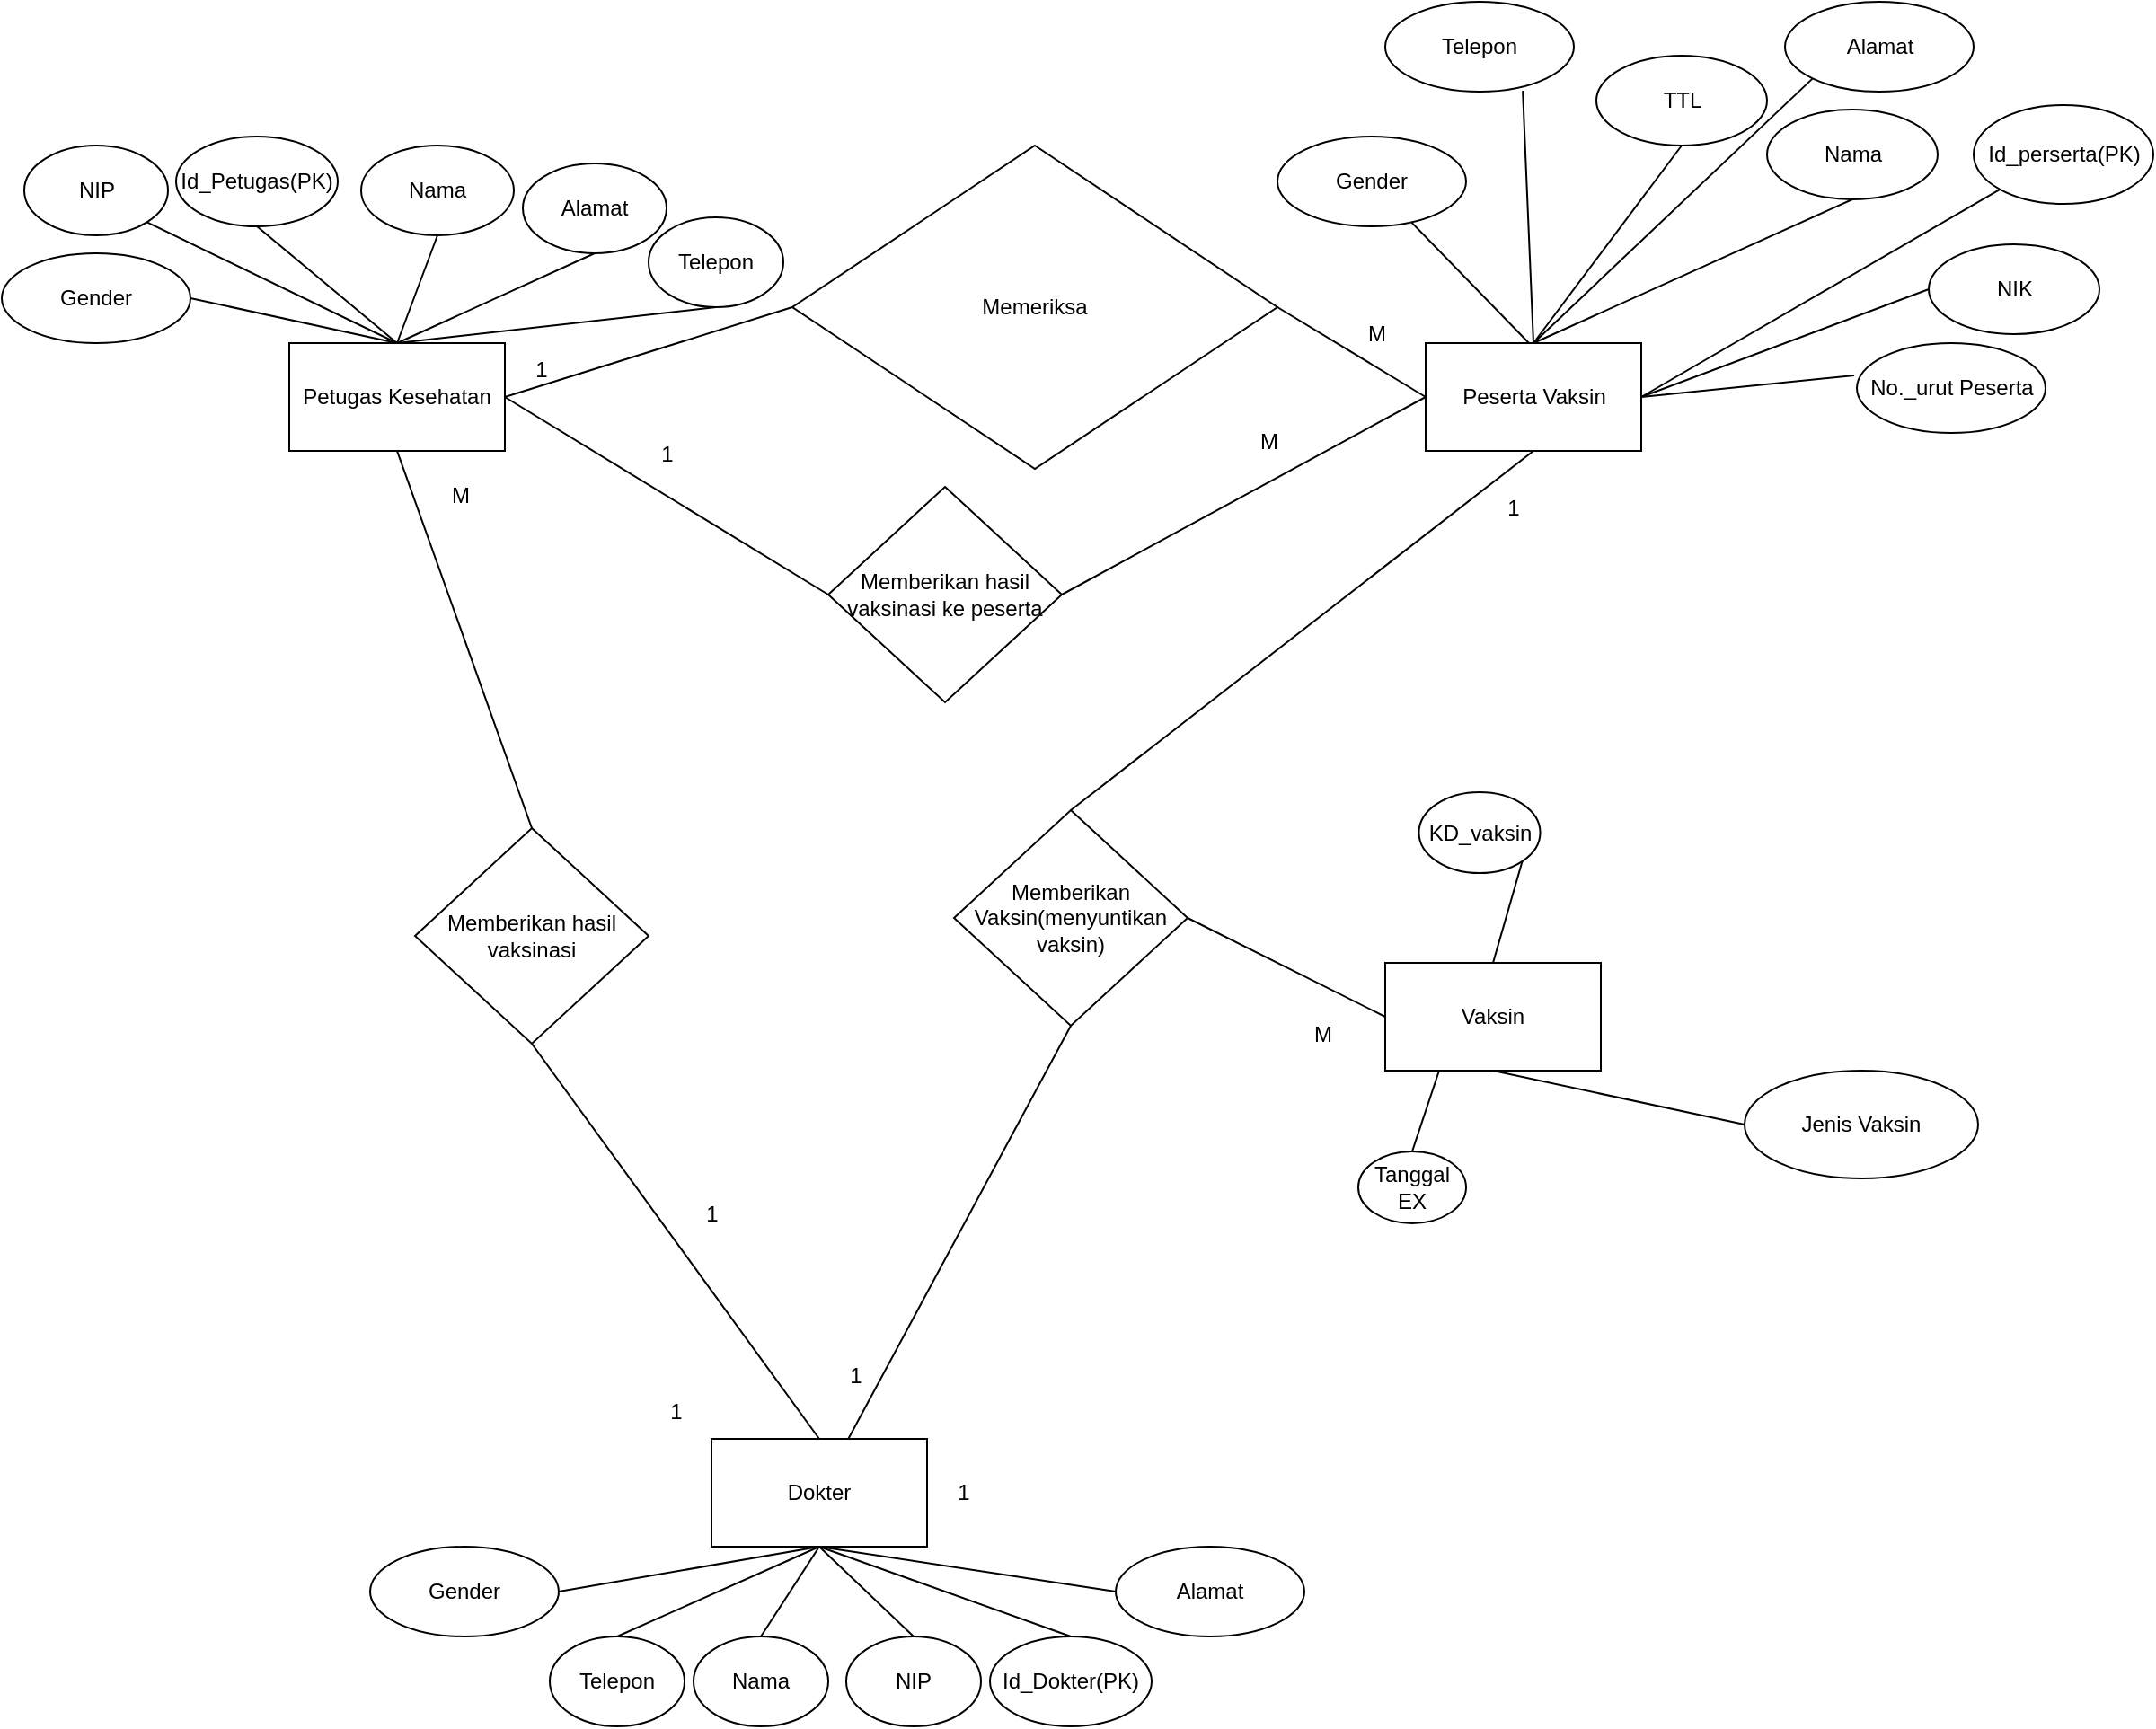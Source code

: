 <mxfile version="20.4.2" type="github" pages="6">
  <diagram id="qEBc_DxsvB0SU8BZdqwE" name="ERD Tugas besar">
    <mxGraphModel dx="868" dy="450" grid="1" gridSize="10" guides="1" tooltips="1" connect="1" arrows="1" fold="1" page="1" pageScale="1" pageWidth="2336" pageHeight="1654" math="0" shadow="0">
      <root>
        <mxCell id="0" />
        <mxCell id="1" parent="0" />
        <mxCell id="bQ1U6ILn6BQxf65cEkmv-1" value="Peserta Vaksin" style="rounded=0;whiteSpace=wrap;html=1;" parent="1" vertex="1">
          <mxGeometry x="1392.5" y="720" width="120" height="60" as="geometry" />
        </mxCell>
        <mxCell id="bQ1U6ILn6BQxf65cEkmv-2" value="Petugas Kesehatan" style="rounded=0;whiteSpace=wrap;html=1;" parent="1" vertex="1">
          <mxGeometry x="760" y="720" width="120" height="60" as="geometry" />
        </mxCell>
        <mxCell id="bQ1U6ILn6BQxf65cEkmv-3" value="Dokter" style="rounded=0;whiteSpace=wrap;html=1;" parent="1" vertex="1">
          <mxGeometry x="995" y="1330" width="120" height="60" as="geometry" />
        </mxCell>
        <mxCell id="bQ1U6ILn6BQxf65cEkmv-4" value="Vaksin" style="rounded=0;whiteSpace=wrap;html=1;" parent="1" vertex="1">
          <mxGeometry x="1370" y="1065" width="120" height="60" as="geometry" />
        </mxCell>
        <mxCell id="bQ1U6ILn6BQxf65cEkmv-16" value="Memberikan Vaksin(menyuntikan vaksin)" style="rhombus;whiteSpace=wrap;html=1;" parent="1" vertex="1">
          <mxGeometry x="1130" y="980" width="130" height="120" as="geometry" />
        </mxCell>
        <mxCell id="bQ1U6ILn6BQxf65cEkmv-22" value="" style="endArrow=none;html=1;rounded=0;exitX=1;exitY=0.5;exitDx=0;exitDy=0;entryX=0;entryY=0.5;entryDx=0;entryDy=0;" parent="1" source="bQ1U6ILn6BQxf65cEkmv-16" target="bQ1U6ILn6BQxf65cEkmv-4" edge="1">
          <mxGeometry width="50" height="50" relative="1" as="geometry">
            <mxPoint x="930.0" y="1049.52" as="sourcePoint" />
            <mxPoint x="1650" y="1060" as="targetPoint" />
          </mxGeometry>
        </mxCell>
        <mxCell id="bQ1U6ILn6BQxf65cEkmv-23" value="" style="endArrow=none;html=1;rounded=0;exitX=0.5;exitY=1;exitDx=0;exitDy=0;" parent="1" source="bQ1U6ILn6BQxf65cEkmv-16" target="bQ1U6ILn6BQxf65cEkmv-3" edge="1">
          <mxGeometry width="50" height="50" relative="1" as="geometry">
            <mxPoint x="1120" y="1059.52" as="sourcePoint" />
            <mxPoint x="1230" y="1059.52" as="targetPoint" />
          </mxGeometry>
        </mxCell>
        <mxCell id="bQ1U6ILn6BQxf65cEkmv-24" value="M" style="text;html=1;align=center;verticalAlign=middle;resizable=0;points=[];autosize=1;strokeColor=none;fillColor=none;" parent="1" vertex="1">
          <mxGeometry x="1320" y="1090" width="30" height="30" as="geometry" />
        </mxCell>
        <mxCell id="bQ1U6ILn6BQxf65cEkmv-25" value="1" style="text;html=1;align=center;verticalAlign=middle;resizable=0;points=[];autosize=1;strokeColor=none;fillColor=none;" parent="1" vertex="1">
          <mxGeometry x="1060" y="1280" width="30" height="30" as="geometry" />
        </mxCell>
        <mxCell id="bQ1U6ILn6BQxf65cEkmv-34" value="1" style="text;html=1;align=center;verticalAlign=middle;resizable=0;points=[];autosize=1;strokeColor=none;fillColor=none;" parent="1" vertex="1">
          <mxGeometry x="1120" y="1345" width="30" height="30" as="geometry" />
        </mxCell>
        <mxCell id="bQ1U6ILn6BQxf65cEkmv-35" value="1" style="text;html=1;align=center;verticalAlign=middle;resizable=0;points=[];autosize=1;strokeColor=none;fillColor=none;" parent="1" vertex="1">
          <mxGeometry x="960" y="1300" width="30" height="30" as="geometry" />
        </mxCell>
        <mxCell id="bQ1U6ILn6BQxf65cEkmv-37" value="Nama" style="ellipse;whiteSpace=wrap;html=1;" parent="1" vertex="1">
          <mxGeometry x="1582.5" y="590" width="95" height="50" as="geometry" />
        </mxCell>
        <mxCell id="bQ1U6ILn6BQxf65cEkmv-38" value="NIK" style="ellipse;whiteSpace=wrap;html=1;" parent="1" vertex="1">
          <mxGeometry x="1672.5" y="665" width="95" height="50" as="geometry" />
        </mxCell>
        <mxCell id="bQ1U6ILn6BQxf65cEkmv-39" value="TTL" style="ellipse;whiteSpace=wrap;html=1;" parent="1" vertex="1">
          <mxGeometry x="1487.5" y="560" width="95" height="50" as="geometry" />
        </mxCell>
        <mxCell id="bQ1U6ILn6BQxf65cEkmv-40" value="No._urut Peserta" style="ellipse;whiteSpace=wrap;html=1;" parent="1" vertex="1">
          <mxGeometry x="1632.5" y="720" width="105" height="50" as="geometry" />
        </mxCell>
        <mxCell id="bQ1U6ILn6BQxf65cEkmv-41" value="Gender" style="ellipse;whiteSpace=wrap;html=1;" parent="1" vertex="1">
          <mxGeometry x="1310" y="605" width="105" height="50" as="geometry" />
        </mxCell>
        <mxCell id="bQ1U6ILn6BQxf65cEkmv-42" value="Telepon" style="ellipse;whiteSpace=wrap;html=1;" parent="1" vertex="1">
          <mxGeometry x="1370" y="530" width="105" height="50" as="geometry" />
        </mxCell>
        <mxCell id="bQ1U6ILn6BQxf65cEkmv-43" value="Alamat" style="ellipse;whiteSpace=wrap;html=1;" parent="1" vertex="1">
          <mxGeometry x="1592.5" y="530" width="105" height="50" as="geometry" />
        </mxCell>
        <mxCell id="bQ1U6ILn6BQxf65cEkmv-44" value="" style="endArrow=none;html=1;strokeColor=default;curved=1;exitX=0.729;exitY=0.991;exitDx=0;exitDy=0;entryX=0.5;entryY=0;entryDx=0;entryDy=0;exitPerimeter=0;" parent="1" source="bQ1U6ILn6BQxf65cEkmv-42" target="bQ1U6ILn6BQxf65cEkmv-1" edge="1">
          <mxGeometry width="50" height="50" relative="1" as="geometry">
            <mxPoint x="1062.5" y="800" as="sourcePoint" />
            <mxPoint x="1112.5" y="750" as="targetPoint" />
          </mxGeometry>
        </mxCell>
        <mxCell id="bQ1U6ILn6BQxf65cEkmv-45" value="" style="endArrow=none;html=1;strokeColor=default;curved=1;" parent="1" target="bQ1U6ILn6BQxf65cEkmv-41" edge="1">
          <mxGeometry width="50" height="50" relative="1" as="geometry">
            <mxPoint x="1450" y="720" as="sourcePoint" />
            <mxPoint x="1472.5" y="630" as="targetPoint" />
          </mxGeometry>
        </mxCell>
        <mxCell id="bQ1U6ILn6BQxf65cEkmv-46" value="" style="endArrow=none;html=1;strokeColor=default;curved=1;entryX=0.5;entryY=1;entryDx=0;entryDy=0;exitX=0.5;exitY=0;exitDx=0;exitDy=0;" parent="1" source="bQ1U6ILn6BQxf65cEkmv-1" target="bQ1U6ILn6BQxf65cEkmv-39" edge="1">
          <mxGeometry width="50" height="50" relative="1" as="geometry">
            <mxPoint x="1522.5" y="670" as="sourcePoint" />
            <mxPoint x="1362.5" y="690" as="targetPoint" />
          </mxGeometry>
        </mxCell>
        <mxCell id="bQ1U6ILn6BQxf65cEkmv-47" value="" style="endArrow=none;html=1;strokeColor=default;curved=1;exitX=0;exitY=1;exitDx=0;exitDy=0;entryX=0.5;entryY=0;entryDx=0;entryDy=0;" parent="1" source="bQ1U6ILn6BQxf65cEkmv-43" target="bQ1U6ILn6BQxf65cEkmv-1" edge="1">
          <mxGeometry width="50" height="50" relative="1" as="geometry">
            <mxPoint x="1479.045" y="579.55" as="sourcePoint" />
            <mxPoint x="1522.5" y="670" as="targetPoint" />
          </mxGeometry>
        </mxCell>
        <mxCell id="bQ1U6ILn6BQxf65cEkmv-48" value="" style="endArrow=none;html=1;strokeColor=default;curved=1;exitX=0.5;exitY=1;exitDx=0;exitDy=0;entryX=0.5;entryY=0;entryDx=0;entryDy=0;" parent="1" source="bQ1U6ILn6BQxf65cEkmv-37" target="bQ1U6ILn6BQxf65cEkmv-1" edge="1">
          <mxGeometry width="50" height="50" relative="1" as="geometry">
            <mxPoint x="1617.504" y="582.498" as="sourcePoint" />
            <mxPoint x="1522.5" y="670" as="targetPoint" />
          </mxGeometry>
        </mxCell>
        <mxCell id="bQ1U6ILn6BQxf65cEkmv-49" value="" style="endArrow=none;html=1;strokeColor=default;curved=1;exitX=0;exitY=0.5;exitDx=0;exitDy=0;entryX=1;entryY=0.5;entryDx=0;entryDy=0;" parent="1" source="bQ1U6ILn6BQxf65cEkmv-38" target="bQ1U6ILn6BQxf65cEkmv-1" edge="1">
          <mxGeometry width="50" height="50" relative="1" as="geometry">
            <mxPoint x="1645" y="650" as="sourcePoint" />
            <mxPoint x="1532.5" y="680" as="targetPoint" />
          </mxGeometry>
        </mxCell>
        <mxCell id="bQ1U6ILn6BQxf65cEkmv-50" value="" style="endArrow=none;html=1;strokeColor=default;curved=1;exitX=-0.014;exitY=0.36;exitDx=0;exitDy=0;entryX=1;entryY=0.5;entryDx=0;entryDy=0;exitPerimeter=0;" parent="1" source="bQ1U6ILn6BQxf65cEkmv-40" target="bQ1U6ILn6BQxf65cEkmv-1" edge="1">
          <mxGeometry width="50" height="50" relative="1" as="geometry">
            <mxPoint x="1632.5" y="690" as="sourcePoint" />
            <mxPoint x="1592.5" y="710" as="targetPoint" />
          </mxGeometry>
        </mxCell>
        <mxCell id="bQ1U6ILn6BQxf65cEkmv-51" value="NIP" style="ellipse;whiteSpace=wrap;html=1;" parent="1" vertex="1">
          <mxGeometry x="1070" y="1440" width="75" height="50" as="geometry" />
        </mxCell>
        <mxCell id="bQ1U6ILn6BQxf65cEkmv-52" value="Nama" style="ellipse;whiteSpace=wrap;html=1;" parent="1" vertex="1">
          <mxGeometry x="985" y="1440" width="75" height="50" as="geometry" />
        </mxCell>
        <mxCell id="bQ1U6ILn6BQxf65cEkmv-54" value="Telepon" style="ellipse;whiteSpace=wrap;html=1;" parent="1" vertex="1">
          <mxGeometry x="905" y="1440" width="75" height="50" as="geometry" />
        </mxCell>
        <mxCell id="bQ1U6ILn6BQxf65cEkmv-55" value="Id_perserta(PK)" style="ellipse;whiteSpace=wrap;html=1;" parent="1" vertex="1">
          <mxGeometry x="1697.5" y="587.5" width="100" height="55" as="geometry" />
        </mxCell>
        <mxCell id="bQ1U6ILn6BQxf65cEkmv-56" value="" style="endArrow=none;html=1;strokeColor=default;curved=1;exitX=1;exitY=0.5;exitDx=0;exitDy=0;entryX=0;entryY=1;entryDx=0;entryDy=0;" parent="1" source="bQ1U6ILn6BQxf65cEkmv-1" target="bQ1U6ILn6BQxf65cEkmv-55" edge="1">
          <mxGeometry width="50" height="50" relative="1" as="geometry">
            <mxPoint x="1582.5" y="730" as="sourcePoint" />
            <mxPoint x="1692.5" y="632.5" as="targetPoint" />
          </mxGeometry>
        </mxCell>
        <mxCell id="bQ1U6ILn6BQxf65cEkmv-58" value="Id_Dokter(PK)" style="ellipse;whiteSpace=wrap;html=1;" parent="1" vertex="1">
          <mxGeometry x="1150" y="1440" width="90" height="50" as="geometry" />
        </mxCell>
        <mxCell id="bQ1U6ILn6BQxf65cEkmv-59" value="Gender" style="ellipse;whiteSpace=wrap;html=1;" parent="1" vertex="1">
          <mxGeometry x="805" y="1390" width="105" height="50" as="geometry" />
        </mxCell>
        <mxCell id="bQ1U6ILn6BQxf65cEkmv-60" value="Alamat" style="ellipse;whiteSpace=wrap;html=1;" parent="1" vertex="1">
          <mxGeometry x="1220" y="1390" width="105" height="50" as="geometry" />
        </mxCell>
        <mxCell id="bQ1U6ILn6BQxf65cEkmv-61" value="" style="endArrow=none;html=1;strokeColor=default;curved=1;exitX=1;exitY=0.5;exitDx=0;exitDy=0;entryX=0.5;entryY=1;entryDx=0;entryDy=0;" parent="1" source="bQ1U6ILn6BQxf65cEkmv-59" target="bQ1U6ILn6BQxf65cEkmv-3" edge="1">
          <mxGeometry width="50" height="50" relative="1" as="geometry">
            <mxPoint x="830" y="1390" as="sourcePoint" />
            <mxPoint x="1050" y="1390" as="targetPoint" />
          </mxGeometry>
        </mxCell>
        <mxCell id="bQ1U6ILn6BQxf65cEkmv-62" value="" style="endArrow=none;html=1;strokeColor=default;curved=1;exitX=0.5;exitY=0;exitDx=0;exitDy=0;entryX=0.5;entryY=1;entryDx=0;entryDy=0;" parent="1" source="bQ1U6ILn6BQxf65cEkmv-54" target="bQ1U6ILn6BQxf65cEkmv-3" edge="1">
          <mxGeometry width="50" height="50" relative="1" as="geometry">
            <mxPoint x="920.0" y="1425" as="sourcePoint" />
            <mxPoint x="1050" y="1390" as="targetPoint" />
          </mxGeometry>
        </mxCell>
        <mxCell id="bQ1U6ILn6BQxf65cEkmv-63" value="" style="endArrow=none;html=1;strokeColor=default;curved=1;exitX=0.5;exitY=0;exitDx=0;exitDy=0;entryX=0.5;entryY=1;entryDx=0;entryDy=0;" parent="1" source="bQ1U6ILn6BQxf65cEkmv-52" target="bQ1U6ILn6BQxf65cEkmv-3" edge="1">
          <mxGeometry width="50" height="50" relative="1" as="geometry">
            <mxPoint x="952.5" y="1450" as="sourcePoint" />
            <mxPoint x="1050" y="1390" as="targetPoint" />
          </mxGeometry>
        </mxCell>
        <mxCell id="bQ1U6ILn6BQxf65cEkmv-64" value="" style="endArrow=none;html=1;strokeColor=default;curved=1;exitX=0.5;exitY=0;exitDx=0;exitDy=0;entryX=0.5;entryY=1;entryDx=0;entryDy=0;" parent="1" source="bQ1U6ILn6BQxf65cEkmv-51" target="bQ1U6ILn6BQxf65cEkmv-3" edge="1">
          <mxGeometry width="50" height="50" relative="1" as="geometry">
            <mxPoint x="1032.5" y="1450" as="sourcePoint" />
            <mxPoint x="1060" y="1390" as="targetPoint" />
          </mxGeometry>
        </mxCell>
        <mxCell id="bQ1U6ILn6BQxf65cEkmv-65" value="" style="endArrow=none;html=1;strokeColor=default;curved=1;entryX=0.5;entryY=1;entryDx=0;entryDy=0;exitX=0.5;exitY=0;exitDx=0;exitDy=0;" parent="1" source="bQ1U6ILn6BQxf65cEkmv-58" target="bQ1U6ILn6BQxf65cEkmv-3" edge="1">
          <mxGeometry width="50" height="50" relative="1" as="geometry">
            <mxPoint x="1010" y="1490" as="sourcePoint" />
            <mxPoint x="1060" y="1440" as="targetPoint" />
          </mxGeometry>
        </mxCell>
        <mxCell id="bQ1U6ILn6BQxf65cEkmv-67" value="" style="endArrow=none;html=1;strokeColor=default;curved=1;entryX=0.5;entryY=1;entryDx=0;entryDy=0;exitX=0;exitY=0.5;exitDx=0;exitDy=0;" parent="1" source="bQ1U6ILn6BQxf65cEkmv-60" target="bQ1U6ILn6BQxf65cEkmv-3" edge="1">
          <mxGeometry width="50" height="50" relative="1" as="geometry">
            <mxPoint x="1010" y="1490" as="sourcePoint" />
            <mxPoint x="1060" y="1440" as="targetPoint" />
          </mxGeometry>
        </mxCell>
        <mxCell id="bQ1U6ILn6BQxf65cEkmv-68" value="KD_vaksin" style="ellipse;whiteSpace=wrap;html=1;" parent="1" vertex="1">
          <mxGeometry x="1388.75" y="970" width="67.5" height="45" as="geometry" />
        </mxCell>
        <mxCell id="bQ1U6ILn6BQxf65cEkmv-69" value="Jenis Vaksin" style="ellipse;whiteSpace=wrap;html=1;" parent="1" vertex="1">
          <mxGeometry x="1570" y="1125" width="130" height="60" as="geometry" />
        </mxCell>
        <mxCell id="bQ1U6ILn6BQxf65cEkmv-70" value="" style="endArrow=none;html=1;strokeColor=default;curved=1;exitX=0;exitY=0.5;exitDx=0;exitDy=0;entryX=0.5;entryY=1;entryDx=0;entryDy=0;" parent="1" source="bQ1U6ILn6BQxf65cEkmv-69" target="bQ1U6ILn6BQxf65cEkmv-4" edge="1">
          <mxGeometry width="50" height="50" relative="1" as="geometry">
            <mxPoint x="1390" y="1245" as="sourcePoint" />
            <mxPoint x="1440" y="1125" as="targetPoint" />
          </mxGeometry>
        </mxCell>
        <mxCell id="bQ1U6ILn6BQxf65cEkmv-71" value="" style="endArrow=none;html=1;strokeColor=default;curved=1;exitX=1;exitY=1;exitDx=0;exitDy=0;entryX=0.5;entryY=0;entryDx=0;entryDy=0;" parent="1" source="bQ1U6ILn6BQxf65cEkmv-68" target="bQ1U6ILn6BQxf65cEkmv-4" edge="1">
          <mxGeometry width="50" height="50" relative="1" as="geometry">
            <mxPoint x="1390" y="1245" as="sourcePoint" />
            <mxPoint x="1440" y="1195" as="targetPoint" />
          </mxGeometry>
        </mxCell>
        <mxCell id="bQ1U6ILn6BQxf65cEkmv-72" value="Tanggal EX" style="ellipse;whiteSpace=wrap;html=1;" parent="1" vertex="1">
          <mxGeometry x="1355" y="1170" width="60" height="40" as="geometry" />
        </mxCell>
        <mxCell id="bQ1U6ILn6BQxf65cEkmv-73" value="" style="endArrow=none;html=1;strokeColor=default;curved=1;exitX=0.5;exitY=0;exitDx=0;exitDy=0;entryX=0.25;entryY=1;entryDx=0;entryDy=0;" parent="1" source="bQ1U6ILn6BQxf65cEkmv-72" target="bQ1U6ILn6BQxf65cEkmv-4" edge="1">
          <mxGeometry width="50" height="50" relative="1" as="geometry">
            <mxPoint x="1390" y="1245" as="sourcePoint" />
            <mxPoint x="1440" y="1115" as="targetPoint" />
          </mxGeometry>
        </mxCell>
        <mxCell id="bQ1U6ILn6BQxf65cEkmv-74" value="NIP" style="ellipse;whiteSpace=wrap;html=1;" parent="1" vertex="1">
          <mxGeometry x="612.5" y="610" width="80" height="50" as="geometry" />
        </mxCell>
        <mxCell id="bQ1U6ILn6BQxf65cEkmv-75" value="Id_Petugas(PK)" style="ellipse;whiteSpace=wrap;html=1;" parent="1" vertex="1">
          <mxGeometry x="697" y="605" width="90" height="50" as="geometry" />
        </mxCell>
        <mxCell id="bQ1U6ILn6BQxf65cEkmv-76" value="Nama" style="ellipse;whiteSpace=wrap;html=1;" parent="1" vertex="1">
          <mxGeometry x="800" y="610" width="85" height="50" as="geometry" />
        </mxCell>
        <mxCell id="bQ1U6ILn6BQxf65cEkmv-77" value="Alamat" style="ellipse;whiteSpace=wrap;html=1;" parent="1" vertex="1">
          <mxGeometry x="890" y="620" width="80" height="50" as="geometry" />
        </mxCell>
        <mxCell id="bQ1U6ILn6BQxf65cEkmv-78" value="Telepon" style="ellipse;whiteSpace=wrap;html=1;" parent="1" vertex="1">
          <mxGeometry x="960" y="650" width="75" height="50" as="geometry" />
        </mxCell>
        <mxCell id="bQ1U6ILn6BQxf65cEkmv-79" value="Gender" style="ellipse;whiteSpace=wrap;html=1;" parent="1" vertex="1">
          <mxGeometry x="600" y="670" width="105" height="50" as="geometry" />
        </mxCell>
        <mxCell id="bQ1U6ILn6BQxf65cEkmv-80" value="" style="endArrow=none;html=1;strokeColor=default;curved=1;exitX=1;exitY=0.5;exitDx=0;exitDy=0;entryX=0.5;entryY=0;entryDx=0;entryDy=0;" parent="1" source="bQ1U6ILn6BQxf65cEkmv-79" target="bQ1U6ILn6BQxf65cEkmv-2" edge="1">
          <mxGeometry width="50" height="50" relative="1" as="geometry">
            <mxPoint x="980" y="900" as="sourcePoint" />
            <mxPoint x="1030" y="850" as="targetPoint" />
          </mxGeometry>
        </mxCell>
        <mxCell id="bQ1U6ILn6BQxf65cEkmv-81" value="" style="endArrow=none;html=1;strokeColor=default;curved=1;exitX=1;exitY=1;exitDx=0;exitDy=0;entryX=0.5;entryY=0;entryDx=0;entryDy=0;" parent="1" source="bQ1U6ILn6BQxf65cEkmv-74" target="bQ1U6ILn6BQxf65cEkmv-2" edge="1">
          <mxGeometry width="50" height="50" relative="1" as="geometry">
            <mxPoint x="980" y="900" as="sourcePoint" />
            <mxPoint x="1030" y="850" as="targetPoint" />
          </mxGeometry>
        </mxCell>
        <mxCell id="bQ1U6ILn6BQxf65cEkmv-82" value="" style="endArrow=none;html=1;strokeColor=default;curved=1;exitX=0.5;exitY=1;exitDx=0;exitDy=0;" parent="1" source="bQ1U6ILn6BQxf65cEkmv-75" edge="1">
          <mxGeometry width="50" height="50" relative="1" as="geometry">
            <mxPoint x="980" y="900" as="sourcePoint" />
            <mxPoint x="820" y="720" as="targetPoint" />
          </mxGeometry>
        </mxCell>
        <mxCell id="bQ1U6ILn6BQxf65cEkmv-83" value="" style="endArrow=none;html=1;strokeColor=default;curved=1;entryX=0.5;entryY=1;entryDx=0;entryDy=0;" parent="1" target="bQ1U6ILn6BQxf65cEkmv-76" edge="1">
          <mxGeometry width="50" height="50" relative="1" as="geometry">
            <mxPoint x="820" y="720" as="sourcePoint" />
            <mxPoint x="1030" y="540" as="targetPoint" />
          </mxGeometry>
        </mxCell>
        <mxCell id="bQ1U6ILn6BQxf65cEkmv-85" value="" style="endArrow=none;html=1;strokeColor=default;curved=1;exitX=0.5;exitY=0;exitDx=0;exitDy=0;entryX=0.5;entryY=1;entryDx=0;entryDy=0;" parent="1" source="bQ1U6ILn6BQxf65cEkmv-2" target="bQ1U6ILn6BQxf65cEkmv-77" edge="1">
          <mxGeometry width="50" height="50" relative="1" as="geometry">
            <mxPoint x="980" y="590" as="sourcePoint" />
            <mxPoint x="1030" y="540" as="targetPoint" />
          </mxGeometry>
        </mxCell>
        <mxCell id="bQ1U6ILn6BQxf65cEkmv-86" value="" style="endArrow=none;html=1;strokeColor=default;curved=1;exitX=0.5;exitY=0;exitDx=0;exitDy=0;entryX=0.5;entryY=1;entryDx=0;entryDy=0;" parent="1" source="bQ1U6ILn6BQxf65cEkmv-2" target="bQ1U6ILn6BQxf65cEkmv-78" edge="1">
          <mxGeometry width="50" height="50" relative="1" as="geometry">
            <mxPoint x="980" y="590" as="sourcePoint" />
            <mxPoint x="1030" y="540" as="targetPoint" />
          </mxGeometry>
        </mxCell>
        <mxCell id="5WGOZvNDdLHfqnaF-kI6-11" value="Memeriksa" style="rhombus;whiteSpace=wrap;html=1;" parent="1" vertex="1">
          <mxGeometry x="1040" y="610" width="270" height="180" as="geometry" />
        </mxCell>
        <mxCell id="5WGOZvNDdLHfqnaF-kI6-12" value="" style="endArrow=none;html=1;rounded=0;entryX=0;entryY=0.5;entryDx=0;entryDy=0;exitX=1;exitY=0.5;exitDx=0;exitDy=0;" parent="1" source="bQ1U6ILn6BQxf65cEkmv-2" target="5WGOZvNDdLHfqnaF-kI6-11" edge="1">
          <mxGeometry width="50" height="50" relative="1" as="geometry">
            <mxPoint x="870" y="750" as="sourcePoint" />
            <mxPoint x="1162.5" y="810" as="targetPoint" />
          </mxGeometry>
        </mxCell>
        <mxCell id="5WGOZvNDdLHfqnaF-kI6-13" value="" style="endArrow=none;html=1;strokeColor=default;curved=1;exitX=1;exitY=0.5;exitDx=0;exitDy=0;entryX=0;entryY=0.5;entryDx=0;entryDy=0;" parent="1" source="5WGOZvNDdLHfqnaF-kI6-11" target="bQ1U6ILn6BQxf65cEkmv-1" edge="1">
          <mxGeometry width="50" height="50" relative="1" as="geometry">
            <mxPoint x="1112.5" y="860" as="sourcePoint" />
            <mxPoint x="1272.5" y="750" as="targetPoint" />
          </mxGeometry>
        </mxCell>
        <mxCell id="5WGOZvNDdLHfqnaF-kI6-14" value="1" style="text;html=1;align=center;verticalAlign=middle;resizable=0;points=[];autosize=1;strokeColor=none;fillColor=none;" parent="1" vertex="1">
          <mxGeometry x="885" y="720" width="30" height="30" as="geometry" />
        </mxCell>
        <mxCell id="5WGOZvNDdLHfqnaF-kI6-15" value="M" style="text;html=1;align=center;verticalAlign=middle;resizable=0;points=[];autosize=1;strokeColor=none;fillColor=none;" parent="1" vertex="1">
          <mxGeometry x="1350" y="700" width="30" height="30" as="geometry" />
        </mxCell>
        <mxCell id="5WGOZvNDdLHfqnaF-kI6-26" value="" style="endArrow=none;html=1;rounded=0;exitX=0.5;exitY=0;exitDx=0;exitDy=0;entryX=0.5;entryY=1;entryDx=0;entryDy=0;" parent="1" source="bQ1U6ILn6BQxf65cEkmv-16" target="bQ1U6ILn6BQxf65cEkmv-1" edge="1">
          <mxGeometry width="50" height="50" relative="1" as="geometry">
            <mxPoint x="1110" y="1040" as="sourcePoint" />
            <mxPoint x="1160" y="990" as="targetPoint" />
          </mxGeometry>
        </mxCell>
        <mxCell id="5WGOZvNDdLHfqnaF-kI6-27" value="1" style="text;html=1;align=center;verticalAlign=middle;resizable=0;points=[];autosize=1;strokeColor=none;fillColor=none;" parent="1" vertex="1">
          <mxGeometry x="1426.25" y="797" width="30" height="30" as="geometry" />
        </mxCell>
        <mxCell id="5WGOZvNDdLHfqnaF-kI6-33" value="Memberikan hasil vaksinasi" style="rhombus;whiteSpace=wrap;html=1;" parent="1" vertex="1">
          <mxGeometry x="830" y="990" width="130" height="120" as="geometry" />
        </mxCell>
        <mxCell id="5WGOZvNDdLHfqnaF-kI6-34" value="" style="endArrow=none;html=1;strokeColor=default;curved=1;exitX=0.5;exitY=0;exitDx=0;exitDy=0;entryX=0.5;entryY=1;entryDx=0;entryDy=0;" parent="1" source="bQ1U6ILn6BQxf65cEkmv-3" target="5WGOZvNDdLHfqnaF-kI6-33" edge="1">
          <mxGeometry width="50" height="50" relative="1" as="geometry">
            <mxPoint x="355" y="1700" as="sourcePoint" />
            <mxPoint x="530" y="1550" as="targetPoint" />
          </mxGeometry>
        </mxCell>
        <mxCell id="5WGOZvNDdLHfqnaF-kI6-35" value="" style="endArrow=none;html=1;rounded=0;exitX=0.5;exitY=0;exitDx=0;exitDy=0;entryX=0.5;entryY=1;entryDx=0;entryDy=0;" parent="1" source="5WGOZvNDdLHfqnaF-kI6-33" target="bQ1U6ILn6BQxf65cEkmv-2" edge="1">
          <mxGeometry width="50" height="50" relative="1" as="geometry">
            <mxPoint x="350" y="1230" as="sourcePoint" />
            <mxPoint x="692.5" y="1120" as="targetPoint" />
          </mxGeometry>
        </mxCell>
        <mxCell id="5WGOZvNDdLHfqnaF-kI6-36" value="1" style="text;html=1;align=center;verticalAlign=middle;resizable=0;points=[];autosize=1;strokeColor=none;fillColor=none;" parent="1" vertex="1">
          <mxGeometry x="980" y="1190" width="30" height="30" as="geometry" />
        </mxCell>
        <mxCell id="5WGOZvNDdLHfqnaF-kI6-37" value="M" style="text;html=1;align=center;verticalAlign=middle;resizable=0;points=[];autosize=1;strokeColor=none;fillColor=none;" parent="1" vertex="1">
          <mxGeometry x="840" y="790" width="30" height="30" as="geometry" />
        </mxCell>
        <mxCell id="5WGOZvNDdLHfqnaF-kI6-39" value="Memberikan hasil vaksinasi ke peserta" style="rhombus;whiteSpace=wrap;html=1;" parent="1" vertex="1">
          <mxGeometry x="1060" y="800" width="130" height="120" as="geometry" />
        </mxCell>
        <mxCell id="5WGOZvNDdLHfqnaF-kI6-40" value="" style="endArrow=none;html=1;rounded=0;exitX=1;exitY=0.5;exitDx=0;exitDy=0;entryX=0;entryY=0.5;entryDx=0;entryDy=0;" parent="1" source="bQ1U6ILn6BQxf65cEkmv-2" target="5WGOZvNDdLHfqnaF-kI6-39" edge="1">
          <mxGeometry width="50" height="50" relative="1" as="geometry">
            <mxPoint x="920" y="1000" as="sourcePoint" />
            <mxPoint x="970" y="950" as="targetPoint" />
          </mxGeometry>
        </mxCell>
        <mxCell id="5WGOZvNDdLHfqnaF-kI6-41" value="" style="endArrow=none;html=1;rounded=0;entryX=0;entryY=0.5;entryDx=0;entryDy=0;exitX=1;exitY=0.5;exitDx=0;exitDy=0;" parent="1" source="5WGOZvNDdLHfqnaF-kI6-39" target="bQ1U6ILn6BQxf65cEkmv-1" edge="1">
          <mxGeometry width="50" height="50" relative="1" as="geometry">
            <mxPoint x="920" y="1000" as="sourcePoint" />
            <mxPoint x="970" y="950" as="targetPoint" />
          </mxGeometry>
        </mxCell>
        <mxCell id="5WGOZvNDdLHfqnaF-kI6-42" value="M" style="text;html=1;align=center;verticalAlign=middle;resizable=0;points=[];autosize=1;strokeColor=none;fillColor=none;" parent="1" vertex="1">
          <mxGeometry x="1290" y="760" width="30" height="30" as="geometry" />
        </mxCell>
        <mxCell id="5WGOZvNDdLHfqnaF-kI6-43" value="1" style="text;html=1;align=center;verticalAlign=middle;resizable=0;points=[];autosize=1;strokeColor=none;fillColor=none;" parent="1" vertex="1">
          <mxGeometry x="955" y="767" width="30" height="30" as="geometry" />
        </mxCell>
      </root>
    </mxGraphModel>
  </diagram>
  <diagram id="vwkZnEezgHAygyX0ecdz" name="REVISI">
    <mxGraphModel dx="868" dy="450" grid="1" gridSize="10" guides="1" tooltips="1" connect="1" arrows="1" fold="1" page="1" pageScale="1" pageWidth="2336" pageHeight="1654" math="0" shadow="0">
      <root>
        <mxCell id="0" />
        <mxCell id="1" parent="0" />
        <mxCell id="YISOWzO9-VzmFqMbKEj6-1" value="Dokter" style="rounded=0;whiteSpace=wrap;html=1;" parent="1" vertex="1">
          <mxGeometry x="1425" y="465" width="120" height="60" as="geometry" />
        </mxCell>
        <mxCell id="YISOWzO9-VzmFqMbKEj6-4" value="Nama" style="ellipse;whiteSpace=wrap;html=1;" parent="1" vertex="1">
          <mxGeometry x="1390" y="345" width="75" height="50" as="geometry" />
        </mxCell>
        <mxCell id="YISOWzO9-VzmFqMbKEj6-6" value="Id_Dokter(PK)" style="ellipse;whiteSpace=wrap;html=1;" parent="1" vertex="1">
          <mxGeometry x="1520" y="350" width="90" height="50" as="geometry" />
        </mxCell>
        <mxCell id="YISOWzO9-VzmFqMbKEj6-11" value="" style="endArrow=none;html=1;strokeColor=default;curved=1;exitX=0.5;exitY=1;exitDx=0;exitDy=0;entryX=0.5;entryY=0;entryDx=0;entryDy=0;" parent="1" source="YISOWzO9-VzmFqMbKEj6-4" target="YISOWzO9-VzmFqMbKEj6-1" edge="1">
          <mxGeometry width="50" height="50" relative="1" as="geometry">
            <mxPoint x="1387.5" y="585" as="sourcePoint" />
            <mxPoint x="1485" y="525" as="targetPoint" />
          </mxGeometry>
        </mxCell>
        <mxCell id="YISOWzO9-VzmFqMbKEj6-13" value="" style="endArrow=none;html=1;strokeColor=default;curved=1;entryX=0.5;entryY=0;entryDx=0;entryDy=0;exitX=0.5;exitY=1;exitDx=0;exitDy=0;" parent="1" source="YISOWzO9-VzmFqMbKEj6-6" target="YISOWzO9-VzmFqMbKEj6-1" edge="1">
          <mxGeometry width="50" height="50" relative="1" as="geometry">
            <mxPoint x="1445" y="625" as="sourcePoint" />
            <mxPoint x="1495" y="575" as="targetPoint" />
          </mxGeometry>
        </mxCell>
        <mxCell id="Ssi1mZn8GaV1CJjJB6LJ-1" value="Petugas Kesehatan" style="rounded=0;whiteSpace=wrap;html=1;" parent="1" vertex="1">
          <mxGeometry x="390" y="465" width="120" height="60" as="geometry" />
        </mxCell>
        <mxCell id="Ssi1mZn8GaV1CJjJB6LJ-2" value="NIP" style="ellipse;whiteSpace=wrap;html=1;" parent="1" vertex="1">
          <mxGeometry x="242.5" y="355" width="80" height="50" as="geometry" />
        </mxCell>
        <mxCell id="Ssi1mZn8GaV1CJjJB6LJ-3" value="Id_Petugas" style="ellipse;whiteSpace=wrap;html=1;" parent="1" vertex="1">
          <mxGeometry x="327" y="350" width="90" height="50" as="geometry" />
        </mxCell>
        <mxCell id="Ssi1mZn8GaV1CJjJB6LJ-4" value="Nama" style="ellipse;whiteSpace=wrap;html=1;" parent="1" vertex="1">
          <mxGeometry x="430" y="355" width="85" height="50" as="geometry" />
        </mxCell>
        <mxCell id="Ssi1mZn8GaV1CJjJB6LJ-5" value="Alamat" style="ellipse;whiteSpace=wrap;html=1;" parent="1" vertex="1">
          <mxGeometry x="520" y="365" width="80" height="50" as="geometry" />
        </mxCell>
        <mxCell id="Ssi1mZn8GaV1CJjJB6LJ-6" value="Telepon" style="ellipse;whiteSpace=wrap;html=1;" parent="1" vertex="1">
          <mxGeometry x="590" y="395" width="75" height="50" as="geometry" />
        </mxCell>
        <mxCell id="Ssi1mZn8GaV1CJjJB6LJ-7" value="Gender" style="ellipse;whiteSpace=wrap;html=1;" parent="1" vertex="1">
          <mxGeometry x="230" y="415" width="105" height="50" as="geometry" />
        </mxCell>
        <mxCell id="Ssi1mZn8GaV1CJjJB6LJ-8" value="" style="endArrow=none;html=1;strokeColor=default;curved=1;exitX=1;exitY=0.5;exitDx=0;exitDy=0;entryX=0.5;entryY=0;entryDx=0;entryDy=0;" parent="1" source="Ssi1mZn8GaV1CJjJB6LJ-7" target="Ssi1mZn8GaV1CJjJB6LJ-1" edge="1">
          <mxGeometry width="50" height="50" relative="1" as="geometry">
            <mxPoint x="610" y="645" as="sourcePoint" />
            <mxPoint x="660" y="595" as="targetPoint" />
          </mxGeometry>
        </mxCell>
        <mxCell id="Ssi1mZn8GaV1CJjJB6LJ-9" value="" style="endArrow=none;html=1;strokeColor=default;curved=1;exitX=1;exitY=1;exitDx=0;exitDy=0;entryX=0.5;entryY=0;entryDx=0;entryDy=0;" parent="1" source="Ssi1mZn8GaV1CJjJB6LJ-2" target="Ssi1mZn8GaV1CJjJB6LJ-1" edge="1">
          <mxGeometry width="50" height="50" relative="1" as="geometry">
            <mxPoint x="610" y="645" as="sourcePoint" />
            <mxPoint x="660" y="595" as="targetPoint" />
          </mxGeometry>
        </mxCell>
        <mxCell id="Ssi1mZn8GaV1CJjJB6LJ-10" value="" style="endArrow=none;html=1;strokeColor=default;curved=1;exitX=0.5;exitY=1;exitDx=0;exitDy=0;" parent="1" source="Ssi1mZn8GaV1CJjJB6LJ-3" edge="1">
          <mxGeometry width="50" height="50" relative="1" as="geometry">
            <mxPoint x="610" y="645" as="sourcePoint" />
            <mxPoint x="450" y="465" as="targetPoint" />
          </mxGeometry>
        </mxCell>
        <mxCell id="Ssi1mZn8GaV1CJjJB6LJ-11" value="" style="endArrow=none;html=1;strokeColor=default;curved=1;entryX=0.5;entryY=1;entryDx=0;entryDy=0;" parent="1" target="Ssi1mZn8GaV1CJjJB6LJ-4" edge="1">
          <mxGeometry width="50" height="50" relative="1" as="geometry">
            <mxPoint x="450" y="465" as="sourcePoint" />
            <mxPoint x="660" y="285" as="targetPoint" />
          </mxGeometry>
        </mxCell>
        <mxCell id="Ssi1mZn8GaV1CJjJB6LJ-12" value="" style="endArrow=none;html=1;strokeColor=default;curved=1;exitX=0.5;exitY=0;exitDx=0;exitDy=0;entryX=0.5;entryY=1;entryDx=0;entryDy=0;" parent="1" source="Ssi1mZn8GaV1CJjJB6LJ-1" target="Ssi1mZn8GaV1CJjJB6LJ-5" edge="1">
          <mxGeometry width="50" height="50" relative="1" as="geometry">
            <mxPoint x="610" y="335" as="sourcePoint" />
            <mxPoint x="660" y="285" as="targetPoint" />
          </mxGeometry>
        </mxCell>
        <mxCell id="Ssi1mZn8GaV1CJjJB6LJ-13" value="" style="endArrow=none;html=1;strokeColor=default;curved=1;exitX=0.5;exitY=0;exitDx=0;exitDy=0;entryX=0.5;entryY=1;entryDx=0;entryDy=0;" parent="1" source="Ssi1mZn8GaV1CJjJB6LJ-1" target="Ssi1mZn8GaV1CJjJB6LJ-6" edge="1">
          <mxGeometry width="50" height="50" relative="1" as="geometry">
            <mxPoint x="610" y="335" as="sourcePoint" />
            <mxPoint x="660" y="285" as="targetPoint" />
          </mxGeometry>
        </mxCell>
        <mxCell id="kzRxpu34Ju2W6xOUdIuJ-1" value="Vaksin" style="rounded=0;whiteSpace=wrap;html=1;" parent="1" vertex="1">
          <mxGeometry x="1425" y="1012.5" width="120" height="60" as="geometry" />
        </mxCell>
        <mxCell id="kzRxpu34Ju2W6xOUdIuJ-2" value="KD_vaksin" style="ellipse;whiteSpace=wrap;html=1;" parent="1" vertex="1">
          <mxGeometry x="1350" y="1137.5" width="67.5" height="45" as="geometry" />
        </mxCell>
        <mxCell id="kzRxpu34Ju2W6xOUdIuJ-3" value="Jenis Vaksin" style="ellipse;whiteSpace=wrap;html=1;" parent="1" vertex="1">
          <mxGeometry x="1500" y="1130" width="130" height="60" as="geometry" />
        </mxCell>
        <mxCell id="kzRxpu34Ju2W6xOUdIuJ-4" value="" style="endArrow=none;html=1;strokeColor=default;curved=1;exitX=0.5;exitY=0;exitDx=0;exitDy=0;entryX=0.5;entryY=1;entryDx=0;entryDy=0;" parent="1" source="kzRxpu34Ju2W6xOUdIuJ-3" target="kzRxpu34Ju2W6xOUdIuJ-1" edge="1">
          <mxGeometry width="50" height="50" relative="1" as="geometry">
            <mxPoint x="1445" y="1192.5" as="sourcePoint" />
            <mxPoint x="1495" y="1072.5" as="targetPoint" />
          </mxGeometry>
        </mxCell>
        <mxCell id="kzRxpu34Ju2W6xOUdIuJ-5" value="" style="endArrow=none;html=1;strokeColor=default;curved=1;exitX=1;exitY=0;exitDx=0;exitDy=0;entryX=0.5;entryY=1;entryDx=0;entryDy=0;" parent="1" source="kzRxpu34Ju2W6xOUdIuJ-2" target="kzRxpu34Ju2W6xOUdIuJ-1" edge="1">
          <mxGeometry width="50" height="50" relative="1" as="geometry">
            <mxPoint x="1445" y="1192.5" as="sourcePoint" />
            <mxPoint x="1495" y="1142.5" as="targetPoint" />
          </mxGeometry>
        </mxCell>
        <mxCell id="kzRxpu34Ju2W6xOUdIuJ-6" value="Tanggal EX" style="ellipse;whiteSpace=wrap;html=1;" parent="1" vertex="1">
          <mxGeometry x="1425" y="1137.5" width="60" height="40" as="geometry" />
        </mxCell>
        <mxCell id="kzRxpu34Ju2W6xOUdIuJ-7" value="" style="endArrow=none;html=1;strokeColor=default;curved=1;exitX=0.5;exitY=0;exitDx=0;exitDy=0;entryX=0.5;entryY=1;entryDx=0;entryDy=0;" parent="1" source="kzRxpu34Ju2W6xOUdIuJ-6" target="kzRxpu34Ju2W6xOUdIuJ-1" edge="1">
          <mxGeometry width="50" height="50" relative="1" as="geometry">
            <mxPoint x="1445" y="1192.5" as="sourcePoint" />
            <mxPoint x="1495" y="1062.5" as="targetPoint" />
          </mxGeometry>
        </mxCell>
        <mxCell id="UwrpVy5EN1GZeuh0YWxE-1" value="Peserta Vaksin" style="rounded=0;whiteSpace=wrap;html=1;" parent="1" vertex="1">
          <mxGeometry x="392.5" y="1012.5" width="120" height="60" as="geometry" />
        </mxCell>
        <mxCell id="UwrpVy5EN1GZeuh0YWxE-2" value="Nama" style="ellipse;whiteSpace=wrap;html=1;" parent="1" vertex="1">
          <mxGeometry x="360" y="1112.5" width="95" height="50" as="geometry" />
        </mxCell>
        <mxCell id="UwrpVy5EN1GZeuh0YWxE-3" value="NIK" style="ellipse;whiteSpace=wrap;html=1;" parent="1" vertex="1">
          <mxGeometry x="470" y="1115" width="95" height="50" as="geometry" />
        </mxCell>
        <mxCell id="UwrpVy5EN1GZeuh0YWxE-4" value="TTL" style="ellipse;whiteSpace=wrap;html=1;" parent="1" vertex="1">
          <mxGeometry x="167.5" y="1002.5" width="95" height="50" as="geometry" />
        </mxCell>
        <mxCell id="UwrpVy5EN1GZeuh0YWxE-6" value="Gender" style="ellipse;whiteSpace=wrap;html=1;" parent="1" vertex="1">
          <mxGeometry x="217.5" y="1052.5" width="105" height="50" as="geometry" />
        </mxCell>
        <mxCell id="UwrpVy5EN1GZeuh0YWxE-7" value="Telepon" style="ellipse;whiteSpace=wrap;html=1;" parent="1" vertex="1">
          <mxGeometry x="205" y="942.5" width="105" height="50" as="geometry" />
        </mxCell>
        <mxCell id="UwrpVy5EN1GZeuh0YWxE-8" value="Alamat" style="ellipse;whiteSpace=wrap;html=1;" parent="1" vertex="1">
          <mxGeometry x="230" y="1115" width="105" height="50" as="geometry" />
        </mxCell>
        <mxCell id="UwrpVy5EN1GZeuh0YWxE-9" value="" style="endArrow=none;html=1;strokeColor=default;curved=1;exitX=0.729;exitY=0.991;exitDx=0;exitDy=0;entryX=0;entryY=0.5;entryDx=0;entryDy=0;exitPerimeter=0;" parent="1" source="UwrpVy5EN1GZeuh0YWxE-7" target="UwrpVy5EN1GZeuh0YWxE-1" edge="1">
          <mxGeometry width="50" height="50" relative="1" as="geometry">
            <mxPoint x="62.5" y="1092.5" as="sourcePoint" />
            <mxPoint x="112.5" y="1042.5" as="targetPoint" />
          </mxGeometry>
        </mxCell>
        <mxCell id="UwrpVy5EN1GZeuh0YWxE-10" value="" style="endArrow=none;html=1;strokeColor=default;curved=1;exitX=0;exitY=0.5;exitDx=0;exitDy=0;" parent="1" source="UwrpVy5EN1GZeuh0YWxE-1" target="UwrpVy5EN1GZeuh0YWxE-6" edge="1">
          <mxGeometry width="50" height="50" relative="1" as="geometry">
            <mxPoint x="450" y="1012.5" as="sourcePoint" />
            <mxPoint x="472.5" y="922.5" as="targetPoint" />
          </mxGeometry>
        </mxCell>
        <mxCell id="UwrpVy5EN1GZeuh0YWxE-11" value="" style="endArrow=none;html=1;strokeColor=default;curved=1;entryX=1;entryY=0.5;entryDx=0;entryDy=0;exitX=0;exitY=0.5;exitDx=0;exitDy=0;" parent="1" source="UwrpVy5EN1GZeuh0YWxE-1" target="UwrpVy5EN1GZeuh0YWxE-4" edge="1">
          <mxGeometry width="50" height="50" relative="1" as="geometry">
            <mxPoint x="522.5" y="962.5" as="sourcePoint" />
            <mxPoint x="362.5" y="982.5" as="targetPoint" />
          </mxGeometry>
        </mxCell>
        <mxCell id="UwrpVy5EN1GZeuh0YWxE-12" value="" style="endArrow=none;html=1;strokeColor=default;curved=1;exitX=0.5;exitY=0;exitDx=0;exitDy=0;entryX=0.5;entryY=1;entryDx=0;entryDy=0;" parent="1" source="UwrpVy5EN1GZeuh0YWxE-8" target="UwrpVy5EN1GZeuh0YWxE-1" edge="1">
          <mxGeometry width="50" height="50" relative="1" as="geometry">
            <mxPoint x="479.045" y="872.05" as="sourcePoint" />
            <mxPoint x="522.5" y="962.5" as="targetPoint" />
          </mxGeometry>
        </mxCell>
        <mxCell id="UwrpVy5EN1GZeuh0YWxE-13" value="" style="endArrow=none;html=1;strokeColor=default;curved=1;exitX=0.5;exitY=0;exitDx=0;exitDy=0;entryX=0.5;entryY=1;entryDx=0;entryDy=0;" parent="1" source="UwrpVy5EN1GZeuh0YWxE-2" target="UwrpVy5EN1GZeuh0YWxE-1" edge="1">
          <mxGeometry width="50" height="50" relative="1" as="geometry">
            <mxPoint x="617.504" y="874.998" as="sourcePoint" />
            <mxPoint x="522.5" y="962.5" as="targetPoint" />
          </mxGeometry>
        </mxCell>
        <mxCell id="UwrpVy5EN1GZeuh0YWxE-14" value="" style="endArrow=none;html=1;strokeColor=default;curved=1;exitX=0.5;exitY=0;exitDx=0;exitDy=0;entryX=0.5;entryY=1;entryDx=0;entryDy=0;" parent="1" source="UwrpVy5EN1GZeuh0YWxE-3" target="UwrpVy5EN1GZeuh0YWxE-1" edge="1">
          <mxGeometry width="50" height="50" relative="1" as="geometry">
            <mxPoint x="645" y="942.5" as="sourcePoint" />
            <mxPoint x="532.5" y="972.5" as="targetPoint" />
          </mxGeometry>
        </mxCell>
        <mxCell id="UwrpVy5EN1GZeuh0YWxE-16" value="Id_perserta(PK)" style="ellipse;whiteSpace=wrap;html=1;" parent="1" vertex="1">
          <mxGeometry x="580" y="1112.5" width="100" height="55" as="geometry" />
        </mxCell>
        <mxCell id="UwrpVy5EN1GZeuh0YWxE-17" value="" style="endArrow=none;html=1;strokeColor=default;curved=1;exitX=0.5;exitY=1;exitDx=0;exitDy=0;entryX=0.5;entryY=0;entryDx=0;entryDy=0;" parent="1" source="UwrpVy5EN1GZeuh0YWxE-1" target="UwrpVy5EN1GZeuh0YWxE-16" edge="1">
          <mxGeometry width="50" height="50" relative="1" as="geometry">
            <mxPoint x="582.5" y="1022.5" as="sourcePoint" />
            <mxPoint x="692.5" y="925" as="targetPoint" />
          </mxGeometry>
        </mxCell>
        <mxCell id="UwrpVy5EN1GZeuh0YWxE-18" value="Memeriksa" style="rhombus;whiteSpace=wrap;html=1;" parent="1" vertex="1">
          <mxGeometry x="380" y="687" width="140" height="140" as="geometry" />
        </mxCell>
        <mxCell id="UwrpVy5EN1GZeuh0YWxE-19" value="" style="endArrow=none;html=1;rounded=0;exitX=0.5;exitY=1;exitDx=0;exitDy=0;entryX=0.5;entryY=0;entryDx=0;entryDy=0;" parent="1" source="Ssi1mZn8GaV1CJjJB6LJ-1" target="UwrpVy5EN1GZeuh0YWxE-18" edge="1">
          <mxGeometry width="50" height="50" relative="1" as="geometry">
            <mxPoint x="470" y="860" as="sourcePoint" />
            <mxPoint x="520" y="810" as="targetPoint" />
          </mxGeometry>
        </mxCell>
        <mxCell id="UwrpVy5EN1GZeuh0YWxE-36" value="1" style="edgeLabel;html=1;align=center;verticalAlign=middle;resizable=0;points=[];fontSize=29;" parent="UwrpVy5EN1GZeuh0YWxE-19" vertex="1" connectable="0">
          <mxGeometry x="-0.355" y="1" relative="1" as="geometry">
            <mxPoint as="offset" />
          </mxGeometry>
        </mxCell>
        <mxCell id="UwrpVy5EN1GZeuh0YWxE-20" value="" style="endArrow=none;html=1;rounded=0;exitX=0.5;exitY=1;exitDx=0;exitDy=0;" parent="1" source="UwrpVy5EN1GZeuh0YWxE-18" target="UwrpVy5EN1GZeuh0YWxE-1" edge="1">
          <mxGeometry width="50" height="50" relative="1" as="geometry">
            <mxPoint x="470" y="860" as="sourcePoint" />
            <mxPoint x="520" y="810" as="targetPoint" />
          </mxGeometry>
        </mxCell>
        <mxCell id="UwrpVy5EN1GZeuh0YWxE-37" value="M" style="edgeLabel;html=1;align=center;verticalAlign=middle;resizable=0;points=[];fontSize=29;" parent="UwrpVy5EN1GZeuh0YWxE-20" vertex="1" connectable="0">
          <mxGeometry x="-0.342" relative="1" as="geometry">
            <mxPoint y="-1" as="offset" />
          </mxGeometry>
        </mxCell>
        <mxCell id="UwrpVy5EN1GZeuh0YWxE-21" value="Mendapat" style="rhombus;whiteSpace=wrap;html=1;" parent="1" vertex="1">
          <mxGeometry x="880" y="972.5" width="140" height="140" as="geometry" />
        </mxCell>
        <mxCell id="UwrpVy5EN1GZeuh0YWxE-22" value="" style="endArrow=none;html=1;rounded=0;exitX=0;exitY=0.5;exitDx=0;exitDy=0;entryX=1;entryY=0.5;entryDx=0;entryDy=0;" parent="1" source="UwrpVy5EN1GZeuh0YWxE-21" target="UwrpVy5EN1GZeuh0YWxE-1" edge="1">
          <mxGeometry width="50" height="50" relative="1" as="geometry">
            <mxPoint x="950" y="860" as="sourcePoint" />
            <mxPoint x="1000" y="810" as="targetPoint" />
          </mxGeometry>
        </mxCell>
        <mxCell id="UwrpVy5EN1GZeuh0YWxE-32" value="1" style="edgeLabel;html=1;align=center;verticalAlign=middle;resizable=0;points=[];fontSize=29;" parent="UwrpVy5EN1GZeuh0YWxE-22" vertex="1" connectable="0">
          <mxGeometry x="-0.374" y="2" relative="1" as="geometry">
            <mxPoint as="offset" />
          </mxGeometry>
        </mxCell>
        <mxCell id="UwrpVy5EN1GZeuh0YWxE-23" value="" style="endArrow=none;html=1;rounded=0;exitX=1;exitY=0.5;exitDx=0;exitDy=0;entryX=0;entryY=0.5;entryDx=0;entryDy=0;" parent="1" source="UwrpVy5EN1GZeuh0YWxE-21" target="kzRxpu34Ju2W6xOUdIuJ-1" edge="1">
          <mxGeometry width="50" height="50" relative="1" as="geometry">
            <mxPoint x="950" y="860" as="sourcePoint" />
            <mxPoint x="1000" y="810" as="targetPoint" />
          </mxGeometry>
        </mxCell>
        <mxCell id="UwrpVy5EN1GZeuh0YWxE-33" value="1" style="edgeLabel;html=1;align=center;verticalAlign=middle;resizable=0;points=[];fontSize=29;" parent="UwrpVy5EN1GZeuh0YWxE-23" vertex="1" connectable="0">
          <mxGeometry x="-0.132" y="4" relative="1" as="geometry">
            <mxPoint as="offset" />
          </mxGeometry>
        </mxCell>
        <mxCell id="UwrpVy5EN1GZeuh0YWxE-24" value="Memberikan" style="rhombus;whiteSpace=wrap;html=1;" parent="1" vertex="1">
          <mxGeometry x="1415" y="687" width="140" height="140" as="geometry" />
        </mxCell>
        <mxCell id="UwrpVy5EN1GZeuh0YWxE-25" value="" style="endArrow=none;html=1;rounded=0;entryX=0.5;entryY=1;entryDx=0;entryDy=0;exitX=0.5;exitY=0;exitDx=0;exitDy=0;" parent="1" source="kzRxpu34Ju2W6xOUdIuJ-1" target="UwrpVy5EN1GZeuh0YWxE-24" edge="1">
          <mxGeometry width="50" height="50" relative="1" as="geometry">
            <mxPoint x="1490" y="1010" as="sourcePoint" />
            <mxPoint x="1160" y="710" as="targetPoint" />
          </mxGeometry>
        </mxCell>
        <mxCell id="UwrpVy5EN1GZeuh0YWxE-34" value="M" style="edgeLabel;html=1;align=center;verticalAlign=middle;resizable=0;points=[];fontSize=29;" parent="UwrpVy5EN1GZeuh0YWxE-25" vertex="1" connectable="0">
          <mxGeometry x="0.193" y="-5" relative="1" as="geometry">
            <mxPoint as="offset" />
          </mxGeometry>
        </mxCell>
        <mxCell id="UwrpVy5EN1GZeuh0YWxE-26" value="" style="endArrow=none;html=1;rounded=0;exitX=0.5;exitY=0;exitDx=0;exitDy=0;entryX=0.5;entryY=1;entryDx=0;entryDy=0;" parent="1" source="UwrpVy5EN1GZeuh0YWxE-24" target="YISOWzO9-VzmFqMbKEj6-1" edge="1">
          <mxGeometry width="50" height="50" relative="1" as="geometry">
            <mxPoint x="1210" y="630" as="sourcePoint" />
            <mxPoint x="1260" y="580" as="targetPoint" />
          </mxGeometry>
        </mxCell>
        <mxCell id="UwrpVy5EN1GZeuh0YWxE-35" value="1" style="edgeLabel;html=1;align=center;verticalAlign=middle;resizable=0;points=[];fontSize=29;" parent="UwrpVy5EN1GZeuh0YWxE-26" vertex="1" connectable="0">
          <mxGeometry x="-0.291" y="3" relative="1" as="geometry">
            <mxPoint y="-1" as="offset" />
          </mxGeometry>
        </mxCell>
        <mxCell id="UwrpVy5EN1GZeuh0YWxE-27" value="Memberikan hasil vaksin" style="rhombus;whiteSpace=wrap;html=1;" parent="1" vertex="1">
          <mxGeometry x="880" y="680" width="150" height="150" as="geometry" />
        </mxCell>
        <mxCell id="UwrpVy5EN1GZeuh0YWxE-28" value="" style="endArrow=none;html=1;rounded=0;entryX=0;entryY=0.5;entryDx=0;entryDy=0;exitX=0.5;exitY=0;exitDx=0;exitDy=0;edgeStyle=orthogonalEdgeStyle;" parent="1" source="UwrpVy5EN1GZeuh0YWxE-27" target="YISOWzO9-VzmFqMbKEj6-1" edge="1">
          <mxGeometry width="50" height="50" relative="1" as="geometry">
            <mxPoint x="900" y="770" as="sourcePoint" />
            <mxPoint x="950" y="720" as="targetPoint" />
          </mxGeometry>
        </mxCell>
        <mxCell id="UwrpVy5EN1GZeuh0YWxE-30" value="1" style="edgeLabel;html=1;align=center;verticalAlign=middle;resizable=0;points=[];fontSize=29;" parent="UwrpVy5EN1GZeuh0YWxE-28" vertex="1" connectable="0">
          <mxGeometry x="0.194" y="-3" relative="1" as="geometry">
            <mxPoint as="offset" />
          </mxGeometry>
        </mxCell>
        <mxCell id="UwrpVy5EN1GZeuh0YWxE-29" value="" style="endArrow=none;html=1;rounded=0;exitX=0.75;exitY=0;exitDx=0;exitDy=0;entryX=0.5;entryY=1;entryDx=0;entryDy=0;edgeStyle=orthogonalEdgeStyle;" parent="1" source="UwrpVy5EN1GZeuh0YWxE-1" target="UwrpVy5EN1GZeuh0YWxE-27" edge="1">
          <mxGeometry width="50" height="50" relative="1" as="geometry">
            <mxPoint x="900" y="770" as="sourcePoint" />
            <mxPoint x="950" y="720" as="targetPoint" />
            <Array as="points">
              <mxPoint x="510" y="1013" />
              <mxPoint x="510" y="921" />
              <mxPoint x="955" y="921" />
            </Array>
          </mxGeometry>
        </mxCell>
        <mxCell id="UwrpVy5EN1GZeuh0YWxE-31" value="1" style="edgeLabel;html=1;align=center;verticalAlign=middle;resizable=0;points=[];fontSize=29;" parent="UwrpVy5EN1GZeuh0YWxE-29" vertex="1" connectable="0">
          <mxGeometry x="0.178" y="2" relative="1" as="geometry">
            <mxPoint x="-1" y="1" as="offset" />
          </mxGeometry>
        </mxCell>
      </root>
    </mxGraphModel>
  </diagram>
  <diagram id="9qlM32I9eXFNowu3EsXK" name="NF">
    <mxGraphModel dx="2170" dy="1125" grid="1" gridSize="10" guides="1" tooltips="1" connect="1" arrows="1" fold="1" page="1" pageScale="1" pageWidth="2336" pageHeight="1654" math="0" shadow="0">
      <root>
        <mxCell id="0" />
        <mxCell id="1" parent="0" />
        <mxCell id="OsIxDzdqZ1S1EWOKsb35-1" value="&lt;font style=&quot;font-size: 38px;&quot;&gt;Tidak Normal&lt;/font&gt;" style="text;html=1;align=center;verticalAlign=middle;resizable=0;points=[];autosize=1;strokeColor=none;fillColor=none;fontSize=29;fontStyle=1" parent="1" vertex="1">
          <mxGeometry x="110" y="250" width="260" height="60" as="geometry" />
        </mxCell>
        <mxCell id="ELmsg-6oxyAf7R2hLxFe-1" value="&lt;table style=&quot;table-layout: fixed; font-family: Arial; width: 0px; border-collapse: collapse; border: none; font-size: 18px;&quot; border=&quot;1&quot; dir=&quot;ltr&quot; cellpadding=&quot;0&quot; cellspacing=&quot;0&quot; xmlns=&quot;http://www.w3.org/1999/xhtml&quot;&gt;&lt;colgroup&gt;&lt;col width=&quot;207&quot;&gt;&lt;col width=&quot;212&quot;&gt;&lt;col width=&quot;169&quot;&gt;&lt;col width=&quot;198&quot;&gt;&lt;col width=&quot;127&quot;&gt;&lt;col width=&quot;161&quot;&gt;&lt;col width=&quot;194&quot;&gt;&lt;col width=&quot;237&quot;&gt;&lt;col width=&quot;207&quot;&gt;&lt;col width=&quot;200&quot;&gt;&lt;col width=&quot;100&quot;&gt;&lt;col width=&quot;190&quot;&gt;&lt;col width=&quot;191&quot;&gt;&lt;col width=&quot;172&quot;&gt;&lt;col width=&quot;237&quot;&gt;&lt;col width=&quot;200&quot;&gt;&lt;/colgroup&gt;&lt;tbody&gt;&lt;tr style=&quot;height:21px;&quot;&gt;&lt;td data-sheets-value=&quot;{&amp;quot;1&amp;quot;:2,&amp;quot;2&amp;quot;:&amp;quot;Id_Petugas&amp;quot;}&quot; style=&quot;border-top:1px solid #000000;border-right:1px solid #000000;border-bottom:1px solid #000000;border-left:1px solid #000000;overflow:hidden;padding:2px 3px 2px 3px;vertical-align:bottom;font-weight:bold;&quot;&gt;&lt;font style=&quot;font-size: 18px;&quot;&gt;Id_Petugas&lt;/font&gt;&lt;/td&gt;&lt;td data-sheets-value=&quot;{&amp;quot;1&amp;quot;:2,&amp;quot;2&amp;quot;:&amp;quot;Nama_Petugas&amp;quot;}&quot; style=&quot;border-top:1px solid #000000;border-right:1px solid #000000;border-bottom:1px solid #000000;overflow:hidden;padding:2px 3px 2px 3px;vertical-align:bottom;&quot;&gt;&lt;font style=&quot;font-size: 18px;&quot;&gt;Nama_Petugas&lt;/font&gt;&lt;/td&gt;&lt;td data-sheets-value=&quot;{&amp;quot;1&amp;quot;:2,&amp;quot;2&amp;quot;:&amp;quot;NIP_petugas&amp;quot;}&quot; style=&quot;border-top:1px solid #000000;border-right:1px solid #000000;border-bottom:1px solid #000000;overflow:hidden;padding:2px 3px 2px 3px;vertical-align:bottom;&quot;&gt;&lt;font style=&quot;font-size: 18px;&quot;&gt;NIP_petugas&lt;/font&gt;&lt;/td&gt;&lt;td data-sheets-value=&quot;{&amp;quot;1&amp;quot;:2,&amp;quot;2&amp;quot;:&amp;quot;Gender&amp;quot;}&quot; style=&quot;border-top:1px solid #000000;border-right:1px solid #000000;border-bottom:1px solid #000000;overflow:hidden;padding:2px 3px 2px 3px;vertical-align:bottom;&quot;&gt;&lt;font style=&quot;font-size: 18px;&quot;&gt;Gender&lt;/font&gt;&lt;/td&gt;&lt;td data-sheets-value=&quot;{&amp;quot;1&amp;quot;:2,&amp;quot;2&amp;quot;:&amp;quot;No_Telepon_Petugas&amp;quot;}&quot; style=&quot;border-top:1px solid #000000;border-right:1px solid #000000;border-bottom:1px solid #000000;overflow:hidden;padding:2px 3px 2px 3px;vertical-align:bottom;&quot;&gt;&lt;font style=&quot;font-size: 18px;&quot;&gt;No_Telepon_Petugas&lt;/font&gt;&lt;/td&gt;&lt;td data-sheets-value=&quot;{&amp;quot;1&amp;quot;:2,&amp;quot;2&amp;quot;:&amp;quot;Alamat_Petugas&amp;quot;}&quot; style=&quot;border-top:1px solid #000000;border-right:1px solid #000000;border-bottom:1px solid #000000;overflow:hidden;padding:2px 3px 2px 3px;vertical-align:bottom;&quot;&gt;&lt;font style=&quot;font-size: 18px;&quot;&gt;Alamat_Petugas&lt;/font&gt;&lt;/td&gt;&lt;td data-sheets-value=&quot;{&amp;quot;1&amp;quot;:2,&amp;quot;2&amp;quot;:&amp;quot;Id_peserta&amp;quot;}&quot; style=&quot;border-top:1px solid #000000;border-right:1px solid #000000;border-bottom:1px solid #000000;overflow:hidden;padding:2px 3px 2px 3px;vertical-align:bottom;font-weight:bold;&quot;&gt;&lt;font style=&quot;font-size: 18px;&quot;&gt;Id_peserta&lt;/font&gt;&lt;/td&gt;&lt;td data-sheets-value=&quot;{&amp;quot;1&amp;quot;:2,&amp;quot;2&amp;quot;:&amp;quot;Nama_Peserta&amp;quot;}&quot; style=&quot;border-top:1px solid #000000;border-right:1px solid #000000;border-bottom:1px solid #000000;overflow:hidden;padding:2px 3px 2px 3px;vertical-align:bottom;&quot;&gt;&lt;font style=&quot;font-size: 18px;&quot;&gt;Nama_Peserta&lt;/font&gt;&lt;/td&gt;&lt;td data-sheets-value=&quot;{&amp;quot;1&amp;quot;:2,&amp;quot;2&amp;quot;:&amp;quot;Tempat_tanggal_lahir_Peserta&amp;quot;}&quot; style=&quot;border-top:1px solid #000000;border-right:1px solid #000000;border-bottom:1px solid #000000;overflow:hidden;padding:2px 3px 2px 3px;vertical-align:bottom;&quot;&gt;&lt;font style=&quot;font-size: 18px;&quot;&gt;Tempat_tanggal_lahir_Peserta&lt;/font&gt;&lt;/td&gt;&lt;td data-sheets-value=&quot;{&amp;quot;1&amp;quot;:2,&amp;quot;2&amp;quot;:&amp;quot;NIK&amp;quot;}&quot; style=&quot;border-top:1px solid #000000;border-right:1px solid #000000;border-bottom:1px solid #000000;overflow:hidden;padding:2px 3px 2px 3px;vertical-align:bottom;&quot;&gt;&lt;font style=&quot;font-size: 18px;&quot;&gt;NIK&lt;/font&gt;&lt;/td&gt;&lt;td data-sheets-value=&quot;{&amp;quot;1&amp;quot;:2,&amp;quot;2&amp;quot;:&amp;quot;Gender&amp;quot;}&quot; style=&quot;border-top:1px solid #000000;border-right:1px solid #000000;border-bottom:1px solid #000000;overflow:hidden;padding:2px 3px 2px 3px;vertical-align:bottom;&quot;&gt;&lt;font style=&quot;font-size: 18px;&quot;&gt;Gender&lt;/font&gt;&lt;/td&gt;&lt;td data-sheets-value=&quot;{&amp;quot;1&amp;quot;:2,&amp;quot;2&amp;quot;:&amp;quot;Alamat&amp;quot;}&quot; style=&quot;border-top:1px solid #000000;border-right:1px solid #000000;border-bottom:1px solid #000000;overflow:hidden;padding:2px 3px 2px 3px;vertical-align:bottom;&quot;&gt;&lt;font style=&quot;font-size: 18px;&quot;&gt;Alamat&lt;/font&gt;&lt;/td&gt;&lt;td data-sheets-value=&quot;{&amp;quot;1&amp;quot;:2,&amp;quot;2&amp;quot;:&amp;quot;KD_Vaksin&amp;quot;}&quot; style=&quot;border-top:1px solid #000000;border-right:1px solid #000000;border-bottom:1px solid #000000;overflow:hidden;padding:2px 3px 2px 3px;vertical-align:bottom;&quot;&gt;&lt;font style=&quot;font-size: 18px;&quot;&gt;KD_Vaksin&lt;/font&gt;&lt;/td&gt;&lt;td data-sheets-value=&quot;{&amp;quot;1&amp;quot;:2,&amp;quot;2&amp;quot;:&amp;quot;Jenis_Vaksin&amp;quot;}&quot; style=&quot;border-top:1px solid #000000;border-right:1px solid #000000;border-bottom:1px solid #000000;overflow:hidden;padding:2px 3px 2px 3px;vertical-align:bottom;&quot;&gt;&lt;font style=&quot;font-size: 18px;&quot;&gt;Jenis_Vaksin&lt;/font&gt;&lt;/td&gt;&lt;td data-sheets-value=&quot;{&amp;quot;1&amp;quot;:2,&amp;quot;2&amp;quot;:&amp;quot;id_Dokter&amp;quot;}&quot; style=&quot;border-top:1px solid #000000;border-right:1px solid #000000;border-bottom:1px solid #000000;overflow:hidden;padding:2px 3px 2px 3px;vertical-align:bottom;&quot;&gt;&lt;font style=&quot;font-size: 18px;&quot;&gt;id_Dokter&lt;/font&gt;&lt;/td&gt;&lt;td data-sheets-value=&quot;{&amp;quot;1&amp;quot;:2,&amp;quot;2&amp;quot;:&amp;quot;Nama_Dokter&amp;quot;}&quot; style=&quot;border-top:1px solid #000000;border-right:1px solid #000000;border-bottom:1px solid #000000;overflow:hidden;padding:2px 3px 2px 3px;vertical-align:bottom;&quot;&gt;&lt;font style=&quot;font-size: 18px;&quot;&gt;Nama_Dokter&lt;/font&gt;&lt;/td&gt;&lt;/tr&gt;&lt;tr style=&quot;height:21px;&quot;&gt;&lt;td data-sheets-value=&quot;{&amp;quot;1&amp;quot;:2,&amp;quot;2&amp;quot;:&amp;quot;PK13S5&amp;quot;}&quot; colspan=&quot;1&quot; rowspan=&quot;4&quot; style=&quot;border-right:1px solid #000000;border-bottom:1px solid #000000;border-left:1px solid #000000;overflow:hidden;padding:2px 3px 2px 3px;vertical-align:bottom;font-weight:bold;text-align:center;&quot;&gt;&lt;span&gt;&lt;div style=&quot;max-height:84px&quot;&gt;&lt;font style=&quot;font-size: 18px;&quot;&gt;PK13S5&lt;/font&gt;&lt;/div&gt;&lt;/span&gt;&lt;/td&gt;&lt;td data-sheets-value=&quot;{&amp;quot;1&amp;quot;:2,&amp;quot;2&amp;quot;:&amp;quot;Dedi Kusnadi&amp;quot;}&quot; colspan=&quot;1&quot; rowspan=&quot;4&quot; style=&quot;border-right:1px solid #000000;border-bottom:1px solid #000000;overflow:hidden;padding:2px 3px 2px 3px;vertical-align:bottom;text-align:center;&quot;&gt;&lt;span&gt;&lt;div style=&quot;max-height:84px&quot;&gt;&lt;font style=&quot;font-size: 18px;&quot;&gt;Dedi Kusnadi&lt;/font&gt;&lt;/div&gt;&lt;/span&gt;&lt;/td&gt;&lt;td data-sheets-value=&quot;{&amp;quot;1&amp;quot;:3,&amp;quot;3&amp;quot;:201511236535}&quot; colspan=&quot;1&quot; rowspan=&quot;4&quot; style=&quot;border-right:1px solid #000000;border-bottom:1px solid #000000;overflow:hidden;padding:2px 3px 2px 3px;vertical-align:bottom;text-align:center;&quot;&gt;&lt;span&gt;&lt;div style=&quot;max-height:84px&quot;&gt;&lt;font style=&quot;font-size: 18px;&quot;&gt;201511236535&lt;/font&gt;&lt;/div&gt;&lt;/span&gt;&lt;/td&gt;&lt;td data-sheets-value=&quot;{&amp;quot;1&amp;quot;:2,&amp;quot;2&amp;quot;:&amp;quot;Laki-Laki&amp;quot;}&quot; colspan=&quot;1&quot; rowspan=&quot;4&quot; style=&quot;border-right:1px solid #000000;border-bottom:1px solid #000000;overflow:hidden;padding:2px 3px 2px 3px;vertical-align:bottom;text-align:center;&quot;&gt;&lt;span&gt;&lt;div style=&quot;max-height:84px&quot;&gt;&lt;font style=&quot;font-size: 18px;&quot;&gt;Laki-Laki&lt;/font&gt;&lt;/div&gt;&lt;/span&gt;&lt;/td&gt;&lt;td data-sheets-value=&quot;{&amp;quot;1&amp;quot;:2,&amp;quot;2&amp;quot;:&amp;quot;087893202130&amp;quot;,&amp;quot;6&amp;quot;:1}&quot; colspan=&quot;1&quot; rowspan=&quot;4&quot; style=&quot;border-right:1px solid #000000;border-bottom:1px solid #000000;overflow:hidden;padding:2px 3px 2px 3px;vertical-align:bottom;text-align:center;&quot;&gt;&lt;span&gt;&lt;div style=&quot;max-height:84px&quot;&gt;&lt;font style=&quot;font-size: 18px;&quot;&gt;087893202130&lt;/font&gt;&lt;/div&gt;&lt;/span&gt;&lt;/td&gt;&lt;td data-sheets-value=&quot;{&amp;quot;1&amp;quot;:2,&amp;quot;2&amp;quot;:&amp;quot;Jl. Bogor Raya No.20&amp;quot;}&quot; colspan=&quot;1&quot; rowspan=&quot;4&quot; style=&quot;border-right:1px solid #000000;border-bottom:1px solid #000000;overflow:hidden;padding:2px 3px 2px 3px;vertical-align:bottom;text-align:center;&quot;&gt;&lt;span&gt;&lt;div style=&quot;max-height:84px&quot;&gt;&lt;font style=&quot;font-size: 18px;&quot;&gt;Jl. Bogor Raya No.20&lt;/font&gt;&lt;/div&gt;&lt;/span&gt;&lt;/td&gt;&lt;td data-sheets-value=&quot;{&amp;quot;1&amp;quot;:3,&amp;quot;3&amp;quot;:3501}&quot; style=&quot;border-right:1px solid #000000;border-bottom:1px solid #000000;overflow:hidden;padding:2px 3px 2px 3px;vertical-align:bottom;font-weight:bold;text-align:center;&quot;&gt;&lt;font style=&quot;font-size: 18px;&quot;&gt;3501&lt;/font&gt;&lt;/td&gt;&lt;td data-sheets-value=&quot;{&amp;quot;1&amp;quot;:2,&amp;quot;2&amp;quot;:&amp;quot;Kurniadi Aswadi&amp;quot;}&quot; style=&quot;border-right:1px solid #000000;border-bottom:1px solid #000000;overflow:hidden;padding:2px 3px 2px 3px;vertical-align:bottom;&quot;&gt;&lt;font style=&quot;font-size: 18px;&quot;&gt;Kurniadi Aswadi&lt;/font&gt;&lt;/td&gt;&lt;td data-sheets-value=&quot;{&amp;quot;1&amp;quot;:2,&amp;quot;2&amp;quot;:&amp;quot;Bogor, 10 Juni 1997&amp;quot;}&quot; style=&quot;border-right:1px solid #000000;border-bottom:1px solid #000000;overflow:hidden;padding:2px 3px 2px 3px;vertical-align:bottom;&quot;&gt;&lt;font style=&quot;font-size: 18px;&quot;&gt;Bogor, 10 Juni 1997&lt;/font&gt;&lt;/td&gt;&lt;td data-sheets-value=&quot;{&amp;quot;1&amp;quot;:2,&amp;quot;2&amp;quot;:&amp;quot;3143031006972001&amp;quot;}&quot; style=&quot;border-right:1px solid #000000;border-bottom:1px solid #000000;overflow:hidden;padding:2px 3px 2px 3px;vertical-align:bottom;&quot;&gt;&lt;font style=&quot;font-size: 18px;&quot;&gt;3143031006972001&lt;/font&gt;&lt;/td&gt;&lt;td data-sheets-value=&quot;{&amp;quot;1&amp;quot;:2,&amp;quot;2&amp;quot;:&amp;quot;Laki-Laki&amp;quot;}&quot; style=&quot;border-right:1px solid #000000;border-bottom:1px solid #000000;overflow:hidden;padding:2px 3px 2px 3px;vertical-align:bottom;&quot;&gt;&lt;font style=&quot;font-size: 18px;&quot;&gt;Laki-Laki&lt;/font&gt;&lt;/td&gt;&lt;td data-sheets-value=&quot;{&amp;quot;1&amp;quot;:2,&amp;quot;2&amp;quot;:&amp;quot;Jl. Kota Bogor, No 50A&amp;quot;}&quot; style=&quot;border-right:1px solid #000000;border-bottom:1px solid #000000;overflow:hidden;padding:2px 3px 2px 3px;vertical-align:bottom;&quot;&gt;&lt;font style=&quot;font-size: 18px;&quot;&gt;Jl. Kota Bogor, No 50A&lt;/font&gt;&lt;/td&gt;&lt;td data-sheets-value=&quot;{&amp;quot;1&amp;quot;:2,&amp;quot;2&amp;quot;:&amp;quot;D301A&amp;quot;}&quot; style=&quot;border-right:1px solid #000000;border-bottom:1px solid #000000;overflow:hidden;padding:2px 3px 2px 3px;vertical-align:bottom;&quot;&gt;&lt;font style=&quot;font-size: 18px;&quot;&gt;D301A&lt;/font&gt;&lt;/td&gt;&lt;td data-sheets-value=&quot;{&amp;quot;1&amp;quot;:2,&amp;quot;2&amp;quot;:&amp;quot;Sinovac&amp;quot;}&quot; style=&quot;border-right:1px solid #000000;border-bottom:1px solid #000000;overflow:hidden;padding:2px 3px 2px 3px;vertical-align:bottom;text-align:center;&quot;&gt;&lt;font style=&quot;font-size: 18px;&quot;&gt;Sinovac&lt;/font&gt;&lt;/td&gt;&lt;td data-sheets-value=&quot;{&amp;quot;1&amp;quot;:2,&amp;quot;2&amp;quot;:&amp;quot;DK301&amp;quot;}&quot; style=&quot;border-right:1px solid #000000;border-bottom:1px solid #000000;overflow:hidden;padding:2px 3px 2px 3px;vertical-align:bottom;&quot;&gt;&lt;font style=&quot;font-size: 18px;&quot;&gt;DK301&lt;/font&gt;&lt;/td&gt;&lt;td data-sheets-value=&quot;{&amp;quot;1&amp;quot;:2,&amp;quot;2&amp;quot;:&amp;quot;dr. Supardi Wijayanto&amp;quot;}&quot; style=&quot;border-right:1px solid #000000;border-bottom:1px solid #000000;overflow:hidden;padding:2px 3px 2px 3px;vertical-align:bottom;&quot;&gt;&lt;font style=&quot;font-size: 18px;&quot;&gt;dr. Supardi Wijayanto&lt;/font&gt;&lt;/td&gt;&lt;/tr&gt;&lt;tr style=&quot;height:21px;&quot;&gt;&lt;td data-sheets-value=&quot;{&amp;quot;1&amp;quot;:3,&amp;quot;3&amp;quot;:3502}&quot; style=&quot;border-right:1px solid #000000;border-bottom:1px solid #000000;overflow:hidden;padding:2px 3px 2px 3px;vertical-align:bottom;font-weight:bold;text-align:center;&quot;&gt;&lt;font style=&quot;font-size: 18px;&quot;&gt;3502&lt;/font&gt;&lt;/td&gt;&lt;td data-sheets-value=&quot;{&amp;quot;1&amp;quot;:2,&amp;quot;2&amp;quot;:&amp;quot;Mami Sukmawati&amp;quot;}&quot; style=&quot;border-right:1px solid #000000;border-bottom:1px solid #000000;overflow:hidden;padding:2px 3px 2px 3px;vertical-align:bottom;&quot;&gt;&lt;font style=&quot;font-size: 18px;&quot;&gt;Mami Sukmawati&lt;/font&gt;&lt;/td&gt;&lt;td data-sheets-value=&quot;{&amp;quot;1&amp;quot;:2,&amp;quot;2&amp;quot;:&amp;quot;Bogor, 5 Juni 1998&amp;quot;}&quot; style=&quot;border-right:1px solid #000000;border-bottom:1px solid #000000;overflow:hidden;padding:2px 3px 2px 3px;vertical-align:bottom;&quot;&gt;&lt;font style=&quot;font-size: 18px;&quot;&gt;Bogor, 5 Juni 1998&lt;/font&gt;&lt;/td&gt;&lt;td data-sheets-value=&quot;{&amp;quot;1&amp;quot;:2,&amp;quot;2&amp;quot;:&amp;quot;3143070506981003&amp;quot;}&quot; style=&quot;border-right:1px solid #000000;border-bottom:1px solid #000000;overflow:hidden;padding:2px 3px 2px 3px;vertical-align:bottom;&quot;&gt;&lt;font style=&quot;font-size: 18px;&quot;&gt;3143070506981003&lt;/font&gt;&lt;/td&gt;&lt;td data-sheets-value=&quot;{&amp;quot;1&amp;quot;:2,&amp;quot;2&amp;quot;:&amp;quot;Perempuan&amp;quot;}&quot; style=&quot;border-right:1px solid #000000;border-bottom:1px solid #000000;overflow:hidden;padding:2px 3px 2px 3px;vertical-align:bottom;&quot;&gt;&lt;font style=&quot;font-size: 18px;&quot;&gt;Perempuan&lt;/font&gt;&lt;/td&gt;&lt;td data-sheets-value=&quot;{&amp;quot;1&amp;quot;:2,&amp;quot;2&amp;quot;:&amp;quot;Jl. Kota Bogor, No 30&amp;quot;}&quot; style=&quot;border-right:1px solid #000000;border-bottom:1px solid #000000;overflow:hidden;padding:2px 3px 2px 3px;vertical-align:bottom;&quot;&gt;&lt;font style=&quot;font-size: 18px;&quot;&gt;Jl. Kota Bogor, No 30&lt;/font&gt;&lt;/td&gt;&lt;td data-sheets-value=&quot;{&amp;quot;1&amp;quot;:2,&amp;quot;2&amp;quot;:&amp;quot;A201A&amp;quot;}&quot; style=&quot;border-right:1px solid #000000;border-bottom:1px solid #000000;overflow:hidden;padding:2px 3px 2px 3px;vertical-align:bottom;&quot;&gt;&lt;font style=&quot;font-size: 18px;&quot;&gt;A201A&lt;/font&gt;&lt;/td&gt;&lt;td data-sheets-value=&quot;{&amp;quot;1&amp;quot;:2,&amp;quot;2&amp;quot;:&amp;quot;AstraZeneca&amp;quot;}&quot; style=&quot;border-right:1px solid #000000;border-bottom:1px solid #000000;overflow:hidden;padding:2px 3px 2px 3px;vertical-align:bottom;text-align:center;&quot;&gt;&lt;font style=&quot;font-size: 18px;&quot;&gt;AstraZeneca&lt;/font&gt;&lt;/td&gt;&lt;td data-sheets-value=&quot;{&amp;quot;1&amp;quot;:2,&amp;quot;2&amp;quot;:&amp;quot;DK302&amp;quot;}&quot; style=&quot;border-right:1px solid #000000;border-bottom:1px solid #000000;overflow:hidden;padding:2px 3px 2px 3px;vertical-align:bottom;&quot;&gt;&lt;font style=&quot;font-size: 18px;&quot;&gt;DK302&lt;/font&gt;&lt;/td&gt;&lt;td data-sheets-value=&quot;{&amp;quot;1&amp;quot;:2,&amp;quot;2&amp;quot;:&amp;quot;dr. Magnalena Eka Supraningsih&amp;quot;}&quot; style=&quot;border-right:1px solid #000000;border-bottom:1px solid #000000;overflow:hidden;padding:2px 3px 2px 3px;vertical-align:bottom;&quot;&gt;&lt;font style=&quot;font-size: 18px;&quot;&gt;dr. Magnalena Eka Supraningsih&lt;/font&gt;&lt;/td&gt;&lt;/tr&gt;&lt;tr style=&quot;height:21px;&quot;&gt;&lt;td data-sheets-value=&quot;{&amp;quot;1&amp;quot;:3,&amp;quot;3&amp;quot;:3503}&quot; style=&quot;border-right:1px solid #000000;border-bottom:1px solid #000000;overflow:hidden;padding:2px 3px 2px 3px;vertical-align:bottom;font-weight:bold;text-align:center;&quot;&gt;&lt;font style=&quot;font-size: 18px;&quot;&gt;3503&lt;/font&gt;&lt;/td&gt;&lt;td data-sheets-value=&quot;{&amp;quot;1&amp;quot;:2,&amp;quot;2&amp;quot;:&amp;quot;Eeh Sukasamawati&amp;quot;}&quot; style=&quot;border-right:1px solid #000000;border-bottom:1px solid #000000;overflow:hidden;padding:2px 3px 2px 3px;vertical-align:bottom;&quot;&gt;&lt;font style=&quot;font-size: 18px;&quot;&gt;Eeh Sukasamawati&lt;/font&gt;&lt;/td&gt;&lt;td data-sheets-value=&quot;{&amp;quot;1&amp;quot;:2,&amp;quot;2&amp;quot;:&amp;quot;Kuningan, 5 Mei 1995&amp;quot;}&quot; style=&quot;border-right:1px solid #000000;border-bottom:1px solid #000000;overflow:hidden;padding:2px 3px 2px 3px;vertical-align:bottom;&quot;&gt;&lt;font style=&quot;font-size: 18px;&quot;&gt;Kuningan, 5 Mei 1995&lt;/font&gt;&lt;/td&gt;&lt;td data-sheets-value=&quot;{&amp;quot;1&amp;quot;:2,&amp;quot;2&amp;quot;:&amp;quot;3143030505953001&amp;quot;}&quot; style=&quot;border-right:1px solid #000000;border-bottom:1px solid #000000;overflow:hidden;padding:2px 3px 2px 3px;vertical-align:bottom;&quot;&gt;&lt;font style=&quot;font-size: 18px;&quot;&gt;3143030505953001&lt;/font&gt;&lt;/td&gt;&lt;td data-sheets-value=&quot;{&amp;quot;1&amp;quot;:2,&amp;quot;2&amp;quot;:&amp;quot;Perempuan&amp;quot;}&quot; style=&quot;border-right:1px solid #000000;border-bottom:1px solid #000000;overflow:hidden;padding:2px 3px 2px 3px;vertical-align:bottom;&quot;&gt;&lt;font style=&quot;font-size: 18px;&quot;&gt;Perempuan&lt;/font&gt;&lt;/td&gt;&lt;td data-sheets-value=&quot;{&amp;quot;1&amp;quot;:2,&amp;quot;2&amp;quot;:&amp;quot;Jl. Kota Bogor II, No 40&amp;quot;}&quot; style=&quot;border-right:1px solid #000000;border-bottom:1px solid #000000;overflow:hidden;padding:2px 3px 2px 3px;vertical-align:bottom;&quot;&gt;&lt;font style=&quot;font-size: 18px;&quot;&gt;Jl. Kota Bogor II, No 40&lt;/font&gt;&lt;/td&gt;&lt;td data-sheets-value=&quot;{&amp;quot;1&amp;quot;:2,&amp;quot;2&amp;quot;:&amp;quot;D301A&amp;quot;}&quot; style=&quot;border-right:1px solid #000000;border-bottom:1px solid #000000;overflow:hidden;padding:2px 3px 2px 3px;vertical-align:bottom;&quot;&gt;&lt;font style=&quot;font-size: 18px;&quot;&gt;D301A&lt;/font&gt;&lt;/td&gt;&lt;td data-sheets-value=&quot;{&amp;quot;1&amp;quot;:2,&amp;quot;2&amp;quot;:&amp;quot;Sinovac&amp;quot;}&quot; style=&quot;border-right:1px solid #000000;border-bottom:1px solid #000000;overflow:hidden;padding:2px 3px 2px 3px;vertical-align:bottom;text-align:center;&quot;&gt;&lt;font style=&quot;font-size: 18px;&quot;&gt;Sinovac&lt;/font&gt;&lt;/td&gt;&lt;td data-sheets-value=&quot;{&amp;quot;1&amp;quot;:2,&amp;quot;2&amp;quot;:&amp;quot;DK303&amp;quot;}&quot; style=&quot;border-right:1px solid #000000;border-bottom:1px solid #000000;overflow:hidden;padding:2px 3px 2px 3px;vertical-align:bottom;&quot;&gt;&lt;font style=&quot;font-size: 18px;&quot;&gt;DK303&lt;/font&gt;&lt;/td&gt;&lt;td data-sheets-value=&quot;{&amp;quot;1&amp;quot;:2,&amp;quot;2&amp;quot;:&amp;quot;dr. Dewi Elizabeth Meguerena&amp;quot;}&quot; style=&quot;border-right:1px solid #000000;border-bottom:1px solid #000000;overflow:hidden;padding:2px 3px 2px 3px;vertical-align:bottom;&quot;&gt;&lt;font style=&quot;font-size: 18px;&quot;&gt;dr. Dewi Elizabeth Meguerena&lt;/font&gt;&lt;/td&gt;&lt;/tr&gt;&lt;tr style=&quot;height:21px;&quot;&gt;&lt;td data-sheets-value=&quot;{&amp;quot;1&amp;quot;:3,&amp;quot;3&amp;quot;:3504}&quot; style=&quot;border-right:1px solid #000000;border-bottom:1px solid #000000;overflow:hidden;padding:2px 3px 2px 3px;vertical-align:bottom;font-weight:bold;text-align:center;&quot;&gt;&lt;font style=&quot;font-size: 18px;&quot;&gt;3504&lt;/font&gt;&lt;/td&gt;&lt;td data-sheets-value=&quot;{&amp;quot;1&amp;quot;:2,&amp;quot;2&amp;quot;:&amp;quot;Sukmajaya&amp;quot;}&quot; style=&quot;border-right:1px solid #000000;border-bottom:1px solid #000000;overflow:hidden;padding:2px 3px 2px 3px;vertical-align:bottom;&quot;&gt;&lt;font style=&quot;font-size: 18px;&quot;&gt;Sukmajaya&lt;/font&gt;&lt;/td&gt;&lt;td data-sheets-value=&quot;{&amp;quot;1&amp;quot;:2,&amp;quot;2&amp;quot;:&amp;quot;Bogor, 3 Febuari 2000&amp;quot;}&quot; style=&quot;border-right:1px solid #000000;border-bottom:1px solid #000000;overflow:hidden;padding:2px 3px 2px 3px;vertical-align:bottom;&quot;&gt;&lt;font style=&quot;font-size: 18px;&quot;&gt;Bogor, 3 Febuari 2000&lt;/font&gt;&lt;/td&gt;&lt;td data-sheets-value=&quot;{&amp;quot;1&amp;quot;:2,&amp;quot;2&amp;quot;:&amp;quot;3143020302201002&amp;quot;}&quot; style=&quot;border-right:1px solid #000000;border-bottom:1px solid #000000;overflow:hidden;padding:2px 3px 2px 3px;vertical-align:bottom;&quot;&gt;&lt;font style=&quot;font-size: 18px;&quot;&gt;3143020302201002&lt;/font&gt;&lt;/td&gt;&lt;td data-sheets-value=&quot;{&amp;quot;1&amp;quot;:2,&amp;quot;2&amp;quot;:&amp;quot;Laki-Laki&amp;quot;}&quot; style=&quot;border-right:1px solid #000000;border-bottom:1px solid #000000;overflow:hidden;padding:2px 3px 2px 3px;vertical-align:bottom;&quot;&gt;&lt;font style=&quot;font-size: 18px;&quot;&gt;Laki-Laki&lt;/font&gt;&lt;/td&gt;&lt;td data-sheets-value=&quot;{&amp;quot;1&amp;quot;:2,&amp;quot;2&amp;quot;:&amp;quot;Jl. Kota Bogor, No 30&amp;quot;}&quot; style=&quot;border-right:1px solid #000000;border-bottom:1px solid #000000;overflow:hidden;padding:2px 3px 2px 3px;vertical-align:bottom;&quot;&gt;&lt;font style=&quot;font-size: 18px;&quot;&gt;Jl. Kota Bogor, No 30&lt;/font&gt;&lt;/td&gt;&lt;td data-sheets-value=&quot;{&amp;quot;1&amp;quot;:2,&amp;quot;2&amp;quot;:&amp;quot;A201A&amp;quot;}&quot; style=&quot;border-right:1px solid #000000;border-bottom:1px solid #000000;overflow:hidden;padding:2px 3px 2px 3px;vertical-align:bottom;&quot;&gt;&lt;font style=&quot;font-size: 18px;&quot;&gt;A201A&lt;/font&gt;&lt;/td&gt;&lt;td data-sheets-value=&quot;{&amp;quot;1&amp;quot;:2,&amp;quot;2&amp;quot;:&amp;quot;AstraZeneca&amp;quot;}&quot; style=&quot;border-right:1px solid #000000;border-bottom:1px solid #000000;overflow:hidden;padding:2px 3px 2px 3px;vertical-align:bottom;text-align:center;&quot;&gt;&lt;font style=&quot;font-size: 18px;&quot;&gt;AstraZeneca&lt;/font&gt;&lt;/td&gt;&lt;td data-sheets-value=&quot;{&amp;quot;1&amp;quot;:2,&amp;quot;2&amp;quot;:&amp;quot;DK301&amp;quot;}&quot; style=&quot;border-right:1px solid #000000;border-bottom:1px solid #000000;overflow:hidden;padding:2px 3px 2px 3px;vertical-align:bottom;&quot;&gt;&lt;font style=&quot;font-size: 18px;&quot;&gt;DK301&lt;/font&gt;&lt;/td&gt;&lt;td data-sheets-value=&quot;{&amp;quot;1&amp;quot;:2,&amp;quot;2&amp;quot;:&amp;quot;dr. Supardi Wijayanto&amp;quot;}&quot; style=&quot;border-right:1px solid #000000;border-bottom:1px solid #000000;overflow:hidden;padding:2px 3px 2px 3px;vertical-align:bottom;&quot;&gt;&lt;font style=&quot;font-size: 18px;&quot;&gt;dr. Supardi Wijayanto&lt;/font&gt;&lt;/td&gt;&lt;/tr&gt;&lt;tr style=&quot;height:21px;&quot;&gt;&lt;td data-sheets-value=&quot;{&amp;quot;1&amp;quot;:2,&amp;quot;2&amp;quot;:&amp;quot;PK12S3&amp;quot;}&quot; colspan=&quot;1&quot; rowspan=&quot;3&quot; style=&quot;border-right:1px solid #000000;border-bottom:1px solid #000000;border-left:1px solid #000000;overflow:hidden;padding:2px 3px 2px 3px;vertical-align:bottom;font-weight:bold;text-align:center;&quot;&gt;&lt;span&gt;&lt;div style=&quot;max-height:63px&quot;&gt;&lt;font style=&quot;font-size: 18px;&quot;&gt;PK12S3&lt;/font&gt;&lt;/div&gt;&lt;/span&gt;&lt;/td&gt;&lt;td data-sheets-value=&quot;{&amp;quot;1&amp;quot;:2,&amp;quot;2&amp;quot;:&amp;quot;Steve Holand&amp;quot;}&quot; colspan=&quot;1&quot; rowspan=&quot;3&quot; style=&quot;border-right:1px solid #000000;border-bottom:1px solid #000000;overflow:hidden;padding:2px 3px 2px 3px;vertical-align:bottom;text-align:center;&quot;&gt;&lt;span&gt;&lt;div style=&quot;max-height:63px&quot;&gt;&lt;font style=&quot;font-size: 18px;&quot;&gt;Steve Holand&lt;/font&gt;&lt;/div&gt;&lt;/span&gt;&lt;/td&gt;&lt;td data-sheets-value=&quot;{&amp;quot;1&amp;quot;:3,&amp;quot;3&amp;quot;:201511246467}&quot; colspan=&quot;1&quot; rowspan=&quot;3&quot; style=&quot;border-right:1px solid #000000;border-bottom:1px solid #000000;overflow:hidden;padding:2px 3px 2px 3px;vertical-align:bottom;text-align:center;&quot;&gt;&lt;span&gt;&lt;div style=&quot;max-height:63px&quot;&gt;&lt;font style=&quot;font-size: 18px;&quot;&gt;201511246467&lt;/font&gt;&lt;/div&gt;&lt;/span&gt;&lt;/td&gt;&lt;td data-sheets-value=&quot;{&amp;quot;1&amp;quot;:2,&amp;quot;2&amp;quot;:&amp;quot;Laki - Laki&amp;quot;}&quot; colspan=&quot;1&quot; rowspan=&quot;3&quot; style=&quot;border-right:1px solid #000000;border-bottom:1px solid #000000;overflow:hidden;padding:2px 3px 2px 3px;vertical-align:bottom;text-align:center;&quot;&gt;&lt;span&gt;&lt;div style=&quot;max-height:63px&quot;&gt;&lt;font style=&quot;font-size: 18px;&quot;&gt;Laki - Laki&lt;/font&gt;&lt;/div&gt;&lt;/span&gt;&lt;/td&gt;&lt;td data-sheets-value=&quot;{&amp;quot;1&amp;quot;:2,&amp;quot;2&amp;quot;:&amp;quot;081302134570&amp;quot;,&amp;quot;6&amp;quot;:1}&quot; colspan=&quot;1&quot; rowspan=&quot;3&quot; style=&quot;border-right:1px solid #000000;border-bottom:1px solid #000000;overflow:hidden;padding:2px 3px 2px 3px;vertical-align:bottom;text-align:center;&quot;&gt;&lt;span&gt;&lt;div style=&quot;max-height:63px&quot;&gt;&lt;font style=&quot;font-size: 18px;&quot;&gt;081302134570&lt;/font&gt;&lt;/div&gt;&lt;/span&gt;&lt;/td&gt;&lt;td data-sheets-value=&quot;{&amp;quot;1&amp;quot;:2,&amp;quot;2&amp;quot;:&amp;quot;Jl. Depok Lama No 60&amp;quot;}&quot; colspan=&quot;1&quot; rowspan=&quot;3&quot; style=&quot;border-right:1px solid #000000;border-bottom:1px solid #000000;overflow:hidden;padding:2px 3px 2px 3px;vertical-align:bottom;text-align:center;&quot;&gt;&lt;span&gt;&lt;div style=&quot;max-height:63px&quot;&gt;&lt;font style=&quot;font-size: 18px;&quot;&gt;Jl. Depok Lama No 60&lt;/font&gt;&lt;/div&gt;&lt;/span&gt;&lt;/td&gt;&lt;td data-sheets-value=&quot;{&amp;quot;1&amp;quot;:3,&amp;quot;3&amp;quot;:3511}&quot; style=&quot;border-right:1px solid #000000;border-bottom:1px solid #000000;overflow:hidden;padding:2px 3px 2px 3px;vertical-align:bottom;font-weight:bold;text-align:center;&quot;&gt;&lt;font style=&quot;font-size: 18px;&quot;&gt;3511&lt;/font&gt;&lt;/td&gt;&lt;td data-sheets-value=&quot;{&amp;quot;1&amp;quot;:2,&amp;quot;2&amp;quot;:&amp;quot;Edoh Yanti&amp;quot;}&quot; style=&quot;border-right:1px solid #000000;border-bottom:1px solid #000000;overflow:hidden;padding:2px 3px 2px 3px;vertical-align:bottom;&quot;&gt;&lt;font style=&quot;font-size: 18px;&quot;&gt;Edoh Yanti&lt;/font&gt;&lt;/td&gt;&lt;td data-sheets-value=&quot;{&amp;quot;1&amp;quot;:2,&amp;quot;2&amp;quot;:&amp;quot;Bogor, 3 Febuari 1995&amp;quot;}&quot; style=&quot;border-right:1px solid #000000;border-bottom:1px solid #000000;overflow:hidden;padding:2px 3px 2px 3px;vertical-align:bottom;&quot;&gt;&lt;font style=&quot;font-size: 18px;&quot;&gt;Bogor, 3 Febuari 1995&lt;/font&gt;&lt;/td&gt;&lt;td data-sheets-value=&quot;{&amp;quot;1&amp;quot;:2,&amp;quot;2&amp;quot;:&amp;quot;3143020302951032&amp;quot;}&quot; style=&quot;border-right:1px solid #000000;border-bottom:1px solid #000000;overflow:hidden;padding:2px 3px 2px 3px;vertical-align:bottom;&quot;&gt;&lt;font style=&quot;font-size: 18px;&quot;&gt;3143020302951032&lt;/font&gt;&lt;/td&gt;&lt;td data-sheets-value=&quot;{&amp;quot;1&amp;quot;:2,&amp;quot;2&amp;quot;:&amp;quot;Perempuan&amp;quot;}&quot; style=&quot;border-right:1px solid #000000;border-bottom:1px solid #000000;overflow:hidden;padding:2px 3px 2px 3px;vertical-align:bottom;&quot;&gt;&lt;font style=&quot;font-size: 18px;&quot;&gt;Perempuan&lt;/font&gt;&lt;/td&gt;&lt;td data-sheets-value=&quot;{&amp;quot;1&amp;quot;:2,&amp;quot;2&amp;quot;:&amp;quot;Jl. Kota Bogor, No 50A&amp;quot;}&quot; style=&quot;border-right:1px solid #000000;border-bottom:1px solid #000000;overflow:hidden;padding:2px 3px 2px 3px;vertical-align:bottom;&quot;&gt;&lt;font style=&quot;font-size: 18px;&quot;&gt;Jl. Kota Bogor, No 50A&lt;/font&gt;&lt;/td&gt;&lt;td data-sheets-value=&quot;{&amp;quot;1&amp;quot;:2,&amp;quot;2&amp;quot;:&amp;quot;D301A&amp;quot;}&quot; style=&quot;border-right:1px solid #000000;border-bottom:1px solid #000000;overflow:hidden;padding:2px 3px 2px 3px;vertical-align:bottom;&quot;&gt;&lt;font style=&quot;font-size: 18px;&quot;&gt;D301A&lt;/font&gt;&lt;/td&gt;&lt;td data-sheets-value=&quot;{&amp;quot;1&amp;quot;:2,&amp;quot;2&amp;quot;:&amp;quot;Sinovac&amp;quot;}&quot; style=&quot;border-right:1px solid #000000;border-bottom:1px solid #000000;overflow:hidden;padding:2px 3px 2px 3px;vertical-align:bottom;text-align:center;&quot;&gt;&lt;font style=&quot;font-size: 18px;&quot;&gt;Sinovac&lt;/font&gt;&lt;/td&gt;&lt;td data-sheets-value=&quot;{&amp;quot;1&amp;quot;:2,&amp;quot;2&amp;quot;:&amp;quot;DK302&amp;quot;}&quot; style=&quot;border-right:1px solid #000000;border-bottom:1px solid #000000;overflow:hidden;padding:2px 3px 2px 3px;vertical-align:bottom;&quot;&gt;&lt;font style=&quot;font-size: 18px;&quot;&gt;DK302&lt;/font&gt;&lt;/td&gt;&lt;td data-sheets-value=&quot;{&amp;quot;1&amp;quot;:2,&amp;quot;2&amp;quot;:&amp;quot;dr. Magnalena Eka Supraningsih&amp;quot;}&quot; style=&quot;border-right:1px solid #000000;border-bottom:1px solid #000000;overflow:hidden;padding:2px 3px 2px 3px;vertical-align:bottom;&quot;&gt;&lt;font style=&quot;font-size: 18px;&quot;&gt;dr. Magnalena Eka Supraningsih&lt;/font&gt;&lt;/td&gt;&lt;/tr&gt;&lt;tr style=&quot;height:21px;&quot;&gt;&lt;td data-sheets-value=&quot;{&amp;quot;1&amp;quot;:3,&amp;quot;3&amp;quot;:3520}&quot; style=&quot;border-right:1px solid #000000;border-bottom:1px solid #000000;overflow:hidden;padding:2px 3px 2px 3px;vertical-align:bottom;font-weight:bold;text-align:center;&quot;&gt;&lt;font style=&quot;font-size: 18px;&quot;&gt;3520&lt;/font&gt;&lt;/td&gt;&lt;td data-sheets-value=&quot;{&amp;quot;1&amp;quot;:2,&amp;quot;2&amp;quot;:&amp;quot;Jiyan Ayuyan&amp;quot;}&quot; style=&quot;border-right:1px solid #000000;border-bottom:1px solid #000000;overflow:hidden;padding:2px 3px 2px 3px;vertical-align:bottom;&quot;&gt;&lt;font style=&quot;font-size: 18px;&quot;&gt;Jiyan Ayuyan&lt;/font&gt;&lt;/td&gt;&lt;td data-sheets-value=&quot;{&amp;quot;1&amp;quot;:2,&amp;quot;2&amp;quot;:&amp;quot;Depok, 30 Juli 2002&amp;quot;}&quot; style=&quot;border-right:1px solid #000000;border-bottom:1px solid #000000;overflow:hidden;padding:2px 3px 2px 3px;vertical-align:bottom;&quot;&gt;&lt;font style=&quot;font-size: 18px;&quot;&gt;Depok, 30 Juli 2002&lt;/font&gt;&lt;/td&gt;&lt;td data-sheets-value=&quot;{&amp;quot;1&amp;quot;:2,&amp;quot;2&amp;quot;:&amp;quot;3143023007021041&amp;quot;}&quot; style=&quot;border-right:1px solid #000000;border-bottom:1px solid #000000;overflow:hidden;padding:2px 3px 2px 3px;vertical-align:bottom;&quot;&gt;&lt;font style=&quot;font-size: 18px;&quot;&gt;3143023007021041&lt;/font&gt;&lt;/td&gt;&lt;td data-sheets-value=&quot;{&amp;quot;1&amp;quot;:2,&amp;quot;2&amp;quot;:&amp;quot;Laki-Laki&amp;quot;}&quot; style=&quot;border-right:1px solid #000000;border-bottom:1px solid #000000;overflow:hidden;padding:2px 3px 2px 3px;vertical-align:bottom;&quot;&gt;&lt;font style=&quot;font-size: 18px;&quot;&gt;Laki-Laki&lt;/font&gt;&lt;/td&gt;&lt;td data-sheets-value=&quot;{&amp;quot;1&amp;quot;:2,&amp;quot;2&amp;quot;:&amp;quot;Jl. Kota Bogor VI, No 22&amp;quot;}&quot; style=&quot;border-right:1px solid #000000;border-bottom:1px solid #000000;overflow:hidden;padding:2px 3px 2px 3px;vertical-align:bottom;&quot;&gt;&lt;font style=&quot;font-size: 18px;&quot;&gt;Jl. Kota Bogor VI, No 22&lt;/font&gt;&lt;/td&gt;&lt;td data-sheets-value=&quot;{&amp;quot;1&amp;quot;:2,&amp;quot;2&amp;quot;:&amp;quot;D301B&amp;quot;}&quot; style=&quot;border-right:1px solid #000000;border-bottom:1px solid #000000;overflow:hidden;padding:2px 3px 2px 3px;vertical-align:bottom;&quot;&gt;&lt;font style=&quot;font-size: 18px;&quot;&gt;D301B&lt;/font&gt;&lt;/td&gt;&lt;td data-sheets-value=&quot;{&amp;quot;1&amp;quot;:2,&amp;quot;2&amp;quot;:&amp;quot;Moderna&amp;quot;}&quot; style=&quot;border-right:1px solid #000000;border-bottom:1px solid #000000;overflow:hidden;padding:2px 3px 2px 3px;vertical-align:bottom;text-align:center;&quot;&gt;&lt;font style=&quot;font-size: 18px;&quot;&gt;Moderna&lt;/font&gt;&lt;/td&gt;&lt;td data-sheets-value=&quot;{&amp;quot;1&amp;quot;:2,&amp;quot;2&amp;quot;:&amp;quot;DK303&amp;quot;}&quot; style=&quot;border-right:1px solid #000000;border-bottom:1px solid #000000;overflow:hidden;padding:2px 3px 2px 3px;vertical-align:bottom;&quot;&gt;&lt;font style=&quot;font-size: 18px;&quot;&gt;DK303&lt;/font&gt;&lt;/td&gt;&lt;td data-sheets-value=&quot;{&amp;quot;1&amp;quot;:2,&amp;quot;2&amp;quot;:&amp;quot;dr. Dewi Elizabeth Meguerena&amp;quot;}&quot; style=&quot;border-right:1px solid #000000;border-bottom:1px solid #000000;overflow:hidden;padding:2px 3px 2px 3px;vertical-align:bottom;&quot;&gt;&lt;font style=&quot;font-size: 18px;&quot;&gt;dr. Dewi Elizabeth Meguerena&lt;/font&gt;&lt;/td&gt;&lt;/tr&gt;&lt;tr style=&quot;height:21px;&quot;&gt;&lt;td data-sheets-value=&quot;{&amp;quot;1&amp;quot;:3,&amp;quot;3&amp;quot;:3523}&quot; style=&quot;border-right:1px solid #000000;border-bottom:1px solid #000000;overflow:hidden;padding:2px 3px 2px 3px;vertical-align:bottom;font-weight:bold;text-align:center;&quot;&gt;&lt;font style=&quot;font-size: 18px;&quot;&gt;3523&lt;/font&gt;&lt;/td&gt;&lt;td data-sheets-value=&quot;{&amp;quot;1&amp;quot;:2,&amp;quot;2&amp;quot;:&amp;quot;Hotman Roma&amp;quot;}&quot; style=&quot;border-right:1px solid #000000;border-bottom:1px solid #000000;overflow:hidden;padding:2px 3px 2px 3px;vertical-align:bottom;&quot;&gt;&lt;font style=&quot;font-size: 18px;&quot;&gt;Hotman Roma&lt;/font&gt;&lt;/td&gt;&lt;td data-sheets-value=&quot;{&amp;quot;1&amp;quot;:2,&amp;quot;2&amp;quot;:&amp;quot;Jakarta, 13 Febuari 1989&amp;quot;}&quot; style=&quot;border-right:1px solid #000000;border-bottom:1px solid #000000;overflow:hidden;padding:2px 3px 2px 3px;vertical-align:bottom;&quot;&gt;&lt;font style=&quot;font-size: 18px;&quot;&gt;Jakarta, 13 Febuari 1989&lt;/font&gt;&lt;/td&gt;&lt;td data-sheets-value=&quot;{&amp;quot;1&amp;quot;:2,&amp;quot;2&amp;quot;:&amp;quot;3143021302891009&amp;quot;}&quot; style=&quot;border-right:1px solid #000000;border-bottom:1px solid #000000;overflow:hidden;padding:2px 3px 2px 3px;vertical-align:bottom;&quot;&gt;&lt;font style=&quot;font-size: 18px;&quot;&gt;3143021302891009&lt;/font&gt;&lt;/td&gt;&lt;td data-sheets-value=&quot;{&amp;quot;1&amp;quot;:2,&amp;quot;2&amp;quot;:&amp;quot;Laki-Laki&amp;quot;}&quot; style=&quot;border-right:1px solid #000000;border-bottom:1px solid #000000;overflow:hidden;padding:2px 3px 2px 3px;vertical-align:bottom;&quot;&gt;&lt;font style=&quot;font-size: 18px;&quot;&gt;Laki-Laki&lt;/font&gt;&lt;/td&gt;&lt;td data-sheets-value=&quot;{&amp;quot;1&amp;quot;:2,&amp;quot;2&amp;quot;:&amp;quot;Jl. Kota Bogor, No 30&amp;quot;}&quot; style=&quot;border-right:1px solid #000000;border-bottom:1px solid #000000;overflow:hidden;padding:2px 3px 2px 3px;vertical-align:bottom;&quot;&gt;&lt;font style=&quot;font-size: 18px;&quot;&gt;Jl. Kota Bogor, No 30&lt;/font&gt;&lt;/td&gt;&lt;td data-sheets-value=&quot;{&amp;quot;1&amp;quot;:2,&amp;quot;2&amp;quot;:&amp;quot;D301B&amp;quot;}&quot; style=&quot;border-right:1px solid #000000;border-bottom:1px solid #000000;overflow:hidden;padding:2px 3px 2px 3px;vertical-align:bottom;&quot;&gt;&lt;font style=&quot;font-size: 18px;&quot;&gt;D301B&lt;/font&gt;&lt;/td&gt;&lt;td data-sheets-value=&quot;{&amp;quot;1&amp;quot;:2,&amp;quot;2&amp;quot;:&amp;quot;Moderna&amp;quot;}&quot; style=&quot;border-right:1px solid #000000;border-bottom:1px solid #000000;overflow:hidden;padding:2px 3px 2px 3px;vertical-align:bottom;text-align:center;&quot;&gt;&lt;font style=&quot;font-size: 18px;&quot;&gt;Moderna&lt;/font&gt;&lt;/td&gt;&lt;td data-sheets-value=&quot;{&amp;quot;1&amp;quot;:2,&amp;quot;2&amp;quot;:&amp;quot;DK301&amp;quot;}&quot; style=&quot;border-right:1px solid #000000;border-bottom:1px solid #000000;overflow:hidden;padding:2px 3px 2px 3px;vertical-align:bottom;&quot;&gt;&lt;font style=&quot;font-size: 18px;&quot;&gt;DK301&lt;/font&gt;&lt;/td&gt;&lt;td data-sheets-value=&quot;{&amp;quot;1&amp;quot;:2,&amp;quot;2&amp;quot;:&amp;quot;dr. Supardi Wijayanto&amp;quot;}&quot; style=&quot;border-right:1px solid #000000;border-bottom:1px solid #000000;overflow:hidden;padding:2px 3px 2px 3px;vertical-align:bottom;&quot;&gt;&lt;font style=&quot;font-size: 18px;&quot;&gt;dr. Supardi Wijayanto&lt;/font&gt;&lt;/td&gt;&lt;/tr&gt;&lt;tr style=&quot;height:21px;&quot;&gt;&lt;td data-sheets-value=&quot;{&amp;quot;1&amp;quot;:2,&amp;quot;2&amp;quot;:&amp;quot;PK23S4&amp;quot;}&quot; colspan=&quot;1&quot; rowspan=&quot;4&quot; style=&quot;border-right:1px solid #000000;border-bottom:1px solid #000000;border-left:1px solid #000000;overflow:hidden;padding:2px 3px 2px 3px;vertical-align:bottom;font-weight:bold;text-align:center;&quot;&gt;&lt;span&gt;&lt;div style=&quot;max-height:84px&quot;&gt;&lt;font style=&quot;font-size: 18px;&quot;&gt;PK23S4&lt;/font&gt;&lt;/div&gt;&lt;/span&gt;&lt;/td&gt;&lt;td data-sheets-value=&quot;{&amp;quot;1&amp;quot;:2,&amp;quot;2&amp;quot;:&amp;quot;Dea Agustina&amp;quot;}&quot; colspan=&quot;1&quot; rowspan=&quot;4&quot; style=&quot;border-right:1px solid #000000;border-bottom:1px solid #000000;overflow:hidden;padding:2px 3px 2px 3px;vertical-align:bottom;text-align:center;&quot;&gt;&lt;span&gt;&lt;div style=&quot;max-height:84px&quot;&gt;&lt;font style=&quot;font-size: 18px;&quot;&gt;Dea Agustina&lt;/font&gt;&lt;/div&gt;&lt;/span&gt;&lt;/td&gt;&lt;td data-sheets-value=&quot;{&amp;quot;1&amp;quot;:3,&amp;quot;3&amp;quot;:201511246467}&quot; colspan=&quot;1&quot; rowspan=&quot;4&quot; style=&quot;border-right:1px solid #000000;border-bottom:1px solid #000000;overflow:hidden;padding:2px 3px 2px 3px;vertical-align:bottom;text-align:center;&quot;&gt;&lt;span&gt;&lt;div style=&quot;max-height:84px&quot;&gt;&lt;font style=&quot;font-size: 18px;&quot;&gt;201511246467&lt;/font&gt;&lt;/div&gt;&lt;/span&gt;&lt;/td&gt;&lt;td data-sheets-value=&quot;{&amp;quot;1&amp;quot;:2,&amp;quot;2&amp;quot;:&amp;quot;Perempuan&amp;quot;}&quot; colspan=&quot;1&quot; rowspan=&quot;4&quot; style=&quot;border-right:1px solid #000000;border-bottom:1px solid #000000;overflow:hidden;padding:2px 3px 2px 3px;vertical-align:bottom;text-align:center;&quot;&gt;&lt;span&gt;&lt;div style=&quot;max-height:84px&quot;&gt;&lt;font style=&quot;font-size: 18px;&quot;&gt;Perempuan&lt;/font&gt;&lt;/div&gt;&lt;/span&gt;&lt;/td&gt;&lt;td data-sheets-value=&quot;{&amp;quot;1&amp;quot;:2,&amp;quot;2&amp;quot;:&amp;quot;081106530012&amp;quot;,&amp;quot;6&amp;quot;:1}&quot; colspan=&quot;1&quot; rowspan=&quot;4&quot; style=&quot;border-right:1px solid #000000;border-bottom:1px solid #000000;overflow:hidden;padding:2px 3px 2px 3px;vertical-align:bottom;text-align:center;&quot;&gt;&lt;span&gt;&lt;div style=&quot;max-height:84px&quot;&gt;&lt;font style=&quot;font-size: 18px;&quot;&gt;081106530012&lt;/font&gt;&lt;/div&gt;&lt;/span&gt;&lt;/td&gt;&lt;td data-sheets-value=&quot;{&amp;quot;1&amp;quot;:2,&amp;quot;2&amp;quot;:&amp;quot;Jl. Depok Baru No 70&amp;quot;}&quot; colspan=&quot;1&quot; rowspan=&quot;4&quot; style=&quot;border-right:1px solid #000000;border-bottom:1px solid #000000;overflow:hidden;padding:2px 3px 2px 3px;vertical-align:bottom;text-align:center;&quot;&gt;&lt;span&gt;&lt;div style=&quot;max-height:84px&quot;&gt;&lt;font style=&quot;font-size: 18px;&quot;&gt;Jl. Depok Baru No 70&lt;/font&gt;&lt;/div&gt;&lt;/span&gt;&lt;/td&gt;&lt;td data-sheets-value=&quot;{&amp;quot;1&amp;quot;:3,&amp;quot;3&amp;quot;:4501}&quot; style=&quot;border-right:1px solid #000000;border-bottom:1px solid #000000;overflow:hidden;padding:2px 3px 2px 3px;vertical-align:bottom;font-weight:bold;text-align:center;&quot;&gt;&lt;font style=&quot;font-size: 18px;&quot;&gt;4501&lt;/font&gt;&lt;/td&gt;&lt;td data-sheets-value=&quot;{&amp;quot;1&amp;quot;:2,&amp;quot;2&amp;quot;:&amp;quot;Ocid Supratna&amp;quot;}&quot; style=&quot;border-right:1px solid #000000;border-bottom:1px solid #000000;overflow:hidden;padding:2px 3px 2px 3px;vertical-align:bottom;&quot;&gt;&lt;font style=&quot;font-size: 18px;&quot;&gt;Ocid Supratna&lt;/font&gt;&lt;/td&gt;&lt;td data-sheets-value=&quot;{&amp;quot;1&amp;quot;:2,&amp;quot;2&amp;quot;:&amp;quot;Ponorogo, 21 September 1994&amp;quot;}&quot; style=&quot;border-right:1px solid #000000;border-bottom:1px solid #000000;overflow:hidden;padding:2px 3px 2px 3px;vertical-align:bottom;&quot;&gt;&lt;font style=&quot;font-size: 18px;&quot;&gt;Ponorogo, 21 September 1994&lt;/font&gt;&lt;/td&gt;&lt;td data-sheets-value=&quot;{&amp;quot;1&amp;quot;:2,&amp;quot;2&amp;quot;:&amp;quot;3143022109941052&amp;quot;}&quot; style=&quot;border-right:1px solid #000000;border-bottom:1px solid #000000;overflow:hidden;padding:2px 3px 2px 3px;vertical-align:bottom;&quot;&gt;&lt;font style=&quot;font-size: 18px;&quot;&gt;3143022109941052&lt;/font&gt;&lt;/td&gt;&lt;td data-sheets-value=&quot;{&amp;quot;1&amp;quot;:2,&amp;quot;2&amp;quot;:&amp;quot;Perempuan&amp;quot;}&quot; style=&quot;border-right:1px solid #000000;border-bottom:1px solid #000000;overflow:hidden;padding:2px 3px 2px 3px;vertical-align:bottom;&quot;&gt;&lt;font style=&quot;font-size: 18px;&quot;&gt;Perempuan&lt;/font&gt;&lt;/td&gt;&lt;td data-sheets-value=&quot;{&amp;quot;1&amp;quot;:2,&amp;quot;2&amp;quot;:&amp;quot;Jl. Kota Bogor, No 30&amp;quot;}&quot; style=&quot;border-right:1px solid #000000;border-bottom:1px solid #000000;overflow:hidden;padding:2px 3px 2px 3px;vertical-align:bottom;&quot;&gt;&lt;font style=&quot;font-size: 18px;&quot;&gt;Jl. Kota Bogor, No 30&lt;/font&gt;&lt;/td&gt;&lt;td data-sheets-value=&quot;{&amp;quot;1&amp;quot;:2,&amp;quot;2&amp;quot;:&amp;quot;D301A&amp;quot;}&quot; style=&quot;border-right:1px solid #000000;border-bottom:1px solid #000000;overflow:hidden;padding:2px 3px 2px 3px;vertical-align:bottom;&quot;&gt;&lt;font style=&quot;font-size: 18px;&quot;&gt;D301A&lt;/font&gt;&lt;/td&gt;&lt;td data-sheets-value=&quot;{&amp;quot;1&amp;quot;:2,&amp;quot;2&amp;quot;:&amp;quot;Sinovac&amp;quot;}&quot; style=&quot;border-right:1px solid #000000;border-bottom:1px solid #000000;overflow:hidden;padding:2px 3px 2px 3px;vertical-align:bottom;text-align:center;&quot;&gt;&lt;font style=&quot;font-size: 18px;&quot;&gt;Sinovac&lt;/font&gt;&lt;/td&gt;&lt;td data-sheets-value=&quot;{&amp;quot;1&amp;quot;:2,&amp;quot;2&amp;quot;:&amp;quot;DK303&amp;quot;}&quot; style=&quot;border-right:1px solid #000000;border-bottom:1px solid #000000;overflow:hidden;padding:2px 3px 2px 3px;vertical-align:bottom;&quot;&gt;&lt;font style=&quot;font-size: 18px;&quot;&gt;DK303&lt;/font&gt;&lt;/td&gt;&lt;td data-sheets-value=&quot;{&amp;quot;1&amp;quot;:2,&amp;quot;2&amp;quot;:&amp;quot;dr. Dewi Elizabeth Meguerena&amp;quot;}&quot; style=&quot;border-right:1px solid #000000;border-bottom:1px solid #000000;overflow:hidden;padding:2px 3px 2px 3px;vertical-align:bottom;&quot;&gt;&lt;font style=&quot;font-size: 18px;&quot;&gt;dr. Dewi Elizabeth Meguerena&lt;/font&gt;&lt;/td&gt;&lt;/tr&gt;&lt;tr style=&quot;height:21px;&quot;&gt;&lt;td data-sheets-value=&quot;{&amp;quot;1&amp;quot;:3,&amp;quot;3&amp;quot;:3521}&quot; style=&quot;border-right:1px solid #000000;border-bottom:1px solid #000000;overflow:hidden;padding:2px 3px 2px 3px;vertical-align:bottom;font-weight:bold;text-align:center;&quot;&gt;&lt;font style=&quot;font-size: 18px;&quot;&gt;3521&lt;/font&gt;&lt;/td&gt;&lt;td data-sheets-value=&quot;{&amp;quot;1&amp;quot;:2,&amp;quot;2&amp;quot;:&amp;quot;Eki Indrana&amp;quot;}&quot; style=&quot;border-right:1px solid #000000;border-bottom:1px solid #000000;overflow:hidden;padding:2px 3px 2px 3px;vertical-align:bottom;&quot;&gt;&lt;font style=&quot;font-size: 18px;&quot;&gt;Eki Indrana&lt;/font&gt;&lt;/td&gt;&lt;td data-sheets-value=&quot;{&amp;quot;1&amp;quot;:2,&amp;quot;2&amp;quot;:&amp;quot;Depok, 14 Mei 2000&amp;quot;}&quot; style=&quot;border-right:1px solid #000000;border-bottom:1px solid #000000;overflow:hidden;padding:2px 3px 2px 3px;vertical-align:bottom;&quot;&gt;&lt;font style=&quot;font-size: 18px;&quot;&gt;Depok, 14 Mei 2000&lt;/font&gt;&lt;/td&gt;&lt;td data-sheets-value=&quot;{&amp;quot;1&amp;quot;:2,&amp;quot;2&amp;quot;:&amp;quot;3134011405001003&amp;quot;}&quot; style=&quot;border-right:1px solid #000000;border-bottom:1px solid #000000;overflow:hidden;padding:2px 3px 2px 3px;vertical-align:bottom;&quot;&gt;&lt;font style=&quot;font-size: 18px;&quot;&gt;3134011405001003&lt;/font&gt;&lt;/td&gt;&lt;td data-sheets-value=&quot;{&amp;quot;1&amp;quot;:2,&amp;quot;2&amp;quot;:&amp;quot;Laki-Laki&amp;quot;}&quot; style=&quot;border-right:1px solid #000000;border-bottom:1px solid #000000;overflow:hidden;padding:2px 3px 2px 3px;vertical-align:bottom;&quot;&gt;&lt;font style=&quot;font-size: 18px;&quot;&gt;Laki-Laki&lt;/font&gt;&lt;/td&gt;&lt;td data-sheets-value=&quot;{&amp;quot;1&amp;quot;:2,&amp;quot;2&amp;quot;:&amp;quot;Jl. Kota Bogor V, No 31B&amp;quot;}&quot; style=&quot;border-right:1px solid #000000;border-bottom:1px solid #000000;overflow:hidden;padding:2px 3px 2px 3px;vertical-align:bottom;&quot;&gt;&lt;font style=&quot;font-size: 18px;&quot;&gt;Jl. Kota Bogor V, No 31B&lt;/font&gt;&lt;/td&gt;&lt;td data-sheets-value=&quot;{&amp;quot;1&amp;quot;:2,&amp;quot;2&amp;quot;:&amp;quot;D301B&amp;quot;}&quot; style=&quot;border-right:1px solid #000000;border-bottom:1px solid #000000;overflow:hidden;padding:2px 3px 2px 3px;vertical-align:bottom;&quot;&gt;&lt;font style=&quot;font-size: 18px;&quot;&gt;D301B&lt;/font&gt;&lt;/td&gt;&lt;td data-sheets-value=&quot;{&amp;quot;1&amp;quot;:2,&amp;quot;2&amp;quot;:&amp;quot;Moderna&amp;quot;}&quot; style=&quot;border-right:1px solid #000000;border-bottom:1px solid #000000;overflow:hidden;padding:2px 3px 2px 3px;vertical-align:bottom;text-align:center;&quot;&gt;&lt;font style=&quot;font-size: 18px;&quot;&gt;Moderna&lt;/font&gt;&lt;/td&gt;&lt;td data-sheets-value=&quot;{&amp;quot;1&amp;quot;:2,&amp;quot;2&amp;quot;:&amp;quot;DK302&amp;quot;}&quot; style=&quot;border-right:1px solid #000000;border-bottom:1px solid #000000;overflow:hidden;padding:2px 3px 2px 3px;vertical-align:bottom;&quot;&gt;&lt;font style=&quot;font-size: 18px;&quot;&gt;DK302&lt;/font&gt;&lt;/td&gt;&lt;td data-sheets-value=&quot;{&amp;quot;1&amp;quot;:2,&amp;quot;2&amp;quot;:&amp;quot;dr. Magnalena Eka Supraningsih&amp;quot;}&quot; style=&quot;border-right:1px solid #000000;border-bottom:1px solid #000000;overflow:hidden;padding:2px 3px 2px 3px;vertical-align:bottom;&quot;&gt;&lt;font style=&quot;font-size: 18px;&quot;&gt;dr. Magnalena Eka Supraningsih&lt;/font&gt;&lt;/td&gt;&lt;/tr&gt;&lt;tr style=&quot;height:21px;&quot;&gt;&lt;td data-sheets-value=&quot;{&amp;quot;1&amp;quot;:3,&amp;quot;3&amp;quot;:3340}&quot; style=&quot;border-right:1px solid #000000;border-bottom:1px solid #000000;overflow:hidden;padding:2px 3px 2px 3px;vertical-align:bottom;font-weight:bold;text-align:center;&quot;&gt;&lt;font style=&quot;font-size: 18px;&quot;&gt;3340&lt;/font&gt;&lt;/td&gt;&lt;td data-sheets-value=&quot;{&amp;quot;1&amp;quot;:2,&amp;quot;2&amp;quot;:&amp;quot;Wiliam Fansensin Siregar&amp;quot;}&quot; style=&quot;border-right:1px solid #000000;border-bottom:1px solid #000000;overflow:hidden;padding:2px 3px 2px 3px;vertical-align:bottom;&quot;&gt;&lt;font style=&quot;font-size: 18px;&quot;&gt;Wiliam Fansensin Siregar&lt;/font&gt;&lt;/td&gt;&lt;td data-sheets-value=&quot;{&amp;quot;1&amp;quot;:2,&amp;quot;2&amp;quot;:&amp;quot;Medan, 31 Maret 1991&amp;quot;}&quot; style=&quot;border-right:1px solid #000000;border-bottom:1px solid #000000;overflow:hidden;padding:2px 3px 2px 3px;vertical-align:bottom;&quot;&gt;&lt;font style=&quot;font-size: 18px;&quot;&gt;Medan, 31 Maret 1991&lt;/font&gt;&lt;/td&gt;&lt;td data-sheets-value=&quot;{&amp;quot;1&amp;quot;:2,&amp;quot;2&amp;quot;:&amp;quot;3147073103911032&amp;quot;}&quot; style=&quot;border-right:1px solid #000000;border-bottom:1px solid #000000;overflow:hidden;padding:2px 3px 2px 3px;vertical-align:bottom;&quot;&gt;&lt;font style=&quot;font-size: 18px;&quot;&gt;3147073103911032&lt;/font&gt;&lt;/td&gt;&lt;td data-sheets-value=&quot;{&amp;quot;1&amp;quot;:2,&amp;quot;2&amp;quot;:&amp;quot;Laki-Laki&amp;quot;}&quot; style=&quot;border-right:1px solid #000000;border-bottom:1px solid #000000;overflow:hidden;padding:2px 3px 2px 3px;vertical-align:bottom;&quot;&gt;&lt;font style=&quot;font-size: 18px;&quot;&gt;Laki-Laki&lt;/font&gt;&lt;/td&gt;&lt;td data-sheets-value=&quot;{&amp;quot;1&amp;quot;:2,&amp;quot;2&amp;quot;:&amp;quot;Jl. Pejaten Barat II , No 20&amp;quot;}&quot; style=&quot;border-right:1px solid #000000;border-bottom:1px solid #000000;overflow:hidden;padding:2px 3px 2px 3px;vertical-align:bottom;&quot;&gt;&lt;font style=&quot;font-size: 18px;&quot;&gt;Jl. Pejaten Barat II , No 20&lt;/font&gt;&lt;/td&gt;&lt;td data-sheets-value=&quot;{&amp;quot;1&amp;quot;:2,&amp;quot;2&amp;quot;:&amp;quot;A201A&amp;quot;}&quot; style=&quot;border-right:1px solid #000000;border-bottom:1px solid #000000;overflow:hidden;padding:2px 3px 2px 3px;vertical-align:bottom;&quot;&gt;&lt;font style=&quot;font-size: 18px;&quot;&gt;A201A&lt;/font&gt;&lt;/td&gt;&lt;td data-sheets-value=&quot;{&amp;quot;1&amp;quot;:2,&amp;quot;2&amp;quot;:&amp;quot;AstraZeneca&amp;quot;}&quot; style=&quot;border-right:1px solid #000000;border-bottom:1px solid #000000;overflow:hidden;padding:2px 3px 2px 3px;vertical-align:bottom;text-align:center;&quot;&gt;&lt;font style=&quot;font-size: 18px;&quot;&gt;AstraZeneca&lt;/font&gt;&lt;/td&gt;&lt;td data-sheets-value=&quot;{&amp;quot;1&amp;quot;:2,&amp;quot;2&amp;quot;:&amp;quot;DK301&amp;quot;}&quot; style=&quot;border-right:1px solid #000000;border-bottom:1px solid #000000;overflow:hidden;padding:2px 3px 2px 3px;vertical-align:bottom;&quot;&gt;&lt;font style=&quot;font-size: 18px;&quot;&gt;DK301&lt;/font&gt;&lt;/td&gt;&lt;td data-sheets-value=&quot;{&amp;quot;1&amp;quot;:2,&amp;quot;2&amp;quot;:&amp;quot;dr. Supardi Wijayanto&amp;quot;}&quot; style=&quot;border-right:1px solid #000000;border-bottom:1px solid #000000;overflow:hidden;padding:2px 3px 2px 3px;vertical-align:bottom;&quot;&gt;&lt;font style=&quot;font-size: 18px;&quot;&gt;dr. Supardi Wijayanto&lt;/font&gt;&lt;/td&gt;&lt;/tr&gt;&lt;tr style=&quot;height:21px;&quot;&gt;&lt;td data-sheets-value=&quot;{&amp;quot;1&amp;quot;:3,&amp;quot;3&amp;quot;:3432}&quot; style=&quot;border-right:1px solid #000000;border-bottom:1px solid #000000;overflow:hidden;padding:2px 3px 2px 3px;vertical-align:bottom;font-weight:bold;text-align:center;&quot;&gt;&lt;font style=&quot;font-size: 18px;&quot;&gt;3432&lt;/font&gt;&lt;/td&gt;&lt;td data-sheets-value=&quot;{&amp;quot;1&amp;quot;:2,&amp;quot;2&amp;quot;:&amp;quot;Lee Kom Do&amp;quot;}&quot; style=&quot;border-right:1px solid #000000;border-bottom:1px solid #000000;overflow:hidden;padding:2px 3px 2px 3px;vertical-align:bottom;&quot;&gt;&lt;font style=&quot;font-size: 18px;&quot;&gt;Lee Kom Do&lt;/font&gt;&lt;/td&gt;&lt;td data-sheets-value=&quot;{&amp;quot;1&amp;quot;:2,&amp;quot;2&amp;quot;:&amp;quot;Korea , 12 Januari 1988&amp;quot;}&quot; style=&quot;border-right:1px solid #000000;border-bottom:1px solid #000000;overflow:hidden;padding:2px 3px 2px 3px;vertical-align:bottom;&quot;&gt;&lt;font style=&quot;font-size: 18px;&quot;&gt;Korea , 12 Januari 1988&lt;/font&gt;&lt;/td&gt;&lt;td data-sheets-value=&quot;{&amp;quot;1&amp;quot;:2,&amp;quot;2&amp;quot;:&amp;quot;3143031201882001&amp;quot;}&quot; style=&quot;border-right:1px solid #000000;border-bottom:1px solid #000000;overflow:hidden;padding:2px 3px 2px 3px;vertical-align:bottom;&quot;&gt;&lt;font style=&quot;font-size: 18px;&quot;&gt;3143031201882001&lt;/font&gt;&lt;/td&gt;&lt;td data-sheets-value=&quot;{&amp;quot;1&amp;quot;:2,&amp;quot;2&amp;quot;:&amp;quot;Laki-Laki&amp;quot;}&quot; style=&quot;border-right:1px solid #000000;border-bottom:1px solid #000000;overflow:hidden;padding:2px 3px 2px 3px;vertical-align:bottom;&quot;&gt;&lt;font style=&quot;font-size: 18px;&quot;&gt;Laki-Laki&lt;/font&gt;&lt;/td&gt;&lt;td data-sheets-value=&quot;{&amp;quot;1&amp;quot;:2,&amp;quot;2&amp;quot;:&amp;quot;Jl. Kota Bogor V, No 31A&amp;quot;}&quot; style=&quot;border-right:1px solid #000000;border-bottom:1px solid #000000;overflow:hidden;padding:2px 3px 2px 3px;vertical-align:bottom;&quot;&gt;&lt;font style=&quot;font-size: 18px;&quot;&gt;Jl. Kota Bogor V, No 31A&lt;/font&gt;&lt;/td&gt;&lt;td data-sheets-value=&quot;{&amp;quot;1&amp;quot;:2,&amp;quot;2&amp;quot;:&amp;quot;A201A&amp;quot;}&quot; style=&quot;border-right:1px solid #000000;border-bottom:1px solid #000000;overflow:hidden;padding:2px 3px 2px 3px;vertical-align:bottom;&quot;&gt;&lt;font style=&quot;font-size: 18px;&quot;&gt;A201A&lt;/font&gt;&lt;/td&gt;&lt;td data-sheets-value=&quot;{&amp;quot;1&amp;quot;:2,&amp;quot;2&amp;quot;:&amp;quot;AstraZeneca&amp;quot;}&quot; style=&quot;border-right:1px solid #000000;border-bottom:1px solid #000000;overflow:hidden;padding:2px 3px 2px 3px;vertical-align:bottom;text-align:center;&quot;&gt;&lt;font style=&quot;font-size: 18px;&quot;&gt;AstraZeneca&lt;/font&gt;&lt;/td&gt;&lt;td data-sheets-value=&quot;{&amp;quot;1&amp;quot;:2,&amp;quot;2&amp;quot;:&amp;quot;DK301&amp;quot;}&quot; style=&quot;border-right:1px solid #000000;border-bottom:1px solid #000000;overflow:hidden;padding:2px 3px 2px 3px;vertical-align:bottom;&quot;&gt;&lt;font style=&quot;font-size: 18px;&quot;&gt;DK301&lt;/font&gt;&lt;/td&gt;&lt;td data-sheets-value=&quot;{&amp;quot;1&amp;quot;:2,&amp;quot;2&amp;quot;:&amp;quot;dr. Supardi Wijayanto&amp;quot;}&quot; style=&quot;border-right:1px solid #000000;border-bottom:1px solid #000000;overflow:hidden;padding:2px 3px 2px 3px;vertical-align:bottom;&quot;&gt;&lt;font style=&quot;font-size: 18px;&quot;&gt;dr. Supardi Wijayanto&lt;/font&gt;&lt;/td&gt;&lt;/tr&gt;&lt;/tbody&gt;&lt;/table&gt;" style="text;whiteSpace=wrap;html=1;strokeWidth=10;" vertex="1" parent="1">
          <mxGeometry x="110" y="380" width="1470" height="810" as="geometry" />
        </mxCell>
      </root>
    </mxGraphModel>
  </diagram>
  <diagram id="3OQgAoOWqCHYJgSrjGXq" name="1NF">
    <mxGraphModel dx="2170" dy="1125" grid="1" gridSize="10" guides="1" tooltips="1" connect="0" arrows="1" fold="1" page="1" pageScale="1" pageWidth="3300" pageHeight="2339" math="0" shadow="0">
      <root>
        <mxCell id="0" />
        <mxCell id="1" parent="0" />
        <mxCell id="AZ3VLUU4oODGZIyGoWlE-1" value="&lt;font style=&quot;font-size: 38px;&quot;&gt;1NF&lt;/font&gt;" style="text;html=1;align=center;verticalAlign=middle;resizable=0;points=[];autosize=1;strokeColor=none;fillColor=none;fontSize=29;fontStyle=1" parent="1" vertex="1">
          <mxGeometry x="70" y="500" width="100" height="60" as="geometry" />
        </mxCell>
        <mxCell id="SumajspPabl57wM9wRAe-1" value="&lt;table style=&quot;table-layout: fixed; font-family: Arial; width: 0px; border-collapse: collapse; border: none; font-size: 20px;&quot; border=&quot;1&quot; dir=&quot;ltr&quot; cellpadding=&quot;0&quot; cellspacing=&quot;0&quot; xmlns=&quot;http://www.w3.org/1999/xhtml&quot;&gt;&lt;colgroup&gt;&lt;col width=&quot;207&quot;&gt;&lt;col width=&quot;212&quot;&gt;&lt;col width=&quot;169&quot;&gt;&lt;col width=&quot;198&quot;&gt;&lt;col width=&quot;127&quot;&gt;&lt;col width=&quot;161&quot;&gt;&lt;col width=&quot;194&quot;&gt;&lt;col width=&quot;237&quot;&gt;&lt;col width=&quot;207&quot;&gt;&lt;col width=&quot;200&quot;&gt;&lt;col width=&quot;100&quot;&gt;&lt;col width=&quot;190&quot;&gt;&lt;col width=&quot;191&quot;&gt;&lt;col width=&quot;172&quot;&gt;&lt;col width=&quot;237&quot;&gt;&lt;col width=&quot;200&quot;&gt;&lt;/colgroup&gt;&lt;tbody&gt;&lt;tr style=&quot;height:21px;&quot;&gt;&lt;td data-sheets-value=&quot;{&amp;quot;1&amp;quot;:2,&amp;quot;2&amp;quot;:&amp;quot;Id_Petugas&amp;quot;}&quot; style=&quot;border-top:1px solid #000000;border-right:1px solid #000000;border-bottom:1px solid #000000;border-left:1px solid #000000;overflow:hidden;padding:2px 3px 2px 3px;vertical-align:bottom;font-weight:bold;&quot;&gt;&lt;font style=&quot;font-size: 20px;&quot;&gt;Id_Petugas&lt;/font&gt;&lt;/td&gt;&lt;td data-sheets-value=&quot;{&amp;quot;1&amp;quot;:2,&amp;quot;2&amp;quot;:&amp;quot;Nama_Petugas&amp;quot;}&quot; style=&quot;border-top:1px solid #000000;border-right:1px solid #000000;border-bottom:1px solid #000000;overflow:hidden;padding:2px 3px 2px 3px;vertical-align:bottom;&quot;&gt;&lt;font style=&quot;font-size: 20px;&quot;&gt;Nama_Petugas&lt;/font&gt;&lt;/td&gt;&lt;td data-sheets-value=&quot;{&amp;quot;1&amp;quot;:2,&amp;quot;2&amp;quot;:&amp;quot;NIP_petugas&amp;quot;}&quot; style=&quot;border-top:1px solid #000000;border-right:1px solid #000000;border-bottom:1px solid #000000;overflow:hidden;padding:2px 3px 2px 3px;vertical-align:bottom;&quot;&gt;&lt;font style=&quot;font-size: 20px;&quot;&gt;NIP_petugas&lt;/font&gt;&lt;/td&gt;&lt;td data-sheets-value=&quot;{&amp;quot;1&amp;quot;:2,&amp;quot;2&amp;quot;:&amp;quot;Gender&amp;quot;}&quot; style=&quot;border-top:1px solid #000000;border-right:1px solid #000000;border-bottom:1px solid #000000;overflow:hidden;padding:2px 3px 2px 3px;vertical-align:bottom;&quot;&gt;&lt;font style=&quot;font-size: 20px;&quot;&gt;Gender&lt;/font&gt;&lt;/td&gt;&lt;td data-sheets-value=&quot;{&amp;quot;1&amp;quot;:2,&amp;quot;2&amp;quot;:&amp;quot;No_Telepon_Petugas&amp;quot;}&quot; style=&quot;border-top:1px solid #000000;border-right:1px solid #000000;border-bottom:1px solid #000000;overflow:hidden;padding:2px 3px 2px 3px;vertical-align:bottom;&quot;&gt;&lt;font style=&quot;font-size: 20px;&quot;&gt;No_Telepon_Petugas&lt;/font&gt;&lt;/td&gt;&lt;td data-sheets-value=&quot;{&amp;quot;1&amp;quot;:2,&amp;quot;2&amp;quot;:&amp;quot;Alamat_Petugas&amp;quot;}&quot; style=&quot;border-top:1px solid #000000;border-right:1px solid #000000;border-bottom:1px solid #000000;overflow:hidden;padding:2px 3px 2px 3px;vertical-align:bottom;&quot;&gt;&lt;font style=&quot;font-size: 20px;&quot;&gt;Alamat_Petugas&lt;/font&gt;&lt;/td&gt;&lt;td data-sheets-value=&quot;{&amp;quot;1&amp;quot;:2,&amp;quot;2&amp;quot;:&amp;quot;Id_peserta&amp;quot;}&quot; style=&quot;border-top:1px solid #000000;border-right:1px solid #000000;border-bottom:1px solid #000000;overflow:hidden;padding:2px 3px 2px 3px;vertical-align:bottom;font-weight:bold;&quot;&gt;&lt;font style=&quot;font-size: 20px;&quot;&gt;Id_peserta&lt;/font&gt;&lt;/td&gt;&lt;td data-sheets-value=&quot;{&amp;quot;1&amp;quot;:2,&amp;quot;2&amp;quot;:&amp;quot;Nama_Peserta&amp;quot;}&quot; style=&quot;border-top:1px solid #000000;border-right:1px solid #000000;border-bottom:1px solid #000000;overflow:hidden;padding:2px 3px 2px 3px;vertical-align:bottom;&quot;&gt;&lt;font style=&quot;font-size: 20px;&quot;&gt;Nama_Peserta&lt;/font&gt;&lt;/td&gt;&lt;td data-sheets-value=&quot;{&amp;quot;1&amp;quot;:2,&amp;quot;2&amp;quot;:&amp;quot;Tempat_tanggal_lahir_Peserta&amp;quot;}&quot; style=&quot;border-top:1px solid #000000;border-right:1px solid #000000;border-bottom:1px solid #000000;overflow:hidden;padding:2px 3px 2px 3px;vertical-align:bottom;&quot;&gt;&lt;font style=&quot;font-size: 20px;&quot;&gt;Tempat_tanggal_lahir_Peserta&lt;/font&gt;&lt;/td&gt;&lt;td data-sheets-value=&quot;{&amp;quot;1&amp;quot;:2,&amp;quot;2&amp;quot;:&amp;quot;NIK&amp;quot;}&quot; style=&quot;border-top:1px solid #000000;border-right:1px solid #000000;border-bottom:1px solid #000000;overflow:hidden;padding:2px 3px 2px 3px;vertical-align:bottom;&quot;&gt;&lt;font style=&quot;font-size: 20px;&quot;&gt;NIK&lt;/font&gt;&lt;/td&gt;&lt;td data-sheets-value=&quot;{&amp;quot;1&amp;quot;:2,&amp;quot;2&amp;quot;:&amp;quot;Gender&amp;quot;}&quot; style=&quot;border-top:1px solid #000000;border-right:1px solid #000000;border-bottom:1px solid #000000;overflow:hidden;padding:2px 3px 2px 3px;vertical-align:bottom;&quot;&gt;&lt;font style=&quot;font-size: 20px;&quot;&gt;Gender&lt;/font&gt;&lt;/td&gt;&lt;td data-sheets-value=&quot;{&amp;quot;1&amp;quot;:2,&amp;quot;2&amp;quot;:&amp;quot;Alamat&amp;quot;}&quot; style=&quot;border-top:1px solid #000000;border-right:1px solid #000000;border-bottom:1px solid #000000;overflow:hidden;padding:2px 3px 2px 3px;vertical-align:bottom;&quot;&gt;&lt;font style=&quot;font-size: 20px;&quot;&gt;Alamat&lt;/font&gt;&lt;/td&gt;&lt;td data-sheets-value=&quot;{&amp;quot;1&amp;quot;:2,&amp;quot;2&amp;quot;:&amp;quot;KD_Vaksin&amp;quot;}&quot; style=&quot;border-top:1px solid #000000;border-right:1px solid #000000;border-bottom:1px solid #000000;overflow:hidden;padding:2px 3px 2px 3px;vertical-align:bottom;&quot;&gt;&lt;font style=&quot;font-size: 20px;&quot;&gt;KD_Vaksin&lt;/font&gt;&lt;/td&gt;&lt;td data-sheets-value=&quot;{&amp;quot;1&amp;quot;:2,&amp;quot;2&amp;quot;:&amp;quot;Jenis_Vaksin&amp;quot;}&quot; style=&quot;border-top:1px solid #000000;border-right:1px solid #000000;border-bottom:1px solid #000000;overflow:hidden;padding:2px 3px 2px 3px;vertical-align:bottom;&quot;&gt;&lt;font style=&quot;font-size: 20px;&quot;&gt;Jenis_Vaksin&lt;/font&gt;&lt;/td&gt;&lt;td data-sheets-value=&quot;{&amp;quot;1&amp;quot;:2,&amp;quot;2&amp;quot;:&amp;quot;id_Dokter&amp;quot;}&quot; style=&quot;border-top:1px solid #000000;border-right:1px solid #000000;border-bottom:1px solid #000000;overflow:hidden;padding:2px 3px 2px 3px;vertical-align:bottom;&quot;&gt;&lt;font style=&quot;font-size: 20px;&quot;&gt;id_Dokter&lt;/font&gt;&lt;/td&gt;&lt;td data-sheets-value=&quot;{&amp;quot;1&amp;quot;:2,&amp;quot;2&amp;quot;:&amp;quot;Nama_Dokter&amp;quot;}&quot; style=&quot;border-top:1px solid #000000;border-right:1px solid #000000;border-bottom:1px solid #000000;overflow:hidden;padding:2px 3px 2px 3px;vertical-align:bottom;&quot;&gt;&lt;font style=&quot;font-size: 20px;&quot;&gt;Nama_Dokter&lt;/font&gt;&lt;/td&gt;&lt;/tr&gt;&lt;tr style=&quot;height:21px;&quot;&gt;&lt;td data-sheets-value=&quot;{&amp;quot;1&amp;quot;:2,&amp;quot;2&amp;quot;:&amp;quot;PK13S5&amp;quot;}&quot; style=&quot;border-right:1px solid #000000;border-bottom:1px solid #000000;border-left:1px solid #000000;overflow:hidden;padding:2px 3px 2px 3px;vertical-align:bottom;font-weight:bold;text-align:center;&quot;&gt;&lt;font style=&quot;font-size: 20px;&quot;&gt;PK13S5&lt;/font&gt;&lt;/td&gt;&lt;td data-sheets-value=&quot;{&amp;quot;1&amp;quot;:2,&amp;quot;2&amp;quot;:&amp;quot;Dedi Kusnadi&amp;quot;}&quot; style=&quot;border-right:1px solid #000000;border-bottom:1px solid #000000;overflow:hidden;padding:2px 3px 2px 3px;vertical-align:bottom;text-align:center;&quot;&gt;&lt;font style=&quot;font-size: 20px;&quot;&gt;Dedi Kusnadi&lt;/font&gt;&lt;/td&gt;&lt;td data-sheets-value=&quot;{&amp;quot;1&amp;quot;:3,&amp;quot;3&amp;quot;:201511236535}&quot; style=&quot;border-right:1px solid #000000;border-bottom:1px solid #000000;overflow:hidden;padding:2px 3px 2px 3px;vertical-align:bottom;text-align:center;&quot;&gt;&lt;font style=&quot;font-size: 20px;&quot;&gt;201511236535&lt;/font&gt;&lt;/td&gt;&lt;td data-sheets-value=&quot;{&amp;quot;1&amp;quot;:2,&amp;quot;2&amp;quot;:&amp;quot;Laki-Laki&amp;quot;}&quot; style=&quot;border-right:1px solid #000000;border-bottom:1px solid #000000;overflow:hidden;padding:2px 3px 2px 3px;vertical-align:bottom;text-align:center;&quot;&gt;&lt;font style=&quot;font-size: 20px;&quot;&gt;Laki-Laki&lt;/font&gt;&lt;/td&gt;&lt;td data-sheets-value=&quot;{&amp;quot;1&amp;quot;:2,&amp;quot;2&amp;quot;:&amp;quot;087893202130&amp;quot;,&amp;quot;6&amp;quot;:1}&quot; style=&quot;border-right:1px solid #000000;border-bottom:1px solid #000000;overflow:hidden;padding:2px 3px 2px 3px;vertical-align:bottom;text-align:center;&quot;&gt;&lt;font style=&quot;font-size: 20px;&quot;&gt;087893202130&lt;/font&gt;&lt;/td&gt;&lt;td data-sheets-value=&quot;{&amp;quot;1&amp;quot;:2,&amp;quot;2&amp;quot;:&amp;quot;Jl. Bogor Raya No.20&amp;quot;}&quot; style=&quot;border-right:1px solid #000000;border-bottom:1px solid #000000;overflow:hidden;padding:2px 3px 2px 3px;vertical-align:bottom;text-align:center;&quot;&gt;&lt;font style=&quot;font-size: 20px;&quot;&gt;Jl. Bogor Raya No.20&lt;/font&gt;&lt;/td&gt;&lt;td data-sheets-value=&quot;{&amp;quot;1&amp;quot;:3,&amp;quot;3&amp;quot;:3501}&quot; style=&quot;border-right:1px solid #000000;border-bottom:1px solid #000000;overflow:hidden;padding:2px 3px 2px 3px;vertical-align:bottom;font-weight:bold;text-align:center;&quot;&gt;&lt;font style=&quot;font-size: 20px;&quot;&gt;3501&lt;/font&gt;&lt;/td&gt;&lt;td data-sheets-value=&quot;{&amp;quot;1&amp;quot;:2,&amp;quot;2&amp;quot;:&amp;quot;Kurniadi Aswadi&amp;quot;}&quot; style=&quot;border-right:1px solid #000000;border-bottom:1px solid #000000;overflow:hidden;padding:2px 3px 2px 3px;vertical-align:bottom;&quot;&gt;&lt;font style=&quot;font-size: 20px;&quot;&gt;Kurniadi Aswadi&lt;/font&gt;&lt;/td&gt;&lt;td data-sheets-value=&quot;{&amp;quot;1&amp;quot;:2,&amp;quot;2&amp;quot;:&amp;quot;Bogor, 10 Juni 1997&amp;quot;}&quot; style=&quot;border-right:1px solid #000000;border-bottom:1px solid #000000;overflow:hidden;padding:2px 3px 2px 3px;vertical-align:bottom;&quot;&gt;&lt;font style=&quot;font-size: 20px;&quot;&gt;Bogor, 10 Juni 1997&lt;/font&gt;&lt;/td&gt;&lt;td data-sheets-value=&quot;{&amp;quot;1&amp;quot;:2,&amp;quot;2&amp;quot;:&amp;quot;3143031006972001&amp;quot;}&quot; style=&quot;border-right:1px solid #000000;border-bottom:1px solid #000000;overflow:hidden;padding:2px 3px 2px 3px;vertical-align:bottom;&quot;&gt;&lt;font style=&quot;font-size: 20px;&quot;&gt;3143031006972001&lt;/font&gt;&lt;/td&gt;&lt;td data-sheets-value=&quot;{&amp;quot;1&amp;quot;:2,&amp;quot;2&amp;quot;:&amp;quot;Laki-Laki&amp;quot;}&quot; style=&quot;border-right:1px solid #000000;border-bottom:1px solid #000000;overflow:hidden;padding:2px 3px 2px 3px;vertical-align:bottom;&quot;&gt;&lt;font style=&quot;font-size: 20px;&quot;&gt;Laki-Laki&lt;/font&gt;&lt;/td&gt;&lt;td data-sheets-value=&quot;{&amp;quot;1&amp;quot;:2,&amp;quot;2&amp;quot;:&amp;quot;Jl. Kota Bogor, No 50A&amp;quot;}&quot; style=&quot;border-right:1px solid #000000;border-bottom:1px solid #000000;overflow:hidden;padding:2px 3px 2px 3px;vertical-align:bottom;&quot;&gt;&lt;font style=&quot;font-size: 20px;&quot;&gt;Jl. Kota Bogor, No 50A&lt;/font&gt;&lt;/td&gt;&lt;td data-sheets-value=&quot;{&amp;quot;1&amp;quot;:2,&amp;quot;2&amp;quot;:&amp;quot;D301A&amp;quot;}&quot; style=&quot;border-right:1px solid #000000;border-bottom:1px solid #000000;overflow:hidden;padding:2px 3px 2px 3px;vertical-align:bottom;&quot;&gt;&lt;font style=&quot;font-size: 20px;&quot;&gt;D301A&lt;/font&gt;&lt;/td&gt;&lt;td data-sheets-value=&quot;{&amp;quot;1&amp;quot;:2,&amp;quot;2&amp;quot;:&amp;quot;Sinovac&amp;quot;}&quot; style=&quot;border-right:1px solid #000000;border-bottom:1px solid #000000;overflow:hidden;padding:2px 3px 2px 3px;vertical-align:bottom;text-align:center;&quot;&gt;&lt;font style=&quot;font-size: 20px;&quot;&gt;Sinovac&lt;/font&gt;&lt;/td&gt;&lt;td data-sheets-value=&quot;{&amp;quot;1&amp;quot;:2,&amp;quot;2&amp;quot;:&amp;quot;DK301&amp;quot;}&quot; style=&quot;border-right:1px solid #000000;border-bottom:1px solid #000000;overflow:hidden;padding:2px 3px 2px 3px;vertical-align:bottom;&quot;&gt;&lt;font style=&quot;font-size: 20px;&quot;&gt;DK301&lt;/font&gt;&lt;/td&gt;&lt;td data-sheets-value=&quot;{&amp;quot;1&amp;quot;:2,&amp;quot;2&amp;quot;:&amp;quot;dr. Supardi Wijayanto&amp;quot;}&quot; style=&quot;border-right:1px solid #000000;border-bottom:1px solid #000000;overflow:hidden;padding:2px 3px 2px 3px;vertical-align:bottom;&quot;&gt;&lt;font style=&quot;font-size: 20px;&quot;&gt;dr. Supardi Wijayanto&lt;/font&gt;&lt;/td&gt;&lt;/tr&gt;&lt;tr style=&quot;height:21px;&quot;&gt;&lt;td data-sheets-value=&quot;{&amp;quot;1&amp;quot;:2,&amp;quot;2&amp;quot;:&amp;quot;PK13S5&amp;quot;}&quot; style=&quot;border-right:1px solid #000000;border-bottom:1px solid #000000;border-left:1px solid #000000;overflow:hidden;padding:2px 3px 2px 3px;vertical-align:bottom;font-weight:bold;text-align:center;&quot;&gt;&lt;font style=&quot;font-size: 20px;&quot;&gt;PK13S5&lt;/font&gt;&lt;/td&gt;&lt;td data-sheets-value=&quot;{&amp;quot;1&amp;quot;:2,&amp;quot;2&amp;quot;:&amp;quot;Dedi Kusnadi&amp;quot;}&quot; style=&quot;border-right:1px solid #000000;border-bottom:1px solid #000000;overflow:hidden;padding:2px 3px 2px 3px;vertical-align:bottom;text-align:center;&quot;&gt;&lt;font style=&quot;font-size: 20px;&quot;&gt;Dedi Kusnadi&lt;/font&gt;&lt;/td&gt;&lt;td data-sheets-value=&quot;{&amp;quot;1&amp;quot;:3,&amp;quot;3&amp;quot;:201511236535}&quot; style=&quot;border-right:1px solid #000000;border-bottom:1px solid #000000;overflow:hidden;padding:2px 3px 2px 3px;vertical-align:bottom;text-align:center;&quot;&gt;&lt;font style=&quot;font-size: 20px;&quot;&gt;201511236535&lt;/font&gt;&lt;/td&gt;&lt;td data-sheets-value=&quot;{&amp;quot;1&amp;quot;:2,&amp;quot;2&amp;quot;:&amp;quot;Laki-Laki&amp;quot;}&quot; style=&quot;border-right:1px solid #000000;border-bottom:1px solid #000000;overflow:hidden;padding:2px 3px 2px 3px;vertical-align:bottom;text-align:center;&quot;&gt;&lt;font style=&quot;font-size: 20px;&quot;&gt;Laki-Laki&lt;/font&gt;&lt;/td&gt;&lt;td data-sheets-value=&quot;{&amp;quot;1&amp;quot;:2,&amp;quot;2&amp;quot;:&amp;quot;087893202130&amp;quot;,&amp;quot;6&amp;quot;:1}&quot; style=&quot;border-right:1px solid #000000;border-bottom:1px solid #000000;overflow:hidden;padding:2px 3px 2px 3px;vertical-align:bottom;text-align:center;&quot;&gt;&lt;font style=&quot;font-size: 20px;&quot;&gt;087893202130&lt;/font&gt;&lt;/td&gt;&lt;td data-sheets-value=&quot;{&amp;quot;1&amp;quot;:2,&amp;quot;2&amp;quot;:&amp;quot;Jl. Bogor Raya No.20&amp;quot;}&quot; style=&quot;border-right:1px solid #000000;border-bottom:1px solid #000000;overflow:hidden;padding:2px 3px 2px 3px;vertical-align:bottom;text-align:center;&quot;&gt;&lt;font style=&quot;font-size: 20px;&quot;&gt;Jl. Bogor Raya No.20&lt;/font&gt;&lt;/td&gt;&lt;td data-sheets-value=&quot;{&amp;quot;1&amp;quot;:3,&amp;quot;3&amp;quot;:3502}&quot; style=&quot;border-right:1px solid #000000;border-bottom:1px solid #000000;overflow:hidden;padding:2px 3px 2px 3px;vertical-align:bottom;font-weight:bold;text-align:center;&quot;&gt;&lt;font style=&quot;font-size: 20px;&quot;&gt;3502&lt;/font&gt;&lt;/td&gt;&lt;td data-sheets-value=&quot;{&amp;quot;1&amp;quot;:2,&amp;quot;2&amp;quot;:&amp;quot;Mami Sukmawati&amp;quot;}&quot; style=&quot;border-right:1px solid #000000;border-bottom:1px solid #000000;overflow:hidden;padding:2px 3px 2px 3px;vertical-align:bottom;&quot;&gt;&lt;font style=&quot;font-size: 20px;&quot;&gt;Mami Sukmawati&lt;/font&gt;&lt;/td&gt;&lt;td data-sheets-value=&quot;{&amp;quot;1&amp;quot;:2,&amp;quot;2&amp;quot;:&amp;quot;Bogor, 5 Juni 1998&amp;quot;}&quot; style=&quot;border-right:1px solid #000000;border-bottom:1px solid #000000;overflow:hidden;padding:2px 3px 2px 3px;vertical-align:bottom;&quot;&gt;&lt;font style=&quot;font-size: 20px;&quot;&gt;Bogor, 5 Juni 1998&lt;/font&gt;&lt;/td&gt;&lt;td data-sheets-value=&quot;{&amp;quot;1&amp;quot;:2,&amp;quot;2&amp;quot;:&amp;quot;3143070506981003&amp;quot;}&quot; style=&quot;border-right:1px solid #000000;border-bottom:1px solid #000000;overflow:hidden;padding:2px 3px 2px 3px;vertical-align:bottom;&quot;&gt;&lt;font style=&quot;font-size: 20px;&quot;&gt;3143070506981003&lt;/font&gt;&lt;/td&gt;&lt;td data-sheets-value=&quot;{&amp;quot;1&amp;quot;:2,&amp;quot;2&amp;quot;:&amp;quot;Perempuan&amp;quot;}&quot; style=&quot;border-right:1px solid #000000;border-bottom:1px solid #000000;overflow:hidden;padding:2px 3px 2px 3px;vertical-align:bottom;&quot;&gt;&lt;font style=&quot;font-size: 20px;&quot;&gt;Perempuan&lt;/font&gt;&lt;/td&gt;&lt;td data-sheets-value=&quot;{&amp;quot;1&amp;quot;:2,&amp;quot;2&amp;quot;:&amp;quot;Jl. Kota Bogor, No 30&amp;quot;}&quot; style=&quot;border-right:1px solid #000000;border-bottom:1px solid #000000;overflow:hidden;padding:2px 3px 2px 3px;vertical-align:bottom;&quot;&gt;&lt;font style=&quot;font-size: 20px;&quot;&gt;Jl. Kota Bogor, No 30&lt;/font&gt;&lt;/td&gt;&lt;td data-sheets-value=&quot;{&amp;quot;1&amp;quot;:2,&amp;quot;2&amp;quot;:&amp;quot;A201A&amp;quot;}&quot; style=&quot;border-right:1px solid #000000;border-bottom:1px solid #000000;overflow:hidden;padding:2px 3px 2px 3px;vertical-align:bottom;&quot;&gt;&lt;font style=&quot;font-size: 20px;&quot;&gt;A201A&lt;/font&gt;&lt;/td&gt;&lt;td data-sheets-value=&quot;{&amp;quot;1&amp;quot;:2,&amp;quot;2&amp;quot;:&amp;quot;AstraZeneca&amp;quot;}&quot; style=&quot;border-right:1px solid #000000;border-bottom:1px solid #000000;overflow:hidden;padding:2px 3px 2px 3px;vertical-align:bottom;text-align:center;&quot;&gt;&lt;font style=&quot;font-size: 20px;&quot;&gt;AstraZeneca&lt;/font&gt;&lt;/td&gt;&lt;td data-sheets-value=&quot;{&amp;quot;1&amp;quot;:2,&amp;quot;2&amp;quot;:&amp;quot;DK302&amp;quot;}&quot; style=&quot;border-right:1px solid #000000;border-bottom:1px solid #000000;overflow:hidden;padding:2px 3px 2px 3px;vertical-align:bottom;&quot;&gt;&lt;font style=&quot;font-size: 20px;&quot;&gt;DK302&lt;/font&gt;&lt;/td&gt;&lt;td data-sheets-value=&quot;{&amp;quot;1&amp;quot;:2,&amp;quot;2&amp;quot;:&amp;quot;dr. Magnalena Eka Supraningsih&amp;quot;}&quot; style=&quot;border-right:1px solid #000000;border-bottom:1px solid #000000;overflow:hidden;padding:2px 3px 2px 3px;vertical-align:bottom;&quot;&gt;&lt;font style=&quot;font-size: 20px;&quot;&gt;dr. Magnalena Eka Supraningsih&lt;/font&gt;&lt;/td&gt;&lt;/tr&gt;&lt;tr style=&quot;height:21px;&quot;&gt;&lt;td data-sheets-value=&quot;{&amp;quot;1&amp;quot;:2,&amp;quot;2&amp;quot;:&amp;quot;PK13S5&amp;quot;}&quot; style=&quot;border-right:1px solid #000000;border-bottom:1px solid #000000;border-left:1px solid #000000;overflow:hidden;padding:2px 3px 2px 3px;vertical-align:bottom;font-weight:bold;text-align:center;&quot;&gt;&lt;font style=&quot;font-size: 20px;&quot;&gt;PK13S5&lt;/font&gt;&lt;/td&gt;&lt;td data-sheets-value=&quot;{&amp;quot;1&amp;quot;:2,&amp;quot;2&amp;quot;:&amp;quot;Dedi Kusnadi&amp;quot;}&quot; style=&quot;border-right:1px solid #000000;border-bottom:1px solid #000000;overflow:hidden;padding:2px 3px 2px 3px;vertical-align:bottom;text-align:center;&quot;&gt;&lt;font style=&quot;font-size: 20px;&quot;&gt;Dedi Kusnadi&lt;/font&gt;&lt;/td&gt;&lt;td data-sheets-value=&quot;{&amp;quot;1&amp;quot;:3,&amp;quot;3&amp;quot;:201511236535}&quot; style=&quot;border-right:1px solid #000000;border-bottom:1px solid #000000;overflow:hidden;padding:2px 3px 2px 3px;vertical-align:bottom;text-align:center;&quot;&gt;&lt;font style=&quot;font-size: 20px;&quot;&gt;201511236535&lt;/font&gt;&lt;/td&gt;&lt;td data-sheets-value=&quot;{&amp;quot;1&amp;quot;:2,&amp;quot;2&amp;quot;:&amp;quot;Laki-Laki&amp;quot;}&quot; style=&quot;border-right:1px solid #000000;border-bottom:1px solid #000000;overflow:hidden;padding:2px 3px 2px 3px;vertical-align:bottom;text-align:center;&quot;&gt;&lt;font style=&quot;font-size: 20px;&quot;&gt;Laki-Laki&lt;/font&gt;&lt;/td&gt;&lt;td data-sheets-value=&quot;{&amp;quot;1&amp;quot;:2,&amp;quot;2&amp;quot;:&amp;quot;087893202130&amp;quot;,&amp;quot;6&amp;quot;:1}&quot; style=&quot;border-right:1px solid #000000;border-bottom:1px solid #000000;overflow:hidden;padding:2px 3px 2px 3px;vertical-align:bottom;text-align:center;&quot;&gt;&lt;font style=&quot;font-size: 20px;&quot;&gt;087893202130&lt;/font&gt;&lt;/td&gt;&lt;td data-sheets-value=&quot;{&amp;quot;1&amp;quot;:2,&amp;quot;2&amp;quot;:&amp;quot;Jl. Bogor Raya No.20&amp;quot;}&quot; style=&quot;border-right:1px solid #000000;border-bottom:1px solid #000000;overflow:hidden;padding:2px 3px 2px 3px;vertical-align:bottom;text-align:center;&quot;&gt;&lt;font style=&quot;font-size: 20px;&quot;&gt;Jl. Bogor Raya No.20&lt;/font&gt;&lt;/td&gt;&lt;td data-sheets-value=&quot;{&amp;quot;1&amp;quot;:3,&amp;quot;3&amp;quot;:3503}&quot; style=&quot;border-right:1px solid #000000;border-bottom:1px solid #000000;overflow:hidden;padding:2px 3px 2px 3px;vertical-align:bottom;font-weight:bold;text-align:center;&quot;&gt;&lt;font style=&quot;font-size: 20px;&quot;&gt;3503&lt;/font&gt;&lt;/td&gt;&lt;td data-sheets-value=&quot;{&amp;quot;1&amp;quot;:2,&amp;quot;2&amp;quot;:&amp;quot;Eeh Sukasamawati&amp;quot;}&quot; style=&quot;border-right:1px solid #000000;border-bottom:1px solid #000000;overflow:hidden;padding:2px 3px 2px 3px;vertical-align:bottom;&quot;&gt;&lt;font style=&quot;font-size: 20px;&quot;&gt;Eeh Sukasamawati&lt;/font&gt;&lt;/td&gt;&lt;td data-sheets-value=&quot;{&amp;quot;1&amp;quot;:2,&amp;quot;2&amp;quot;:&amp;quot;Kuningan, 5 Mei 1995&amp;quot;}&quot; style=&quot;border-right:1px solid #000000;border-bottom:1px solid #000000;overflow:hidden;padding:2px 3px 2px 3px;vertical-align:bottom;&quot;&gt;&lt;font style=&quot;font-size: 20px;&quot;&gt;Kuningan, 5 Mei 1995&lt;/font&gt;&lt;/td&gt;&lt;td data-sheets-value=&quot;{&amp;quot;1&amp;quot;:2,&amp;quot;2&amp;quot;:&amp;quot;3143030505953001&amp;quot;}&quot; style=&quot;border-right:1px solid #000000;border-bottom:1px solid #000000;overflow:hidden;padding:2px 3px 2px 3px;vertical-align:bottom;&quot;&gt;&lt;font style=&quot;font-size: 20px;&quot;&gt;3143030505953001&lt;/font&gt;&lt;/td&gt;&lt;td data-sheets-value=&quot;{&amp;quot;1&amp;quot;:2,&amp;quot;2&amp;quot;:&amp;quot;Perempuan&amp;quot;}&quot; style=&quot;border-right:1px solid #000000;border-bottom:1px solid #000000;overflow:hidden;padding:2px 3px 2px 3px;vertical-align:bottom;&quot;&gt;&lt;font style=&quot;font-size: 20px;&quot;&gt;Perempuan&lt;/font&gt;&lt;/td&gt;&lt;td data-sheets-value=&quot;{&amp;quot;1&amp;quot;:2,&amp;quot;2&amp;quot;:&amp;quot;Jl. Kota Bogor II, No 40&amp;quot;}&quot; style=&quot;border-right:1px solid #000000;border-bottom:1px solid #000000;overflow:hidden;padding:2px 3px 2px 3px;vertical-align:bottom;&quot;&gt;&lt;font style=&quot;font-size: 20px;&quot;&gt;Jl. Kota Bogor II, No 40&lt;/font&gt;&lt;/td&gt;&lt;td data-sheets-value=&quot;{&amp;quot;1&amp;quot;:2,&amp;quot;2&amp;quot;:&amp;quot;D301A&amp;quot;}&quot; style=&quot;border-right:1px solid #000000;border-bottom:1px solid #000000;overflow:hidden;padding:2px 3px 2px 3px;vertical-align:bottom;&quot;&gt;&lt;font style=&quot;font-size: 20px;&quot;&gt;D301A&lt;/font&gt;&lt;/td&gt;&lt;td data-sheets-value=&quot;{&amp;quot;1&amp;quot;:2,&amp;quot;2&amp;quot;:&amp;quot;Sinovac&amp;quot;}&quot; style=&quot;border-right:1px solid #000000;border-bottom:1px solid #000000;overflow:hidden;padding:2px 3px 2px 3px;vertical-align:bottom;text-align:center;&quot;&gt;&lt;font style=&quot;font-size: 20px;&quot;&gt;Sinovac&lt;/font&gt;&lt;/td&gt;&lt;td data-sheets-value=&quot;{&amp;quot;1&amp;quot;:2,&amp;quot;2&amp;quot;:&amp;quot;DK303&amp;quot;}&quot; style=&quot;border-right:1px solid #000000;border-bottom:1px solid #000000;overflow:hidden;padding:2px 3px 2px 3px;vertical-align:bottom;&quot;&gt;&lt;font style=&quot;font-size: 20px;&quot;&gt;DK303&lt;/font&gt;&lt;/td&gt;&lt;td data-sheets-value=&quot;{&amp;quot;1&amp;quot;:2,&amp;quot;2&amp;quot;:&amp;quot;dr. Dewi Elizabeth Meguerena&amp;quot;}&quot; style=&quot;border-right:1px solid #000000;border-bottom:1px solid #000000;overflow:hidden;padding:2px 3px 2px 3px;vertical-align:bottom;&quot;&gt;&lt;font style=&quot;font-size: 20px;&quot;&gt;dr. Dewi Elizabeth Meguerena&lt;/font&gt;&lt;/td&gt;&lt;/tr&gt;&lt;tr style=&quot;height:21px;&quot;&gt;&lt;td data-sheets-value=&quot;{&amp;quot;1&amp;quot;:2,&amp;quot;2&amp;quot;:&amp;quot;PK13S5&amp;quot;}&quot; style=&quot;border-right:1px solid #000000;border-bottom:1px solid #000000;border-left:1px solid #000000;overflow:hidden;padding:2px 3px 2px 3px;vertical-align:bottom;font-weight:bold;text-align:center;&quot;&gt;&lt;font style=&quot;font-size: 20px;&quot;&gt;PK13S5&lt;/font&gt;&lt;/td&gt;&lt;td data-sheets-value=&quot;{&amp;quot;1&amp;quot;:2,&amp;quot;2&amp;quot;:&amp;quot;Dedi Kusnadi&amp;quot;}&quot; style=&quot;border-right:1px solid #000000;border-bottom:1px solid #000000;overflow:hidden;padding:2px 3px 2px 3px;vertical-align:bottom;text-align:center;&quot;&gt;&lt;font style=&quot;font-size: 20px;&quot;&gt;Dedi Kusnadi&lt;/font&gt;&lt;/td&gt;&lt;td data-sheets-value=&quot;{&amp;quot;1&amp;quot;:3,&amp;quot;3&amp;quot;:201511236535}&quot; style=&quot;border-right:1px solid #000000;border-bottom:1px solid #000000;overflow:hidden;padding:2px 3px 2px 3px;vertical-align:bottom;text-align:center;&quot;&gt;&lt;font style=&quot;font-size: 20px;&quot;&gt;201511236535&lt;/font&gt;&lt;/td&gt;&lt;td data-sheets-value=&quot;{&amp;quot;1&amp;quot;:2,&amp;quot;2&amp;quot;:&amp;quot;Laki-Laki&amp;quot;}&quot; style=&quot;border-right:1px solid #000000;border-bottom:1px solid #000000;overflow:hidden;padding:2px 3px 2px 3px;vertical-align:bottom;text-align:center;&quot;&gt;&lt;font style=&quot;font-size: 20px;&quot;&gt;Laki-Laki&lt;/font&gt;&lt;/td&gt;&lt;td data-sheets-value=&quot;{&amp;quot;1&amp;quot;:2,&amp;quot;2&amp;quot;:&amp;quot;087893202130&amp;quot;,&amp;quot;6&amp;quot;:1}&quot; style=&quot;border-right:1px solid #000000;border-bottom:1px solid #000000;overflow:hidden;padding:2px 3px 2px 3px;vertical-align:bottom;text-align:center;&quot;&gt;&lt;font style=&quot;font-size: 20px;&quot;&gt;087893202130&lt;/font&gt;&lt;/td&gt;&lt;td data-sheets-value=&quot;{&amp;quot;1&amp;quot;:2,&amp;quot;2&amp;quot;:&amp;quot;Jl. Bogor Raya No.20&amp;quot;}&quot; style=&quot;border-right:1px solid #000000;border-bottom:1px solid #000000;overflow:hidden;padding:2px 3px 2px 3px;vertical-align:bottom;text-align:center;&quot;&gt;&lt;font style=&quot;font-size: 20px;&quot;&gt;Jl. Bogor Raya No.20&lt;/font&gt;&lt;/td&gt;&lt;td data-sheets-value=&quot;{&amp;quot;1&amp;quot;:3,&amp;quot;3&amp;quot;:3504}&quot; style=&quot;border-right:1px solid #000000;border-bottom:1px solid #000000;overflow:hidden;padding:2px 3px 2px 3px;vertical-align:bottom;font-weight:bold;text-align:center;&quot;&gt;&lt;font style=&quot;font-size: 20px;&quot;&gt;3504&lt;/font&gt;&lt;/td&gt;&lt;td data-sheets-value=&quot;{&amp;quot;1&amp;quot;:2,&amp;quot;2&amp;quot;:&amp;quot;Sukmajaya&amp;quot;}&quot; style=&quot;border-right:1px solid #000000;border-bottom:1px solid #000000;overflow:hidden;padding:2px 3px 2px 3px;vertical-align:bottom;&quot;&gt;&lt;font style=&quot;font-size: 20px;&quot;&gt;Sukmajaya&lt;/font&gt;&lt;/td&gt;&lt;td data-sheets-value=&quot;{&amp;quot;1&amp;quot;:2,&amp;quot;2&amp;quot;:&amp;quot;Bogor, 3 Febuari 2000&amp;quot;}&quot; style=&quot;border-right:1px solid #000000;border-bottom:1px solid #000000;overflow:hidden;padding:2px 3px 2px 3px;vertical-align:bottom;&quot;&gt;&lt;font style=&quot;font-size: 20px;&quot;&gt;Bogor, 3 Febuari 2000&lt;/font&gt;&lt;/td&gt;&lt;td data-sheets-value=&quot;{&amp;quot;1&amp;quot;:2,&amp;quot;2&amp;quot;:&amp;quot;3143020302201002&amp;quot;}&quot; style=&quot;border-right:1px solid #000000;border-bottom:1px solid #000000;overflow:hidden;padding:2px 3px 2px 3px;vertical-align:bottom;&quot;&gt;&lt;font style=&quot;font-size: 20px;&quot;&gt;3143020302201002&lt;/font&gt;&lt;/td&gt;&lt;td data-sheets-value=&quot;{&amp;quot;1&amp;quot;:2,&amp;quot;2&amp;quot;:&amp;quot;Laki-Laki&amp;quot;}&quot; style=&quot;border-right:1px solid #000000;border-bottom:1px solid #000000;overflow:hidden;padding:2px 3px 2px 3px;vertical-align:bottom;&quot;&gt;&lt;font style=&quot;font-size: 20px;&quot;&gt;Laki-Laki&lt;/font&gt;&lt;/td&gt;&lt;td data-sheets-value=&quot;{&amp;quot;1&amp;quot;:2,&amp;quot;2&amp;quot;:&amp;quot;Jl. Kota Bogor, No 30&amp;quot;}&quot; style=&quot;border-right:1px solid #000000;border-bottom:1px solid #000000;overflow:hidden;padding:2px 3px 2px 3px;vertical-align:bottom;&quot;&gt;&lt;font style=&quot;font-size: 20px;&quot;&gt;Jl. Kota Bogor, No 30&lt;/font&gt;&lt;/td&gt;&lt;td data-sheets-value=&quot;{&amp;quot;1&amp;quot;:2,&amp;quot;2&amp;quot;:&amp;quot;A201A&amp;quot;}&quot; style=&quot;border-right:1px solid #000000;border-bottom:1px solid #000000;overflow:hidden;padding:2px 3px 2px 3px;vertical-align:bottom;&quot;&gt;&lt;font style=&quot;font-size: 20px;&quot;&gt;A201A&lt;/font&gt;&lt;/td&gt;&lt;td data-sheets-value=&quot;{&amp;quot;1&amp;quot;:2,&amp;quot;2&amp;quot;:&amp;quot;AstraZeneca&amp;quot;}&quot; style=&quot;border-right:1px solid #000000;border-bottom:1px solid #000000;overflow:hidden;padding:2px 3px 2px 3px;vertical-align:bottom;text-align:center;&quot;&gt;&lt;font style=&quot;font-size: 20px;&quot;&gt;AstraZeneca&lt;/font&gt;&lt;/td&gt;&lt;td data-sheets-value=&quot;{&amp;quot;1&amp;quot;:2,&amp;quot;2&amp;quot;:&amp;quot;DK301&amp;quot;}&quot; style=&quot;border-right:1px solid #000000;border-bottom:1px solid #000000;overflow:hidden;padding:2px 3px 2px 3px;vertical-align:bottom;&quot;&gt;&lt;font style=&quot;font-size: 20px;&quot;&gt;DK301&lt;/font&gt;&lt;/td&gt;&lt;td data-sheets-value=&quot;{&amp;quot;1&amp;quot;:2,&amp;quot;2&amp;quot;:&amp;quot;dr. Supardi Wijayanto&amp;quot;}&quot; style=&quot;border-right:1px solid #000000;border-bottom:1px solid #000000;overflow:hidden;padding:2px 3px 2px 3px;vertical-align:bottom;&quot;&gt;&lt;font style=&quot;font-size: 20px;&quot;&gt;dr. Supardi Wijayanto&lt;/font&gt;&lt;/td&gt;&lt;/tr&gt;&lt;tr style=&quot;height:21px;&quot;&gt;&lt;td data-sheets-value=&quot;{&amp;quot;1&amp;quot;:2,&amp;quot;2&amp;quot;:&amp;quot;PK12S3&amp;quot;}&quot; style=&quot;border-right:1px solid #000000;border-bottom:1px solid #000000;border-left:1px solid #000000;overflow:hidden;padding:2px 3px 2px 3px;vertical-align:bottom;font-weight:bold;text-align:center;&quot;&gt;&lt;font style=&quot;font-size: 20px;&quot;&gt;PK12S3&lt;/font&gt;&lt;/td&gt;&lt;td data-sheets-value=&quot;{&amp;quot;1&amp;quot;:2,&amp;quot;2&amp;quot;:&amp;quot;Steve Holand&amp;quot;}&quot; style=&quot;border-right:1px solid #000000;border-bottom:1px solid #000000;overflow:hidden;padding:2px 3px 2px 3px;vertical-align:bottom;text-align:center;&quot;&gt;&lt;font style=&quot;font-size: 20px;&quot;&gt;Steve Holand&lt;/font&gt;&lt;/td&gt;&lt;td data-sheets-value=&quot;{&amp;quot;1&amp;quot;:3,&amp;quot;3&amp;quot;:201511236535}&quot; style=&quot;border-right:1px solid #000000;border-bottom:1px solid #000000;overflow:hidden;padding:2px 3px 2px 3px;vertical-align:bottom;text-align:center;&quot;&gt;&lt;font style=&quot;font-size: 20px;&quot;&gt;201511236535&lt;/font&gt;&lt;/td&gt;&lt;td data-sheets-value=&quot;{&amp;quot;1&amp;quot;:2,&amp;quot;2&amp;quot;:&amp;quot;Laki - Laki&amp;quot;}&quot; style=&quot;border-right:1px solid #000000;border-bottom:1px solid #000000;overflow:hidden;padding:2px 3px 2px 3px;vertical-align:bottom;text-align:center;&quot;&gt;&lt;font style=&quot;font-size: 20px;&quot;&gt;Laki - Laki&lt;/font&gt;&lt;/td&gt;&lt;td data-sheets-value=&quot;{&amp;quot;1&amp;quot;:2,&amp;quot;2&amp;quot;:&amp;quot;081302134570&amp;quot;,&amp;quot;6&amp;quot;:1}&quot; style=&quot;border-right:1px solid #000000;border-bottom:1px solid #000000;overflow:hidden;padding:2px 3px 2px 3px;vertical-align:bottom;text-align:center;&quot;&gt;&lt;font style=&quot;font-size: 20px;&quot;&gt;081302134570&lt;/font&gt;&lt;/td&gt;&lt;td data-sheets-value=&quot;{&amp;quot;1&amp;quot;:2,&amp;quot;2&amp;quot;:&amp;quot;Jl. Depok Lama No 60&amp;quot;}&quot; style=&quot;border-right:1px solid #000000;border-bottom:1px solid #000000;overflow:hidden;padding:2px 3px 2px 3px;vertical-align:bottom;text-align:center;&quot;&gt;&lt;font style=&quot;font-size: 20px;&quot;&gt;Jl. Depok Lama No 60&lt;/font&gt;&lt;/td&gt;&lt;td data-sheets-value=&quot;{&amp;quot;1&amp;quot;:3,&amp;quot;3&amp;quot;:3511}&quot; style=&quot;border-right:1px solid #000000;border-bottom:1px solid #000000;overflow:hidden;padding:2px 3px 2px 3px;vertical-align:bottom;font-weight:bold;text-align:center;&quot;&gt;&lt;font style=&quot;font-size: 20px;&quot;&gt;3511&lt;/font&gt;&lt;/td&gt;&lt;td data-sheets-value=&quot;{&amp;quot;1&amp;quot;:2,&amp;quot;2&amp;quot;:&amp;quot;Edoh Yanti&amp;quot;}&quot; style=&quot;border-right:1px solid #000000;border-bottom:1px solid #000000;overflow:hidden;padding:2px 3px 2px 3px;vertical-align:bottom;&quot;&gt;&lt;font style=&quot;font-size: 20px;&quot;&gt;Edoh Yanti&lt;/font&gt;&lt;/td&gt;&lt;td data-sheets-value=&quot;{&amp;quot;1&amp;quot;:2,&amp;quot;2&amp;quot;:&amp;quot;Bogor, 3 Febuari 1995&amp;quot;}&quot; style=&quot;border-right:1px solid #000000;border-bottom:1px solid #000000;overflow:hidden;padding:2px 3px 2px 3px;vertical-align:bottom;&quot;&gt;&lt;font style=&quot;font-size: 20px;&quot;&gt;Bogor, 3 Febuari 1995&lt;/font&gt;&lt;/td&gt;&lt;td data-sheets-value=&quot;{&amp;quot;1&amp;quot;:2,&amp;quot;2&amp;quot;:&amp;quot;3143020302951032&amp;quot;}&quot; style=&quot;border-right:1px solid #000000;border-bottom:1px solid #000000;overflow:hidden;padding:2px 3px 2px 3px;vertical-align:bottom;&quot;&gt;&lt;font style=&quot;font-size: 20px;&quot;&gt;3143020302951032&lt;/font&gt;&lt;/td&gt;&lt;td data-sheets-value=&quot;{&amp;quot;1&amp;quot;:2,&amp;quot;2&amp;quot;:&amp;quot;Perempuan&amp;quot;}&quot; style=&quot;border-right:1px solid #000000;border-bottom:1px solid #000000;overflow:hidden;padding:2px 3px 2px 3px;vertical-align:bottom;&quot;&gt;&lt;font style=&quot;font-size: 20px;&quot;&gt;Perempuan&lt;/font&gt;&lt;/td&gt;&lt;td data-sheets-value=&quot;{&amp;quot;1&amp;quot;:2,&amp;quot;2&amp;quot;:&amp;quot;Jl. Kota Bogor, No 50A&amp;quot;}&quot; style=&quot;border-right:1px solid #000000;border-bottom:1px solid #000000;overflow:hidden;padding:2px 3px 2px 3px;vertical-align:bottom;&quot;&gt;&lt;font style=&quot;font-size: 20px;&quot;&gt;Jl. Kota Bogor, No 50A&lt;/font&gt;&lt;/td&gt;&lt;td data-sheets-value=&quot;{&amp;quot;1&amp;quot;:2,&amp;quot;2&amp;quot;:&amp;quot;D301A&amp;quot;}&quot; style=&quot;border-right:1px solid #000000;border-bottom:1px solid #000000;overflow:hidden;padding:2px 3px 2px 3px;vertical-align:bottom;&quot;&gt;&lt;font style=&quot;font-size: 20px;&quot;&gt;D301A&lt;/font&gt;&lt;/td&gt;&lt;td data-sheets-value=&quot;{&amp;quot;1&amp;quot;:2,&amp;quot;2&amp;quot;:&amp;quot;Sinovac&amp;quot;}&quot; style=&quot;border-right:1px solid #000000;border-bottom:1px solid #000000;overflow:hidden;padding:2px 3px 2px 3px;vertical-align:bottom;text-align:center;&quot;&gt;&lt;font style=&quot;font-size: 20px;&quot;&gt;Sinovac&lt;/font&gt;&lt;/td&gt;&lt;td data-sheets-value=&quot;{&amp;quot;1&amp;quot;:2,&amp;quot;2&amp;quot;:&amp;quot;DK302&amp;quot;}&quot; style=&quot;border-right:1px solid #000000;border-bottom:1px solid #000000;overflow:hidden;padding:2px 3px 2px 3px;vertical-align:bottom;&quot;&gt;&lt;font style=&quot;font-size: 20px;&quot;&gt;DK302&lt;/font&gt;&lt;/td&gt;&lt;td data-sheets-value=&quot;{&amp;quot;1&amp;quot;:2,&amp;quot;2&amp;quot;:&amp;quot;dr. Magnalena Eka Supraningsih&amp;quot;}&quot; style=&quot;border-right:1px solid #000000;border-bottom:1px solid #000000;overflow:hidden;padding:2px 3px 2px 3px;vertical-align:bottom;&quot;&gt;&lt;font style=&quot;font-size: 20px;&quot;&gt;dr. Magnalena Eka Supraningsih&lt;/font&gt;&lt;/td&gt;&lt;/tr&gt;&lt;tr style=&quot;height:21px;&quot;&gt;&lt;td data-sheets-value=&quot;{&amp;quot;1&amp;quot;:2,&amp;quot;2&amp;quot;:&amp;quot;PK12S3&amp;quot;}&quot; style=&quot;border-right:1px solid #000000;border-bottom:1px solid #000000;border-left:1px solid #000000;overflow:hidden;padding:2px 3px 2px 3px;vertical-align:bottom;font-weight:bold;text-align:center;&quot;&gt;&lt;font style=&quot;font-size: 20px;&quot;&gt;PK12S3&lt;/font&gt;&lt;/td&gt;&lt;td data-sheets-value=&quot;{&amp;quot;1&amp;quot;:2,&amp;quot;2&amp;quot;:&amp;quot;Steve Holand&amp;quot;}&quot; style=&quot;border-right:1px solid #000000;border-bottom:1px solid #000000;overflow:hidden;padding:2px 3px 2px 3px;vertical-align:bottom;text-align:center;&quot;&gt;&lt;font style=&quot;font-size: 20px;&quot;&gt;Steve Holand&lt;/font&gt;&lt;/td&gt;&lt;td data-sheets-value=&quot;{&amp;quot;1&amp;quot;:3,&amp;quot;3&amp;quot;:201511236535}&quot; style=&quot;border-right:1px solid #000000;border-bottom:1px solid #000000;overflow:hidden;padding:2px 3px 2px 3px;vertical-align:bottom;text-align:center;&quot;&gt;&lt;font style=&quot;font-size: 20px;&quot;&gt;201511236535&lt;/font&gt;&lt;/td&gt;&lt;td data-sheets-value=&quot;{&amp;quot;1&amp;quot;:2,&amp;quot;2&amp;quot;:&amp;quot;Laki - Laki&amp;quot;}&quot; style=&quot;border-right:1px solid #000000;border-bottom:1px solid #000000;overflow:hidden;padding:2px 3px 2px 3px;vertical-align:bottom;text-align:center;&quot;&gt;&lt;font style=&quot;font-size: 20px;&quot;&gt;Laki - Laki&lt;/font&gt;&lt;/td&gt;&lt;td data-sheets-value=&quot;{&amp;quot;1&amp;quot;:2,&amp;quot;2&amp;quot;:&amp;quot;081302134570&amp;quot;,&amp;quot;6&amp;quot;:1}&quot; style=&quot;border-right:1px solid #000000;border-bottom:1px solid #000000;overflow:hidden;padding:2px 3px 2px 3px;vertical-align:bottom;text-align:center;&quot;&gt;&lt;font style=&quot;font-size: 20px;&quot;&gt;081302134570&lt;/font&gt;&lt;/td&gt;&lt;td data-sheets-value=&quot;{&amp;quot;1&amp;quot;:2,&amp;quot;2&amp;quot;:&amp;quot;Jl. Depok Lama No 60&amp;quot;}&quot; style=&quot;border-right:1px solid #000000;border-bottom:1px solid #000000;overflow:hidden;padding:2px 3px 2px 3px;vertical-align:bottom;text-align:center;&quot;&gt;&lt;font style=&quot;font-size: 20px;&quot;&gt;Jl. Depok Lama No 60&lt;/font&gt;&lt;/td&gt;&lt;td data-sheets-value=&quot;{&amp;quot;1&amp;quot;:3,&amp;quot;3&amp;quot;:3520}&quot; style=&quot;border-right:1px solid #000000;border-bottom:1px solid #000000;overflow:hidden;padding:2px 3px 2px 3px;vertical-align:bottom;font-weight:bold;text-align:center;&quot;&gt;&lt;font style=&quot;font-size: 20px;&quot;&gt;3520&lt;/font&gt;&lt;/td&gt;&lt;td data-sheets-value=&quot;{&amp;quot;1&amp;quot;:2,&amp;quot;2&amp;quot;:&amp;quot;Jiyan Ayuyan&amp;quot;}&quot; style=&quot;border-right:1px solid #000000;border-bottom:1px solid #000000;overflow:hidden;padding:2px 3px 2px 3px;vertical-align:bottom;&quot;&gt;&lt;font style=&quot;font-size: 20px;&quot;&gt;Jiyan Ayuyan&lt;/font&gt;&lt;/td&gt;&lt;td data-sheets-value=&quot;{&amp;quot;1&amp;quot;:2,&amp;quot;2&amp;quot;:&amp;quot;Depok, 30 Juli 2002&amp;quot;}&quot; style=&quot;border-right:1px solid #000000;border-bottom:1px solid #000000;overflow:hidden;padding:2px 3px 2px 3px;vertical-align:bottom;&quot;&gt;&lt;font style=&quot;font-size: 20px;&quot;&gt;Depok, 30 Juli 2002&lt;/font&gt;&lt;/td&gt;&lt;td data-sheets-value=&quot;{&amp;quot;1&amp;quot;:2,&amp;quot;2&amp;quot;:&amp;quot;3143023007021041&amp;quot;}&quot; style=&quot;border-right:1px solid #000000;border-bottom:1px solid #000000;overflow:hidden;padding:2px 3px 2px 3px;vertical-align:bottom;&quot;&gt;&lt;font style=&quot;font-size: 20px;&quot;&gt;3143023007021041&lt;/font&gt;&lt;/td&gt;&lt;td data-sheets-value=&quot;{&amp;quot;1&amp;quot;:2,&amp;quot;2&amp;quot;:&amp;quot;Laki-Laki&amp;quot;}&quot; style=&quot;border-right:1px solid #000000;border-bottom:1px solid #000000;overflow:hidden;padding:2px 3px 2px 3px;vertical-align:bottom;&quot;&gt;&lt;font style=&quot;font-size: 20px;&quot;&gt;Laki-Laki&lt;/font&gt;&lt;/td&gt;&lt;td data-sheets-value=&quot;{&amp;quot;1&amp;quot;:2,&amp;quot;2&amp;quot;:&amp;quot;Jl. Kota Bogor VI, No 22&amp;quot;}&quot; style=&quot;border-right:1px solid #000000;border-bottom:1px solid #000000;overflow:hidden;padding:2px 3px 2px 3px;vertical-align:bottom;&quot;&gt;&lt;font style=&quot;font-size: 20px;&quot;&gt;Jl. Kota Bogor VI, No 22&lt;/font&gt;&lt;/td&gt;&lt;td data-sheets-value=&quot;{&amp;quot;1&amp;quot;:2,&amp;quot;2&amp;quot;:&amp;quot;D301B&amp;quot;}&quot; style=&quot;border-right:1px solid #000000;border-bottom:1px solid #000000;overflow:hidden;padding:2px 3px 2px 3px;vertical-align:bottom;&quot;&gt;&lt;font style=&quot;font-size: 20px;&quot;&gt;D301B&lt;/font&gt;&lt;/td&gt;&lt;td data-sheets-value=&quot;{&amp;quot;1&amp;quot;:2,&amp;quot;2&amp;quot;:&amp;quot;Moderna&amp;quot;}&quot; style=&quot;border-right:1px solid #000000;border-bottom:1px solid #000000;overflow:hidden;padding:2px 3px 2px 3px;vertical-align:bottom;text-align:center;&quot;&gt;&lt;font style=&quot;font-size: 20px;&quot;&gt;Moderna&lt;/font&gt;&lt;/td&gt;&lt;td data-sheets-value=&quot;{&amp;quot;1&amp;quot;:2,&amp;quot;2&amp;quot;:&amp;quot;DK303&amp;quot;}&quot; style=&quot;border-right:1px solid #000000;border-bottom:1px solid #000000;overflow:hidden;padding:2px 3px 2px 3px;vertical-align:bottom;&quot;&gt;&lt;font style=&quot;font-size: 20px;&quot;&gt;DK303&lt;/font&gt;&lt;/td&gt;&lt;td data-sheets-value=&quot;{&amp;quot;1&amp;quot;:2,&amp;quot;2&amp;quot;:&amp;quot;dr. Dewi Elizabeth Meguerena&amp;quot;}&quot; style=&quot;border-right:1px solid #000000;border-bottom:1px solid #000000;overflow:hidden;padding:2px 3px 2px 3px;vertical-align:bottom;&quot;&gt;&lt;font style=&quot;font-size: 20px;&quot;&gt;dr. Dewi Elizabeth Meguerena&lt;/font&gt;&lt;/td&gt;&lt;/tr&gt;&lt;tr style=&quot;height:21px;&quot;&gt;&lt;td data-sheets-value=&quot;{&amp;quot;1&amp;quot;:2,&amp;quot;2&amp;quot;:&amp;quot;PK12S3&amp;quot;}&quot; style=&quot;border-right:1px solid #000000;border-bottom:1px solid #000000;border-left:1px solid #000000;overflow:hidden;padding:2px 3px 2px 3px;vertical-align:bottom;font-weight:bold;text-align:center;&quot;&gt;&lt;font style=&quot;font-size: 20px;&quot;&gt;PK12S3&lt;/font&gt;&lt;/td&gt;&lt;td data-sheets-value=&quot;{&amp;quot;1&amp;quot;:2,&amp;quot;2&amp;quot;:&amp;quot;Steve Holand&amp;quot;}&quot; style=&quot;border-right:1px solid #000000;border-bottom:1px solid #000000;overflow:hidden;padding:2px 3px 2px 3px;vertical-align:bottom;text-align:center;&quot;&gt;&lt;font style=&quot;font-size: 20px;&quot;&gt;Steve Holand&lt;/font&gt;&lt;/td&gt;&lt;td data-sheets-value=&quot;{&amp;quot;1&amp;quot;:3,&amp;quot;3&amp;quot;:201511236535}&quot; style=&quot;border-right:1px solid #000000;border-bottom:1px solid #000000;overflow:hidden;padding:2px 3px 2px 3px;vertical-align:bottom;text-align:center;&quot;&gt;&lt;font style=&quot;font-size: 20px;&quot;&gt;201511236535&lt;/font&gt;&lt;/td&gt;&lt;td data-sheets-value=&quot;{&amp;quot;1&amp;quot;:2,&amp;quot;2&amp;quot;:&amp;quot;Laki - Laki&amp;quot;}&quot; style=&quot;border-right:1px solid #000000;border-bottom:1px solid #000000;overflow:hidden;padding:2px 3px 2px 3px;vertical-align:bottom;text-align:center;&quot;&gt;&lt;font style=&quot;font-size: 20px;&quot;&gt;Laki - Laki&lt;/font&gt;&lt;/td&gt;&lt;td data-sheets-value=&quot;{&amp;quot;1&amp;quot;:2,&amp;quot;2&amp;quot;:&amp;quot;081302134570&amp;quot;,&amp;quot;6&amp;quot;:1}&quot; style=&quot;border-right:1px solid #000000;border-bottom:1px solid #000000;overflow:hidden;padding:2px 3px 2px 3px;vertical-align:bottom;text-align:center;&quot;&gt;&lt;font style=&quot;font-size: 20px;&quot;&gt;081302134570&lt;/font&gt;&lt;/td&gt;&lt;td data-sheets-value=&quot;{&amp;quot;1&amp;quot;:2,&amp;quot;2&amp;quot;:&amp;quot;Jl. Depok Lama No 60&amp;quot;}&quot; style=&quot;border-right:1px solid #000000;border-bottom:1px solid #000000;overflow:hidden;padding:2px 3px 2px 3px;vertical-align:bottom;text-align:center;&quot;&gt;&lt;font style=&quot;font-size: 20px;&quot;&gt;Jl. Depok Lama No 60&lt;/font&gt;&lt;/td&gt;&lt;td data-sheets-value=&quot;{&amp;quot;1&amp;quot;:3,&amp;quot;3&amp;quot;:3523}&quot; style=&quot;border-right:1px solid #000000;border-bottom:1px solid #000000;overflow:hidden;padding:2px 3px 2px 3px;vertical-align:bottom;font-weight:bold;text-align:center;&quot;&gt;&lt;font style=&quot;font-size: 20px;&quot;&gt;3523&lt;/font&gt;&lt;/td&gt;&lt;td data-sheets-value=&quot;{&amp;quot;1&amp;quot;:2,&amp;quot;2&amp;quot;:&amp;quot;Hotman Roma&amp;quot;}&quot; style=&quot;border-right:1px solid #000000;border-bottom:1px solid #000000;overflow:hidden;padding:2px 3px 2px 3px;vertical-align:bottom;&quot;&gt;&lt;font style=&quot;font-size: 20px;&quot;&gt;Hotman Roma&lt;/font&gt;&lt;/td&gt;&lt;td data-sheets-value=&quot;{&amp;quot;1&amp;quot;:2,&amp;quot;2&amp;quot;:&amp;quot;Jakarta, 13 Febuari 1989&amp;quot;}&quot; style=&quot;border-right:1px solid #000000;border-bottom:1px solid #000000;overflow:hidden;padding:2px 3px 2px 3px;vertical-align:bottom;&quot;&gt;&lt;font style=&quot;font-size: 20px;&quot;&gt;Jakarta, 13 Febuari 1989&lt;/font&gt;&lt;/td&gt;&lt;td data-sheets-value=&quot;{&amp;quot;1&amp;quot;:2,&amp;quot;2&amp;quot;:&amp;quot;3143021302891009&amp;quot;}&quot; style=&quot;border-right:1px solid #000000;border-bottom:1px solid #000000;overflow:hidden;padding:2px 3px 2px 3px;vertical-align:bottom;&quot;&gt;&lt;font style=&quot;font-size: 20px;&quot;&gt;3143021302891009&lt;/font&gt;&lt;/td&gt;&lt;td data-sheets-value=&quot;{&amp;quot;1&amp;quot;:2,&amp;quot;2&amp;quot;:&amp;quot;Laki-Laki&amp;quot;}&quot; style=&quot;border-right:1px solid #000000;border-bottom:1px solid #000000;overflow:hidden;padding:2px 3px 2px 3px;vertical-align:bottom;&quot;&gt;&lt;font style=&quot;font-size: 20px;&quot;&gt;Laki-Laki&lt;/font&gt;&lt;/td&gt;&lt;td data-sheets-value=&quot;{&amp;quot;1&amp;quot;:2,&amp;quot;2&amp;quot;:&amp;quot;Jl. Kota Bogor, No 30&amp;quot;}&quot; style=&quot;border-right:1px solid #000000;border-bottom:1px solid #000000;overflow:hidden;padding:2px 3px 2px 3px;vertical-align:bottom;&quot;&gt;&lt;font style=&quot;font-size: 20px;&quot;&gt;Jl. Kota Bogor, No 30&lt;/font&gt;&lt;/td&gt;&lt;td data-sheets-value=&quot;{&amp;quot;1&amp;quot;:2,&amp;quot;2&amp;quot;:&amp;quot;D301B&amp;quot;}&quot; style=&quot;border-right:1px solid #000000;border-bottom:1px solid #000000;overflow:hidden;padding:2px 3px 2px 3px;vertical-align:bottom;&quot;&gt;&lt;font style=&quot;font-size: 20px;&quot;&gt;D301B&lt;/font&gt;&lt;/td&gt;&lt;td data-sheets-value=&quot;{&amp;quot;1&amp;quot;:2,&amp;quot;2&amp;quot;:&amp;quot;Moderna&amp;quot;}&quot; style=&quot;border-right:1px solid #000000;border-bottom:1px solid #000000;overflow:hidden;padding:2px 3px 2px 3px;vertical-align:bottom;text-align:center;&quot;&gt;&lt;font style=&quot;font-size: 20px;&quot;&gt;Moderna&lt;/font&gt;&lt;/td&gt;&lt;td data-sheets-value=&quot;{&amp;quot;1&amp;quot;:2,&amp;quot;2&amp;quot;:&amp;quot;DK301&amp;quot;}&quot; style=&quot;border-right:1px solid #000000;border-bottom:1px solid #000000;overflow:hidden;padding:2px 3px 2px 3px;vertical-align:bottom;&quot;&gt;&lt;font style=&quot;font-size: 20px;&quot;&gt;DK301&lt;/font&gt;&lt;/td&gt;&lt;td data-sheets-value=&quot;{&amp;quot;1&amp;quot;:2,&amp;quot;2&amp;quot;:&amp;quot;dr. Supardi Wijayanto&amp;quot;}&quot; style=&quot;border-right:1px solid #000000;border-bottom:1px solid #000000;overflow:hidden;padding:2px 3px 2px 3px;vertical-align:bottom;&quot;&gt;&lt;font style=&quot;font-size: 20px;&quot;&gt;dr. Supardi Wijayanto&lt;/font&gt;&lt;/td&gt;&lt;/tr&gt;&lt;tr style=&quot;height:21px;&quot;&gt;&lt;td data-sheets-value=&quot;{&amp;quot;1&amp;quot;:2,&amp;quot;2&amp;quot;:&amp;quot;PK23S4&amp;quot;}&quot; style=&quot;border-right:1px solid #000000;border-bottom:1px solid #000000;border-left:1px solid #000000;overflow:hidden;padding:2px 3px 2px 3px;vertical-align:bottom;font-weight:bold;text-align:center;&quot;&gt;&lt;font style=&quot;font-size: 20px;&quot;&gt;PK23S4&lt;/font&gt;&lt;/td&gt;&lt;td data-sheets-value=&quot;{&amp;quot;1&amp;quot;:2,&amp;quot;2&amp;quot;:&amp;quot;Dea Agustina&amp;quot;}&quot; style=&quot;border-right:1px solid #000000;border-bottom:1px solid #000000;overflow:hidden;padding:2px 3px 2px 3px;vertical-align:bottom;text-align:center;&quot;&gt;&lt;font style=&quot;font-size: 20px;&quot;&gt;Dea Agustina&lt;/font&gt;&lt;/td&gt;&lt;td data-sheets-value=&quot;{&amp;quot;1&amp;quot;:3,&amp;quot;3&amp;quot;:201511236535}&quot; style=&quot;border-right:1px solid #000000;border-bottom:1px solid #000000;overflow:hidden;padding:2px 3px 2px 3px;vertical-align:bottom;text-align:center;&quot;&gt;&lt;font style=&quot;font-size: 20px;&quot;&gt;201511236535&lt;/font&gt;&lt;/td&gt;&lt;td data-sheets-value=&quot;{&amp;quot;1&amp;quot;:2,&amp;quot;2&amp;quot;:&amp;quot;Perempuan&amp;quot;}&quot; style=&quot;border-right:1px solid #000000;border-bottom:1px solid #000000;overflow:hidden;padding:2px 3px 2px 3px;vertical-align:bottom;text-align:center;&quot;&gt;&lt;font style=&quot;font-size: 20px;&quot;&gt;Perempuan&lt;/font&gt;&lt;/td&gt;&lt;td data-sheets-value=&quot;{&amp;quot;1&amp;quot;:2,&amp;quot;2&amp;quot;:&amp;quot;081106530012&amp;quot;,&amp;quot;6&amp;quot;:1}&quot; style=&quot;border-right:1px solid #000000;border-bottom:1px solid #000000;overflow:hidden;padding:2px 3px 2px 3px;vertical-align:bottom;text-align:center;&quot;&gt;&lt;font style=&quot;font-size: 20px;&quot;&gt;081106530012&lt;/font&gt;&lt;/td&gt;&lt;td data-sheets-value=&quot;{&amp;quot;1&amp;quot;:2,&amp;quot;2&amp;quot;:&amp;quot;Jl. Depok Baru No 70&amp;quot;}&quot; style=&quot;border-right:1px solid #000000;border-bottom:1px solid #000000;overflow:hidden;padding:2px 3px 2px 3px;vertical-align:bottom;text-align:center;&quot;&gt;&lt;font style=&quot;font-size: 20px;&quot;&gt;Jl. Depok Baru No 70&lt;/font&gt;&lt;/td&gt;&lt;td data-sheets-value=&quot;{&amp;quot;1&amp;quot;:3,&amp;quot;3&amp;quot;:4501}&quot; style=&quot;border-right:1px solid #000000;border-bottom:1px solid #000000;overflow:hidden;padding:2px 3px 2px 3px;vertical-align:bottom;font-weight:bold;text-align:center;&quot;&gt;&lt;font style=&quot;font-size: 20px;&quot;&gt;4501&lt;/font&gt;&lt;/td&gt;&lt;td data-sheets-value=&quot;{&amp;quot;1&amp;quot;:2,&amp;quot;2&amp;quot;:&amp;quot;Ocid Supratna&amp;quot;}&quot; style=&quot;border-right:1px solid #000000;border-bottom:1px solid #000000;overflow:hidden;padding:2px 3px 2px 3px;vertical-align:bottom;&quot;&gt;&lt;font style=&quot;font-size: 20px;&quot;&gt;Ocid Supratna&lt;/font&gt;&lt;/td&gt;&lt;td data-sheets-value=&quot;{&amp;quot;1&amp;quot;:2,&amp;quot;2&amp;quot;:&amp;quot;Ponorogo, 21 September 1994&amp;quot;}&quot; style=&quot;border-right:1px solid #000000;border-bottom:1px solid #000000;overflow:hidden;padding:2px 3px 2px 3px;vertical-align:bottom;&quot;&gt;&lt;font style=&quot;font-size: 20px;&quot;&gt;Ponorogo, 21 September 1994&lt;/font&gt;&lt;/td&gt;&lt;td data-sheets-value=&quot;{&amp;quot;1&amp;quot;:2,&amp;quot;2&amp;quot;:&amp;quot;3143022109941052&amp;quot;}&quot; style=&quot;border-right:1px solid #000000;border-bottom:1px solid #000000;overflow:hidden;padding:2px 3px 2px 3px;vertical-align:bottom;&quot;&gt;&lt;font style=&quot;font-size: 20px;&quot;&gt;3143022109941052&lt;/font&gt;&lt;/td&gt;&lt;td data-sheets-value=&quot;{&amp;quot;1&amp;quot;:2,&amp;quot;2&amp;quot;:&amp;quot;Perempuan&amp;quot;}&quot; style=&quot;border-right:1px solid #000000;border-bottom:1px solid #000000;overflow:hidden;padding:2px 3px 2px 3px;vertical-align:bottom;&quot;&gt;&lt;font style=&quot;font-size: 20px;&quot;&gt;Perempuan&lt;/font&gt;&lt;/td&gt;&lt;td data-sheets-value=&quot;{&amp;quot;1&amp;quot;:2,&amp;quot;2&amp;quot;:&amp;quot;Jl. Kota Bogor, No 30&amp;quot;}&quot; style=&quot;border-right:1px solid #000000;border-bottom:1px solid #000000;overflow:hidden;padding:2px 3px 2px 3px;vertical-align:bottom;&quot;&gt;&lt;font style=&quot;font-size: 20px;&quot;&gt;Jl. Kota Bogor, No 30&lt;/font&gt;&lt;/td&gt;&lt;td data-sheets-value=&quot;{&amp;quot;1&amp;quot;:2,&amp;quot;2&amp;quot;:&amp;quot;D301A&amp;quot;}&quot; style=&quot;border-right:1px solid #000000;border-bottom:1px solid #000000;overflow:hidden;padding:2px 3px 2px 3px;vertical-align:bottom;&quot;&gt;&lt;font style=&quot;font-size: 20px;&quot;&gt;D301A&lt;/font&gt;&lt;/td&gt;&lt;td data-sheets-value=&quot;{&amp;quot;1&amp;quot;:2,&amp;quot;2&amp;quot;:&amp;quot;Sinovac&amp;quot;}&quot; style=&quot;border-right:1px solid #000000;border-bottom:1px solid #000000;overflow:hidden;padding:2px 3px 2px 3px;vertical-align:bottom;text-align:center;&quot;&gt;&lt;font style=&quot;font-size: 20px;&quot;&gt;Sinovac&lt;/font&gt;&lt;/td&gt;&lt;td data-sheets-value=&quot;{&amp;quot;1&amp;quot;:2,&amp;quot;2&amp;quot;:&amp;quot;DK303&amp;quot;}&quot; style=&quot;border-right:1px solid #000000;border-bottom:1px solid #000000;overflow:hidden;padding:2px 3px 2px 3px;vertical-align:bottom;&quot;&gt;&lt;font style=&quot;font-size: 20px;&quot;&gt;DK303&lt;/font&gt;&lt;/td&gt;&lt;td data-sheets-value=&quot;{&amp;quot;1&amp;quot;:2,&amp;quot;2&amp;quot;:&amp;quot;dr. Dewi Elizabeth Meguerena&amp;quot;}&quot; style=&quot;border-right:1px solid #000000;border-bottom:1px solid #000000;overflow:hidden;padding:2px 3px 2px 3px;vertical-align:bottom;&quot;&gt;&lt;font style=&quot;font-size: 20px;&quot;&gt;dr. Dewi Elizabeth Meguerena&lt;/font&gt;&lt;/td&gt;&lt;/tr&gt;&lt;tr style=&quot;height:21px;&quot;&gt;&lt;td data-sheets-value=&quot;{&amp;quot;1&amp;quot;:2,&amp;quot;2&amp;quot;:&amp;quot;PK23S4&amp;quot;}&quot; style=&quot;border-right:1px solid #000000;border-bottom:1px solid #000000;border-left:1px solid #000000;overflow:hidden;padding:2px 3px 2px 3px;vertical-align:bottom;font-weight:bold;text-align:center;&quot;&gt;&lt;font style=&quot;font-size: 20px;&quot;&gt;PK23S4&lt;/font&gt;&lt;/td&gt;&lt;td data-sheets-value=&quot;{&amp;quot;1&amp;quot;:2,&amp;quot;2&amp;quot;:&amp;quot;Dea Agustina&amp;quot;}&quot; style=&quot;border-right:1px solid #000000;border-bottom:1px solid #000000;overflow:hidden;padding:2px 3px 2px 3px;vertical-align:bottom;text-align:center;&quot;&gt;&lt;font style=&quot;font-size: 20px;&quot;&gt;Dea Agustina&lt;/font&gt;&lt;/td&gt;&lt;td data-sheets-value=&quot;{&amp;quot;1&amp;quot;:3,&amp;quot;3&amp;quot;:201511236535}&quot; style=&quot;border-right:1px solid #000000;border-bottom:1px solid #000000;overflow:hidden;padding:2px 3px 2px 3px;vertical-align:bottom;text-align:center;&quot;&gt;&lt;font style=&quot;font-size: 20px;&quot;&gt;201511236535&lt;/font&gt;&lt;/td&gt;&lt;td data-sheets-value=&quot;{&amp;quot;1&amp;quot;:2,&amp;quot;2&amp;quot;:&amp;quot;Perempuan&amp;quot;}&quot; style=&quot;border-right:1px solid #000000;border-bottom:1px solid #000000;overflow:hidden;padding:2px 3px 2px 3px;vertical-align:bottom;text-align:center;&quot;&gt;&lt;font style=&quot;font-size: 20px;&quot;&gt;Perempuan&lt;/font&gt;&lt;/td&gt;&lt;td data-sheets-value=&quot;{&amp;quot;1&amp;quot;:2,&amp;quot;2&amp;quot;:&amp;quot;081106530012&amp;quot;,&amp;quot;6&amp;quot;:1}&quot; style=&quot;border-right:1px solid #000000;border-bottom:1px solid #000000;overflow:hidden;padding:2px 3px 2px 3px;vertical-align:bottom;text-align:center;&quot;&gt;&lt;font style=&quot;font-size: 20px;&quot;&gt;081106530012&lt;/font&gt;&lt;/td&gt;&lt;td data-sheets-value=&quot;{&amp;quot;1&amp;quot;:2,&amp;quot;2&amp;quot;:&amp;quot;Jl. Depok Baru No 70&amp;quot;}&quot; style=&quot;border-right:1px solid #000000;border-bottom:1px solid #000000;overflow:hidden;padding:2px 3px 2px 3px;vertical-align:bottom;text-align:center;&quot;&gt;&lt;font style=&quot;font-size: 20px;&quot;&gt;Jl. Depok Baru No 70&lt;/font&gt;&lt;/td&gt;&lt;td data-sheets-value=&quot;{&amp;quot;1&amp;quot;:3,&amp;quot;3&amp;quot;:3521}&quot; style=&quot;border-right:1px solid #000000;border-bottom:1px solid #000000;overflow:hidden;padding:2px 3px 2px 3px;vertical-align:bottom;font-weight:bold;text-align:center;&quot;&gt;&lt;font style=&quot;font-size: 20px;&quot;&gt;3521&lt;/font&gt;&lt;/td&gt;&lt;td data-sheets-value=&quot;{&amp;quot;1&amp;quot;:2,&amp;quot;2&amp;quot;:&amp;quot;Eki Indrana&amp;quot;}&quot; style=&quot;border-right:1px solid #000000;border-bottom:1px solid #000000;overflow:hidden;padding:2px 3px 2px 3px;vertical-align:bottom;&quot;&gt;&lt;font style=&quot;font-size: 20px;&quot;&gt;Eki Indrana&lt;/font&gt;&lt;/td&gt;&lt;td data-sheets-value=&quot;{&amp;quot;1&amp;quot;:2,&amp;quot;2&amp;quot;:&amp;quot;Depok, 14 Mei 2000&amp;quot;}&quot; style=&quot;border-right:1px solid #000000;border-bottom:1px solid #000000;overflow:hidden;padding:2px 3px 2px 3px;vertical-align:bottom;&quot;&gt;&lt;font style=&quot;font-size: 20px;&quot;&gt;Depok, 14 Mei 2000&lt;/font&gt;&lt;/td&gt;&lt;td data-sheets-value=&quot;{&amp;quot;1&amp;quot;:2,&amp;quot;2&amp;quot;:&amp;quot;3134011405001003&amp;quot;}&quot; style=&quot;border-right:1px solid #000000;border-bottom:1px solid #000000;overflow:hidden;padding:2px 3px 2px 3px;vertical-align:bottom;&quot;&gt;&lt;font style=&quot;font-size: 20px;&quot;&gt;3134011405001003&lt;/font&gt;&lt;/td&gt;&lt;td data-sheets-value=&quot;{&amp;quot;1&amp;quot;:2,&amp;quot;2&amp;quot;:&amp;quot;Laki-Laki&amp;quot;}&quot; style=&quot;border-right:1px solid #000000;border-bottom:1px solid #000000;overflow:hidden;padding:2px 3px 2px 3px;vertical-align:bottom;&quot;&gt;&lt;font style=&quot;font-size: 20px;&quot;&gt;Laki-Laki&lt;/font&gt;&lt;/td&gt;&lt;td data-sheets-value=&quot;{&amp;quot;1&amp;quot;:2,&amp;quot;2&amp;quot;:&amp;quot;Jl. Kota Bogor V, No 31B&amp;quot;}&quot; style=&quot;border-right:1px solid #000000;border-bottom:1px solid #000000;overflow:hidden;padding:2px 3px 2px 3px;vertical-align:bottom;&quot;&gt;&lt;font style=&quot;font-size: 20px;&quot;&gt;Jl. Kota Bogor V, No 31B&lt;/font&gt;&lt;/td&gt;&lt;td data-sheets-value=&quot;{&amp;quot;1&amp;quot;:2,&amp;quot;2&amp;quot;:&amp;quot;D301B&amp;quot;}&quot; style=&quot;border-right:1px solid #000000;border-bottom:1px solid #000000;overflow:hidden;padding:2px 3px 2px 3px;vertical-align:bottom;&quot;&gt;&lt;font style=&quot;font-size: 20px;&quot;&gt;D301B&lt;/font&gt;&lt;/td&gt;&lt;td data-sheets-value=&quot;{&amp;quot;1&amp;quot;:2,&amp;quot;2&amp;quot;:&amp;quot;Moderna&amp;quot;}&quot; style=&quot;border-right:1px solid #000000;border-bottom:1px solid #000000;overflow:hidden;padding:2px 3px 2px 3px;vertical-align:bottom;text-align:center;&quot;&gt;&lt;font style=&quot;font-size: 20px;&quot;&gt;Moderna&lt;/font&gt;&lt;/td&gt;&lt;td data-sheets-value=&quot;{&amp;quot;1&amp;quot;:2,&amp;quot;2&amp;quot;:&amp;quot;DK302&amp;quot;}&quot; style=&quot;border-right:1px solid #000000;border-bottom:1px solid #000000;overflow:hidden;padding:2px 3px 2px 3px;vertical-align:bottom;&quot;&gt;&lt;font style=&quot;font-size: 20px;&quot;&gt;DK302&lt;/font&gt;&lt;/td&gt;&lt;td data-sheets-value=&quot;{&amp;quot;1&amp;quot;:2,&amp;quot;2&amp;quot;:&amp;quot;dr. Magnalena Eka Supraningsih&amp;quot;}&quot; style=&quot;border-right:1px solid #000000;border-bottom:1px solid #000000;overflow:hidden;padding:2px 3px 2px 3px;vertical-align:bottom;&quot;&gt;&lt;font style=&quot;font-size: 20px;&quot;&gt;dr. Magnalena Eka Supraningsih&lt;/font&gt;&lt;/td&gt;&lt;/tr&gt;&lt;tr style=&quot;height:21px;&quot;&gt;&lt;td data-sheets-value=&quot;{&amp;quot;1&amp;quot;:2,&amp;quot;2&amp;quot;:&amp;quot;PK23S4&amp;quot;}&quot; style=&quot;border-right:1px solid #000000;border-bottom:1px solid #000000;border-left:1px solid #000000;overflow:hidden;padding:2px 3px 2px 3px;vertical-align:bottom;font-weight:bold;text-align:center;&quot;&gt;&lt;font style=&quot;font-size: 20px;&quot;&gt;PK23S4&lt;/font&gt;&lt;/td&gt;&lt;td data-sheets-value=&quot;{&amp;quot;1&amp;quot;:2,&amp;quot;2&amp;quot;:&amp;quot;Dea Agustina&amp;quot;}&quot; style=&quot;border-right:1px solid #000000;border-bottom:1px solid #000000;overflow:hidden;padding:2px 3px 2px 3px;vertical-align:bottom;text-align:center;&quot;&gt;&lt;font style=&quot;font-size: 20px;&quot;&gt;Dea Agustina&lt;/font&gt;&lt;/td&gt;&lt;td data-sheets-value=&quot;{&amp;quot;1&amp;quot;:3,&amp;quot;3&amp;quot;:201511236535}&quot; style=&quot;border-right:1px solid #000000;border-bottom:1px solid #000000;overflow:hidden;padding:2px 3px 2px 3px;vertical-align:bottom;text-align:center;&quot;&gt;&lt;font style=&quot;font-size: 20px;&quot;&gt;201511236535&lt;/font&gt;&lt;/td&gt;&lt;td data-sheets-value=&quot;{&amp;quot;1&amp;quot;:2,&amp;quot;2&amp;quot;:&amp;quot;Perempuan&amp;quot;}&quot; style=&quot;border-right:1px solid #000000;border-bottom:1px solid #000000;overflow:hidden;padding:2px 3px 2px 3px;vertical-align:bottom;text-align:center;&quot;&gt;&lt;font style=&quot;font-size: 20px;&quot;&gt;Perempuan&lt;/font&gt;&lt;/td&gt;&lt;td data-sheets-value=&quot;{&amp;quot;1&amp;quot;:2,&amp;quot;2&amp;quot;:&amp;quot;081106530012&amp;quot;,&amp;quot;6&amp;quot;:1}&quot; style=&quot;border-right:1px solid #000000;border-bottom:1px solid #000000;overflow:hidden;padding:2px 3px 2px 3px;vertical-align:bottom;text-align:center;&quot;&gt;&lt;font style=&quot;font-size: 20px;&quot;&gt;081106530012&lt;/font&gt;&lt;/td&gt;&lt;td data-sheets-value=&quot;{&amp;quot;1&amp;quot;:2,&amp;quot;2&amp;quot;:&amp;quot;Jl. Depok Baru No 70&amp;quot;}&quot; style=&quot;border-right:1px solid #000000;border-bottom:1px solid #000000;overflow:hidden;padding:2px 3px 2px 3px;vertical-align:bottom;text-align:center;&quot;&gt;&lt;font style=&quot;font-size: 20px;&quot;&gt;Jl. Depok Baru No 70&lt;/font&gt;&lt;/td&gt;&lt;td data-sheets-value=&quot;{&amp;quot;1&amp;quot;:3,&amp;quot;3&amp;quot;:3340}&quot; style=&quot;border-right:1px solid #000000;border-bottom:1px solid #000000;overflow:hidden;padding:2px 3px 2px 3px;vertical-align:bottom;font-weight:bold;text-align:center;&quot;&gt;&lt;font style=&quot;font-size: 20px;&quot;&gt;3340&lt;/font&gt;&lt;/td&gt;&lt;td data-sheets-value=&quot;{&amp;quot;1&amp;quot;:2,&amp;quot;2&amp;quot;:&amp;quot;Wiliam Fansensin Siregar&amp;quot;}&quot; style=&quot;border-right:1px solid #000000;border-bottom:1px solid #000000;overflow:hidden;padding:2px 3px 2px 3px;vertical-align:bottom;&quot;&gt;&lt;font style=&quot;font-size: 20px;&quot;&gt;Wiliam Fansensin Siregar&lt;/font&gt;&lt;/td&gt;&lt;td data-sheets-value=&quot;{&amp;quot;1&amp;quot;:2,&amp;quot;2&amp;quot;:&amp;quot;Medan, 31 Maret 1991&amp;quot;}&quot; style=&quot;border-right:1px solid #000000;border-bottom:1px solid #000000;overflow:hidden;padding:2px 3px 2px 3px;vertical-align:bottom;&quot;&gt;&lt;font style=&quot;font-size: 20px;&quot;&gt;Medan, 31 Maret 1991&lt;/font&gt;&lt;/td&gt;&lt;td data-sheets-value=&quot;{&amp;quot;1&amp;quot;:2,&amp;quot;2&amp;quot;:&amp;quot;3147073103911032&amp;quot;}&quot; style=&quot;border-right:1px solid #000000;border-bottom:1px solid #000000;overflow:hidden;padding:2px 3px 2px 3px;vertical-align:bottom;&quot;&gt;&lt;font style=&quot;font-size: 20px;&quot;&gt;3147073103911032&lt;/font&gt;&lt;/td&gt;&lt;td data-sheets-value=&quot;{&amp;quot;1&amp;quot;:2,&amp;quot;2&amp;quot;:&amp;quot;Laki-Laki&amp;quot;}&quot; style=&quot;border-right:1px solid #000000;border-bottom:1px solid #000000;overflow:hidden;padding:2px 3px 2px 3px;vertical-align:bottom;&quot;&gt;&lt;font style=&quot;font-size: 20px;&quot;&gt;Laki-Laki&lt;/font&gt;&lt;/td&gt;&lt;td data-sheets-value=&quot;{&amp;quot;1&amp;quot;:2,&amp;quot;2&amp;quot;:&amp;quot;Jl. Pejaten Barat II , No 20&amp;quot;}&quot; style=&quot;border-right:1px solid #000000;border-bottom:1px solid #000000;overflow:hidden;padding:2px 3px 2px 3px;vertical-align:bottom;&quot;&gt;&lt;font style=&quot;font-size: 20px;&quot;&gt;Jl. Pejaten Barat II , No 20&lt;/font&gt;&lt;/td&gt;&lt;td data-sheets-value=&quot;{&amp;quot;1&amp;quot;:2,&amp;quot;2&amp;quot;:&amp;quot;A201A&amp;quot;}&quot; style=&quot;border-right:1px solid #000000;border-bottom:1px solid #000000;overflow:hidden;padding:2px 3px 2px 3px;vertical-align:bottom;&quot;&gt;&lt;font style=&quot;font-size: 20px;&quot;&gt;A201A&lt;/font&gt;&lt;/td&gt;&lt;td data-sheets-value=&quot;{&amp;quot;1&amp;quot;:2,&amp;quot;2&amp;quot;:&amp;quot;AstraZeneca&amp;quot;}&quot; style=&quot;border-right:1px solid #000000;border-bottom:1px solid #000000;overflow:hidden;padding:2px 3px 2px 3px;vertical-align:bottom;text-align:center;&quot;&gt;&lt;font style=&quot;font-size: 20px;&quot;&gt;AstraZeneca&lt;/font&gt;&lt;/td&gt;&lt;td data-sheets-value=&quot;{&amp;quot;1&amp;quot;:2,&amp;quot;2&amp;quot;:&amp;quot;DK301&amp;quot;}&quot; style=&quot;border-right:1px solid #000000;border-bottom:1px solid #000000;overflow:hidden;padding:2px 3px 2px 3px;vertical-align:bottom;&quot;&gt;&lt;font style=&quot;font-size: 20px;&quot;&gt;DK301&lt;/font&gt;&lt;/td&gt;&lt;td data-sheets-value=&quot;{&amp;quot;1&amp;quot;:2,&amp;quot;2&amp;quot;:&amp;quot;dr. Supardi Wijayanto&amp;quot;}&quot; style=&quot;border-right:1px solid #000000;border-bottom:1px solid #000000;overflow:hidden;padding:2px 3px 2px 3px;vertical-align:bottom;&quot;&gt;&lt;font style=&quot;font-size: 20px;&quot;&gt;dr. Supardi Wijayanto&lt;/font&gt;&lt;/td&gt;&lt;/tr&gt;&lt;tr style=&quot;height:21px;&quot;&gt;&lt;td data-sheets-value=&quot;{&amp;quot;1&amp;quot;:2,&amp;quot;2&amp;quot;:&amp;quot;PK23S4&amp;quot;}&quot; style=&quot;border-right:1px solid #000000;border-bottom:1px solid #000000;border-left:1px solid #000000;overflow:hidden;padding:2px 3px 2px 3px;vertical-align:bottom;font-weight:bold;text-align:center;&quot;&gt;&lt;font style=&quot;font-size: 20px;&quot;&gt;PK23S4&lt;/font&gt;&lt;/td&gt;&lt;td data-sheets-value=&quot;{&amp;quot;1&amp;quot;:2,&amp;quot;2&amp;quot;:&amp;quot;Dea Agustina&amp;quot;}&quot; style=&quot;border-right:1px solid #000000;border-bottom:1px solid #000000;overflow:hidden;padding:2px 3px 2px 3px;vertical-align:bottom;text-align:center;&quot;&gt;&lt;font style=&quot;font-size: 20px;&quot;&gt;Dea Agustina&lt;/font&gt;&lt;/td&gt;&lt;td data-sheets-value=&quot;{&amp;quot;1&amp;quot;:3,&amp;quot;3&amp;quot;:201511236535}&quot; style=&quot;border-right:1px solid #000000;border-bottom:1px solid #000000;overflow:hidden;padding:2px 3px 2px 3px;vertical-align:bottom;text-align:center;&quot;&gt;&lt;font style=&quot;font-size: 20px;&quot;&gt;201511236535&lt;/font&gt;&lt;/td&gt;&lt;td data-sheets-value=&quot;{&amp;quot;1&amp;quot;:2,&amp;quot;2&amp;quot;:&amp;quot;Perempuan&amp;quot;}&quot; style=&quot;border-right:1px solid #000000;border-bottom:1px solid #000000;overflow:hidden;padding:2px 3px 2px 3px;vertical-align:bottom;text-align:center;&quot;&gt;&lt;font style=&quot;font-size: 20px;&quot;&gt;Perempuan&lt;/font&gt;&lt;/td&gt;&lt;td data-sheets-value=&quot;{&amp;quot;1&amp;quot;:2,&amp;quot;2&amp;quot;:&amp;quot;081106530012&amp;quot;,&amp;quot;6&amp;quot;:1}&quot; style=&quot;border-right:1px solid #000000;border-bottom:1px solid #000000;overflow:hidden;padding:2px 3px 2px 3px;vertical-align:bottom;text-align:center;&quot;&gt;&lt;font style=&quot;font-size: 20px;&quot;&gt;081106530012&lt;/font&gt;&lt;/td&gt;&lt;td data-sheets-value=&quot;{&amp;quot;1&amp;quot;:2,&amp;quot;2&amp;quot;:&amp;quot;Jl. Depok Baru No 70&amp;quot;}&quot; style=&quot;border-right:1px solid #000000;border-bottom:1px solid #000000;overflow:hidden;padding:2px 3px 2px 3px;vertical-align:bottom;text-align:center;&quot;&gt;&lt;font style=&quot;font-size: 20px;&quot;&gt;Jl. Depok Baru No 70&lt;/font&gt;&lt;/td&gt;&lt;td data-sheets-value=&quot;{&amp;quot;1&amp;quot;:3,&amp;quot;3&amp;quot;:3432}&quot; style=&quot;border-right:1px solid #000000;border-bottom:1px solid #000000;overflow:hidden;padding:2px 3px 2px 3px;vertical-align:bottom;font-weight:bold;text-align:center;&quot;&gt;&lt;font style=&quot;font-size: 20px;&quot;&gt;3432&lt;/font&gt;&lt;/td&gt;&lt;td data-sheets-value=&quot;{&amp;quot;1&amp;quot;:2,&amp;quot;2&amp;quot;:&amp;quot;Lee Kom Do&amp;quot;}&quot; style=&quot;border-right:1px solid #000000;border-bottom:1px solid #000000;overflow:hidden;padding:2px 3px 2px 3px;vertical-align:bottom;&quot;&gt;&lt;font style=&quot;font-size: 20px;&quot;&gt;Lee Kom Do&lt;/font&gt;&lt;/td&gt;&lt;td data-sheets-value=&quot;{&amp;quot;1&amp;quot;:2,&amp;quot;2&amp;quot;:&amp;quot;Korea , 12 Januari 1988&amp;quot;}&quot; style=&quot;border-right:1px solid #000000;border-bottom:1px solid #000000;overflow:hidden;padding:2px 3px 2px 3px;vertical-align:bottom;&quot;&gt;&lt;font style=&quot;font-size: 20px;&quot;&gt;Korea , 12 Januari 1988&lt;/font&gt;&lt;/td&gt;&lt;td data-sheets-value=&quot;{&amp;quot;1&amp;quot;:2,&amp;quot;2&amp;quot;:&amp;quot;3143031201882001&amp;quot;}&quot; style=&quot;border-right:1px solid #000000;border-bottom:1px solid #000000;overflow:hidden;padding:2px 3px 2px 3px;vertical-align:bottom;&quot;&gt;&lt;font style=&quot;font-size: 20px;&quot;&gt;3143031201882001&lt;/font&gt;&lt;/td&gt;&lt;td data-sheets-value=&quot;{&amp;quot;1&amp;quot;:2,&amp;quot;2&amp;quot;:&amp;quot;Laki-Laki&amp;quot;}&quot; style=&quot;border-right:1px solid #000000;border-bottom:1px solid #000000;overflow:hidden;padding:2px 3px 2px 3px;vertical-align:bottom;&quot;&gt;&lt;font style=&quot;font-size: 20px;&quot;&gt;Laki-Laki&lt;/font&gt;&lt;/td&gt;&lt;td data-sheets-value=&quot;{&amp;quot;1&amp;quot;:2,&amp;quot;2&amp;quot;:&amp;quot;Jl. Kota Bogor V, No 31A&amp;quot;}&quot; style=&quot;border-right:1px solid #000000;border-bottom:1px solid #000000;overflow:hidden;padding:2px 3px 2px 3px;vertical-align:bottom;&quot;&gt;&lt;font style=&quot;font-size: 20px;&quot;&gt;Jl. Kota Bogor V, No 31A&lt;/font&gt;&lt;/td&gt;&lt;td data-sheets-value=&quot;{&amp;quot;1&amp;quot;:2,&amp;quot;2&amp;quot;:&amp;quot;A201A&amp;quot;}&quot; style=&quot;border-right:1px solid #000000;border-bottom:1px solid #000000;overflow:hidden;padding:2px 3px 2px 3px;vertical-align:bottom;&quot;&gt;&lt;font style=&quot;font-size: 20px;&quot;&gt;A201A&lt;/font&gt;&lt;/td&gt;&lt;td data-sheets-value=&quot;{&amp;quot;1&amp;quot;:2,&amp;quot;2&amp;quot;:&amp;quot;AstraZeneca&amp;quot;}&quot; style=&quot;border-right:1px solid #000000;border-bottom:1px solid #000000;overflow:hidden;padding:2px 3px 2px 3px;vertical-align:bottom;text-align:center;&quot;&gt;&lt;font style=&quot;font-size: 20px;&quot;&gt;AstraZeneca&lt;/font&gt;&lt;/td&gt;&lt;td data-sheets-value=&quot;{&amp;quot;1&amp;quot;:2,&amp;quot;2&amp;quot;:&amp;quot;DK301&amp;quot;}&quot; style=&quot;border-right:1px solid #000000;border-bottom:1px solid #000000;overflow:hidden;padding:2px 3px 2px 3px;vertical-align:bottom;&quot;&gt;&lt;font style=&quot;font-size: 20px;&quot;&gt;DK301&lt;/font&gt;&lt;/td&gt;&lt;td data-sheets-value=&quot;{&amp;quot;1&amp;quot;:2,&amp;quot;2&amp;quot;:&amp;quot;dr. Supardi Wijayanto&amp;quot;}&quot; style=&quot;border-right:1px solid #000000;border-bottom:1px solid #000000;overflow:hidden;padding:2px 3px 2px 3px;vertical-align:bottom;&quot;&gt;&lt;font style=&quot;font-size: 20px;&quot;&gt;dr. Supardi Wijayanto&lt;/font&gt;&lt;/td&gt;&lt;/tr&gt;&lt;/tbody&gt;&lt;/table&gt;" style="text;whiteSpace=wrap;html=1;fontSize=18;" vertex="1" parent="1">
          <mxGeometry x="80" y="580" width="560" height="280" as="geometry" />
        </mxCell>
      </root>
    </mxGraphModel>
  </diagram>
  <diagram id="VA2WKaTWHKYpabOdbjvl" name="2NF">
    <mxGraphModel dx="868" dy="450" grid="1" gridSize="10" guides="1" tooltips="1" connect="1" arrows="1" fold="1" page="1" pageScale="1" pageWidth="1654" pageHeight="1169" math="0" shadow="0">
      <root>
        <mxCell id="0" />
        <mxCell id="1" parent="0" />
        <mxCell id="l_mLZMIb6yz7RFL_Irzh-1" value="&lt;font style=&quot;font-size: 38px;&quot;&gt;2NF&lt;/font&gt;" style="text;html=1;align=center;verticalAlign=middle;resizable=0;points=[];autosize=1;strokeColor=none;fillColor=none;fontSize=29;fontStyle=1" parent="1" vertex="1">
          <mxGeometry x="70" y="80" width="100" height="60" as="geometry" />
        </mxCell>
        <mxCell id="l_mLZMIb6yz7RFL_Irzh-2" value="&lt;table style=&quot;table-layout:fixed;font-size:10pt;font-family:Arial;width:0px;border-collapse:collapse;border:none&quot; border=&quot;1&quot; dir=&quot;ltr&quot; cellpadding=&quot;0&quot; cellspacing=&quot;0&quot; xmlns=&quot;http://www.w3.org/1999/xhtml&quot;&gt;&lt;colgroup&gt;&lt;col width=&quot;207&quot;&gt;&lt;col width=&quot;212&quot;&gt;&lt;col width=&quot;169&quot;&gt;&lt;col width=&quot;198&quot;&gt;&lt;col width=&quot;127&quot;&gt;&lt;col width=&quot;161&quot;&gt;&lt;col width=&quot;194&quot;&gt;&lt;/colgroup&gt;&lt;tbody&gt;&lt;tr style=&quot;height:21px;&quot;&gt;&lt;td data-sheets-value=&quot;{&amp;quot;1&amp;quot;:2,&amp;quot;2&amp;quot;:&amp;quot;Id Petugas Kesehatan&amp;quot;}&quot; style=&quot;border-top:1px solid #000000;border-right:1px solid #000000;border-bottom:1px solid #000000;border-left:1px solid #000000;overflow:hidden;padding:2px 3px 2px 3px;vertical-align:bottom;font-weight:bold;&quot;&gt;Id Petugas Kesehatan&lt;/td&gt;&lt;td data-sheets-value=&quot;{&amp;quot;1&amp;quot;:2,&amp;quot;2&amp;quot;:&amp;quot;Nama Petugas&amp;quot;}&quot; style=&quot;border-top:1px solid #000000;border-right:1px solid #000000;border-bottom:1px solid #000000;overflow:hidden;padding:2px 3px 2px 3px;vertical-align:bottom;&quot;&gt;Nama Petugas&lt;/td&gt;&lt;td data-sheets-value=&quot;{&amp;quot;1&amp;quot;:2,&amp;quot;2&amp;quot;:&amp;quot;NIP petugas&amp;quot;}&quot; style=&quot;border-top:1px solid #000000;border-right:1px solid #000000;border-bottom:1px solid #000000;overflow:hidden;padding:2px 3px 2px 3px;vertical-align:bottom;&quot;&gt;NIP petugas&lt;/td&gt;&lt;td data-sheets-value=&quot;{&amp;quot;1&amp;quot;:2,&amp;quot;2&amp;quot;:&amp;quot;Gender&amp;quot;}&quot; style=&quot;border-top:1px solid #000000;border-right:1px solid #000000;border-bottom:1px solid #000000;overflow:hidden;padding:2px 3px 2px 3px;vertical-align:bottom;&quot;&gt;Gender&lt;/td&gt;&lt;td data-sheets-value=&quot;{&amp;quot;1&amp;quot;:2,&amp;quot;2&amp;quot;:&amp;quot;No Telepon Petugas&amp;quot;}&quot; style=&quot;border-top:1px solid #000000;border-right:1px solid #000000;border-bottom:1px solid #000000;overflow:hidden;padding:2px 3px 2px 3px;vertical-align:bottom;&quot;&gt;No Telepon Petugas&lt;/td&gt;&lt;td data-sheets-value=&quot;{&amp;quot;1&amp;quot;:2,&amp;quot;2&amp;quot;:&amp;quot;Alamat Petugas&amp;quot;}&quot; style=&quot;border-top:1px solid #000000;border-right:1px solid #000000;border-bottom:1px solid #000000;overflow:hidden;padding:2px 3px 2px 3px;vertical-align:bottom;&quot;&gt;Alamat Petugas&lt;/td&gt;&lt;td style=&quot;overflow:hidden;padding:2px 3px 2px 3px;vertical-align:bottom;&quot;&gt;&lt;/td&gt;&lt;/tr&gt;&lt;tr style=&quot;height:21px;&quot;&gt;&lt;td data-sheets-value=&quot;{&amp;quot;1&amp;quot;:2,&amp;quot;2&amp;quot;:&amp;quot;PK13S5&amp;quot;}&quot; style=&quot;border-right:1px solid #000000;border-bottom:1px solid #000000;border-left:1px solid #000000;overflow:hidden;padding:2px 3px 2px 3px;vertical-align:bottom;font-weight:bold;text-align:center;&quot;&gt;PK13S5&lt;/td&gt;&lt;td data-sheets-value=&quot;{&amp;quot;1&amp;quot;:2,&amp;quot;2&amp;quot;:&amp;quot;Dedi Kusnadi&amp;quot;}&quot; style=&quot;border-right:1px solid #000000;border-bottom:1px solid #000000;overflow:hidden;padding:2px 3px 2px 3px;vertical-align:bottom;&quot;&gt;Dedi Kusnadi&lt;/td&gt;&lt;td data-sheets-value=&quot;{&amp;quot;1&amp;quot;:3,&amp;quot;3&amp;quot;:201511236535}&quot; style=&quot;border-right:1px solid #000000;border-bottom:1px solid #000000;overflow:hidden;padding:2px 3px 2px 3px;vertical-align:bottom;text-align:center;&quot;&gt;201511236535&lt;/td&gt;&lt;td data-sheets-value=&quot;{&amp;quot;1&amp;quot;:2,&amp;quot;2&amp;quot;:&amp;quot;Laki-Laki&amp;quot;}&quot; style=&quot;border-right:1px solid #000000;border-bottom:1px solid #000000;overflow:hidden;padding:2px 3px 2px 3px;vertical-align:bottom;text-align:center;&quot;&gt;Laki-Laki&lt;/td&gt;&lt;td data-sheets-value=&quot;{&amp;quot;1&amp;quot;:2,&amp;quot;2&amp;quot;:&amp;quot;087893202130&amp;quot;,&amp;quot;6&amp;quot;:1}&quot; style=&quot;border-right:1px solid #000000;border-bottom:1px solid #000000;overflow:hidden;padding:2px 3px 2px 3px;vertical-align:bottom;text-align:center;&quot;&gt;087893202130&lt;/td&gt;&lt;td data-sheets-value=&quot;{&amp;quot;1&amp;quot;:2,&amp;quot;2&amp;quot;:&amp;quot;Jl. Bogor Raya No.20&amp;quot;}&quot; style=&quot;border-right:1px solid #000000;border-bottom:1px solid #000000;overflow:hidden;padding:2px 3px 2px 3px;vertical-align:bottom;text-align:center;&quot;&gt;Jl. Bogor Raya No.20&lt;/td&gt;&lt;td style=&quot;overflow:hidden;padding:2px 3px 2px 3px;vertical-align:bottom;&quot;&gt;&lt;/td&gt;&lt;/tr&gt;&lt;tr style=&quot;height:21px;&quot;&gt;&lt;td data-sheets-value=&quot;{&amp;quot;1&amp;quot;:2,&amp;quot;2&amp;quot;:&amp;quot;PK12S3&amp;quot;}&quot; style=&quot;border-right:1px solid #000000;border-bottom:1px solid #000000;border-left:1px solid #000000;overflow:hidden;padding:2px 3px 2px 3px;vertical-align:bottom;font-weight:bold;text-align:center;&quot;&gt;PK12S3&lt;/td&gt;&lt;td data-sheets-value=&quot;{&amp;quot;1&amp;quot;:2,&amp;quot;2&amp;quot;:&amp;quot;Steve Holand&amp;quot;}&quot; style=&quot;border-right:1px solid #000000;border-bottom:1px solid #000000;overflow:hidden;padding:2px 3px 2px 3px;vertical-align:bottom;&quot;&gt;Steve Holand&lt;/td&gt;&lt;td data-sheets-value=&quot;{&amp;quot;1&amp;quot;:3,&amp;quot;3&amp;quot;:201511236535}&quot; style=&quot;border-right:1px solid #000000;border-bottom:1px solid #000000;overflow:hidden;padding:2px 3px 2px 3px;vertical-align:bottom;text-align:center;&quot;&gt;201511236535&lt;/td&gt;&lt;td data-sheets-value=&quot;{&amp;quot;1&amp;quot;:2,&amp;quot;2&amp;quot;:&amp;quot;Laki - Laki&amp;quot;}&quot; style=&quot;border-right:1px solid #000000;border-bottom:1px solid #000000;overflow:hidden;padding:2px 3px 2px 3px;vertical-align:bottom;text-align:center;&quot;&gt;Laki - Laki&lt;/td&gt;&lt;td data-sheets-value=&quot;{&amp;quot;1&amp;quot;:2,&amp;quot;2&amp;quot;:&amp;quot;081302134570&amp;quot;,&amp;quot;6&amp;quot;:1}&quot; style=&quot;border-right:1px solid #000000;border-bottom:1px solid #000000;overflow:hidden;padding:2px 3px 2px 3px;vertical-align:bottom;text-align:center;&quot;&gt;081302134570&lt;/td&gt;&lt;td data-sheets-value=&quot;{&amp;quot;1&amp;quot;:2,&amp;quot;2&amp;quot;:&amp;quot;Jl. Depok Lama No 60&amp;quot;}&quot; style=&quot;border-right:1px solid #000000;border-bottom:1px solid #000000;overflow:hidden;padding:2px 3px 2px 3px;vertical-align:bottom;text-align:center;&quot;&gt;Jl. Depok Lama No 60&lt;/td&gt;&lt;td data-sheets-value=&quot;{&amp;quot;1&amp;quot;:2,&amp;quot;2&amp;quot;:&amp;quot;Tabel Petugas Kesehatan&amp;quot;}&quot; style=&quot;overflow:hidden;padding:2px 3px 2px 3px;vertical-align:bottom;font-weight:bold;text-align:center;&quot;&gt;Tabel Petugas Kesehatan&lt;/td&gt;&lt;/tr&gt;&lt;tr style=&quot;height:21px;&quot;&gt;&lt;td data-sheets-value=&quot;{&amp;quot;1&amp;quot;:2,&amp;quot;2&amp;quot;:&amp;quot;PK23S4&amp;quot;}&quot; style=&quot;border-right:1px solid #000000;border-bottom:1px solid #000000;border-left:1px solid #000000;overflow:hidden;padding:2px 3px 2px 3px;vertical-align:bottom;font-weight:bold;text-align:center;&quot;&gt;PK23S4&lt;/td&gt;&lt;td data-sheets-value=&quot;{&amp;quot;1&amp;quot;:2,&amp;quot;2&amp;quot;:&amp;quot;Dea Agustina&amp;quot;}&quot; style=&quot;border-right:1px solid #000000;border-bottom:1px solid #000000;overflow:hidden;padding:2px 3px 2px 3px;vertical-align:bottom;&quot;&gt;Dea Agustina&lt;/td&gt;&lt;td data-sheets-value=&quot;{&amp;quot;1&amp;quot;:3,&amp;quot;3&amp;quot;:201511236535}&quot; style=&quot;border-right:1px solid #000000;border-bottom:1px solid #000000;overflow:hidden;padding:2px 3px 2px 3px;vertical-align:bottom;text-align:center;&quot;&gt;201511236535&lt;/td&gt;&lt;td data-sheets-value=&quot;{&amp;quot;1&amp;quot;:2,&amp;quot;2&amp;quot;:&amp;quot;Perempuan&amp;quot;}&quot; style=&quot;border-right:1px solid #000000;border-bottom:1px solid #000000;overflow:hidden;padding:2px 3px 2px 3px;vertical-align:bottom;text-align:center;&quot;&gt;Perempuan&lt;/td&gt;&lt;td data-sheets-value=&quot;{&amp;quot;1&amp;quot;:2,&amp;quot;2&amp;quot;:&amp;quot;081106530012&amp;quot;,&amp;quot;6&amp;quot;:1}&quot; style=&quot;border-right:1px solid #000000;border-bottom:1px solid #000000;overflow:hidden;padding:2px 3px 2px 3px;vertical-align:bottom;text-align:center;&quot;&gt;081106530012&lt;/td&gt;&lt;td data-sheets-value=&quot;{&amp;quot;1&amp;quot;:2,&amp;quot;2&amp;quot;:&amp;quot;Jl. Depok Baru No 70&amp;quot;}&quot; style=&quot;border-right:1px solid #000000;border-bottom:1px solid #000000;overflow:hidden;padding:2px 3px 2px 3px;vertical-align:bottom;text-align:center;&quot;&gt;Jl. Depok Baru No 70&lt;/td&gt;&lt;td style=&quot;overflow:hidden;padding:2px 3px 2px 3px;vertical-align:bottom;&quot;&gt;&lt;/td&gt;&lt;/tr&gt;&lt;/tbody&gt;&lt;/table&gt;" style="text;whiteSpace=wrap;html=1;fontSize=38;" parent="1" vertex="1">
          <mxGeometry x="140" y="180" width="510" height="100" as="geometry" />
        </mxCell>
        <mxCell id="l_mLZMIb6yz7RFL_Irzh-3" value="&lt;table style=&quot;table-layout:fixed;font-size:10pt;font-family:Arial;width:0px;border-collapse:collapse;border:none&quot; border=&quot;1&quot; dir=&quot;ltr&quot; cellpadding=&quot;0&quot; cellspacing=&quot;0&quot; xmlns=&quot;http://www.w3.org/1999/xhtml&quot;&gt;&lt;colgroup&gt;&lt;col width=&quot;207&quot;&gt;&lt;col width=&quot;212&quot;&gt;&lt;col width=&quot;169&quot;&gt;&lt;col width=&quot;198&quot;&gt;&lt;col width=&quot;127&quot;&gt;&lt;col width=&quot;161&quot;&gt;&lt;col width=&quot;194&quot;&gt;&lt;col width=&quot;237&quot;&gt;&lt;col width=&quot;207&quot;&gt;&lt;col width=&quot;200&quot;&gt;&lt;col width=&quot;100&quot;&gt;&lt;/colgroup&gt;&lt;tbody&gt;&lt;tr style=&quot;height:21px;&quot;&gt;&lt;td data-sheets-value=&quot;{&amp;quot;1&amp;quot;:2,&amp;quot;2&amp;quot;:&amp;quot;Id_peserta&amp;quot;}&quot; style=&quot;border-top:1px solid #000000;border-right:1px solid #000000;border-bottom:1px solid #000000;border-left:1px solid #000000;overflow:hidden;padding:2px 3px 2px 3px;vertical-align:bottom;font-weight:bold;&quot;&gt;Id_peserta&lt;/td&gt;&lt;td data-sheets-value=&quot;{&amp;quot;1&amp;quot;:2,&amp;quot;2&amp;quot;:&amp;quot;Daftar Peserta Vaksin&amp;quot;}&quot; style=&quot;border-top:1px solid #000000;border-right:1px solid #000000;border-bottom:1px solid #000000;overflow:hidden;padding:2px 3px 2px 3px;vertical-align:bottom;&quot;&gt;Daftar Peserta Vaksin&lt;/td&gt;&lt;td data-sheets-value=&quot;{&amp;quot;1&amp;quot;:2,&amp;quot;2&amp;quot;:&amp;quot;Tempat tanggal lahir Peserta&amp;quot;}&quot; style=&quot;border-top:1px solid #000000;border-right:1px solid #000000;border-bottom:1px solid #000000;overflow:hidden;padding:2px 3px 2px 3px;vertical-align:bottom;&quot;&gt;Tempat tanggal lahir Peserta&lt;/td&gt;&lt;td data-sheets-value=&quot;{&amp;quot;1&amp;quot;:2,&amp;quot;2&amp;quot;:&amp;quot;NIK&amp;quot;}&quot; style=&quot;border-top:1px solid #000000;border-right:1px solid #000000;border-bottom:1px solid #000000;overflow:hidden;padding:2px 3px 2px 3px;vertical-align:bottom;&quot;&gt;NIK&lt;/td&gt;&lt;td data-sheets-value=&quot;{&amp;quot;1&amp;quot;:2,&amp;quot;2&amp;quot;:&amp;quot;Gender Peserta&amp;quot;}&quot; style=&quot;border-top:1px solid #000000;border-right:1px solid #000000;border-bottom:1px solid #000000;overflow:hidden;padding:2px 3px 2px 3px;vertical-align:bottom;&quot;&gt;Gender Peserta&lt;/td&gt;&lt;td data-sheets-value=&quot;{&amp;quot;1&amp;quot;:2,&amp;quot;2&amp;quot;:&amp;quot;Alamat&amp;quot;}&quot; style=&quot;border-top:1px solid #000000;border-right:1px solid #000000;border-bottom:1px solid #000000;overflow:hidden;padding:2px 3px 2px 3px;vertical-align:bottom;&quot;&gt;Alamat&lt;/td&gt;&lt;td data-sheets-value=&quot;{&amp;quot;1&amp;quot;:2,&amp;quot;2&amp;quot;:&amp;quot;Kode vaksin&amp;quot;}&quot; style=&quot;border-top:1px solid #000000;border-right:1px solid #000000;border-bottom:1px solid #000000;overflow:hidden;padding:2px 3px 2px 3px;vertical-align:bottom;&quot;&gt;Kode vaksin&lt;/td&gt;&lt;td data-sheets-value=&quot;{&amp;quot;1&amp;quot;:2,&amp;quot;2&amp;quot;:&amp;quot;Jenis Vaksin yang diberikan&amp;quot;}&quot; style=&quot;border-top:1px solid #000000;border-right:1px solid #000000;border-bottom:1px solid #000000;overflow:hidden;padding:2px 3px 2px 3px;vertical-align:bottom;&quot;&gt;Jenis Vaksin yang diberikan&lt;/td&gt;&lt;td data-sheets-value=&quot;{&amp;quot;1&amp;quot;:2,&amp;quot;2&amp;quot;:&amp;quot;id_Dokter&amp;quot;}&quot; style=&quot;border-top:1px solid #000000;border-right:1px solid #000000;border-bottom:1px solid #000000;overflow:hidden;padding:2px 3px 2px 3px;vertical-align:bottom;&quot;&gt;id_Dokter&lt;/td&gt;&lt;td data-sheets-value=&quot;{&amp;quot;1&amp;quot;:2,&amp;quot;2&amp;quot;:&amp;quot;Nama-Dokter&amp;quot;}&quot; style=&quot;border-top:1px solid #000000;border-right:1px solid #000000;border-bottom:1px solid #000000;overflow:hidden;padding:2px 3px 2px 3px;vertical-align:bottom;&quot;&gt;Nama-Dokter&lt;/td&gt;&lt;td style=&quot;overflow:hidden;padding:2px 3px 2px 3px;vertical-align:bottom;&quot;&gt;&lt;/td&gt;&lt;/tr&gt;&lt;tr style=&quot;height:21px;&quot;&gt;&lt;td data-sheets-value=&quot;{&amp;quot;1&amp;quot;:3,&amp;quot;3&amp;quot;:3501}&quot; style=&quot;border-right:1px solid #000000;border-bottom:1px solid #000000;border-left:1px solid #000000;overflow:hidden;padding:2px 3px 2px 3px;vertical-align:bottom;font-weight:bold;text-align:center;&quot;&gt;3501&lt;/td&gt;&lt;td data-sheets-value=&quot;{&amp;quot;1&amp;quot;:2,&amp;quot;2&amp;quot;:&amp;quot;Kurniadi Aswadi&amp;quot;}&quot; style=&quot;border-right:1px solid #000000;border-bottom:1px solid #000000;overflow:hidden;padding:2px 3px 2px 3px;vertical-align:bottom;&quot;&gt;Kurniadi Aswadi&lt;/td&gt;&lt;td data-sheets-value=&quot;{&amp;quot;1&amp;quot;:2,&amp;quot;2&amp;quot;:&amp;quot;Bogor, 10 Juni 1997&amp;quot;}&quot; style=&quot;border-right:1px solid #000000;border-bottom:1px solid #000000;overflow:hidden;padding:2px 3px 2px 3px;vertical-align:bottom;&quot;&gt;Bogor, 10 Juni 1997&lt;/td&gt;&lt;td data-sheets-value=&quot;{&amp;quot;1&amp;quot;:2,&amp;quot;2&amp;quot;:&amp;quot;3143031006972001&amp;quot;}&quot; style=&quot;border-right:1px solid #000000;border-bottom:1px solid #000000;overflow:hidden;padding:2px 3px 2px 3px;vertical-align:bottom;&quot;&gt;3143031006972001&lt;/td&gt;&lt;td data-sheets-value=&quot;{&amp;quot;1&amp;quot;:2,&amp;quot;2&amp;quot;:&amp;quot;Laki-Laki&amp;quot;}&quot; style=&quot;border-right:1px solid #000000;border-bottom:1px solid #000000;overflow:hidden;padding:2px 3px 2px 3px;vertical-align:bottom;&quot;&gt;Laki-Laki&lt;/td&gt;&lt;td data-sheets-value=&quot;{&amp;quot;1&amp;quot;:2,&amp;quot;2&amp;quot;:&amp;quot;Jl. Kota Bogor, No 50A&amp;quot;}&quot; style=&quot;border-right:1px solid #000000;border-bottom:1px solid #000000;overflow:hidden;padding:2px 3px 2px 3px;vertical-align:bottom;&quot;&gt;Jl. Kota Bogor, No 50A&lt;/td&gt;&lt;td data-sheets-value=&quot;{&amp;quot;1&amp;quot;:2,&amp;quot;2&amp;quot;:&amp;quot;D301A&amp;quot;}&quot; style=&quot;border-right:1px solid #000000;border-bottom:1px solid #000000;overflow:hidden;padding:2px 3px 2px 3px;vertical-align:bottom;&quot;&gt;D301A&lt;/td&gt;&lt;td data-sheets-value=&quot;{&amp;quot;1&amp;quot;:2,&amp;quot;2&amp;quot;:&amp;quot;Sinovac&amp;quot;}&quot; style=&quot;border-right:1px solid #000000;border-bottom:1px solid #000000;overflow:hidden;padding:2px 3px 2px 3px;vertical-align:bottom;text-align:center;&quot;&gt;Sinovac&lt;/td&gt;&lt;td data-sheets-value=&quot;{&amp;quot;1&amp;quot;:2,&amp;quot;2&amp;quot;:&amp;quot;DK301&amp;quot;}&quot; style=&quot;border-right:1px solid #000000;border-bottom:1px solid #000000;overflow:hidden;padding:2px 3px 2px 3px;vertical-align:bottom;&quot;&gt;DK301&lt;/td&gt;&lt;td data-sheets-value=&quot;{&amp;quot;1&amp;quot;:2,&amp;quot;2&amp;quot;:&amp;quot;dr. Supardi Wijayanto&amp;quot;}&quot; style=&quot;border-right:1px solid #000000;border-bottom:1px solid #000000;overflow:hidden;padding:2px 3px 2px 3px;vertical-align:bottom;&quot;&gt;dr. Supardi Wijayanto&lt;/td&gt;&lt;td style=&quot;overflow:hidden;padding:2px 3px 2px 3px;vertical-align:bottom;&quot;&gt;&lt;/td&gt;&lt;/tr&gt;&lt;tr style=&quot;height:21px;&quot;&gt;&lt;td data-sheets-value=&quot;{&amp;quot;1&amp;quot;:3,&amp;quot;3&amp;quot;:3502}&quot; style=&quot;border-right:1px solid #000000;border-bottom:1px solid #000000;border-left:1px solid #000000;overflow:hidden;padding:2px 3px 2px 3px;vertical-align:bottom;font-weight:bold;text-align:center;&quot;&gt;3502&lt;/td&gt;&lt;td data-sheets-value=&quot;{&amp;quot;1&amp;quot;:2,&amp;quot;2&amp;quot;:&amp;quot;Mami Sukmawati&amp;quot;}&quot; style=&quot;border-right:1px solid #000000;border-bottom:1px solid #000000;overflow:hidden;padding:2px 3px 2px 3px;vertical-align:bottom;&quot;&gt;Mami Sukmawati&lt;/td&gt;&lt;td data-sheets-value=&quot;{&amp;quot;1&amp;quot;:2,&amp;quot;2&amp;quot;:&amp;quot;Bogor, 5 Juni 1998&amp;quot;}&quot; style=&quot;border-right:1px solid #000000;border-bottom:1px solid #000000;overflow:hidden;padding:2px 3px 2px 3px;vertical-align:bottom;&quot;&gt;Bogor, 5 Juni 1998&lt;/td&gt;&lt;td data-sheets-value=&quot;{&amp;quot;1&amp;quot;:2,&amp;quot;2&amp;quot;:&amp;quot;3143070506981003&amp;quot;}&quot; style=&quot;border-right:1px solid #000000;border-bottom:1px solid #000000;overflow:hidden;padding:2px 3px 2px 3px;vertical-align:bottom;&quot;&gt;3143070506981003&lt;/td&gt;&lt;td data-sheets-value=&quot;{&amp;quot;1&amp;quot;:2,&amp;quot;2&amp;quot;:&amp;quot;Perempuan&amp;quot;}&quot; style=&quot;border-right:1px solid #000000;border-bottom:1px solid #000000;overflow:hidden;padding:2px 3px 2px 3px;vertical-align:bottom;&quot;&gt;Perempuan&lt;/td&gt;&lt;td data-sheets-value=&quot;{&amp;quot;1&amp;quot;:2,&amp;quot;2&amp;quot;:&amp;quot;Jl. Kota Bogor, No 30&amp;quot;}&quot; style=&quot;border-right:1px solid #000000;border-bottom:1px solid #000000;overflow:hidden;padding:2px 3px 2px 3px;vertical-align:bottom;&quot;&gt;Jl. Kota Bogor, No 30&lt;/td&gt;&lt;td data-sheets-value=&quot;{&amp;quot;1&amp;quot;:2,&amp;quot;2&amp;quot;:&amp;quot;A201A&amp;quot;}&quot; style=&quot;border-right:1px solid #000000;border-bottom:1px solid #000000;overflow:hidden;padding:2px 3px 2px 3px;vertical-align:bottom;&quot;&gt;A201A&lt;/td&gt;&lt;td data-sheets-value=&quot;{&amp;quot;1&amp;quot;:2,&amp;quot;2&amp;quot;:&amp;quot;AstraZeneca&amp;quot;}&quot; style=&quot;border-right:1px solid #000000;border-bottom:1px solid #000000;overflow:hidden;padding:2px 3px 2px 3px;vertical-align:bottom;text-align:center;&quot;&gt;AstraZeneca&lt;/td&gt;&lt;td data-sheets-value=&quot;{&amp;quot;1&amp;quot;:2,&amp;quot;2&amp;quot;:&amp;quot;DK302&amp;quot;}&quot; style=&quot;border-right:1px solid #000000;border-bottom:1px solid #000000;overflow:hidden;padding:2px 3px 2px 3px;vertical-align:bottom;&quot;&gt;DK302&lt;/td&gt;&lt;td data-sheets-value=&quot;{&amp;quot;1&amp;quot;:2,&amp;quot;2&amp;quot;:&amp;quot;dr. Magnalena Eka Supraningsih&amp;quot;}&quot; style=&quot;border-right:1px solid #000000;border-bottom:1px solid #000000;overflow:hidden;padding:2px 3px 2px 3px;vertical-align:bottom;&quot;&gt;dr. Magnalena Eka Supraningsih&lt;/td&gt;&lt;td style=&quot;overflow:hidden;padding:2px 3px 2px 3px;vertical-align:bottom;&quot;&gt;&lt;/td&gt;&lt;/tr&gt;&lt;tr style=&quot;height:21px;&quot;&gt;&lt;td data-sheets-value=&quot;{&amp;quot;1&amp;quot;:3,&amp;quot;3&amp;quot;:3503}&quot; style=&quot;border-right:1px solid #000000;border-bottom:1px solid #000000;border-left:1px solid #000000;overflow:hidden;padding:2px 3px 2px 3px;vertical-align:bottom;font-weight:bold;text-align:center;&quot;&gt;3503&lt;/td&gt;&lt;td data-sheets-value=&quot;{&amp;quot;1&amp;quot;:2,&amp;quot;2&amp;quot;:&amp;quot;Eeh Sukasamawati&amp;quot;}&quot; style=&quot;border-right:1px solid #000000;border-bottom:1px solid #000000;overflow:hidden;padding:2px 3px 2px 3px;vertical-align:bottom;&quot;&gt;Eeh Sukasamawati&lt;/td&gt;&lt;td data-sheets-value=&quot;{&amp;quot;1&amp;quot;:2,&amp;quot;2&amp;quot;:&amp;quot;Kuningan, 5 Mei 1995&amp;quot;}&quot; style=&quot;border-right:1px solid #000000;border-bottom:1px solid #000000;overflow:hidden;padding:2px 3px 2px 3px;vertical-align:bottom;&quot;&gt;Kuningan, 5 Mei 1995&lt;/td&gt;&lt;td data-sheets-value=&quot;{&amp;quot;1&amp;quot;:2,&amp;quot;2&amp;quot;:&amp;quot;3143030505953001&amp;quot;}&quot; style=&quot;border-right:1px solid #000000;border-bottom:1px solid #000000;overflow:hidden;padding:2px 3px 2px 3px;vertical-align:bottom;&quot;&gt;3143030505953001&lt;/td&gt;&lt;td data-sheets-value=&quot;{&amp;quot;1&amp;quot;:2,&amp;quot;2&amp;quot;:&amp;quot;Perempuan&amp;quot;}&quot; style=&quot;border-right:1px solid #000000;border-bottom:1px solid #000000;overflow:hidden;padding:2px 3px 2px 3px;vertical-align:bottom;&quot;&gt;Perempuan&lt;/td&gt;&lt;td data-sheets-value=&quot;{&amp;quot;1&amp;quot;:2,&amp;quot;2&amp;quot;:&amp;quot;Jl. Kota Bogor II, No 40&amp;quot;}&quot; style=&quot;border-right:1px solid #000000;border-bottom:1px solid #000000;overflow:hidden;padding:2px 3px 2px 3px;vertical-align:bottom;&quot;&gt;Jl. Kota Bogor II, No 40&lt;/td&gt;&lt;td data-sheets-value=&quot;{&amp;quot;1&amp;quot;:2,&amp;quot;2&amp;quot;:&amp;quot;D301A&amp;quot;}&quot; style=&quot;border-right:1px solid #000000;border-bottom:1px solid #000000;overflow:hidden;padding:2px 3px 2px 3px;vertical-align:bottom;&quot;&gt;D301A&lt;/td&gt;&lt;td data-sheets-value=&quot;{&amp;quot;1&amp;quot;:2,&amp;quot;2&amp;quot;:&amp;quot;Sinovac&amp;quot;}&quot; style=&quot;border-right:1px solid #000000;border-bottom:1px solid #000000;overflow:hidden;padding:2px 3px 2px 3px;vertical-align:bottom;text-align:center;&quot;&gt;Sinovac&lt;/td&gt;&lt;td data-sheets-value=&quot;{&amp;quot;1&amp;quot;:2,&amp;quot;2&amp;quot;:&amp;quot;DK303&amp;quot;}&quot; style=&quot;border-right:1px solid #000000;border-bottom:1px solid #000000;overflow:hidden;padding:2px 3px 2px 3px;vertical-align:bottom;&quot;&gt;DK303&lt;/td&gt;&lt;td data-sheets-value=&quot;{&amp;quot;1&amp;quot;:2,&amp;quot;2&amp;quot;:&amp;quot;dr. Dewi Elizabeth Meguerena&amp;quot;}&quot; style=&quot;border-right:1px solid #000000;border-bottom:1px solid #000000;overflow:hidden;padding:2px 3px 2px 3px;vertical-align:bottom;&quot;&gt;dr. Dewi Elizabeth Meguerena&lt;/td&gt;&lt;td style=&quot;overflow:hidden;padding:2px 3px 2px 3px;vertical-align:bottom;&quot;&gt;&lt;/td&gt;&lt;/tr&gt;&lt;tr style=&quot;height:21px;&quot;&gt;&lt;td data-sheets-value=&quot;{&amp;quot;1&amp;quot;:3,&amp;quot;3&amp;quot;:3504}&quot; style=&quot;border-right:1px solid #000000;border-bottom:1px solid #000000;border-left:1px solid #000000;overflow:hidden;padding:2px 3px 2px 3px;vertical-align:bottom;font-weight:bold;text-align:center;&quot;&gt;3504&lt;/td&gt;&lt;td data-sheets-value=&quot;{&amp;quot;1&amp;quot;:2,&amp;quot;2&amp;quot;:&amp;quot;Sukmajaya&amp;quot;}&quot; style=&quot;border-right:1px solid #000000;border-bottom:1px solid #000000;overflow:hidden;padding:2px 3px 2px 3px;vertical-align:bottom;&quot;&gt;Sukmajaya&lt;/td&gt;&lt;td data-sheets-value=&quot;{&amp;quot;1&amp;quot;:2,&amp;quot;2&amp;quot;:&amp;quot;Bogor, 3 Febuari 2000&amp;quot;}&quot; style=&quot;border-right:1px solid #000000;border-bottom:1px solid #000000;overflow:hidden;padding:2px 3px 2px 3px;vertical-align:bottom;&quot;&gt;Bogor, 3 Febuari 2000&lt;/td&gt;&lt;td data-sheets-value=&quot;{&amp;quot;1&amp;quot;:2,&amp;quot;2&amp;quot;:&amp;quot;3143020302201002&amp;quot;}&quot; style=&quot;border-right:1px solid #000000;border-bottom:1px solid #000000;overflow:hidden;padding:2px 3px 2px 3px;vertical-align:bottom;&quot;&gt;3143020302201002&lt;/td&gt;&lt;td data-sheets-value=&quot;{&amp;quot;1&amp;quot;:2,&amp;quot;2&amp;quot;:&amp;quot;Laki-Laki&amp;quot;}&quot; style=&quot;border-right:1px solid #000000;border-bottom:1px solid #000000;overflow:hidden;padding:2px 3px 2px 3px;vertical-align:bottom;&quot;&gt;Laki-Laki&lt;/td&gt;&lt;td data-sheets-value=&quot;{&amp;quot;1&amp;quot;:2,&amp;quot;2&amp;quot;:&amp;quot;Jl. Kota Bogor, No 30&amp;quot;}&quot; style=&quot;border-right:1px solid #000000;border-bottom:1px solid #000000;overflow:hidden;padding:2px 3px 2px 3px;vertical-align:bottom;&quot;&gt;Jl. Kota Bogor, No 30&lt;/td&gt;&lt;td data-sheets-value=&quot;{&amp;quot;1&amp;quot;:2,&amp;quot;2&amp;quot;:&amp;quot;A201A&amp;quot;}&quot; style=&quot;border-right:1px solid #000000;border-bottom:1px solid #000000;overflow:hidden;padding:2px 3px 2px 3px;vertical-align:bottom;&quot;&gt;A201A&lt;/td&gt;&lt;td data-sheets-value=&quot;{&amp;quot;1&amp;quot;:2,&amp;quot;2&amp;quot;:&amp;quot;AstraZeneca&amp;quot;}&quot; style=&quot;border-right:1px solid #000000;border-bottom:1px solid #000000;overflow:hidden;padding:2px 3px 2px 3px;vertical-align:bottom;text-align:center;&quot;&gt;AstraZeneca&lt;/td&gt;&lt;td data-sheets-value=&quot;{&amp;quot;1&amp;quot;:2,&amp;quot;2&amp;quot;:&amp;quot;DK301&amp;quot;}&quot; style=&quot;border-right:1px solid #000000;border-bottom:1px solid #000000;overflow:hidden;padding:2px 3px 2px 3px;vertical-align:bottom;&quot;&gt;DK301&lt;/td&gt;&lt;td data-sheets-value=&quot;{&amp;quot;1&amp;quot;:2,&amp;quot;2&amp;quot;:&amp;quot;dr. Supardi Wijayanto&amp;quot;}&quot; style=&quot;border-right:1px solid #000000;border-bottom:1px solid #000000;overflow:hidden;padding:2px 3px 2px 3px;vertical-align:bottom;&quot;&gt;dr. Supardi Wijayanto&lt;/td&gt;&lt;td style=&quot;overflow:hidden;padding:2px 3px 2px 3px;vertical-align:bottom;&quot;&gt;&lt;/td&gt;&lt;/tr&gt;&lt;tr style=&quot;height:21px;&quot;&gt;&lt;td data-sheets-value=&quot;{&amp;quot;1&amp;quot;:3,&amp;quot;3&amp;quot;:3511}&quot; style=&quot;border-right:1px solid #000000;border-bottom:1px solid #000000;border-left:1px solid #000000;overflow:hidden;padding:2px 3px 2px 3px;vertical-align:bottom;font-weight:bold;text-align:center;&quot;&gt;3511&lt;/td&gt;&lt;td data-sheets-value=&quot;{&amp;quot;1&amp;quot;:2,&amp;quot;2&amp;quot;:&amp;quot;Edoh Yanti&amp;quot;}&quot; style=&quot;border-right:1px solid #000000;border-bottom:1px solid #000000;overflow:hidden;padding:2px 3px 2px 3px;vertical-align:bottom;&quot;&gt;Edoh Yanti&lt;/td&gt;&lt;td data-sheets-value=&quot;{&amp;quot;1&amp;quot;:2,&amp;quot;2&amp;quot;:&amp;quot;Bogor, 3 Febuari 1995&amp;quot;}&quot; style=&quot;border-right:1px solid #000000;border-bottom:1px solid #000000;overflow:hidden;padding:2px 3px 2px 3px;vertical-align:bottom;&quot;&gt;Bogor, 3 Febuari 1995&lt;/td&gt;&lt;td data-sheets-value=&quot;{&amp;quot;1&amp;quot;:2,&amp;quot;2&amp;quot;:&amp;quot;3143020302951032&amp;quot;}&quot; style=&quot;border-right:1px solid #000000;border-bottom:1px solid #000000;overflow:hidden;padding:2px 3px 2px 3px;vertical-align:bottom;&quot;&gt;3143020302951032&lt;/td&gt;&lt;td data-sheets-value=&quot;{&amp;quot;1&amp;quot;:2,&amp;quot;2&amp;quot;:&amp;quot;Perempuan&amp;quot;}&quot; style=&quot;border-right:1px solid #000000;border-bottom:1px solid #000000;overflow:hidden;padding:2px 3px 2px 3px;vertical-align:bottom;&quot;&gt;Perempuan&lt;/td&gt;&lt;td data-sheets-value=&quot;{&amp;quot;1&amp;quot;:2,&amp;quot;2&amp;quot;:&amp;quot;Jl. Kota Bogor, No 50A&amp;quot;}&quot; style=&quot;border-right:1px solid #000000;border-bottom:1px solid #000000;overflow:hidden;padding:2px 3px 2px 3px;vertical-align:bottom;&quot;&gt;Jl. Kota Bogor, No 50A&lt;/td&gt;&lt;td data-sheets-value=&quot;{&amp;quot;1&amp;quot;:2,&amp;quot;2&amp;quot;:&amp;quot;D301A&amp;quot;}&quot; style=&quot;border-right:1px solid #000000;border-bottom:1px solid #000000;overflow:hidden;padding:2px 3px 2px 3px;vertical-align:bottom;&quot;&gt;D301A&lt;/td&gt;&lt;td data-sheets-value=&quot;{&amp;quot;1&amp;quot;:2,&amp;quot;2&amp;quot;:&amp;quot;Sinovac&amp;quot;}&quot; style=&quot;border-right:1px solid #000000;border-bottom:1px solid #000000;overflow:hidden;padding:2px 3px 2px 3px;vertical-align:bottom;text-align:center;&quot;&gt;Sinovac&lt;/td&gt;&lt;td data-sheets-value=&quot;{&amp;quot;1&amp;quot;:2,&amp;quot;2&amp;quot;:&amp;quot;DK302&amp;quot;}&quot; style=&quot;border-right:1px solid #000000;border-bottom:1px solid #000000;overflow:hidden;padding:2px 3px 2px 3px;vertical-align:bottom;&quot;&gt;DK302&lt;/td&gt;&lt;td data-sheets-value=&quot;{&amp;quot;1&amp;quot;:2,&amp;quot;2&amp;quot;:&amp;quot;dr. Magnalena Eka Supraningsih&amp;quot;}&quot; style=&quot;border-right:1px solid #000000;border-bottom:1px solid #000000;overflow:hidden;padding:2px 3px 2px 3px;vertical-align:bottom;&quot;&gt;dr. Magnalena Eka Supraningsih&lt;/td&gt;&lt;td data-sheets-value=&quot;{&amp;quot;1&amp;quot;:2,&amp;quot;2&amp;quot;:&amp;quot;Tabel Peserta&amp;quot;}&quot; style=&quot;overflow:hidden;padding:2px 3px 2px 3px;vertical-align:bottom;font-weight:bold;text-align:center;&quot;&gt;Tabel Peserta&lt;/td&gt;&lt;/tr&gt;&lt;tr style=&quot;height:21px;&quot;&gt;&lt;td data-sheets-value=&quot;{&amp;quot;1&amp;quot;:3,&amp;quot;3&amp;quot;:3520}&quot; style=&quot;border-right:1px solid #000000;border-bottom:1px solid #000000;border-left:1px solid #000000;overflow:hidden;padding:2px 3px 2px 3px;vertical-align:bottom;font-weight:bold;text-align:center;&quot;&gt;3520&lt;/td&gt;&lt;td data-sheets-value=&quot;{&amp;quot;1&amp;quot;:2,&amp;quot;2&amp;quot;:&amp;quot;Jiyan Ayuyan&amp;quot;}&quot; style=&quot;border-right:1px solid #000000;border-bottom:1px solid #000000;overflow:hidden;padding:2px 3px 2px 3px;vertical-align:bottom;&quot;&gt;Jiyan Ayuyan&lt;/td&gt;&lt;td data-sheets-value=&quot;{&amp;quot;1&amp;quot;:2,&amp;quot;2&amp;quot;:&amp;quot;Depok, 30 Juli 2002&amp;quot;}&quot; style=&quot;border-right:1px solid #000000;border-bottom:1px solid #000000;overflow:hidden;padding:2px 3px 2px 3px;vertical-align:bottom;&quot;&gt;Depok, 30 Juli 2002&lt;/td&gt;&lt;td data-sheets-value=&quot;{&amp;quot;1&amp;quot;:2,&amp;quot;2&amp;quot;:&amp;quot;3143023007021041&amp;quot;}&quot; style=&quot;border-right:1px solid #000000;border-bottom:1px solid #000000;overflow:hidden;padding:2px 3px 2px 3px;vertical-align:bottom;&quot;&gt;3143023007021041&lt;/td&gt;&lt;td data-sheets-value=&quot;{&amp;quot;1&amp;quot;:2,&amp;quot;2&amp;quot;:&amp;quot;Laki-Laki&amp;quot;}&quot; style=&quot;border-right:1px solid #000000;border-bottom:1px solid #000000;overflow:hidden;padding:2px 3px 2px 3px;vertical-align:bottom;&quot;&gt;Laki-Laki&lt;/td&gt;&lt;td data-sheets-value=&quot;{&amp;quot;1&amp;quot;:2,&amp;quot;2&amp;quot;:&amp;quot;Jl. Kota Bogor VI, No 22&amp;quot;}&quot; style=&quot;border-right:1px solid #000000;border-bottom:1px solid #000000;overflow:hidden;padding:2px 3px 2px 3px;vertical-align:bottom;&quot;&gt;Jl. Kota Bogor VI, No 22&lt;/td&gt;&lt;td data-sheets-value=&quot;{&amp;quot;1&amp;quot;:2,&amp;quot;2&amp;quot;:&amp;quot;D301B&amp;quot;}&quot; style=&quot;border-right:1px solid #000000;border-bottom:1px solid #000000;overflow:hidden;padding:2px 3px 2px 3px;vertical-align:bottom;&quot;&gt;D301B&lt;/td&gt;&lt;td data-sheets-value=&quot;{&amp;quot;1&amp;quot;:2,&amp;quot;2&amp;quot;:&amp;quot;Moderna&amp;quot;}&quot; style=&quot;border-right:1px solid #000000;border-bottom:1px solid #000000;overflow:hidden;padding:2px 3px 2px 3px;vertical-align:bottom;text-align:center;&quot;&gt;Moderna&lt;/td&gt;&lt;td data-sheets-value=&quot;{&amp;quot;1&amp;quot;:2,&amp;quot;2&amp;quot;:&amp;quot;DK303&amp;quot;}&quot; style=&quot;border-right:1px solid #000000;border-bottom:1px solid #000000;overflow:hidden;padding:2px 3px 2px 3px;vertical-align:bottom;&quot;&gt;DK303&lt;/td&gt;&lt;td data-sheets-value=&quot;{&amp;quot;1&amp;quot;:2,&amp;quot;2&amp;quot;:&amp;quot;dr. Dewi Elizabeth Meguerena&amp;quot;}&quot; style=&quot;border-right:1px solid #000000;border-bottom:1px solid #000000;overflow:hidden;padding:2px 3px 2px 3px;vertical-align:bottom;&quot;&gt;dr. Dewi Elizabeth Meguerena&lt;/td&gt;&lt;td style=&quot;overflow:hidden;padding:2px 3px 2px 3px;vertical-align:bottom;&quot;&gt;&lt;/td&gt;&lt;/tr&gt;&lt;tr style=&quot;height:21px;&quot;&gt;&lt;td data-sheets-value=&quot;{&amp;quot;1&amp;quot;:3,&amp;quot;3&amp;quot;:3523}&quot; style=&quot;border-right:1px solid #000000;border-bottom:1px solid #000000;border-left:1px solid #000000;overflow:hidden;padding:2px 3px 2px 3px;vertical-align:bottom;font-weight:bold;text-align:center;&quot;&gt;3523&lt;/td&gt;&lt;td data-sheets-value=&quot;{&amp;quot;1&amp;quot;:2,&amp;quot;2&amp;quot;:&amp;quot;Hotman Roma&amp;quot;}&quot; style=&quot;border-right:1px solid #000000;border-bottom:1px solid #000000;overflow:hidden;padding:2px 3px 2px 3px;vertical-align:bottom;&quot;&gt;Hotman Roma&lt;/td&gt;&lt;td data-sheets-value=&quot;{&amp;quot;1&amp;quot;:2,&amp;quot;2&amp;quot;:&amp;quot;Jakarta, 13 Febuari 1989&amp;quot;}&quot; style=&quot;border-right:1px solid #000000;border-bottom:1px solid #000000;overflow:hidden;padding:2px 3px 2px 3px;vertical-align:bottom;&quot;&gt;Jakarta, 13 Febuari 1989&lt;/td&gt;&lt;td data-sheets-value=&quot;{&amp;quot;1&amp;quot;:2,&amp;quot;2&amp;quot;:&amp;quot;3143021302891009&amp;quot;}&quot; style=&quot;border-right:1px solid #000000;border-bottom:1px solid #000000;overflow:hidden;padding:2px 3px 2px 3px;vertical-align:bottom;&quot;&gt;3143021302891009&lt;/td&gt;&lt;td data-sheets-value=&quot;{&amp;quot;1&amp;quot;:2,&amp;quot;2&amp;quot;:&amp;quot;Laki-Laki&amp;quot;}&quot; style=&quot;border-right:1px solid #000000;border-bottom:1px solid #000000;overflow:hidden;padding:2px 3px 2px 3px;vertical-align:bottom;&quot;&gt;Laki-Laki&lt;/td&gt;&lt;td data-sheets-value=&quot;{&amp;quot;1&amp;quot;:2,&amp;quot;2&amp;quot;:&amp;quot;Jl. Kota Bogor, No 30&amp;quot;}&quot; style=&quot;border-right:1px solid #000000;border-bottom:1px solid #000000;overflow:hidden;padding:2px 3px 2px 3px;vertical-align:bottom;&quot;&gt;Jl. Kota Bogor, No 30&lt;/td&gt;&lt;td data-sheets-value=&quot;{&amp;quot;1&amp;quot;:2,&amp;quot;2&amp;quot;:&amp;quot;D301B&amp;quot;}&quot; style=&quot;border-right:1px solid #000000;border-bottom:1px solid #000000;overflow:hidden;padding:2px 3px 2px 3px;vertical-align:bottom;&quot;&gt;D301B&lt;/td&gt;&lt;td data-sheets-value=&quot;{&amp;quot;1&amp;quot;:2,&amp;quot;2&amp;quot;:&amp;quot;Moderna&amp;quot;}&quot; style=&quot;border-right:1px solid #000000;border-bottom:1px solid #000000;overflow:hidden;padding:2px 3px 2px 3px;vertical-align:bottom;text-align:center;&quot;&gt;Moderna&lt;/td&gt;&lt;td data-sheets-value=&quot;{&amp;quot;1&amp;quot;:2,&amp;quot;2&amp;quot;:&amp;quot;DK301&amp;quot;}&quot; style=&quot;border-right:1px solid #000000;border-bottom:1px solid #000000;overflow:hidden;padding:2px 3px 2px 3px;vertical-align:bottom;&quot;&gt;DK301&lt;/td&gt;&lt;td data-sheets-value=&quot;{&amp;quot;1&amp;quot;:2,&amp;quot;2&amp;quot;:&amp;quot;dr. Supardi Wijayanto&amp;quot;}&quot; style=&quot;border-right:1px solid #000000;border-bottom:1px solid #000000;overflow:hidden;padding:2px 3px 2px 3px;vertical-align:bottom;&quot;&gt;dr. Supardi Wijayanto&lt;/td&gt;&lt;td style=&quot;overflow:hidden;padding:2px 3px 2px 3px;vertical-align:bottom;&quot;&gt;&lt;/td&gt;&lt;/tr&gt;&lt;tr style=&quot;height:21px;&quot;&gt;&lt;td data-sheets-value=&quot;{&amp;quot;1&amp;quot;:3,&amp;quot;3&amp;quot;:4501}&quot; style=&quot;border-right:1px solid #000000;border-bottom:1px solid #000000;border-left:1px solid #000000;overflow:hidden;padding:2px 3px 2px 3px;vertical-align:bottom;font-weight:bold;text-align:center;&quot;&gt;4501&lt;/td&gt;&lt;td data-sheets-value=&quot;{&amp;quot;1&amp;quot;:2,&amp;quot;2&amp;quot;:&amp;quot;Ocid Supratna&amp;quot;}&quot; style=&quot;border-right:1px solid #000000;border-bottom:1px solid #000000;overflow:hidden;padding:2px 3px 2px 3px;vertical-align:bottom;&quot;&gt;Ocid Supratna&lt;/td&gt;&lt;td data-sheets-value=&quot;{&amp;quot;1&amp;quot;:2,&amp;quot;2&amp;quot;:&amp;quot;Ponorogo, 21 September 1994&amp;quot;}&quot; style=&quot;border-right:1px solid #000000;border-bottom:1px solid #000000;overflow:hidden;padding:2px 3px 2px 3px;vertical-align:bottom;&quot;&gt;Ponorogo, 21 September 1994&lt;/td&gt;&lt;td data-sheets-value=&quot;{&amp;quot;1&amp;quot;:2,&amp;quot;2&amp;quot;:&amp;quot;3143022109941052&amp;quot;}&quot; style=&quot;border-right:1px solid #000000;border-bottom:1px solid #000000;overflow:hidden;padding:2px 3px 2px 3px;vertical-align:bottom;&quot;&gt;3143022109941052&lt;/td&gt;&lt;td data-sheets-value=&quot;{&amp;quot;1&amp;quot;:2,&amp;quot;2&amp;quot;:&amp;quot;Perempuan&amp;quot;}&quot; style=&quot;border-right:1px solid #000000;border-bottom:1px solid #000000;overflow:hidden;padding:2px 3px 2px 3px;vertical-align:bottom;&quot;&gt;Perempuan&lt;/td&gt;&lt;td data-sheets-value=&quot;{&amp;quot;1&amp;quot;:2,&amp;quot;2&amp;quot;:&amp;quot;Jl. Kota Bogor, No 30&amp;quot;}&quot; style=&quot;border-right:1px solid #000000;border-bottom:1px solid #000000;overflow:hidden;padding:2px 3px 2px 3px;vertical-align:bottom;&quot;&gt;Jl. Kota Bogor, No 30&lt;/td&gt;&lt;td data-sheets-value=&quot;{&amp;quot;1&amp;quot;:2,&amp;quot;2&amp;quot;:&amp;quot;D301A&amp;quot;}&quot; style=&quot;border-right:1px solid #000000;border-bottom:1px solid #000000;overflow:hidden;padding:2px 3px 2px 3px;vertical-align:bottom;&quot;&gt;D301A&lt;/td&gt;&lt;td data-sheets-value=&quot;{&amp;quot;1&amp;quot;:2,&amp;quot;2&amp;quot;:&amp;quot;Sinovac&amp;quot;}&quot; style=&quot;border-right:1px solid #000000;border-bottom:1px solid #000000;overflow:hidden;padding:2px 3px 2px 3px;vertical-align:bottom;text-align:center;&quot;&gt;Sinovac&lt;/td&gt;&lt;td data-sheets-value=&quot;{&amp;quot;1&amp;quot;:2,&amp;quot;2&amp;quot;:&amp;quot;DK303&amp;quot;}&quot; style=&quot;border-right:1px solid #000000;border-bottom:1px solid #000000;overflow:hidden;padding:2px 3px 2px 3px;vertical-align:bottom;&quot;&gt;DK303&lt;/td&gt;&lt;td data-sheets-value=&quot;{&amp;quot;1&amp;quot;:2,&amp;quot;2&amp;quot;:&amp;quot;dr. Dewi Elizabeth Meguerena&amp;quot;}&quot; style=&quot;border-right:1px solid #000000;border-bottom:1px solid #000000;overflow:hidden;padding:2px 3px 2px 3px;vertical-align:bottom;&quot;&gt;dr. Dewi Elizabeth Meguerena&lt;/td&gt;&lt;td style=&quot;overflow:hidden;padding:2px 3px 2px 3px;vertical-align:bottom;&quot;&gt;&lt;/td&gt;&lt;/tr&gt;&lt;tr style=&quot;height:21px;&quot;&gt;&lt;td data-sheets-value=&quot;{&amp;quot;1&amp;quot;:3,&amp;quot;3&amp;quot;:3521}&quot; style=&quot;border-right:1px solid #000000;border-bottom:1px solid #000000;border-left:1px solid #000000;overflow:hidden;padding:2px 3px 2px 3px;vertical-align:bottom;font-weight:bold;text-align:center;&quot;&gt;3521&lt;/td&gt;&lt;td data-sheets-value=&quot;{&amp;quot;1&amp;quot;:2,&amp;quot;2&amp;quot;:&amp;quot;Eki Indrana&amp;quot;}&quot; style=&quot;border-right:1px solid #000000;border-bottom:1px solid #000000;overflow:hidden;padding:2px 3px 2px 3px;vertical-align:bottom;&quot;&gt;Eki Indrana&lt;/td&gt;&lt;td data-sheets-value=&quot;{&amp;quot;1&amp;quot;:2,&amp;quot;2&amp;quot;:&amp;quot;Depok, 14 Mei 2000&amp;quot;}&quot; style=&quot;border-right:1px solid #000000;border-bottom:1px solid #000000;overflow:hidden;padding:2px 3px 2px 3px;vertical-align:bottom;&quot;&gt;Depok, 14 Mei 2000&lt;/td&gt;&lt;td data-sheets-value=&quot;{&amp;quot;1&amp;quot;:2,&amp;quot;2&amp;quot;:&amp;quot;3134011405001003&amp;quot;}&quot; style=&quot;border-right:1px solid #000000;border-bottom:1px solid #000000;overflow:hidden;padding:2px 3px 2px 3px;vertical-align:bottom;&quot;&gt;3134011405001003&lt;/td&gt;&lt;td data-sheets-value=&quot;{&amp;quot;1&amp;quot;:2,&amp;quot;2&amp;quot;:&amp;quot;Laki-Laki&amp;quot;}&quot; style=&quot;border-right:1px solid #000000;border-bottom:1px solid #000000;overflow:hidden;padding:2px 3px 2px 3px;vertical-align:bottom;&quot;&gt;Laki-Laki&lt;/td&gt;&lt;td data-sheets-value=&quot;{&amp;quot;1&amp;quot;:2,&amp;quot;2&amp;quot;:&amp;quot;Jl. Kota Bogor V, No 31B&amp;quot;}&quot; style=&quot;border-right:1px solid #000000;border-bottom:1px solid #000000;overflow:hidden;padding:2px 3px 2px 3px;vertical-align:bottom;&quot;&gt;Jl. Kota Bogor V, No 31B&lt;/td&gt;&lt;td data-sheets-value=&quot;{&amp;quot;1&amp;quot;:2,&amp;quot;2&amp;quot;:&amp;quot;D301B&amp;quot;}&quot; style=&quot;border-right:1px solid #000000;border-bottom:1px solid #000000;overflow:hidden;padding:2px 3px 2px 3px;vertical-align:bottom;&quot;&gt;D301B&lt;/td&gt;&lt;td data-sheets-value=&quot;{&amp;quot;1&amp;quot;:2,&amp;quot;2&amp;quot;:&amp;quot;Moderna&amp;quot;}&quot; style=&quot;border-right:1px solid #000000;border-bottom:1px solid #000000;overflow:hidden;padding:2px 3px 2px 3px;vertical-align:bottom;text-align:center;&quot;&gt;Moderna&lt;/td&gt;&lt;td data-sheets-value=&quot;{&amp;quot;1&amp;quot;:2,&amp;quot;2&amp;quot;:&amp;quot;DK302&amp;quot;}&quot; style=&quot;border-right:1px solid #000000;border-bottom:1px solid #000000;overflow:hidden;padding:2px 3px 2px 3px;vertical-align:bottom;&quot;&gt;DK302&lt;/td&gt;&lt;td data-sheets-value=&quot;{&amp;quot;1&amp;quot;:2,&amp;quot;2&amp;quot;:&amp;quot;dr. Magnalena Eka Supraningsih&amp;quot;}&quot; style=&quot;border-right:1px solid #000000;border-bottom:1px solid #000000;overflow:hidden;padding:2px 3px 2px 3px;vertical-align:bottom;&quot;&gt;dr. Magnalena Eka Supraningsih&lt;/td&gt;&lt;td style=&quot;overflow:hidden;padding:2px 3px 2px 3px;vertical-align:bottom;&quot;&gt;&lt;/td&gt;&lt;/tr&gt;&lt;tr style=&quot;height:21px;&quot;&gt;&lt;td data-sheets-value=&quot;{&amp;quot;1&amp;quot;:3,&amp;quot;3&amp;quot;:3340}&quot; style=&quot;border-right:1px solid #000000;border-bottom:1px solid #000000;border-left:1px solid #000000;overflow:hidden;padding:2px 3px 2px 3px;vertical-align:bottom;font-weight:bold;text-align:center;&quot;&gt;3340&lt;/td&gt;&lt;td data-sheets-value=&quot;{&amp;quot;1&amp;quot;:2,&amp;quot;2&amp;quot;:&amp;quot;Wiliam Fansensin Siregar&amp;quot;}&quot; style=&quot;border-right:1px solid #000000;border-bottom:1px solid #000000;overflow:hidden;padding:2px 3px 2px 3px;vertical-align:bottom;&quot;&gt;Wiliam Fansensin Siregar&lt;/td&gt;&lt;td data-sheets-value=&quot;{&amp;quot;1&amp;quot;:2,&amp;quot;2&amp;quot;:&amp;quot;Medan, 31 Maret 1991&amp;quot;}&quot; style=&quot;border-right:1px solid #000000;border-bottom:1px solid #000000;overflow:hidden;padding:2px 3px 2px 3px;vertical-align:bottom;&quot;&gt;Medan, 31 Maret 1991&lt;/td&gt;&lt;td data-sheets-value=&quot;{&amp;quot;1&amp;quot;:2,&amp;quot;2&amp;quot;:&amp;quot;3147073103911032&amp;quot;}&quot; style=&quot;border-right:1px solid #000000;border-bottom:1px solid #000000;overflow:hidden;padding:2px 3px 2px 3px;vertical-align:bottom;&quot;&gt;3147073103911032&lt;/td&gt;&lt;td data-sheets-value=&quot;{&amp;quot;1&amp;quot;:2,&amp;quot;2&amp;quot;:&amp;quot;Laki-Laki&amp;quot;}&quot; style=&quot;border-right:1px solid #000000;border-bottom:1px solid #000000;overflow:hidden;padding:2px 3px 2px 3px;vertical-align:bottom;&quot;&gt;Laki-Laki&lt;/td&gt;&lt;td data-sheets-value=&quot;{&amp;quot;1&amp;quot;:2,&amp;quot;2&amp;quot;:&amp;quot;Jl. Pejaten Barat II , No 20&amp;quot;}&quot; style=&quot;border-right:1px solid #000000;border-bottom:1px solid #000000;overflow:hidden;padding:2px 3px 2px 3px;vertical-align:bottom;&quot;&gt;Jl. Pejaten Barat II , No 20&lt;/td&gt;&lt;td data-sheets-value=&quot;{&amp;quot;1&amp;quot;:2,&amp;quot;2&amp;quot;:&amp;quot;A201A&amp;quot;}&quot; style=&quot;border-right:1px solid #000000;border-bottom:1px solid #000000;overflow:hidden;padding:2px 3px 2px 3px;vertical-align:bottom;&quot;&gt;A201A&lt;/td&gt;&lt;td data-sheets-value=&quot;{&amp;quot;1&amp;quot;:2,&amp;quot;2&amp;quot;:&amp;quot;AstraZeneca&amp;quot;}&quot; style=&quot;border-right:1px solid #000000;border-bottom:1px solid #000000;overflow:hidden;padding:2px 3px 2px 3px;vertical-align:bottom;text-align:center;&quot;&gt;AstraZeneca&lt;/td&gt;&lt;td data-sheets-value=&quot;{&amp;quot;1&amp;quot;:2,&amp;quot;2&amp;quot;:&amp;quot;DK301&amp;quot;}&quot; style=&quot;border-right:1px solid #000000;border-bottom:1px solid #000000;overflow:hidden;padding:2px 3px 2px 3px;vertical-align:bottom;&quot;&gt;DK301&lt;/td&gt;&lt;td data-sheets-value=&quot;{&amp;quot;1&amp;quot;:2,&amp;quot;2&amp;quot;:&amp;quot;dr. Supardi Wijayanto&amp;quot;}&quot; style=&quot;border-right:1px solid #000000;border-bottom:1px solid #000000;overflow:hidden;padding:2px 3px 2px 3px;vertical-align:bottom;&quot;&gt;dr. Supardi Wijayanto&lt;/td&gt;&lt;td style=&quot;overflow:hidden;padding:2px 3px 2px 3px;vertical-align:bottom;&quot;&gt;&lt;/td&gt;&lt;/tr&gt;&lt;tr style=&quot;height:21px;&quot;&gt;&lt;td data-sheets-value=&quot;{&amp;quot;1&amp;quot;:3,&amp;quot;3&amp;quot;:3432}&quot; style=&quot;border-right:1px solid #000000;border-bottom:1px solid #000000;border-left:1px solid #000000;overflow:hidden;padding:2px 3px 2px 3px;vertical-align:bottom;font-weight:bold;text-align:center;&quot;&gt;3432&lt;/td&gt;&lt;td data-sheets-value=&quot;{&amp;quot;1&amp;quot;:2,&amp;quot;2&amp;quot;:&amp;quot;Lee Kom Do&amp;quot;}&quot; style=&quot;border-right:1px solid #000000;border-bottom:1px solid #000000;overflow:hidden;padding:2px 3px 2px 3px;vertical-align:bottom;&quot;&gt;Lee Kom Do&lt;/td&gt;&lt;td data-sheets-value=&quot;{&amp;quot;1&amp;quot;:2,&amp;quot;2&amp;quot;:&amp;quot;Korea , 12 Januari 1988&amp;quot;}&quot; style=&quot;border-right:1px solid #000000;border-bottom:1px solid #000000;overflow:hidden;padding:2px 3px 2px 3px;vertical-align:bottom;&quot;&gt;Korea , 12 Januari 1988&lt;/td&gt;&lt;td data-sheets-value=&quot;{&amp;quot;1&amp;quot;:2,&amp;quot;2&amp;quot;:&amp;quot;3143031201882001&amp;quot;}&quot; style=&quot;border-right:1px solid #000000;border-bottom:1px solid #000000;overflow:hidden;padding:2px 3px 2px 3px;vertical-align:bottom;&quot;&gt;3143031201882001&lt;/td&gt;&lt;td data-sheets-value=&quot;{&amp;quot;1&amp;quot;:2,&amp;quot;2&amp;quot;:&amp;quot;Laki-Laki&amp;quot;}&quot; style=&quot;border-right:1px solid #000000;border-bottom:1px solid #000000;overflow:hidden;padding:2px 3px 2px 3px;vertical-align:bottom;&quot;&gt;Laki-Laki&lt;/td&gt;&lt;td data-sheets-value=&quot;{&amp;quot;1&amp;quot;:2,&amp;quot;2&amp;quot;:&amp;quot;Jl. Kota Bogor V, No 31A&amp;quot;}&quot; style=&quot;border-right:1px solid #000000;border-bottom:1px solid #000000;overflow:hidden;padding:2px 3px 2px 3px;vertical-align:bottom;&quot;&gt;Jl. Kota Bogor V, No 31A&lt;/td&gt;&lt;td data-sheets-value=&quot;{&amp;quot;1&amp;quot;:2,&amp;quot;2&amp;quot;:&amp;quot;A201A&amp;quot;}&quot; style=&quot;border-right:1px solid #000000;border-bottom:1px solid #000000;overflow:hidden;padding:2px 3px 2px 3px;vertical-align:bottom;&quot;&gt;A201A&lt;/td&gt;&lt;td data-sheets-value=&quot;{&amp;quot;1&amp;quot;:2,&amp;quot;2&amp;quot;:&amp;quot;AstraZeneca&amp;quot;}&quot; style=&quot;border-right:1px solid #000000;border-bottom:1px solid #000000;overflow:hidden;padding:2px 3px 2px 3px;vertical-align:bottom;text-align:center;&quot;&gt;AstraZeneca&lt;/td&gt;&lt;td data-sheets-value=&quot;{&amp;quot;1&amp;quot;:2,&amp;quot;2&amp;quot;:&amp;quot;DK301&amp;quot;}&quot; style=&quot;border-right:1px solid #000000;border-bottom:1px solid #000000;overflow:hidden;padding:2px 3px 2px 3px;vertical-align:bottom;&quot;&gt;DK301&lt;/td&gt;&lt;td data-sheets-value=&quot;{&amp;quot;1&amp;quot;:2,&amp;quot;2&amp;quot;:&amp;quot;dr. Supardi Wijayanto&amp;quot;}&quot; style=&quot;border-right:1px solid #000000;border-bottom:1px solid #000000;overflow:hidden;padding:2px 3px 2px 3px;vertical-align:bottom;&quot;&gt;dr. Supardi Wijayanto&lt;/td&gt;&lt;td style=&quot;overflow:hidden;padding:2px 3px 2px 3px;vertical-align:bottom;&quot;&gt;&lt;/td&gt;&lt;/tr&gt;&lt;/tbody&gt;&lt;/table&gt;" style="text;whiteSpace=wrap;html=1;fontSize=38;" parent="1" vertex="1">
          <mxGeometry x="140" y="700" width="560" height="320" as="geometry" />
        </mxCell>
        <mxCell id="l_mLZMIb6yz7RFL_Irzh-4" value="&lt;table style=&quot;table-layout:fixed;font-size:10pt;font-family:Arial;width:0px;border-collapse:collapse;border:none&quot; border=&quot;1&quot; dir=&quot;ltr&quot; cellpadding=&quot;0&quot; cellspacing=&quot;0&quot; xmlns=&quot;http://www.w3.org/1999/xhtml&quot;&gt;&lt;colgroup&gt;&lt;col width=&quot;207&quot;&gt;&lt;col width=&quot;212&quot;&gt;&lt;col width=&quot;169&quot;&gt;&lt;/colgroup&gt;&lt;tbody&gt;&lt;tr style=&quot;height:21px;&quot;&gt;&lt;td data-sheets-value=&quot;{&amp;quot;1&amp;quot;:2,&amp;quot;2&amp;quot;:&amp;quot;Id Petugas Kesehatan&amp;quot;}&quot; style=&quot;border-top:1px solid #000000;border-right:1px solid #000000;border-bottom:1px solid #000000;border-left:1px solid #000000;overflow:hidden;padding:2px 3px 2px 3px;vertical-align:bottom;font-weight:bold;&quot;&gt;Id Petugas Kesehatan&lt;/td&gt;&lt;td data-sheets-value=&quot;{&amp;quot;1&amp;quot;:2,&amp;quot;2&amp;quot;:&amp;quot;Id_peserta&amp;quot;}&quot; style=&quot;border-top:1px solid #000000;border-right:1px solid #000000;border-bottom:1px solid #000000;overflow:hidden;padding:2px 3px 2px 3px;vertical-align:bottom;&quot;&gt;Id_peserta&lt;/td&gt;&lt;td style=&quot;overflow:hidden;padding:2px 3px 2px 3px;vertical-align:bottom;&quot;&gt;&lt;/td&gt;&lt;/tr&gt;&lt;tr style=&quot;height:21px;&quot;&gt;&lt;td data-sheets-value=&quot;{&amp;quot;1&amp;quot;:2,&amp;quot;2&amp;quot;:&amp;quot;PK13S5&amp;quot;}&quot; style=&quot;border-right:1px solid #000000;border-bottom:1px solid #000000;border-left:1px solid #000000;overflow:hidden;padding:2px 3px 2px 3px;vertical-align:bottom;font-weight:bold;text-align:center;&quot;&gt;PK13S5&lt;/td&gt;&lt;td data-sheets-value=&quot;{&amp;quot;1&amp;quot;:3,&amp;quot;3&amp;quot;:3501}&quot; style=&quot;border-right:1px solid #000000;border-bottom:1px solid #000000;overflow:hidden;padding:2px 3px 2px 3px;vertical-align:bottom;text-align:center;&quot;&gt;3501&lt;/td&gt;&lt;td style=&quot;overflow:hidden;padding:2px 3px 2px 3px;vertical-align:bottom;&quot;&gt;&lt;/td&gt;&lt;/tr&gt;&lt;tr style=&quot;height:21px;&quot;&gt;&lt;td data-sheets-value=&quot;{&amp;quot;1&amp;quot;:2,&amp;quot;2&amp;quot;:&amp;quot;PK13S5&amp;quot;}&quot; style=&quot;border-right:1px solid #000000;border-bottom:1px solid #000000;border-left:1px solid #000000;overflow:hidden;padding:2px 3px 2px 3px;vertical-align:bottom;font-weight:bold;text-align:center;&quot;&gt;PK13S5&lt;/td&gt;&lt;td data-sheets-value=&quot;{&amp;quot;1&amp;quot;:3,&amp;quot;3&amp;quot;:3502}&quot; style=&quot;border-right:1px solid #000000;border-bottom:1px solid #000000;overflow:hidden;padding:2px 3px 2px 3px;vertical-align:bottom;text-align:center;&quot;&gt;3502&lt;/td&gt;&lt;td style=&quot;overflow:hidden;padding:2px 3px 2px 3px;vertical-align:bottom;&quot;&gt;&lt;/td&gt;&lt;/tr&gt;&lt;tr style=&quot;height:21px;&quot;&gt;&lt;td data-sheets-value=&quot;{&amp;quot;1&amp;quot;:2,&amp;quot;2&amp;quot;:&amp;quot;PK13S5&amp;quot;}&quot; style=&quot;border-right:1px solid #000000;border-bottom:1px solid #000000;border-left:1px solid #000000;overflow:hidden;padding:2px 3px 2px 3px;vertical-align:bottom;font-weight:bold;text-align:center;&quot;&gt;PK13S5&lt;/td&gt;&lt;td data-sheets-value=&quot;{&amp;quot;1&amp;quot;:3,&amp;quot;3&amp;quot;:3503}&quot; style=&quot;border-right:1px solid #000000;border-bottom:1px solid #000000;overflow:hidden;padding:2px 3px 2px 3px;vertical-align:bottom;text-align:center;&quot;&gt;3503&lt;/td&gt;&lt;td style=&quot;overflow:hidden;padding:2px 3px 2px 3px;vertical-align:bottom;&quot;&gt;&lt;/td&gt;&lt;/tr&gt;&lt;tr style=&quot;height:21px;&quot;&gt;&lt;td data-sheets-value=&quot;{&amp;quot;1&amp;quot;:2,&amp;quot;2&amp;quot;:&amp;quot;PK13S5&amp;quot;}&quot; style=&quot;border-right:1px solid #000000;border-bottom:1px solid #000000;border-left:1px solid #000000;overflow:hidden;padding:2px 3px 2px 3px;vertical-align:bottom;font-weight:bold;text-align:center;&quot;&gt;PK13S5&lt;/td&gt;&lt;td data-sheets-value=&quot;{&amp;quot;1&amp;quot;:3,&amp;quot;3&amp;quot;:3504}&quot; style=&quot;border-right:1px solid #000000;border-bottom:1px solid #000000;overflow:hidden;padding:2px 3px 2px 3px;vertical-align:bottom;text-align:center;&quot;&gt;3504&lt;/td&gt;&lt;td style=&quot;overflow:hidden;padding:2px 3px 2px 3px;vertical-align:bottom;&quot;&gt;&lt;/td&gt;&lt;/tr&gt;&lt;tr style=&quot;height:21px;&quot;&gt;&lt;td data-sheets-value=&quot;{&amp;quot;1&amp;quot;:2,&amp;quot;2&amp;quot;:&amp;quot;PK12S3&amp;quot;}&quot; style=&quot;border-right:1px solid #000000;border-bottom:1px solid #000000;border-left:1px solid #000000;overflow:hidden;padding:2px 3px 2px 3px;vertical-align:bottom;font-weight:bold;text-align:center;&quot;&gt;PK12S3&lt;/td&gt;&lt;td data-sheets-value=&quot;{&amp;quot;1&amp;quot;:3,&amp;quot;3&amp;quot;:3511}&quot; style=&quot;border-right:1px solid #000000;border-bottom:1px solid #000000;overflow:hidden;padding:2px 3px 2px 3px;vertical-align:bottom;text-align:center;&quot;&gt;3511&lt;/td&gt;&lt;td data-sheets-value=&quot;{&amp;quot;1&amp;quot;:2,&amp;quot;2&amp;quot;:&amp;quot;Tabel Proses Vaksinasi&amp;quot;}&quot; style=&quot;overflow:hidden;padding:2px 3px 2px 3px;vertical-align:bottom;font-weight:bold;&quot;&gt;Tabel Proses Vaksinasi&lt;/td&gt;&lt;/tr&gt;&lt;tr style=&quot;height:21px;&quot;&gt;&lt;td data-sheets-value=&quot;{&amp;quot;1&amp;quot;:2,&amp;quot;2&amp;quot;:&amp;quot;PK12S3&amp;quot;}&quot; style=&quot;border-right:1px solid #000000;border-bottom:1px solid #000000;border-left:1px solid #000000;overflow:hidden;padding:2px 3px 2px 3px;vertical-align:bottom;font-weight:bold;text-align:center;&quot;&gt;PK12S3&lt;/td&gt;&lt;td data-sheets-value=&quot;{&amp;quot;1&amp;quot;:3,&amp;quot;3&amp;quot;:3520}&quot; style=&quot;border-right:1px solid #000000;border-bottom:1px solid #000000;overflow:hidden;padding:2px 3px 2px 3px;vertical-align:bottom;text-align:center;&quot;&gt;3520&lt;/td&gt;&lt;td style=&quot;overflow:hidden;padding:2px 3px 2px 3px;vertical-align:bottom;&quot;&gt;&lt;/td&gt;&lt;/tr&gt;&lt;tr style=&quot;height:21px;&quot;&gt;&lt;td data-sheets-value=&quot;{&amp;quot;1&amp;quot;:2,&amp;quot;2&amp;quot;:&amp;quot;PK12S3&amp;quot;}&quot; style=&quot;border-right:1px solid #000000;border-bottom:1px solid #000000;border-left:1px solid #000000;overflow:hidden;padding:2px 3px 2px 3px;vertical-align:bottom;font-weight:bold;text-align:center;&quot;&gt;PK12S3&lt;/td&gt;&lt;td data-sheets-value=&quot;{&amp;quot;1&amp;quot;:3,&amp;quot;3&amp;quot;:3523}&quot; style=&quot;border-right:1px solid #000000;border-bottom:1px solid #000000;overflow:hidden;padding:2px 3px 2px 3px;vertical-align:bottom;text-align:center;&quot;&gt;3523&lt;/td&gt;&lt;td style=&quot;overflow:hidden;padding:2px 3px 2px 3px;vertical-align:bottom;&quot;&gt;&lt;/td&gt;&lt;/tr&gt;&lt;tr style=&quot;height:21px;&quot;&gt;&lt;td data-sheets-value=&quot;{&amp;quot;1&amp;quot;:2,&amp;quot;2&amp;quot;:&amp;quot;PK23S4&amp;quot;}&quot; style=&quot;border-right:1px solid #000000;border-bottom:1px solid #000000;border-left:1px solid #000000;overflow:hidden;padding:2px 3px 2px 3px;vertical-align:bottom;font-weight:bold;text-align:center;&quot;&gt;PK23S4&lt;/td&gt;&lt;td data-sheets-value=&quot;{&amp;quot;1&amp;quot;:3,&amp;quot;3&amp;quot;:4501}&quot; style=&quot;border-right:1px solid #000000;border-bottom:1px solid #000000;overflow:hidden;padding:2px 3px 2px 3px;vertical-align:bottom;text-align:center;&quot;&gt;4501&lt;/td&gt;&lt;td style=&quot;overflow:hidden;padding:2px 3px 2px 3px;vertical-align:bottom;&quot;&gt;&lt;/td&gt;&lt;/tr&gt;&lt;tr style=&quot;height:21px;&quot;&gt;&lt;td data-sheets-value=&quot;{&amp;quot;1&amp;quot;:2,&amp;quot;2&amp;quot;:&amp;quot;PK23S4&amp;quot;}&quot; style=&quot;border-right:1px solid #000000;border-bottom:1px solid #000000;border-left:1px solid #000000;overflow:hidden;padding:2px 3px 2px 3px;vertical-align:bottom;font-weight:bold;text-align:center;&quot;&gt;PK23S4&lt;/td&gt;&lt;td data-sheets-value=&quot;{&amp;quot;1&amp;quot;:3,&amp;quot;3&amp;quot;:3521}&quot; style=&quot;border-right:1px solid #000000;border-bottom:1px solid #000000;overflow:hidden;padding:2px 3px 2px 3px;vertical-align:bottom;text-align:center;&quot;&gt;3521&lt;/td&gt;&lt;td style=&quot;overflow:hidden;padding:2px 3px 2px 3px;vertical-align:bottom;&quot;&gt;&lt;/td&gt;&lt;/tr&gt;&lt;tr style=&quot;height:21px;&quot;&gt;&lt;td data-sheets-value=&quot;{&amp;quot;1&amp;quot;:2,&amp;quot;2&amp;quot;:&amp;quot;PK23S4&amp;quot;}&quot; style=&quot;border-right:1px solid #000000;border-bottom:1px solid #000000;border-left:1px solid #000000;overflow:hidden;padding:2px 3px 2px 3px;vertical-align:bottom;font-weight:bold;text-align:center;&quot;&gt;PK23S4&lt;/td&gt;&lt;td data-sheets-value=&quot;{&amp;quot;1&amp;quot;:3,&amp;quot;3&amp;quot;:3340}&quot; style=&quot;border-right:1px solid #000000;border-bottom:1px solid #000000;overflow:hidden;padding:2px 3px 2px 3px;vertical-align:bottom;text-align:center;&quot;&gt;3340&lt;/td&gt;&lt;td style=&quot;overflow:hidden;padding:2px 3px 2px 3px;vertical-align:bottom;&quot;&gt;&lt;/td&gt;&lt;/tr&gt;&lt;tr style=&quot;height:21px;&quot;&gt;&lt;td data-sheets-value=&quot;{&amp;quot;1&amp;quot;:2,&amp;quot;2&amp;quot;:&amp;quot;PK23S4&amp;quot;}&quot; style=&quot;border-right:1px solid #000000;border-bottom:1px solid #000000;border-left:1px solid #000000;overflow:hidden;padding:2px 3px 2px 3px;vertical-align:bottom;font-weight:bold;text-align:center;&quot;&gt;PK23S4&lt;/td&gt;&lt;td data-sheets-value=&quot;{&amp;quot;1&amp;quot;:3,&amp;quot;3&amp;quot;:3432}&quot; style=&quot;border-right:1px solid #000000;border-bottom:1px solid #000000;overflow:hidden;padding:2px 3px 2px 3px;vertical-align:bottom;text-align:center;&quot;&gt;3432&lt;/td&gt;&lt;td style=&quot;overflow:hidden;padding:2px 3px 2px 3px;vertical-align:bottom;&quot;&gt;&lt;/td&gt;&lt;/tr&gt;&lt;/tbody&gt;&lt;/table&gt;" style="text;whiteSpace=wrap;html=1;fontSize=38;" parent="1" vertex="1">
          <mxGeometry x="140" y="360" width="560" height="280" as="geometry" />
        </mxCell>
        <mxCell id="aWrifqXbjIBe5bfXMmdf-1" value="" style="endArrow=classic;html=1;rounded=0;fontSize=38;startArrow=diamond;startFill=1;" parent="1" edge="1">
          <mxGeometry width="50" height="50" relative="1" as="geometry">
            <mxPoint x="260" y="690" as="sourcePoint" />
            <mxPoint x="450" y="650" as="targetPoint" />
          </mxGeometry>
        </mxCell>
        <mxCell id="aWrifqXbjIBe5bfXMmdf-3" value="" style="endArrow=classic;html=1;rounded=0;fontSize=38;startArrow=diamond;startFill=1;" parent="1" edge="1">
          <mxGeometry width="50" height="50" relative="1" as="geometry">
            <mxPoint x="250" y="290" as="sourcePoint" />
            <mxPoint x="270" y="340" as="targetPoint" />
          </mxGeometry>
        </mxCell>
      </root>
    </mxGraphModel>
  </diagram>
  <diagram id="Fu270sTT4ZSx2DvSLLtw" name="3NF">
    <mxGraphModel dx="3204" dy="393" grid="1" gridSize="10" guides="1" tooltips="1" connect="1" arrows="1" fold="1" page="1" pageScale="1" pageWidth="2336" pageHeight="1654" math="0" shadow="0">
      <root>
        <mxCell id="0" />
        <mxCell id="1" parent="0" />
        <mxCell id="L9JLC_Tf9UiqZQJKUXOZ-1" value="&lt;table style=&quot;table-layout:fixed;font-size:10pt;font-family:Arial;width:0px;border-collapse:collapse;border:none&quot; border=&quot;1&quot; dir=&quot;ltr&quot; cellpadding=&quot;0&quot; cellspacing=&quot;0&quot; xmlns=&quot;http://www.w3.org/1999/xhtml&quot;&gt;&lt;colgroup&gt;&lt;col width=&quot;100&quot;&gt;&lt;col width=&quot;207&quot;&gt;&lt;col width=&quot;212&quot;&gt;&lt;col width=&quot;169&quot;&gt;&lt;col width=&quot;198&quot;&gt;&lt;col width=&quot;127&quot;&gt;&lt;col width=&quot;161&quot;&gt;&lt;col width=&quot;194&quot;&gt;&lt;/colgroup&gt;&lt;tbody&gt;&lt;tr style=&quot;height:21px;&quot;&gt;&lt;td style=&quot;overflow:hidden;padding:2px 3px 2px 3px;vertical-align:bottom;&quot;&gt;&lt;/td&gt;&lt;td style=&quot;border-bottom:1px solid #000000;overflow:hidden;padding:2px 3px 2px 3px;vertical-align:bottom;&quot;&gt;&lt;/td&gt;&lt;td style=&quot;border-bottom:1px solid #000000;overflow:hidden;padding:2px 3px 2px 3px;vertical-align:bottom;&quot;&gt;&lt;/td&gt;&lt;td style=&quot;border-bottom:1px solid #000000;overflow:hidden;padding:2px 3px 2px 3px;vertical-align:bottom;&quot;&gt;&lt;/td&gt;&lt;td style=&quot;border-bottom:1px solid #000000;overflow:hidden;padding:2px 3px 2px 3px;vertical-align:bottom;&quot;&gt;&lt;/td&gt;&lt;td style=&quot;border-bottom:1px solid #000000;overflow:hidden;padding:2px 3px 2px 3px;vertical-align:bottom;&quot;&gt;&lt;/td&gt;&lt;td style=&quot;border-bottom:1px solid #000000;overflow:hidden;padding:2px 3px 2px 3px;vertical-align:bottom;&quot;&gt;&lt;/td&gt;&lt;td style=&quot;overflow:hidden;padding:2px 3px 2px 3px;vertical-align:bottom;&quot;&gt;&lt;/td&gt;&lt;/tr&gt;&lt;tr style=&quot;height:21px;&quot;&gt;&lt;td style=&quot;border-right:1px solid #000000;overflow:hidden;padding:2px 3px 2px 3px;vertical-align:bottom;&quot;&gt;&lt;/td&gt;&lt;td data-sheets-value=&quot;{&amp;quot;1&amp;quot;:2,&amp;quot;2&amp;quot;:&amp;quot;Id Petugas Kesehatan&amp;quot;}&quot; style=&quot;border-right:1px solid #000000;border-bottom:1px solid #000000;overflow:hidden;padding:2px 3px 2px 3px;vertical-align:bottom;font-weight:bold;&quot;&gt;Id Petugas Kesehatan&lt;/td&gt;&lt;td data-sheets-value=&quot;{&amp;quot;1&amp;quot;:2,&amp;quot;2&amp;quot;:&amp;quot;Nama Petugas&amp;quot;}&quot; style=&quot;border-right:1px solid #000000;border-bottom:1px solid #000000;overflow:hidden;padding:2px 3px 2px 3px;vertical-align:bottom;&quot;&gt;Nama Petugas&lt;/td&gt;&lt;td data-sheets-value=&quot;{&amp;quot;1&amp;quot;:2,&amp;quot;2&amp;quot;:&amp;quot;NIP petugas&amp;quot;}&quot; style=&quot;border-right:1px solid #000000;border-bottom:1px solid #000000;overflow:hidden;padding:2px 3px 2px 3px;vertical-align:bottom;&quot;&gt;NIP petugas&lt;/td&gt;&lt;td data-sheets-value=&quot;{&amp;quot;1&amp;quot;:2,&amp;quot;2&amp;quot;:&amp;quot;Gender&amp;quot;}&quot; style=&quot;border-right:1px solid #000000;border-bottom:1px solid #000000;overflow:hidden;padding:2px 3px 2px 3px;vertical-align:bottom;&quot;&gt;Gender&lt;/td&gt;&lt;td data-sheets-value=&quot;{&amp;quot;1&amp;quot;:2,&amp;quot;2&amp;quot;:&amp;quot;No Telepon Petugas&amp;quot;}&quot; style=&quot;border-right:1px solid #000000;border-bottom:1px solid #000000;overflow:hidden;padding:2px 3px 2px 3px;vertical-align:bottom;&quot;&gt;No Telepon Petugas&lt;/td&gt;&lt;td data-sheets-value=&quot;{&amp;quot;1&amp;quot;:2,&amp;quot;2&amp;quot;:&amp;quot;Alamat Petugas&amp;quot;}&quot; style=&quot;border-right:1px solid #000000;border-bottom:1px solid #000000;overflow:hidden;padding:2px 3px 2px 3px;vertical-align:bottom;&quot;&gt;Alamat Petugas&lt;/td&gt;&lt;td style=&quot;overflow:hidden;padding:2px 3px 2px 3px;vertical-align:bottom;&quot;&gt;&lt;/td&gt;&lt;/tr&gt;&lt;tr style=&quot;height:21px;&quot;&gt;&lt;td style=&quot;border-right:1px solid #000000;overflow:hidden;padding:2px 3px 2px 3px;vertical-align:bottom;&quot;&gt;&lt;/td&gt;&lt;td data-sheets-value=&quot;{&amp;quot;1&amp;quot;:2,&amp;quot;2&amp;quot;:&amp;quot;PK13S5&amp;quot;}&quot; style=&quot;border-right:1px solid #000000;border-bottom:1px solid #000000;overflow:hidden;padding:2px 3px 2px 3px;vertical-align:bottom;font-weight:bold;text-align:center;&quot;&gt;PK13S5&lt;/td&gt;&lt;td data-sheets-value=&quot;{&amp;quot;1&amp;quot;:2,&amp;quot;2&amp;quot;:&amp;quot;Dedi Kusnadi&amp;quot;}&quot; style=&quot;border-right:1px solid #000000;border-bottom:1px solid #000000;overflow:hidden;padding:2px 3px 2px 3px;vertical-align:bottom;&quot;&gt;Dedi Kusnadi&lt;/td&gt;&lt;td data-sheets-value=&quot;{&amp;quot;1&amp;quot;:3,&amp;quot;3&amp;quot;:201511236535}&quot; style=&quot;border-right:1px solid #000000;border-bottom:1px solid #000000;overflow:hidden;padding:2px 3px 2px 3px;vertical-align:bottom;text-align:center;&quot;&gt;201511236535&lt;/td&gt;&lt;td data-sheets-value=&quot;{&amp;quot;1&amp;quot;:2,&amp;quot;2&amp;quot;:&amp;quot;Laki-Laki&amp;quot;}&quot; style=&quot;border-right:1px solid #000000;border-bottom:1px solid #000000;overflow:hidden;padding:2px 3px 2px 3px;vertical-align:bottom;text-align:center;&quot;&gt;Laki-Laki&lt;/td&gt;&lt;td data-sheets-value=&quot;{&amp;quot;1&amp;quot;:2,&amp;quot;2&amp;quot;:&amp;quot;087893202130&amp;quot;,&amp;quot;6&amp;quot;:1}&quot; style=&quot;border-right:1px solid #000000;border-bottom:1px solid #000000;overflow:hidden;padding:2px 3px 2px 3px;vertical-align:bottom;text-align:center;&quot;&gt;087893202130&lt;/td&gt;&lt;td data-sheets-value=&quot;{&amp;quot;1&amp;quot;:2,&amp;quot;2&amp;quot;:&amp;quot;Jl. Bogor Raya No.20&amp;quot;}&quot; style=&quot;border-right:1px solid #000000;border-bottom:1px solid #000000;overflow:hidden;padding:2px 3px 2px 3px;vertical-align:bottom;text-align:center;&quot;&gt;Jl. Bogor Raya No.20&lt;/td&gt;&lt;td style=&quot;overflow:hidden;padding:2px 3px 2px 3px;vertical-align:bottom;&quot;&gt;&lt;/td&gt;&lt;/tr&gt;&lt;tr style=&quot;height:21px;&quot;&gt;&lt;td style=&quot;border-right:1px solid #000000;overflow:hidden;padding:2px 3px 2px 3px;vertical-align:bottom;&quot;&gt;&lt;/td&gt;&lt;td data-sheets-value=&quot;{&amp;quot;1&amp;quot;:2,&amp;quot;2&amp;quot;:&amp;quot;PK12S3&amp;quot;}&quot; style=&quot;border-right:1px solid #000000;border-bottom:1px solid #000000;overflow:hidden;padding:2px 3px 2px 3px;vertical-align:bottom;font-weight:bold;text-align:center;&quot;&gt;PK12S3&lt;/td&gt;&lt;td data-sheets-value=&quot;{&amp;quot;1&amp;quot;:2,&amp;quot;2&amp;quot;:&amp;quot;Steve Holand&amp;quot;}&quot; style=&quot;border-right:1px solid #000000;border-bottom:1px solid #000000;overflow:hidden;padding:2px 3px 2px 3px;vertical-align:bottom;&quot;&gt;Steve Holand&lt;/td&gt;&lt;td data-sheets-value=&quot;{&amp;quot;1&amp;quot;:3,&amp;quot;3&amp;quot;:201511236535}&quot; style=&quot;border-right:1px solid #000000;border-bottom:1px solid #000000;overflow:hidden;padding:2px 3px 2px 3px;vertical-align:bottom;text-align:center;&quot;&gt;201511236535&lt;/td&gt;&lt;td data-sheets-value=&quot;{&amp;quot;1&amp;quot;:2,&amp;quot;2&amp;quot;:&amp;quot;Laki - Laki&amp;quot;}&quot; style=&quot;border-right:1px solid #000000;border-bottom:1px solid #000000;overflow:hidden;padding:2px 3px 2px 3px;vertical-align:bottom;text-align:center;&quot;&gt;Laki - Laki&lt;/td&gt;&lt;td data-sheets-value=&quot;{&amp;quot;1&amp;quot;:2,&amp;quot;2&amp;quot;:&amp;quot;081302134570&amp;quot;,&amp;quot;6&amp;quot;:1}&quot; style=&quot;border-right:1px solid #000000;border-bottom:1px solid #000000;overflow:hidden;padding:2px 3px 2px 3px;vertical-align:bottom;text-align:center;&quot;&gt;081302134570&lt;/td&gt;&lt;td data-sheets-value=&quot;{&amp;quot;1&amp;quot;:2,&amp;quot;2&amp;quot;:&amp;quot;Jl. Depok Lama No 60&amp;quot;}&quot; style=&quot;border-right:1px solid #000000;border-bottom:1px solid #000000;overflow:hidden;padding:2px 3px 2px 3px;vertical-align:bottom;text-align:center;&quot;&gt;Jl. Depok Lama No 60&lt;/td&gt;&lt;td data-sheets-value=&quot;{&amp;quot;1&amp;quot;:2,&amp;quot;2&amp;quot;:&amp;quot;Tabel Petugas Kesehatan&amp;quot;}&quot; style=&quot;overflow:hidden;padding:2px 3px 2px 3px;vertical-align:bottom;font-weight:bold;text-align:center;&quot;&gt;Tabel Petugas Kesehatan&lt;/td&gt;&lt;/tr&gt;&lt;tr style=&quot;height:21px;&quot;&gt;&lt;td style=&quot;border-right:1px solid #000000;overflow:hidden;padding:2px 3px 2px 3px;vertical-align:bottom;&quot;&gt;&lt;/td&gt;&lt;td data-sheets-value=&quot;{&amp;quot;1&amp;quot;:2,&amp;quot;2&amp;quot;:&amp;quot;PK23S4&amp;quot;}&quot; style=&quot;border-right:1px solid #000000;border-bottom:1px solid #000000;overflow:hidden;padding:2px 3px 2px 3px;vertical-align:bottom;font-weight:bold;text-align:center;&quot;&gt;PK23S4&lt;/td&gt;&lt;td data-sheets-value=&quot;{&amp;quot;1&amp;quot;:2,&amp;quot;2&amp;quot;:&amp;quot;Dea Agustina&amp;quot;}&quot; style=&quot;border-right:1px solid #000000;border-bottom:1px solid #000000;overflow:hidden;padding:2px 3px 2px 3px;vertical-align:bottom;&quot;&gt;Dea Agustina&lt;/td&gt;&lt;td data-sheets-value=&quot;{&amp;quot;1&amp;quot;:3,&amp;quot;3&amp;quot;:201511236535}&quot; style=&quot;border-right:1px solid #000000;border-bottom:1px solid #000000;overflow:hidden;padding:2px 3px 2px 3px;vertical-align:bottom;text-align:center;&quot;&gt;201511236535&lt;/td&gt;&lt;td data-sheets-value=&quot;{&amp;quot;1&amp;quot;:2,&amp;quot;2&amp;quot;:&amp;quot;Perempuan&amp;quot;}&quot; style=&quot;border-right:1px solid #000000;border-bottom:1px solid #000000;overflow:hidden;padding:2px 3px 2px 3px;vertical-align:bottom;text-align:center;&quot;&gt;Perempuan&lt;/td&gt;&lt;td data-sheets-value=&quot;{&amp;quot;1&amp;quot;:2,&amp;quot;2&amp;quot;:&amp;quot;081106530012&amp;quot;,&amp;quot;6&amp;quot;:1}&quot; style=&quot;border-right:1px solid #000000;border-bottom:1px solid #000000;overflow:hidden;padding:2px 3px 2px 3px;vertical-align:bottom;text-align:center;&quot;&gt;081106530012&lt;/td&gt;&lt;td data-sheets-value=&quot;{&amp;quot;1&amp;quot;:2,&amp;quot;2&amp;quot;:&amp;quot;Jl. Depok Baru No 70&amp;quot;}&quot; style=&quot;border-right:1px solid #000000;border-bottom:1px solid #000000;overflow:hidden;padding:2px 3px 2px 3px;vertical-align:bottom;text-align:center;&quot;&gt;Jl. Depok Baru No 70&lt;/td&gt;&lt;td style=&quot;overflow:hidden;padding:2px 3px 2px 3px;vertical-align:bottom;&quot;&gt;&lt;/td&gt;&lt;/tr&gt;&lt;tr style=&quot;height:21px;&quot;&gt;&lt;td style=&quot;overflow:hidden;padding:2px 3px 2px 3px;vertical-align:bottom;&quot;&gt;&lt;/td&gt;&lt;td style=&quot;overflow:hidden;padding:2px 3px 2px 3px;vertical-align:bottom;&quot;&gt;&lt;/td&gt;&lt;td style=&quot;overflow:hidden;padding:2px 3px 2px 3px;vertical-align:bottom;&quot;&gt;&lt;/td&gt;&lt;td style=&quot;overflow:hidden;padding:2px 3px 2px 3px;vertical-align:bottom;&quot;&gt;&lt;/td&gt;&lt;td style=&quot;overflow:hidden;padding:2px 3px 2px 3px;vertical-align:bottom;&quot;&gt;&lt;/td&gt;&lt;td style=&quot;overflow:hidden;padding:2px 3px 2px 3px;vertical-align:bottom;&quot;&gt;&lt;/td&gt;&lt;td style=&quot;overflow:hidden;padding:2px 3px 2px 3px;vertical-align:bottom;&quot;&gt;&lt;/td&gt;&lt;td style=&quot;overflow:hidden;padding:2px 3px 2px 3px;vertical-align:bottom;&quot;&gt;&lt;/td&gt;&lt;/tr&gt;&lt;tr style=&quot;height:21px;&quot;&gt;&lt;td style=&quot;overflow:hidden;padding:2px 3px 2px 3px;vertical-align:bottom;&quot;&gt;&lt;/td&gt;&lt;td style=&quot;overflow:hidden;padding:2px 3px 2px 3px;vertical-align:bottom;&quot;&gt;&lt;/td&gt;&lt;td style=&quot;overflow:hidden;padding:2px 3px 2px 3px;vertical-align:bottom;&quot;&gt;&lt;/td&gt;&lt;td style=&quot;overflow:hidden;padding:2px 3px 2px 3px;vertical-align:bottom;&quot;&gt;&lt;/td&gt;&lt;td style=&quot;overflow:hidden;padding:2px 3px 2px 3px;vertical-align:bottom;&quot;&gt;&lt;/td&gt;&lt;td style=&quot;overflow:hidden;padding:2px 3px 2px 3px;vertical-align:bottom;&quot;&gt;&lt;/td&gt;&lt;td style=&quot;overflow:hidden;padding:2px 3px 2px 3px;vertical-align:bottom;&quot;&gt;&lt;/td&gt;&lt;td style=&quot;overflow:hidden;padding:2px 3px 2px 3px;vertical-align:bottom;&quot;&gt;&lt;/td&gt;&lt;/tr&gt;&lt;/tbody&gt;&lt;/table&gt;" style="text;whiteSpace=wrap;html=1;fontSize=29;" parent="1" vertex="1">
          <mxGeometry x="80" y="150" width="1380" height="110" as="geometry" />
        </mxCell>
        <mxCell id="L9JLC_Tf9UiqZQJKUXOZ-2" value="&lt;table style=&quot;table-layout:fixed;font-size:10pt;font-family:Arial;width:0px;border-collapse:collapse;border:none&quot; border=&quot;1&quot; dir=&quot;ltr&quot; cellpadding=&quot;0&quot; cellspacing=&quot;0&quot; xmlns=&quot;http://www.w3.org/1999/xhtml&quot;&gt;&lt;colgroup&gt;&lt;col width=&quot;207&quot;&gt;&lt;col width=&quot;212&quot;&gt;&lt;col width=&quot;169&quot;&gt;&lt;col width=&quot;198&quot;&gt;&lt;/colgroup&gt;&lt;tbody&gt;&lt;tr style=&quot;height:21px;&quot;&gt;&lt;td style=&quot;overflow:hidden;padding:2px 3px 2px 3px;vertical-align:bottom;&quot;&gt;&lt;/td&gt;&lt;td style=&quot;border-bottom:1px solid #000000;overflow:hidden;padding:2px 3px 2px 3px;vertical-align:bottom;&quot;&gt;&lt;/td&gt;&lt;td style=&quot;border-bottom:1px solid #000000;overflow:hidden;padding:2px 3px 2px 3px;vertical-align:bottom;&quot;&gt;&lt;/td&gt;&lt;td style=&quot;overflow:hidden;padding:2px 3px 2px 3px;vertical-align:bottom;&quot;&gt;&lt;/td&gt;&lt;/tr&gt;&lt;tr style=&quot;height:21px;&quot;&gt;&lt;td style=&quot;border-right:1px solid #000000;overflow:hidden;padding:2px 3px 2px 3px;vertical-align:bottom;&quot;&gt;&lt;/td&gt;&lt;td data-sheets-value=&quot;{&amp;quot;1&amp;quot;:2,&amp;quot;2&amp;quot;:&amp;quot;Id Petugas Kesehatan&amp;quot;}&quot; style=&quot;border-right:1px solid #000000;border-bottom:1px solid #000000;overflow:hidden;padding:2px 3px 2px 3px;vertical-align:bottom;font-weight:bold;&quot;&gt;Id Petugas Kesehatan&lt;/td&gt;&lt;td data-sheets-value=&quot;{&amp;quot;1&amp;quot;:2,&amp;quot;2&amp;quot;:&amp;quot;Id_peserta&amp;quot;}&quot; style=&quot;border-right:1px solid #000000;border-bottom:1px solid #000000;overflow:hidden;padding:2px 3px 2px 3px;vertical-align:bottom;&quot;&gt;Id_peserta&lt;/td&gt;&lt;td style=&quot;overflow:hidden;padding:2px 3px 2px 3px;vertical-align:bottom;&quot;&gt;&lt;/td&gt;&lt;/tr&gt;&lt;tr style=&quot;height:21px;&quot;&gt;&lt;td style=&quot;border-right:1px solid #000000;overflow:hidden;padding:2px 3px 2px 3px;vertical-align:bottom;&quot;&gt;&lt;/td&gt;&lt;td data-sheets-value=&quot;{&amp;quot;1&amp;quot;:2,&amp;quot;2&amp;quot;:&amp;quot;PK13S5&amp;quot;}&quot; style=&quot;border-right:1px solid #000000;border-bottom:1px solid #000000;overflow:hidden;padding:2px 3px 2px 3px;vertical-align:bottom;text-align:center;&quot;&gt;PK13S5&lt;/td&gt;&lt;td data-sheets-value=&quot;{&amp;quot;1&amp;quot;:3,&amp;quot;3&amp;quot;:3501}&quot; style=&quot;border-right:1px solid #000000;border-bottom:1px solid #000000;overflow:hidden;padding:2px 3px 2px 3px;vertical-align:bottom;text-align:center;&quot;&gt;3501&lt;/td&gt;&lt;td style=&quot;overflow:hidden;padding:2px 3px 2px 3px;vertical-align:bottom;&quot;&gt;&lt;/td&gt;&lt;/tr&gt;&lt;tr style=&quot;height:21px;&quot;&gt;&lt;td style=&quot;border-right:1px solid #000000;overflow:hidden;padding:2px 3px 2px 3px;vertical-align:bottom;&quot;&gt;&lt;/td&gt;&lt;td data-sheets-value=&quot;{&amp;quot;1&amp;quot;:2,&amp;quot;2&amp;quot;:&amp;quot;PK13S5&amp;quot;}&quot; style=&quot;border-right:1px solid #000000;border-bottom:1px solid #000000;overflow:hidden;padding:2px 3px 2px 3px;vertical-align:bottom;text-align:center;&quot;&gt;PK13S5&lt;/td&gt;&lt;td data-sheets-value=&quot;{&amp;quot;1&amp;quot;:3,&amp;quot;3&amp;quot;:3502}&quot; style=&quot;border-right:1px solid #000000;border-bottom:1px solid #000000;overflow:hidden;padding:2px 3px 2px 3px;vertical-align:bottom;text-align:center;&quot;&gt;3502&lt;/td&gt;&lt;td style=&quot;overflow:hidden;padding:2px 3px 2px 3px;vertical-align:bottom;&quot;&gt;&lt;/td&gt;&lt;/tr&gt;&lt;tr style=&quot;height:21px;&quot;&gt;&lt;td style=&quot;border-right:1px solid #000000;overflow:hidden;padding:2px 3px 2px 3px;vertical-align:bottom;&quot;&gt;&lt;/td&gt;&lt;td data-sheets-value=&quot;{&amp;quot;1&amp;quot;:2,&amp;quot;2&amp;quot;:&amp;quot;PK13S5&amp;quot;}&quot; style=&quot;border-right:1px solid #000000;border-bottom:1px solid #000000;overflow:hidden;padding:2px 3px 2px 3px;vertical-align:bottom;text-align:center;&quot;&gt;PK13S5&lt;/td&gt;&lt;td data-sheets-value=&quot;{&amp;quot;1&amp;quot;:3,&amp;quot;3&amp;quot;:3503}&quot; style=&quot;border-right:1px solid #000000;border-bottom:1px solid #000000;overflow:hidden;padding:2px 3px 2px 3px;vertical-align:bottom;text-align:center;&quot;&gt;3503&lt;/td&gt;&lt;td style=&quot;overflow:hidden;padding:2px 3px 2px 3px;vertical-align:bottom;&quot;&gt;&lt;/td&gt;&lt;/tr&gt;&lt;tr style=&quot;height:21px;&quot;&gt;&lt;td style=&quot;border-right:1px solid #000000;overflow:hidden;padding:2px 3px 2px 3px;vertical-align:bottom;&quot;&gt;&lt;/td&gt;&lt;td data-sheets-value=&quot;{&amp;quot;1&amp;quot;:2,&amp;quot;2&amp;quot;:&amp;quot;PK13S5&amp;quot;}&quot; style=&quot;border-right:1px solid #000000;border-bottom:1px solid #000000;overflow:hidden;padding:2px 3px 2px 3px;vertical-align:bottom;text-align:center;&quot;&gt;PK13S5&lt;/td&gt;&lt;td data-sheets-value=&quot;{&amp;quot;1&amp;quot;:3,&amp;quot;3&amp;quot;:3504}&quot; style=&quot;border-right:1px solid #000000;border-bottom:1px solid #000000;overflow:hidden;padding:2px 3px 2px 3px;vertical-align:bottom;text-align:center;&quot;&gt;3504&lt;/td&gt;&lt;td style=&quot;overflow:hidden;padding:2px 3px 2px 3px;vertical-align:bottom;&quot;&gt;&lt;/td&gt;&lt;/tr&gt;&lt;tr style=&quot;height:21px;&quot;&gt;&lt;td style=&quot;border-right:1px solid #000000;overflow:hidden;padding:2px 3px 2px 3px;vertical-align:bottom;&quot;&gt;&lt;/td&gt;&lt;td data-sheets-value=&quot;{&amp;quot;1&amp;quot;:2,&amp;quot;2&amp;quot;:&amp;quot;PK12S3&amp;quot;}&quot; style=&quot;border-right:1px solid #000000;border-bottom:1px solid #000000;overflow:hidden;padding:2px 3px 2px 3px;vertical-align:bottom;text-align:center;&quot;&gt;PK12S3&lt;/td&gt;&lt;td data-sheets-value=&quot;{&amp;quot;1&amp;quot;:3,&amp;quot;3&amp;quot;:3511}&quot; style=&quot;border-right:1px solid #000000;border-bottom:1px solid #000000;overflow:hidden;padding:2px 3px 2px 3px;vertical-align:bottom;text-align:center;&quot;&gt;3511&lt;/td&gt;&lt;td data-sheets-value=&quot;{&amp;quot;1&amp;quot;:2,&amp;quot;2&amp;quot;:&amp;quot;Tabel Proses Vaksinasi&amp;quot;}&quot; style=&quot;overflow:hidden;padding:2px 3px 2px 3px;vertical-align:bottom;font-weight:bold;text-align:center;&quot;&gt;Tabel Proses Vaksinasi&lt;/td&gt;&lt;/tr&gt;&lt;tr style=&quot;height:21px;&quot;&gt;&lt;td style=&quot;border-right:1px solid #000000;overflow:hidden;padding:2px 3px 2px 3px;vertical-align:bottom;&quot;&gt;&lt;/td&gt;&lt;td data-sheets-value=&quot;{&amp;quot;1&amp;quot;:2,&amp;quot;2&amp;quot;:&amp;quot;PK12S3&amp;quot;}&quot; style=&quot;border-right:1px solid #000000;border-bottom:1px solid #000000;overflow:hidden;padding:2px 3px 2px 3px;vertical-align:bottom;text-align:center;&quot;&gt;PK12S3&lt;/td&gt;&lt;td data-sheets-value=&quot;{&amp;quot;1&amp;quot;:3,&amp;quot;3&amp;quot;:3520}&quot; style=&quot;border-right:1px solid #000000;border-bottom:1px solid #000000;overflow:hidden;padding:2px 3px 2px 3px;vertical-align:bottom;text-align:center;&quot;&gt;3520&lt;/td&gt;&lt;td style=&quot;overflow:hidden;padding:2px 3px 2px 3px;vertical-align:bottom;&quot;&gt;&lt;/td&gt;&lt;/tr&gt;&lt;tr style=&quot;height:21px;&quot;&gt;&lt;td style=&quot;border-right:1px solid #000000;overflow:hidden;padding:2px 3px 2px 3px;vertical-align:bottom;&quot;&gt;&lt;/td&gt;&lt;td data-sheets-value=&quot;{&amp;quot;1&amp;quot;:2,&amp;quot;2&amp;quot;:&amp;quot;PK12S3&amp;quot;}&quot; style=&quot;border-right:1px solid #000000;border-bottom:1px solid #000000;overflow:hidden;padding:2px 3px 2px 3px;vertical-align:bottom;text-align:center;&quot;&gt;PK12S3&lt;/td&gt;&lt;td data-sheets-value=&quot;{&amp;quot;1&amp;quot;:3,&amp;quot;3&amp;quot;:3523}&quot; style=&quot;border-right:1px solid #000000;border-bottom:1px solid #000000;overflow:hidden;padding:2px 3px 2px 3px;vertical-align:bottom;text-align:center;&quot;&gt;3523&lt;/td&gt;&lt;td style=&quot;overflow:hidden;padding:2px 3px 2px 3px;vertical-align:bottom;&quot;&gt;&lt;/td&gt;&lt;/tr&gt;&lt;tr style=&quot;height:21px;&quot;&gt;&lt;td style=&quot;border-right:1px solid #000000;overflow:hidden;padding:2px 3px 2px 3px;vertical-align:bottom;&quot;&gt;&lt;/td&gt;&lt;td data-sheets-value=&quot;{&amp;quot;1&amp;quot;:2,&amp;quot;2&amp;quot;:&amp;quot;PK23S4&amp;quot;}&quot; style=&quot;border-right:1px solid #000000;border-bottom:1px solid #000000;overflow:hidden;padding:2px 3px 2px 3px;vertical-align:bottom;text-align:center;&quot;&gt;PK23S4&lt;/td&gt;&lt;td data-sheets-value=&quot;{&amp;quot;1&amp;quot;:3,&amp;quot;3&amp;quot;:4501}&quot; style=&quot;border-right:1px solid #000000;border-bottom:1px solid #000000;overflow:hidden;padding:2px 3px 2px 3px;vertical-align:bottom;text-align:center;&quot;&gt;4501&lt;/td&gt;&lt;td style=&quot;overflow:hidden;padding:2px 3px 2px 3px;vertical-align:bottom;&quot;&gt;&lt;/td&gt;&lt;/tr&gt;&lt;tr style=&quot;height:21px;&quot;&gt;&lt;td style=&quot;border-right:1px solid #000000;overflow:hidden;padding:2px 3px 2px 3px;vertical-align:bottom;&quot;&gt;&lt;/td&gt;&lt;td data-sheets-value=&quot;{&amp;quot;1&amp;quot;:2,&amp;quot;2&amp;quot;:&amp;quot;PK23S4&amp;quot;}&quot; style=&quot;border-right:1px solid #000000;border-bottom:1px solid #000000;overflow:hidden;padding:2px 3px 2px 3px;vertical-align:bottom;text-align:center;&quot;&gt;PK23S4&lt;/td&gt;&lt;td data-sheets-value=&quot;{&amp;quot;1&amp;quot;:3,&amp;quot;3&amp;quot;:3521}&quot; style=&quot;border-right:1px solid #000000;border-bottom:1px solid #000000;overflow:hidden;padding:2px 3px 2px 3px;vertical-align:bottom;text-align:center;&quot;&gt;3521&lt;/td&gt;&lt;td style=&quot;overflow:hidden;padding:2px 3px 2px 3px;vertical-align:bottom;&quot;&gt;&lt;/td&gt;&lt;/tr&gt;&lt;tr style=&quot;height:21px;&quot;&gt;&lt;td style=&quot;border-right:1px solid #000000;overflow:hidden;padding:2px 3px 2px 3px;vertical-align:bottom;&quot;&gt;&lt;/td&gt;&lt;td data-sheets-value=&quot;{&amp;quot;1&amp;quot;:2,&amp;quot;2&amp;quot;:&amp;quot;PK23S4&amp;quot;}&quot; style=&quot;border-right:1px solid #000000;border-bottom:1px solid #000000;overflow:hidden;padding:2px 3px 2px 3px;vertical-align:bottom;text-align:center;&quot;&gt;PK23S4&lt;/td&gt;&lt;td data-sheets-value=&quot;{&amp;quot;1&amp;quot;:3,&amp;quot;3&amp;quot;:3340}&quot; style=&quot;border-right:1px solid #000000;border-bottom:1px solid #000000;overflow:hidden;padding:2px 3px 2px 3px;vertical-align:bottom;text-align:center;&quot;&gt;3340&lt;/td&gt;&lt;td style=&quot;overflow:hidden;padding:2px 3px 2px 3px;vertical-align:bottom;&quot;&gt;&lt;/td&gt;&lt;/tr&gt;&lt;tr style=&quot;height:21px;&quot;&gt;&lt;td style=&quot;border-right:1px solid #000000;overflow:hidden;padding:2px 3px 2px 3px;vertical-align:bottom;&quot;&gt;&lt;/td&gt;&lt;td data-sheets-value=&quot;{&amp;quot;1&amp;quot;:2,&amp;quot;2&amp;quot;:&amp;quot;PK23S4&amp;quot;}&quot; style=&quot;border-right:1px solid #000000;border-bottom:1px solid #000000;overflow:hidden;padding:2px 3px 2px 3px;vertical-align:bottom;text-align:center;&quot;&gt;PK23S4&lt;/td&gt;&lt;td data-sheets-value=&quot;{&amp;quot;1&amp;quot;:3,&amp;quot;3&amp;quot;:3432}&quot; style=&quot;border-right:1px solid #000000;border-bottom:1px solid #000000;overflow:hidden;padding:2px 3px 2px 3px;vertical-align:bottom;text-align:center;&quot;&gt;3432&lt;/td&gt;&lt;td style=&quot;overflow:hidden;padding:2px 3px 2px 3px;vertical-align:bottom;&quot;&gt;&lt;/td&gt;&lt;/tr&gt;&lt;/tbody&gt;&lt;/table&gt;" style="text;whiteSpace=wrap;html=1;fontSize=29;" parent="1" vertex="1">
          <mxGeometry x="-30" y="370" width="440" height="200" as="geometry" />
        </mxCell>
        <mxCell id="L9JLC_Tf9UiqZQJKUXOZ-3" value="&lt;font style=&quot;font-size: 38px;&quot;&gt;3NF&lt;/font&gt;" style="text;html=1;align=center;verticalAlign=middle;resizable=0;points=[];autosize=1;strokeColor=none;fillColor=none;fontSize=29;fontStyle=1" parent="1" vertex="1">
          <mxGeometry x="80" y="55" width="100" height="60" as="geometry" />
        </mxCell>
        <mxCell id="L9JLC_Tf9UiqZQJKUXOZ-5" value="&lt;table style=&quot;table-layout:fixed;font-size:10pt;font-family:Arial;width:0px;border-collapse:collapse;border:none&quot; border=&quot;1&quot; dir=&quot;ltr&quot; cellpadding=&quot;0&quot; cellspacing=&quot;0&quot; xmlns=&quot;http://www.w3.org/1999/xhtml&quot;&gt;&lt;colgroup&gt;&lt;col width=&quot;207&quot;&gt;&lt;col width=&quot;212&quot;&gt;&lt;col width=&quot;169&quot;&gt;&lt;col width=&quot;198&quot;&gt;&lt;col width=&quot;127&quot;&gt;&lt;col width=&quot;161&quot;&gt;&lt;col width=&quot;194&quot;&gt;&lt;col width=&quot;237&quot;&gt;&lt;col width=&quot;207&quot;&gt;&lt;/colgroup&gt;&lt;tbody&gt;&lt;tr style=&quot;height:21px;&quot;&gt;&lt;td data-sheets-value=&quot;{&amp;quot;1&amp;quot;:2,&amp;quot;2&amp;quot;:&amp;quot;Id_peserta&amp;quot;}&quot; style=&quot;border-top:1px solid #000000;border-right:1px solid #000000;border-bottom:1px solid #000000;border-left:1px solid #000000;overflow:hidden;padding:2px 3px 2px 3px;vertical-align:bottom;font-weight:bold;&quot;&gt;Id_peserta&lt;/td&gt;&lt;td data-sheets-value=&quot;{&amp;quot;1&amp;quot;:2,&amp;quot;2&amp;quot;:&amp;quot;Daftar Peserta Vaksin&amp;quot;}&quot; style=&quot;border-top:1px solid #000000;border-right:1px solid #000000;border-bottom:1px solid #000000;overflow:hidden;padding:2px 3px 2px 3px;vertical-align:bottom;&quot;&gt;Daftar Peserta Vaksin&lt;/td&gt;&lt;td data-sheets-value=&quot;{&amp;quot;1&amp;quot;:2,&amp;quot;2&amp;quot;:&amp;quot;Tempat tanggal lahir Peserta&amp;quot;}&quot; style=&quot;border-top:1px solid #000000;border-right:1px solid #000000;border-bottom:1px solid #000000;overflow:hidden;padding:2px 3px 2px 3px;vertical-align:bottom;&quot;&gt;Tempat tanggal lahir Peserta&lt;/td&gt;&lt;td data-sheets-value=&quot;{&amp;quot;1&amp;quot;:2,&amp;quot;2&amp;quot;:&amp;quot;NIK&amp;quot;}&quot; style=&quot;border-top:1px solid #000000;border-right:1px solid #000000;border-bottom:1px solid #000000;overflow:hidden;padding:2px 3px 2px 3px;vertical-align:bottom;&quot;&gt;NIK&lt;/td&gt;&lt;td data-sheets-value=&quot;{&amp;quot;1&amp;quot;:2,&amp;quot;2&amp;quot;:&amp;quot;Gender Peserta&amp;quot;}&quot; style=&quot;border-top:1px solid #000000;border-right:1px solid #000000;border-bottom:1px solid #000000;overflow:hidden;padding:2px 3px 2px 3px;vertical-align:bottom;&quot;&gt;Gender Peserta&lt;/td&gt;&lt;td data-sheets-value=&quot;{&amp;quot;1&amp;quot;:2,&amp;quot;2&amp;quot;:&amp;quot;Alamat&amp;quot;}&quot; style=&quot;border-top:1px solid #000000;border-right:1px solid #000000;border-bottom:1px solid #000000;overflow:hidden;padding:2px 3px 2px 3px;vertical-align:bottom;&quot;&gt;Alamat&lt;/td&gt;&lt;td data-sheets-value=&quot;{&amp;quot;1&amp;quot;:2,&amp;quot;2&amp;quot;:&amp;quot;Kode vaksin&amp;quot;}&quot; style=&quot;border-top:1px solid #000000;border-right:1px solid #000000;border-bottom:1px solid #000000;overflow:hidden;padding:2px 3px 2px 3px;vertical-align:bottom;&quot;&gt;Kode vaksin&lt;/td&gt;&lt;td data-sheets-value=&quot;{&amp;quot;1&amp;quot;:2,&amp;quot;2&amp;quot;:&amp;quot;id_Dokter&amp;quot;}&quot; style=&quot;border-top:1px solid #000000;border-right:1px solid #000000;border-bottom:1px solid #000000;overflow:hidden;padding:2px 3px 2px 3px;vertical-align:bottom;&quot;&gt;id_Dokter&lt;/td&gt;&lt;td style=&quot;overflow:hidden;padding:2px 3px 2px 3px;vertical-align:bottom;&quot;&gt;&lt;/td&gt;&lt;/tr&gt;&lt;tr style=&quot;height:21px;&quot;&gt;&lt;td data-sheets-value=&quot;{&amp;quot;1&amp;quot;:3,&amp;quot;3&amp;quot;:3501}&quot; style=&quot;border-right:1px solid #000000;border-bottom:1px solid #000000;border-left:1px solid #000000;overflow:hidden;padding:2px 3px 2px 3px;vertical-align:bottom;font-weight:bold;text-align:center;&quot;&gt;3501&lt;/td&gt;&lt;td data-sheets-value=&quot;{&amp;quot;1&amp;quot;:2,&amp;quot;2&amp;quot;:&amp;quot;Kurniadi Aswadi&amp;quot;}&quot; style=&quot;border-right:1px solid #000000;border-bottom:1px solid #000000;overflow:hidden;padding:2px 3px 2px 3px;vertical-align:bottom;&quot;&gt;Kurniadi Aswadi&lt;/td&gt;&lt;td data-sheets-value=&quot;{&amp;quot;1&amp;quot;:2,&amp;quot;2&amp;quot;:&amp;quot;Bogor, 10 Juni 1997&amp;quot;}&quot; style=&quot;border-right:1px solid #000000;border-bottom:1px solid #000000;overflow:hidden;padding:2px 3px 2px 3px;vertical-align:bottom;&quot;&gt;Bogor, 10 Juni 1997&lt;/td&gt;&lt;td data-sheets-value=&quot;{&amp;quot;1&amp;quot;:2,&amp;quot;2&amp;quot;:&amp;quot;3143031006972001&amp;quot;}&quot; style=&quot;border-right:1px solid #000000;border-bottom:1px solid #000000;overflow:hidden;padding:2px 3px 2px 3px;vertical-align:bottom;&quot;&gt;3143031006972001&lt;/td&gt;&lt;td data-sheets-value=&quot;{&amp;quot;1&amp;quot;:2,&amp;quot;2&amp;quot;:&amp;quot;Laki-Laki&amp;quot;}&quot; style=&quot;border-right:1px solid #000000;border-bottom:1px solid #000000;overflow:hidden;padding:2px 3px 2px 3px;vertical-align:bottom;&quot;&gt;Laki-Laki&lt;/td&gt;&lt;td data-sheets-value=&quot;{&amp;quot;1&amp;quot;:2,&amp;quot;2&amp;quot;:&amp;quot;Jl. Kota Bogor, No 50A&amp;quot;}&quot; style=&quot;border-right:1px solid #000000;border-bottom:1px solid #000000;overflow:hidden;padding:2px 3px 2px 3px;vertical-align:bottom;&quot;&gt;Jl. Kota Bogor, No 50A&lt;/td&gt;&lt;td data-sheets-value=&quot;{&amp;quot;1&amp;quot;:2,&amp;quot;2&amp;quot;:&amp;quot;D301A&amp;quot;}&quot; style=&quot;border-right:1px solid #000000;border-bottom:1px solid #000000;overflow:hidden;padding:2px 3px 2px 3px;vertical-align:bottom;&quot;&gt;D301A&lt;/td&gt;&lt;td data-sheets-value=&quot;{&amp;quot;1&amp;quot;:2,&amp;quot;2&amp;quot;:&amp;quot;DK301&amp;quot;}&quot; style=&quot;border-right:1px solid #000000;border-bottom:1px solid #000000;overflow:hidden;padding:2px 3px 2px 3px;vertical-align:bottom;&quot;&gt;DK301&lt;/td&gt;&lt;td style=&quot;overflow:hidden;padding:2px 3px 2px 3px;vertical-align:bottom;&quot;&gt;&lt;/td&gt;&lt;/tr&gt;&lt;tr style=&quot;height:21px;&quot;&gt;&lt;td data-sheets-value=&quot;{&amp;quot;1&amp;quot;:3,&amp;quot;3&amp;quot;:3502}&quot; style=&quot;border-right:1px solid #000000;border-bottom:1px solid #000000;border-left:1px solid #000000;overflow:hidden;padding:2px 3px 2px 3px;vertical-align:bottom;font-weight:bold;text-align:center;&quot;&gt;3502&lt;/td&gt;&lt;td data-sheets-value=&quot;{&amp;quot;1&amp;quot;:2,&amp;quot;2&amp;quot;:&amp;quot;Mami Sukmawati&amp;quot;}&quot; style=&quot;border-right:1px solid #000000;border-bottom:1px solid #000000;overflow:hidden;padding:2px 3px 2px 3px;vertical-align:bottom;&quot;&gt;Mami Sukmawati&lt;/td&gt;&lt;td data-sheets-value=&quot;{&amp;quot;1&amp;quot;:2,&amp;quot;2&amp;quot;:&amp;quot;Bogor, 5 Juni 1998&amp;quot;}&quot; style=&quot;border-right:1px solid #000000;border-bottom:1px solid #000000;overflow:hidden;padding:2px 3px 2px 3px;vertical-align:bottom;&quot;&gt;Bogor, 5 Juni 1998&lt;/td&gt;&lt;td data-sheets-value=&quot;{&amp;quot;1&amp;quot;:2,&amp;quot;2&amp;quot;:&amp;quot;3143070506981003&amp;quot;}&quot; style=&quot;border-right:1px solid #000000;border-bottom:1px solid #000000;overflow:hidden;padding:2px 3px 2px 3px;vertical-align:bottom;&quot;&gt;3143070506981003&lt;/td&gt;&lt;td data-sheets-value=&quot;{&amp;quot;1&amp;quot;:2,&amp;quot;2&amp;quot;:&amp;quot;Perempuan&amp;quot;}&quot; style=&quot;border-right:1px solid #000000;border-bottom:1px solid #000000;overflow:hidden;padding:2px 3px 2px 3px;vertical-align:bottom;&quot;&gt;Perempuan&lt;/td&gt;&lt;td data-sheets-value=&quot;{&amp;quot;1&amp;quot;:2,&amp;quot;2&amp;quot;:&amp;quot;Jl. Kota Bogor, No 30&amp;quot;}&quot; style=&quot;border-right:1px solid #000000;border-bottom:1px solid #000000;overflow:hidden;padding:2px 3px 2px 3px;vertical-align:bottom;&quot;&gt;Jl. Kota Bogor, No 30&lt;/td&gt;&lt;td data-sheets-value=&quot;{&amp;quot;1&amp;quot;:2,&amp;quot;2&amp;quot;:&amp;quot;A201A&amp;quot;}&quot; style=&quot;border-right:1px solid #000000;border-bottom:1px solid #000000;overflow:hidden;padding:2px 3px 2px 3px;vertical-align:bottom;&quot;&gt;A201A&lt;/td&gt;&lt;td data-sheets-value=&quot;{&amp;quot;1&amp;quot;:2,&amp;quot;2&amp;quot;:&amp;quot;DK302&amp;quot;}&quot; style=&quot;border-right:1px solid #000000;border-bottom:1px solid #000000;overflow:hidden;padding:2px 3px 2px 3px;vertical-align:bottom;&quot;&gt;DK302&lt;/td&gt;&lt;td style=&quot;overflow:hidden;padding:2px 3px 2px 3px;vertical-align:bottom;&quot;&gt;&lt;/td&gt;&lt;/tr&gt;&lt;tr style=&quot;height:21px;&quot;&gt;&lt;td data-sheets-value=&quot;{&amp;quot;1&amp;quot;:3,&amp;quot;3&amp;quot;:3503}&quot; style=&quot;border-right:1px solid #000000;border-bottom:1px solid #000000;border-left:1px solid #000000;overflow:hidden;padding:2px 3px 2px 3px;vertical-align:bottom;font-weight:bold;text-align:center;&quot;&gt;3503&lt;/td&gt;&lt;td data-sheets-value=&quot;{&amp;quot;1&amp;quot;:2,&amp;quot;2&amp;quot;:&amp;quot;Eeh Sukasamawati&amp;quot;}&quot; style=&quot;border-right:1px solid #000000;border-bottom:1px solid #000000;overflow:hidden;padding:2px 3px 2px 3px;vertical-align:bottom;&quot;&gt;Eeh Sukasamawati&lt;/td&gt;&lt;td data-sheets-value=&quot;{&amp;quot;1&amp;quot;:2,&amp;quot;2&amp;quot;:&amp;quot;Kuningan, 5 Mei 1995&amp;quot;}&quot; style=&quot;border-right:1px solid #000000;border-bottom:1px solid #000000;overflow:hidden;padding:2px 3px 2px 3px;vertical-align:bottom;&quot;&gt;Kuningan, 5 Mei 1995&lt;/td&gt;&lt;td data-sheets-value=&quot;{&amp;quot;1&amp;quot;:2,&amp;quot;2&amp;quot;:&amp;quot;3143030505953001&amp;quot;}&quot; style=&quot;border-right:1px solid #000000;border-bottom:1px solid #000000;overflow:hidden;padding:2px 3px 2px 3px;vertical-align:bottom;&quot;&gt;3143030505953001&lt;/td&gt;&lt;td data-sheets-value=&quot;{&amp;quot;1&amp;quot;:2,&amp;quot;2&amp;quot;:&amp;quot;Perempuan&amp;quot;}&quot; style=&quot;border-right:1px solid #000000;border-bottom:1px solid #000000;overflow:hidden;padding:2px 3px 2px 3px;vertical-align:bottom;&quot;&gt;Perempuan&lt;/td&gt;&lt;td data-sheets-value=&quot;{&amp;quot;1&amp;quot;:2,&amp;quot;2&amp;quot;:&amp;quot;Jl. Kota Bogor II, No 40&amp;quot;}&quot; style=&quot;border-right:1px solid #000000;border-bottom:1px solid #000000;overflow:hidden;padding:2px 3px 2px 3px;vertical-align:bottom;&quot;&gt;Jl. Kota Bogor II, No 40&lt;/td&gt;&lt;td data-sheets-value=&quot;{&amp;quot;1&amp;quot;:2,&amp;quot;2&amp;quot;:&amp;quot;D301A&amp;quot;}&quot; style=&quot;border-right:1px solid #000000;border-bottom:1px solid #000000;overflow:hidden;padding:2px 3px 2px 3px;vertical-align:bottom;&quot;&gt;D301A&lt;/td&gt;&lt;td data-sheets-value=&quot;{&amp;quot;1&amp;quot;:2,&amp;quot;2&amp;quot;:&amp;quot;DK303&amp;quot;}&quot; style=&quot;border-right:1px solid #000000;border-bottom:1px solid #000000;overflow:hidden;padding:2px 3px 2px 3px;vertical-align:bottom;&quot;&gt;DK303&lt;/td&gt;&lt;td style=&quot;overflow:hidden;padding:2px 3px 2px 3px;vertical-align:bottom;&quot;&gt;&lt;/td&gt;&lt;/tr&gt;&lt;tr style=&quot;height:21px;&quot;&gt;&lt;td data-sheets-value=&quot;{&amp;quot;1&amp;quot;:3,&amp;quot;3&amp;quot;:3504}&quot; style=&quot;border-right:1px solid #000000;border-bottom:1px solid #000000;border-left:1px solid #000000;overflow:hidden;padding:2px 3px 2px 3px;vertical-align:bottom;font-weight:bold;text-align:center;&quot;&gt;3504&lt;/td&gt;&lt;td data-sheets-value=&quot;{&amp;quot;1&amp;quot;:2,&amp;quot;2&amp;quot;:&amp;quot;Sukmajaya&amp;quot;}&quot; style=&quot;border-right:1px solid #000000;border-bottom:1px solid #000000;overflow:hidden;padding:2px 3px 2px 3px;vertical-align:bottom;&quot;&gt;Sukmajaya&lt;/td&gt;&lt;td data-sheets-value=&quot;{&amp;quot;1&amp;quot;:2,&amp;quot;2&amp;quot;:&amp;quot;Bogor, 3 Febuari 2000&amp;quot;}&quot; style=&quot;border-right:1px solid #000000;border-bottom:1px solid #000000;overflow:hidden;padding:2px 3px 2px 3px;vertical-align:bottom;&quot;&gt;Bogor, 3 Febuari 2000&lt;/td&gt;&lt;td data-sheets-value=&quot;{&amp;quot;1&amp;quot;:2,&amp;quot;2&amp;quot;:&amp;quot;3143020302201002&amp;quot;}&quot; style=&quot;border-right:1px solid #000000;border-bottom:1px solid #000000;overflow:hidden;padding:2px 3px 2px 3px;vertical-align:bottom;&quot;&gt;3143020302201002&lt;/td&gt;&lt;td data-sheets-value=&quot;{&amp;quot;1&amp;quot;:2,&amp;quot;2&amp;quot;:&amp;quot;Laki-Laki&amp;quot;}&quot; style=&quot;border-right:1px solid #000000;border-bottom:1px solid #000000;overflow:hidden;padding:2px 3px 2px 3px;vertical-align:bottom;&quot;&gt;Laki-Laki&lt;/td&gt;&lt;td data-sheets-value=&quot;{&amp;quot;1&amp;quot;:2,&amp;quot;2&amp;quot;:&amp;quot;Jl. Kota Bogor, No 30&amp;quot;}&quot; style=&quot;border-right:1px solid #000000;border-bottom:1px solid #000000;overflow:hidden;padding:2px 3px 2px 3px;vertical-align:bottom;&quot;&gt;Jl. Kota Bogor, No 30&lt;/td&gt;&lt;td data-sheets-value=&quot;{&amp;quot;1&amp;quot;:2,&amp;quot;2&amp;quot;:&amp;quot;A201A&amp;quot;}&quot; style=&quot;border-right:1px solid #000000;border-bottom:1px solid #000000;overflow:hidden;padding:2px 3px 2px 3px;vertical-align:bottom;&quot;&gt;A201A&lt;/td&gt;&lt;td data-sheets-value=&quot;{&amp;quot;1&amp;quot;:2,&amp;quot;2&amp;quot;:&amp;quot;DK301&amp;quot;}&quot; style=&quot;border-right:1px solid #000000;border-bottom:1px solid #000000;overflow:hidden;padding:2px 3px 2px 3px;vertical-align:bottom;&quot;&gt;DK301&lt;/td&gt;&lt;td style=&quot;overflow:hidden;padding:2px 3px 2px 3px;vertical-align:bottom;&quot;&gt;&lt;/td&gt;&lt;/tr&gt;&lt;tr style=&quot;height:21px;&quot;&gt;&lt;td data-sheets-value=&quot;{&amp;quot;1&amp;quot;:3,&amp;quot;3&amp;quot;:3511}&quot; style=&quot;border-right:1px solid #000000;border-bottom:1px solid #000000;border-left:1px solid #000000;overflow:hidden;padding:2px 3px 2px 3px;vertical-align:bottom;font-weight:bold;text-align:center;&quot;&gt;3511&lt;/td&gt;&lt;td data-sheets-value=&quot;{&amp;quot;1&amp;quot;:2,&amp;quot;2&amp;quot;:&amp;quot;Edoh Yanti&amp;quot;}&quot; style=&quot;border-right:1px solid #000000;border-bottom:1px solid #000000;overflow:hidden;padding:2px 3px 2px 3px;vertical-align:bottom;&quot;&gt;Edoh Yanti&lt;/td&gt;&lt;td data-sheets-value=&quot;{&amp;quot;1&amp;quot;:2,&amp;quot;2&amp;quot;:&amp;quot;Bogor, 3 Febuari 1995&amp;quot;}&quot; style=&quot;border-right:1px solid #000000;border-bottom:1px solid #000000;overflow:hidden;padding:2px 3px 2px 3px;vertical-align:bottom;&quot;&gt;Bogor, 3 Febuari 1995&lt;/td&gt;&lt;td data-sheets-value=&quot;{&amp;quot;1&amp;quot;:2,&amp;quot;2&amp;quot;:&amp;quot;3143020302951032&amp;quot;}&quot; style=&quot;border-right:1px solid #000000;border-bottom:1px solid #000000;overflow:hidden;padding:2px 3px 2px 3px;vertical-align:bottom;&quot;&gt;3143020302951032&lt;/td&gt;&lt;td data-sheets-value=&quot;{&amp;quot;1&amp;quot;:2,&amp;quot;2&amp;quot;:&amp;quot;Perempuan&amp;quot;}&quot; style=&quot;border-right:1px solid #000000;border-bottom:1px solid #000000;overflow:hidden;padding:2px 3px 2px 3px;vertical-align:bottom;&quot;&gt;Perempuan&lt;/td&gt;&lt;td data-sheets-value=&quot;{&amp;quot;1&amp;quot;:2,&amp;quot;2&amp;quot;:&amp;quot;Jl. Kota Bogor, No 50A&amp;quot;}&quot; style=&quot;border-right:1px solid #000000;border-bottom:1px solid #000000;overflow:hidden;padding:2px 3px 2px 3px;vertical-align:bottom;&quot;&gt;Jl. Kota Bogor, No 50A&lt;/td&gt;&lt;td data-sheets-value=&quot;{&amp;quot;1&amp;quot;:2,&amp;quot;2&amp;quot;:&amp;quot;D301A&amp;quot;}&quot; style=&quot;border-right:1px solid #000000;border-bottom:1px solid #000000;overflow:hidden;padding:2px 3px 2px 3px;vertical-align:bottom;&quot;&gt;D301A&lt;/td&gt;&lt;td data-sheets-value=&quot;{&amp;quot;1&amp;quot;:2,&amp;quot;2&amp;quot;:&amp;quot;DK302&amp;quot;}&quot; style=&quot;border-right:1px solid #000000;border-bottom:1px solid #000000;overflow:hidden;padding:2px 3px 2px 3px;vertical-align:bottom;&quot;&gt;DK302&lt;/td&gt;&lt;td style=&quot;overflow:hidden;padding:2px 3px 2px 3px;vertical-align:bottom;&quot;&gt;&lt;/td&gt;&lt;/tr&gt;&lt;tr style=&quot;height:21px;&quot;&gt;&lt;td data-sheets-value=&quot;{&amp;quot;1&amp;quot;:3,&amp;quot;3&amp;quot;:3520}&quot; style=&quot;border-right:1px solid #000000;border-bottom:1px solid #000000;border-left:1px solid #000000;overflow:hidden;padding:2px 3px 2px 3px;vertical-align:bottom;font-weight:bold;text-align:center;&quot;&gt;3520&lt;/td&gt;&lt;td data-sheets-value=&quot;{&amp;quot;1&amp;quot;:2,&amp;quot;2&amp;quot;:&amp;quot;Jiyan Ayuyan&amp;quot;}&quot; style=&quot;border-right:1px solid #000000;border-bottom:1px solid #000000;overflow:hidden;padding:2px 3px 2px 3px;vertical-align:bottom;&quot;&gt;Jiyan Ayuyan&lt;/td&gt;&lt;td data-sheets-value=&quot;{&amp;quot;1&amp;quot;:2,&amp;quot;2&amp;quot;:&amp;quot;Depok, 30 Juli 2002&amp;quot;}&quot; style=&quot;border-right:1px solid #000000;border-bottom:1px solid #000000;overflow:hidden;padding:2px 3px 2px 3px;vertical-align:bottom;&quot;&gt;Depok, 30 Juli 2002&lt;/td&gt;&lt;td data-sheets-value=&quot;{&amp;quot;1&amp;quot;:2,&amp;quot;2&amp;quot;:&amp;quot;3143023007021041&amp;quot;}&quot; style=&quot;border-right:1px solid #000000;border-bottom:1px solid #000000;overflow:hidden;padding:2px 3px 2px 3px;vertical-align:bottom;&quot;&gt;3143023007021041&lt;/td&gt;&lt;td data-sheets-value=&quot;{&amp;quot;1&amp;quot;:2,&amp;quot;2&amp;quot;:&amp;quot;Laki-Laki&amp;quot;}&quot; style=&quot;border-right:1px solid #000000;border-bottom:1px solid #000000;overflow:hidden;padding:2px 3px 2px 3px;vertical-align:bottom;&quot;&gt;Laki-Laki&lt;/td&gt;&lt;td data-sheets-value=&quot;{&amp;quot;1&amp;quot;:2,&amp;quot;2&amp;quot;:&amp;quot;Jl. Kota Bogor VI, No 22&amp;quot;}&quot; style=&quot;border-right:1px solid #000000;border-bottom:1px solid #000000;overflow:hidden;padding:2px 3px 2px 3px;vertical-align:bottom;&quot;&gt;Jl. Kota Bogor VI, No 22&lt;/td&gt;&lt;td data-sheets-value=&quot;{&amp;quot;1&amp;quot;:2,&amp;quot;2&amp;quot;:&amp;quot;D301B&amp;quot;}&quot; style=&quot;border-right:1px solid #000000;border-bottom:1px solid #000000;overflow:hidden;padding:2px 3px 2px 3px;vertical-align:bottom;&quot;&gt;D301B&lt;/td&gt;&lt;td data-sheets-value=&quot;{&amp;quot;1&amp;quot;:2,&amp;quot;2&amp;quot;:&amp;quot;DK303&amp;quot;}&quot; style=&quot;border-right:1px solid #000000;border-bottom:1px solid #000000;overflow:hidden;padding:2px 3px 2px 3px;vertical-align:bottom;&quot;&gt;DK303&lt;/td&gt;&lt;td data-sheets-value=&quot;{&amp;quot;1&amp;quot;:2,&amp;quot;2&amp;quot;:&amp;quot;Tabel Peserta&amp;quot;}&quot; style=&quot;overflow:hidden;padding:2px 3px 2px 3px;vertical-align:bottom;font-weight:bold;text-align:center;&quot;&gt;Tabel Peserta&lt;/td&gt;&lt;/tr&gt;&lt;tr style=&quot;height:21px;&quot;&gt;&lt;td data-sheets-value=&quot;{&amp;quot;1&amp;quot;:3,&amp;quot;3&amp;quot;:3523}&quot; style=&quot;border-right:1px solid #000000;border-bottom:1px solid #000000;border-left:1px solid #000000;overflow:hidden;padding:2px 3px 2px 3px;vertical-align:bottom;font-weight:bold;text-align:center;&quot;&gt;3523&lt;/td&gt;&lt;td data-sheets-value=&quot;{&amp;quot;1&amp;quot;:2,&amp;quot;2&amp;quot;:&amp;quot;Hotman Roma&amp;quot;}&quot; style=&quot;border-right:1px solid #000000;border-bottom:1px solid #000000;overflow:hidden;padding:2px 3px 2px 3px;vertical-align:bottom;&quot;&gt;Hotman Roma&lt;/td&gt;&lt;td data-sheets-value=&quot;{&amp;quot;1&amp;quot;:2,&amp;quot;2&amp;quot;:&amp;quot;Jakarta, 13 Febuari 1989&amp;quot;}&quot; style=&quot;border-right:1px solid #000000;border-bottom:1px solid #000000;overflow:hidden;padding:2px 3px 2px 3px;vertical-align:bottom;&quot;&gt;Jakarta, 13 Febuari 1989&lt;/td&gt;&lt;td data-sheets-value=&quot;{&amp;quot;1&amp;quot;:2,&amp;quot;2&amp;quot;:&amp;quot;3143021302891009&amp;quot;}&quot; style=&quot;border-right:1px solid #000000;border-bottom:1px solid #000000;overflow:hidden;padding:2px 3px 2px 3px;vertical-align:bottom;&quot;&gt;3143021302891009&lt;/td&gt;&lt;td data-sheets-value=&quot;{&amp;quot;1&amp;quot;:2,&amp;quot;2&amp;quot;:&amp;quot;Laki-Laki&amp;quot;}&quot; style=&quot;border-right:1px solid #000000;border-bottom:1px solid #000000;overflow:hidden;padding:2px 3px 2px 3px;vertical-align:bottom;&quot;&gt;Laki-Laki&lt;/td&gt;&lt;td data-sheets-value=&quot;{&amp;quot;1&amp;quot;:2,&amp;quot;2&amp;quot;:&amp;quot;Jl. Kota Bogor, No 30&amp;quot;}&quot; style=&quot;border-right:1px solid #000000;border-bottom:1px solid #000000;overflow:hidden;padding:2px 3px 2px 3px;vertical-align:bottom;&quot;&gt;Jl. Kota Bogor, No 30&lt;/td&gt;&lt;td data-sheets-value=&quot;{&amp;quot;1&amp;quot;:2,&amp;quot;2&amp;quot;:&amp;quot;D301B&amp;quot;}&quot; style=&quot;border-right:1px solid #000000;border-bottom:1px solid #000000;overflow:hidden;padding:2px 3px 2px 3px;vertical-align:bottom;&quot;&gt;D301B&lt;/td&gt;&lt;td data-sheets-value=&quot;{&amp;quot;1&amp;quot;:2,&amp;quot;2&amp;quot;:&amp;quot;DK301&amp;quot;}&quot; style=&quot;border-right:1px solid #000000;border-bottom:1px solid #000000;overflow:hidden;padding:2px 3px 2px 3px;vertical-align:bottom;&quot;&gt;DK301&lt;/td&gt;&lt;td style=&quot;overflow:hidden;padding:2px 3px 2px 3px;vertical-align:bottom;&quot;&gt;&lt;/td&gt;&lt;/tr&gt;&lt;tr style=&quot;height:21px;&quot;&gt;&lt;td data-sheets-value=&quot;{&amp;quot;1&amp;quot;:3,&amp;quot;3&amp;quot;:4501}&quot; style=&quot;border-right:1px solid #000000;border-bottom:1px solid #000000;border-left:1px solid #000000;overflow:hidden;padding:2px 3px 2px 3px;vertical-align:bottom;font-weight:bold;text-align:center;&quot;&gt;4501&lt;/td&gt;&lt;td data-sheets-value=&quot;{&amp;quot;1&amp;quot;:2,&amp;quot;2&amp;quot;:&amp;quot;Ocid Supratna&amp;quot;}&quot; style=&quot;border-right:1px solid #000000;border-bottom:1px solid #000000;overflow:hidden;padding:2px 3px 2px 3px;vertical-align:bottom;&quot;&gt;Ocid Supratna&lt;/td&gt;&lt;td data-sheets-value=&quot;{&amp;quot;1&amp;quot;:2,&amp;quot;2&amp;quot;:&amp;quot;Ponorogo, 21 September 1994&amp;quot;}&quot; style=&quot;border-right:1px solid #000000;border-bottom:1px solid #000000;overflow:hidden;padding:2px 3px 2px 3px;vertical-align:bottom;&quot;&gt;Ponorogo, 21 September 1994&lt;/td&gt;&lt;td data-sheets-value=&quot;{&amp;quot;1&amp;quot;:2,&amp;quot;2&amp;quot;:&amp;quot;3143022109941052&amp;quot;}&quot; style=&quot;border-right:1px solid #000000;border-bottom:1px solid #000000;overflow:hidden;padding:2px 3px 2px 3px;vertical-align:bottom;&quot;&gt;3143022109941052&lt;/td&gt;&lt;td data-sheets-value=&quot;{&amp;quot;1&amp;quot;:2,&amp;quot;2&amp;quot;:&amp;quot;Perempuan&amp;quot;}&quot; style=&quot;border-right:1px solid #000000;border-bottom:1px solid #000000;overflow:hidden;padding:2px 3px 2px 3px;vertical-align:bottom;&quot;&gt;Perempuan&lt;/td&gt;&lt;td data-sheets-value=&quot;{&amp;quot;1&amp;quot;:2,&amp;quot;2&amp;quot;:&amp;quot;Jl. Kota Bogor, No 30&amp;quot;}&quot; style=&quot;border-right:1px solid #000000;border-bottom:1px solid #000000;overflow:hidden;padding:2px 3px 2px 3px;vertical-align:bottom;&quot;&gt;Jl. Kota Bogor, No 30&lt;/td&gt;&lt;td data-sheets-value=&quot;{&amp;quot;1&amp;quot;:2,&amp;quot;2&amp;quot;:&amp;quot;D301A&amp;quot;}&quot; style=&quot;border-right:1px solid #000000;border-bottom:1px solid #000000;overflow:hidden;padding:2px 3px 2px 3px;vertical-align:bottom;&quot;&gt;D301A&lt;/td&gt;&lt;td data-sheets-value=&quot;{&amp;quot;1&amp;quot;:2,&amp;quot;2&amp;quot;:&amp;quot;DK303&amp;quot;}&quot; style=&quot;border-right:1px solid #000000;border-bottom:1px solid #000000;overflow:hidden;padding:2px 3px 2px 3px;vertical-align:bottom;&quot;&gt;DK303&lt;/td&gt;&lt;td style=&quot;overflow:hidden;padding:2px 3px 2px 3px;vertical-align:bottom;&quot;&gt;&lt;/td&gt;&lt;/tr&gt;&lt;tr style=&quot;height:21px;&quot;&gt;&lt;td data-sheets-value=&quot;{&amp;quot;1&amp;quot;:3,&amp;quot;3&amp;quot;:3521}&quot; style=&quot;border-right:1px solid #000000;border-bottom:1px solid #000000;border-left:1px solid #000000;overflow:hidden;padding:2px 3px 2px 3px;vertical-align:bottom;font-weight:bold;text-align:center;&quot;&gt;3521&lt;/td&gt;&lt;td data-sheets-value=&quot;{&amp;quot;1&amp;quot;:2,&amp;quot;2&amp;quot;:&amp;quot;Eki Indrana&amp;quot;}&quot; style=&quot;border-right:1px solid #000000;border-bottom:1px solid #000000;overflow:hidden;padding:2px 3px 2px 3px;vertical-align:bottom;&quot;&gt;Eki Indrana&lt;/td&gt;&lt;td data-sheets-value=&quot;{&amp;quot;1&amp;quot;:2,&amp;quot;2&amp;quot;:&amp;quot;Depok, 14 Mei 2000&amp;quot;}&quot; style=&quot;border-right:1px solid #000000;border-bottom:1px solid #000000;overflow:hidden;padding:2px 3px 2px 3px;vertical-align:bottom;&quot;&gt;Depok, 14 Mei 2000&lt;/td&gt;&lt;td data-sheets-value=&quot;{&amp;quot;1&amp;quot;:2,&amp;quot;2&amp;quot;:&amp;quot;3134011405001003&amp;quot;}&quot; style=&quot;border-right:1px solid #000000;border-bottom:1px solid #000000;overflow:hidden;padding:2px 3px 2px 3px;vertical-align:bottom;&quot;&gt;3134011405001003&lt;/td&gt;&lt;td data-sheets-value=&quot;{&amp;quot;1&amp;quot;:2,&amp;quot;2&amp;quot;:&amp;quot;Laki-Laki&amp;quot;}&quot; style=&quot;border-right:1px solid #000000;border-bottom:1px solid #000000;overflow:hidden;padding:2px 3px 2px 3px;vertical-align:bottom;&quot;&gt;Laki-Laki&lt;/td&gt;&lt;td data-sheets-value=&quot;{&amp;quot;1&amp;quot;:2,&amp;quot;2&amp;quot;:&amp;quot;Jl. Kota Bogor V, No 31B&amp;quot;}&quot; style=&quot;border-right:1px solid #000000;border-bottom:1px solid #000000;overflow:hidden;padding:2px 3px 2px 3px;vertical-align:bottom;&quot;&gt;Jl. Kota Bogor V, No 31B&lt;/td&gt;&lt;td data-sheets-value=&quot;{&amp;quot;1&amp;quot;:2,&amp;quot;2&amp;quot;:&amp;quot;D301B&amp;quot;}&quot; style=&quot;border-right:1px solid #000000;border-bottom:1px solid #000000;overflow:hidden;padding:2px 3px 2px 3px;vertical-align:bottom;&quot;&gt;D301B&lt;/td&gt;&lt;td data-sheets-value=&quot;{&amp;quot;1&amp;quot;:2,&amp;quot;2&amp;quot;:&amp;quot;DK302&amp;quot;}&quot; style=&quot;border-right:1px solid #000000;border-bottom:1px solid #000000;overflow:hidden;padding:2px 3px 2px 3px;vertical-align:bottom;&quot;&gt;DK302&lt;/td&gt;&lt;td style=&quot;overflow:hidden;padding:2px 3px 2px 3px;vertical-align:bottom;&quot;&gt;&lt;/td&gt;&lt;/tr&gt;&lt;tr style=&quot;height:21px;&quot;&gt;&lt;td data-sheets-value=&quot;{&amp;quot;1&amp;quot;:3,&amp;quot;3&amp;quot;:3340}&quot; style=&quot;border-right:1px solid #000000;border-bottom:1px solid #000000;border-left:1px solid #000000;overflow:hidden;padding:2px 3px 2px 3px;vertical-align:bottom;font-weight:bold;text-align:center;&quot;&gt;3340&lt;/td&gt;&lt;td data-sheets-value=&quot;{&amp;quot;1&amp;quot;:2,&amp;quot;2&amp;quot;:&amp;quot;Wiliam Fansensin Siregar&amp;quot;}&quot; style=&quot;border-right:1px solid #000000;border-bottom:1px solid #000000;overflow:hidden;padding:2px 3px 2px 3px;vertical-align:bottom;&quot;&gt;Wiliam Fansensin Siregar&lt;/td&gt;&lt;td data-sheets-value=&quot;{&amp;quot;1&amp;quot;:2,&amp;quot;2&amp;quot;:&amp;quot;Medan, 31 Maret 1991&amp;quot;}&quot; style=&quot;border-right:1px solid #000000;border-bottom:1px solid #000000;overflow:hidden;padding:2px 3px 2px 3px;vertical-align:bottom;&quot;&gt;Medan, 31 Maret 1991&lt;/td&gt;&lt;td data-sheets-value=&quot;{&amp;quot;1&amp;quot;:2,&amp;quot;2&amp;quot;:&amp;quot;3147073103911032&amp;quot;}&quot; style=&quot;border-right:1px solid #000000;border-bottom:1px solid #000000;overflow:hidden;padding:2px 3px 2px 3px;vertical-align:bottom;&quot;&gt;3147073103911032&lt;/td&gt;&lt;td data-sheets-value=&quot;{&amp;quot;1&amp;quot;:2,&amp;quot;2&amp;quot;:&amp;quot;Laki-Laki&amp;quot;}&quot; style=&quot;border-right:1px solid #000000;border-bottom:1px solid #000000;overflow:hidden;padding:2px 3px 2px 3px;vertical-align:bottom;&quot;&gt;Laki-Laki&lt;/td&gt;&lt;td data-sheets-value=&quot;{&amp;quot;1&amp;quot;:2,&amp;quot;2&amp;quot;:&amp;quot;Jl. Pejaten Barat II , No 20&amp;quot;}&quot; style=&quot;border-right:1px solid #000000;border-bottom:1px solid #000000;overflow:hidden;padding:2px 3px 2px 3px;vertical-align:bottom;&quot;&gt;Jl. Pejaten Barat II , No 20&lt;/td&gt;&lt;td data-sheets-value=&quot;{&amp;quot;1&amp;quot;:2,&amp;quot;2&amp;quot;:&amp;quot;A201A&amp;quot;}&quot; style=&quot;border-right:1px solid #000000;border-bottom:1px solid #000000;overflow:hidden;padding:2px 3px 2px 3px;vertical-align:bottom;&quot;&gt;A201A&lt;/td&gt;&lt;td data-sheets-value=&quot;{&amp;quot;1&amp;quot;:2,&amp;quot;2&amp;quot;:&amp;quot;DK301&amp;quot;}&quot; style=&quot;border-right:1px solid #000000;border-bottom:1px solid #000000;overflow:hidden;padding:2px 3px 2px 3px;vertical-align:bottom;&quot;&gt;DK301&lt;/td&gt;&lt;td style=&quot;overflow:hidden;padding:2px 3px 2px 3px;vertical-align:bottom;&quot;&gt;&lt;/td&gt;&lt;/tr&gt;&lt;tr style=&quot;height:21px;&quot;&gt;&lt;td data-sheets-value=&quot;{&amp;quot;1&amp;quot;:3,&amp;quot;3&amp;quot;:3432}&quot; style=&quot;border-right:1px solid #000000;border-bottom:1px solid #000000;border-left:1px solid #000000;overflow:hidden;padding:2px 3px 2px 3px;vertical-align:bottom;font-weight:bold;text-align:center;&quot;&gt;3432&lt;/td&gt;&lt;td data-sheets-value=&quot;{&amp;quot;1&amp;quot;:2,&amp;quot;2&amp;quot;:&amp;quot;Lee Kom Do&amp;quot;}&quot; style=&quot;border-right:1px solid #000000;border-bottom:1px solid #000000;overflow:hidden;padding:2px 3px 2px 3px;vertical-align:bottom;&quot;&gt;Lee Kom Do&lt;/td&gt;&lt;td data-sheets-value=&quot;{&amp;quot;1&amp;quot;:2,&amp;quot;2&amp;quot;:&amp;quot;Korea , 12 Januari 1988&amp;quot;}&quot; style=&quot;border-right:1px solid #000000;border-bottom:1px solid #000000;overflow:hidden;padding:2px 3px 2px 3px;vertical-align:bottom;&quot;&gt;Korea , 12 Januari 1988&lt;/td&gt;&lt;td data-sheets-value=&quot;{&amp;quot;1&amp;quot;:2,&amp;quot;2&amp;quot;:&amp;quot;3143031201882001&amp;quot;}&quot; style=&quot;border-right:1px solid #000000;border-bottom:1px solid #000000;overflow:hidden;padding:2px 3px 2px 3px;vertical-align:bottom;&quot;&gt;3143031201882001&lt;/td&gt;&lt;td data-sheets-value=&quot;{&amp;quot;1&amp;quot;:2,&amp;quot;2&amp;quot;:&amp;quot;Laki-Laki&amp;quot;}&quot; style=&quot;border-right:1px solid #000000;border-bottom:1px solid #000000;overflow:hidden;padding:2px 3px 2px 3px;vertical-align:bottom;&quot;&gt;Laki-Laki&lt;/td&gt;&lt;td data-sheets-value=&quot;{&amp;quot;1&amp;quot;:2,&amp;quot;2&amp;quot;:&amp;quot;Jl. Kota Bogor V, No 31A&amp;quot;}&quot; style=&quot;border-right:1px solid #000000;border-bottom:1px solid #000000;overflow:hidden;padding:2px 3px 2px 3px;vertical-align:bottom;&quot;&gt;Jl. Kota Bogor V, No 31A&lt;/td&gt;&lt;td data-sheets-value=&quot;{&amp;quot;1&amp;quot;:2,&amp;quot;2&amp;quot;:&amp;quot;A201A&amp;quot;}&quot; style=&quot;border-right:1px solid #000000;border-bottom:1px solid #000000;overflow:hidden;padding:2px 3px 2px 3px;vertical-align:bottom;&quot;&gt;A201A&lt;/td&gt;&lt;td data-sheets-value=&quot;{&amp;quot;1&amp;quot;:2,&amp;quot;2&amp;quot;:&amp;quot;DK301&amp;quot;}&quot; style=&quot;border-right:1px solid #000000;border-bottom:1px solid #000000;overflow:hidden;padding:2px 3px 2px 3px;vertical-align:bottom;&quot;&gt;DK301&lt;/td&gt;&lt;td style=&quot;overflow:hidden;padding:2px 3px 2px 3px;vertical-align:bottom;&quot;&gt;&lt;/td&gt;&lt;/tr&gt;&lt;/tbody&gt;&lt;/table&gt;" style="text;whiteSpace=wrap;html=1;fontSize=38;" parent="1" vertex="1">
          <mxGeometry x="180" y="770" width="560" height="320" as="geometry" />
        </mxCell>
        <mxCell id="L9JLC_Tf9UiqZQJKUXOZ-9" value="" style="endArrow=classic;html=1;rounded=0;fontSize=38;startArrow=diamond;startFill=1;" parent="1" edge="1">
          <mxGeometry width="50" height="50" relative="1" as="geometry">
            <mxPoint x="260" y="290" as="sourcePoint" />
            <mxPoint x="280" y="360" as="targetPoint" />
          </mxGeometry>
        </mxCell>
        <mxCell id="L9JLC_Tf9UiqZQJKUXOZ-10" value="" style="endArrow=classic;html=1;rounded=0;fontSize=38;startArrow=diamond;startFill=1;" parent="1" edge="1">
          <mxGeometry width="50" height="50" relative="1" as="geometry">
            <mxPoint x="280" y="750" as="sourcePoint" />
            <mxPoint x="471.28" y="660.0" as="targetPoint" />
          </mxGeometry>
        </mxCell>
        <mxCell id="L9JLC_Tf9UiqZQJKUXOZ-11" value="&lt;table style=&quot;table-layout:fixed;font-size:10pt;font-family:Arial;width:0px;border-collapse:collapse;border:none&quot; border=&quot;1&quot; dir=&quot;ltr&quot; cellpadding=&quot;0&quot; cellspacing=&quot;0&quot; xmlns=&quot;http://www.w3.org/1999/xhtml&quot;&gt;&lt;colgroup&gt;&lt;col width=&quot;207&quot;&gt;&lt;col width=&quot;212&quot;&gt;&lt;col width=&quot;169&quot;&gt;&lt;/colgroup&gt;&lt;tbody&gt;&lt;tr style=&quot;height:21px;&quot;&gt;&lt;td data-sheets-value=&quot;{&amp;quot;1&amp;quot;:2,&amp;quot;2&amp;quot;:&amp;quot;id_Dokter&amp;quot;}&quot; style=&quot;border-top:1px solid #000000;border-right:1px solid #000000;border-bottom:1px solid #000000;border-left:1px solid #000000;overflow:hidden;padding:2px 3px 2px 3px;vertical-align:bottom;font-weight:bold;&quot;&gt;id_Dokter&lt;/td&gt;&lt;td data-sheets-value=&quot;{&amp;quot;1&amp;quot;:2,&amp;quot;2&amp;quot;:&amp;quot;Nama-Dokter&amp;quot;}&quot; style=&quot;border-top:1px solid #000000;border-right:1px solid #000000;border-bottom:1px solid #000000;overflow:hidden;padding:2px 3px 2px 3px;vertical-align:bottom;&quot;&gt;Nama-Dokter&lt;/td&gt;&lt;td style=&quot;overflow:hidden;padding:2px 3px 2px 3px;vertical-align:bottom;&quot;&gt;&lt;/td&gt;&lt;/tr&gt;&lt;tr style=&quot;height:21px;&quot;&gt;&lt;td data-sheets-value=&quot;{&amp;quot;1&amp;quot;:2,&amp;quot;2&amp;quot;:&amp;quot;DK301&amp;quot;}&quot; style=&quot;border-right:1px solid #000000;border-bottom:1px solid #000000;border-left:1px solid #000000;overflow:hidden;padding:2px 3px 2px 3px;vertical-align:bottom;font-weight:bold;&quot;&gt;DK301&lt;/td&gt;&lt;td data-sheets-value=&quot;{&amp;quot;1&amp;quot;:2,&amp;quot;2&amp;quot;:&amp;quot;dr. Supardi Wijayanto&amp;quot;}&quot; style=&quot;border-right:1px solid #000000;border-bottom:1px solid #000000;overflow:hidden;padding:2px 3px 2px 3px;vertical-align:bottom;&quot;&gt;dr. Supardi Wijayanto&lt;/td&gt;&lt;td style=&quot;overflow:hidden;padding:2px 3px 2px 3px;vertical-align:bottom;&quot;&gt;&lt;/td&gt;&lt;/tr&gt;&lt;tr style=&quot;height:21px;&quot;&gt;&lt;td data-sheets-value=&quot;{&amp;quot;1&amp;quot;:2,&amp;quot;2&amp;quot;:&amp;quot;DK302&amp;quot;}&quot; style=&quot;border-right:1px solid #000000;border-bottom:1px solid #000000;border-left:1px solid #000000;overflow:hidden;padding:2px 3px 2px 3px;vertical-align:bottom;font-weight:bold;&quot;&gt;DK302&lt;/td&gt;&lt;td data-sheets-value=&quot;{&amp;quot;1&amp;quot;:2,&amp;quot;2&amp;quot;:&amp;quot;dr. Magnalena Eka Supraningsih&amp;quot;}&quot; style=&quot;border-right:1px solid #000000;border-bottom:1px solid #000000;overflow:hidden;padding:2px 3px 2px 3px;vertical-align:bottom;&quot;&gt;dr. Magnalena Eka Supraningsih&lt;/td&gt;&lt;td data-sheets-value=&quot;{&amp;quot;1&amp;quot;:2,&amp;quot;2&amp;quot;:&amp;quot;Tabel Dokter&amp;quot;}&quot; style=&quot;overflow:hidden;padding:2px 3px 2px 3px;vertical-align:bottom;font-weight:bold;&quot;&gt;Tabel Dokter&lt;/td&gt;&lt;/tr&gt;&lt;tr style=&quot;height:21px;&quot;&gt;&lt;td data-sheets-value=&quot;{&amp;quot;1&amp;quot;:2,&amp;quot;2&amp;quot;:&amp;quot;DK303&amp;quot;}&quot; style=&quot;border-right:1px solid #000000;border-bottom:1px solid #000000;border-left:1px solid #000000;overflow:hidden;padding:2px 3px 2px 3px;vertical-align:bottom;font-weight:bold;&quot;&gt;DK303&lt;/td&gt;&lt;td data-sheets-value=&quot;{&amp;quot;1&amp;quot;:2,&amp;quot;2&amp;quot;:&amp;quot;dr. Dewi Elizabeth Meguerena&amp;quot;}&quot; style=&quot;border-right:1px solid #000000;border-bottom:1px solid #000000;overflow:hidden;padding:2px 3px 2px 3px;vertical-align:bottom;&quot;&gt;dr. Dewi Elizabeth Meguerena&lt;/td&gt;&lt;td style=&quot;overflow:hidden;padding:2px 3px 2px 3px;vertical-align:bottom;&quot;&gt;&lt;/td&gt;&lt;/tr&gt;&lt;/tbody&gt;&lt;/table&gt;" style="text;whiteSpace=wrap;html=1;fontSize=38;" parent="1" vertex="1">
          <mxGeometry x="1400" y="1170" width="450" height="110" as="geometry" />
        </mxCell>
        <mxCell id="L9JLC_Tf9UiqZQJKUXOZ-12" value="" style="endArrow=classic;html=1;rounded=0;fontSize=38;startArrow=diamond;startFill=1;" parent="1" edge="1">
          <mxGeometry width="50" height="50" relative="1" as="geometry">
            <mxPoint x="1500" y="1160" as="sourcePoint" />
            <mxPoint x="1530" y="1100" as="targetPoint" />
          </mxGeometry>
        </mxCell>
        <mxCell id="L9JLC_Tf9UiqZQJKUXOZ-13" value="&lt;table style=&quot;table-layout:fixed;font-size:10pt;font-family:Arial;width:0px;border-collapse:collapse;border:none&quot; border=&quot;1&quot; dir=&quot;ltr&quot; cellpadding=&quot;0&quot; cellspacing=&quot;0&quot; xmlns=&quot;http://www.w3.org/1999/xhtml&quot;&gt;&lt;colgroup&gt;&lt;col width=&quot;207&quot;&gt;&lt;col width=&quot;212&quot;&gt;&lt;col width=&quot;169&quot;&gt;&lt;/colgroup&gt;&lt;tbody&gt;&lt;tr style=&quot;height:21px;&quot;&gt;&lt;td data-sheets-value=&quot;{&amp;quot;1&amp;quot;:2,&amp;quot;2&amp;quot;:&amp;quot;Kode vaksin&amp;quot;}&quot; style=&quot;border-top:1px solid #000000;border-right:1px solid #000000;border-bottom:1px solid #000000;border-left:1px solid #000000;overflow:hidden;padding:2px 3px 2px 3px;vertical-align:bottom;font-weight:bold;&quot;&gt;Kode vaksin&lt;/td&gt;&lt;td style=&quot;border-top:1px solid #000000;border-right:1px solid #000000;border-bottom:1px solid #000000;overflow:hidden;padding:2px 3px 2px 3px;vertical-align:bottom;&quot;&gt;&lt;/td&gt;&lt;td style=&quot;overflow:hidden;padding:2px 3px 2px 3px;vertical-align:bottom;&quot;&gt;&lt;/td&gt;&lt;/tr&gt;&lt;tr style=&quot;height:21px;&quot;&gt;&lt;td data-sheets-value=&quot;{&amp;quot;1&amp;quot;:2,&amp;quot;2&amp;quot;:&amp;quot;D301A&amp;quot;}&quot; style=&quot;border-right:1px solid #000000;border-bottom:1px solid #000000;border-left:1px solid #000000;overflow:hidden;padding:2px 3px 2px 3px;vertical-align:bottom;font-weight:bold;&quot;&gt;D301A&lt;/td&gt;&lt;td data-sheets-formula=&quot;=VLOOKUP(R[0]C[-1]; R41C8:R52C9; 2; FALSE)&quot; data-sheets-value=&quot;{&amp;quot;1&amp;quot;:2,&amp;quot;2&amp;quot;:&amp;quot;Sinovac&amp;quot;}&quot; style=&quot;border-right:1px solid #000000;border-bottom:1px solid #000000;overflow:hidden;padding:2px 3px 2px 3px;vertical-align:bottom;&quot;&gt;Sinovac&lt;/td&gt;&lt;td data-sheets-value=&quot;{&amp;quot;1&amp;quot;:2,&amp;quot;2&amp;quot;:&amp;quot;Tabel Vaksin&amp;quot;}&quot; style=&quot;overflow:hidden;padding:2px 3px 2px 3px;vertical-align:bottom;font-weight:bold;&quot;&gt;Tabel Vaksin&lt;/td&gt;&lt;/tr&gt;&lt;tr style=&quot;height:21px;&quot;&gt;&lt;td data-sheets-value=&quot;{&amp;quot;1&amp;quot;:2,&amp;quot;2&amp;quot;:&amp;quot;A201A&amp;quot;}&quot; style=&quot;border-right:1px solid #000000;border-bottom:1px solid #000000;border-left:1px solid #000000;overflow:hidden;padding:2px 3px 2px 3px;vertical-align:bottom;font-weight:bold;&quot;&gt;A201A&lt;/td&gt;&lt;td data-sheets-formula=&quot;=VLOOKUP(R[0]C[-1]; R41C8:R52C9; 2; FALSE)&quot; data-sheets-value=&quot;{&amp;quot;1&amp;quot;:2,&amp;quot;2&amp;quot;:&amp;quot;AstraZeneca&amp;quot;}&quot; style=&quot;border-right:1px solid #000000;border-bottom:1px solid #000000;overflow:hidden;padding:2px 3px 2px 3px;vertical-align:bottom;&quot;&gt;AstraZeneca&lt;/td&gt;&lt;td style=&quot;overflow:hidden;padding:2px 3px 2px 3px;vertical-align:bottom;&quot;&gt;&lt;/td&gt;&lt;/tr&gt;&lt;tr style=&quot;height:21px;&quot;&gt;&lt;td data-sheets-value=&quot;{&amp;quot;1&amp;quot;:2,&amp;quot;2&amp;quot;:&amp;quot;D301B&amp;quot;}&quot; style=&quot;border-right:1px solid #000000;border-bottom:1px solid #000000;border-left:1px solid #000000;overflow:hidden;padding:2px 3px 2px 3px;vertical-align:bottom;font-weight:bold;&quot;&gt;D301B&lt;/td&gt;&lt;td data-sheets-formula=&quot;=VLOOKUP(R[0]C[-1]; R41C8:R52C9; 2; FALSE)&quot; data-sheets-value=&quot;{&amp;quot;1&amp;quot;:2,&amp;quot;2&amp;quot;:&amp;quot;Moderna&amp;quot;}&quot; style=&quot;border-right:1px solid #000000;border-bottom:1px solid #000000;overflow:hidden;padding:2px 3px 2px 3px;vertical-align:bottom;&quot;&gt;Moderna&lt;/td&gt;&lt;td style=&quot;overflow:hidden;padding:2px 3px 2px 3px;vertical-align:bottom;&quot;&gt;&lt;/td&gt;&lt;/tr&gt;&lt;/tbody&gt;&lt;/table&gt;" style="text;whiteSpace=wrap;html=1;fontSize=38;" parent="1" vertex="1">
          <mxGeometry x="880" y="1180" width="440" height="110" as="geometry" />
        </mxCell>
        <mxCell id="L9JLC_Tf9UiqZQJKUXOZ-14" value="" style="endArrow=classic;html=1;rounded=0;fontSize=38;startArrow=diamond;startFill=1;" parent="1" edge="1">
          <mxGeometry width="50" height="50" relative="1" as="geometry">
            <mxPoint x="980" y="1160" as="sourcePoint" />
            <mxPoint x="1330" y="1090" as="targetPoint" />
          </mxGeometry>
        </mxCell>
      </root>
    </mxGraphModel>
  </diagram>
</mxfile>
